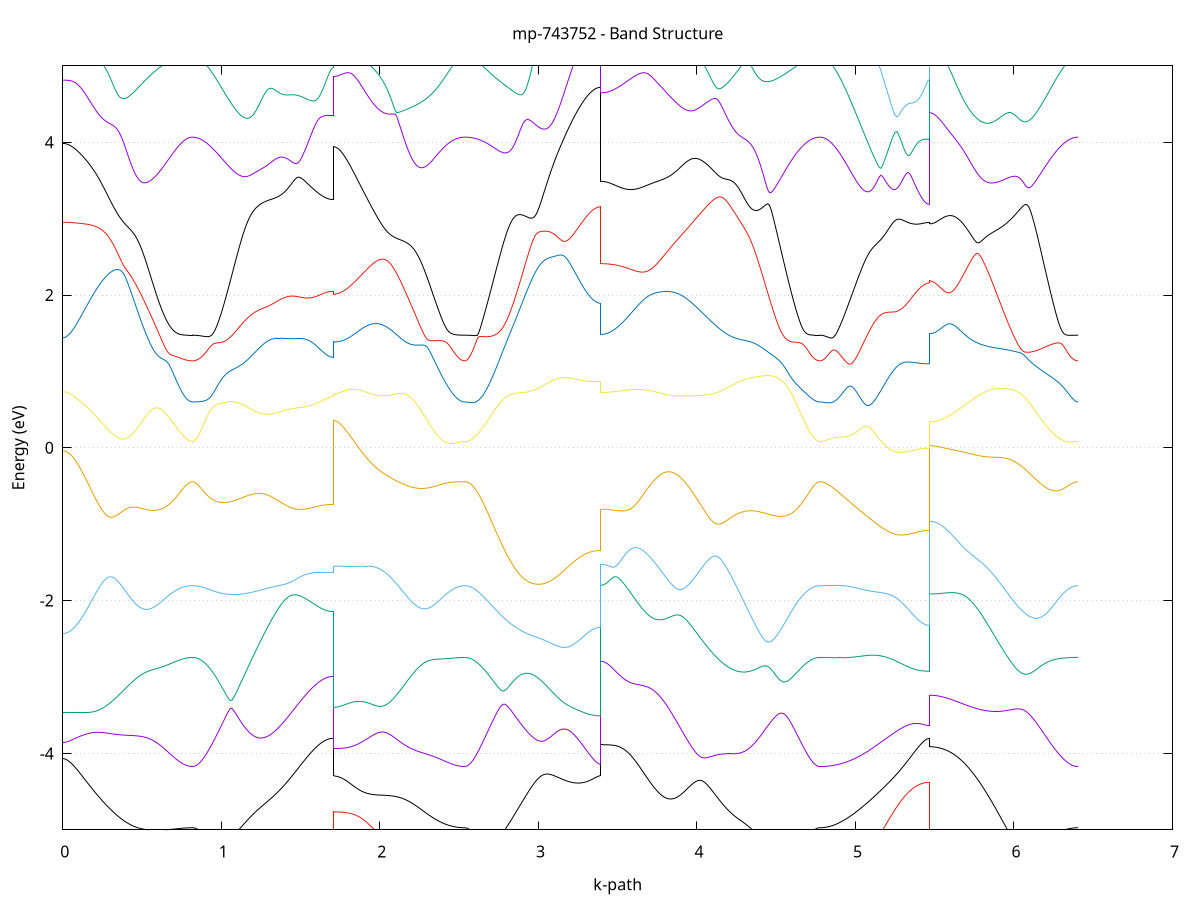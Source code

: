 set title 'mp-743752 - Band Structure'
set xlabel 'k-path'
set ylabel 'Energy (eV)'
set grid y
set yrange [-5:5]
set terminal png size 800,600
set output 'mp-743752_bands_gnuplot.png'
plot '-' using 1:2 with lines notitle, '-' using 1:2 with lines notitle, '-' using 1:2 with lines notitle, '-' using 1:2 with lines notitle, '-' using 1:2 with lines notitle, '-' using 1:2 with lines notitle, '-' using 1:2 with lines notitle, '-' using 1:2 with lines notitle, '-' using 1:2 with lines notitle, '-' using 1:2 with lines notitle, '-' using 1:2 with lines notitle, '-' using 1:2 with lines notitle, '-' using 1:2 with lines notitle, '-' using 1:2 with lines notitle, '-' using 1:2 with lines notitle, '-' using 1:2 with lines notitle, '-' using 1:2 with lines notitle, '-' using 1:2 with lines notitle, '-' using 1:2 with lines notitle, '-' using 1:2 with lines notitle, '-' using 1:2 with lines notitle, '-' using 1:2 with lines notitle, '-' using 1:2 with lines notitle, '-' using 1:2 with lines notitle, '-' using 1:2 with lines notitle, '-' using 1:2 with lines notitle, '-' using 1:2 with lines notitle, '-' using 1:2 with lines notitle, '-' using 1:2 with lines notitle, '-' using 1:2 with lines notitle, '-' using 1:2 with lines notitle, '-' using 1:2 with lines notitle, '-' using 1:2 with lines notitle, '-' using 1:2 with lines notitle, '-' using 1:2 with lines notitle, '-' using 1:2 with lines notitle, '-' using 1:2 with lines notitle, '-' using 1:2 with lines notitle, '-' using 1:2 with lines notitle, '-' using 1:2 with lines notitle, '-' using 1:2 with lines notitle, '-' using 1:2 with lines notitle, '-' using 1:2 with lines notitle, '-' using 1:2 with lines notitle, '-' using 1:2 with lines notitle, '-' using 1:2 with lines notitle, '-' using 1:2 with lines notitle, '-' using 1:2 with lines notitle
0.000000 -16.213065
0.009974 -16.213365
0.019948 -16.214065
0.029922 -16.215265
0.039896 -16.216965
0.049870 -16.219165
0.059844 -16.221865
0.069818 -16.224965
0.079792 -16.228465
0.089766 -16.232565
0.099740 -16.236965
0.109714 -16.241865
0.119688 -16.247165
0.129662 -16.252865
0.139636 -16.258965
0.149611 -16.265365
0.159585 -16.272165
0.169559 -16.279365
0.179533 -16.286765
0.189507 -16.294565
0.199481 -16.302665
0.209455 -16.310965
0.219429 -16.319565
0.229403 -16.328365
0.239377 -16.337465
0.249351 -16.346765
0.259325 -16.356165
0.269299 -16.365765
0.279273 -16.375465
0.289247 -16.385365
0.299221 -16.395365
0.309195 -16.405465
0.319169 -16.415565
0.329143 -16.425865
0.339117 -16.436065
0.349091 -16.446365
0.359065 -16.456665
0.369039 -16.466965
0.379013 -16.477265
0.388987 -16.487465
0.398961 -16.497665
0.408935 -16.507865
0.418909 -16.517865
0.428883 -16.527865
0.438857 -16.537765
0.448832 -16.547565
0.458806 -16.557165
0.468780 -16.566665
0.478754 -16.575965
0.488728 -16.585165
0.498702 -16.594165
0.508676 -16.603065
0.518650 -16.611665
0.528624 -16.620165
0.538598 -16.628365
0.548572 -16.636365
0.558546 -16.644265
0.568520 -16.651765
0.578494 -16.659165
0.588468 -16.666165
0.598442 -16.673065
0.608416 -16.679565
0.618390 -16.685865
0.628364 -16.691965
0.638338 -16.697665
0.648312 -16.703165
0.658286 -16.708365
0.668260 -16.713265
0.678234 -16.717865
0.688208 -16.722165
0.698182 -16.726165
0.708156 -16.729765
0.718130 -16.733165
0.728104 -16.736265
0.738079 -16.738965
0.748053 -16.741465
0.758027 -16.743565
0.768001 -16.745365
0.777975 -16.746765
0.787949 -16.747965
0.797923 -16.748765
0.807897 -16.749265
0.817871 -16.749365
0.817871 -16.749365
0.827855 -16.749265
0.837839 -16.748665
0.847823 -16.747765
0.857807 -16.746565
0.867791 -16.744965
0.877775 -16.742965
0.887759 -16.740665
0.897743 -16.738065
0.907727 -16.735065
0.917711 -16.731765
0.927695 -16.728065
0.937679 -16.723965
0.947663 -16.719665
0.957647 -16.714965
0.967631 -16.709865
0.977615 -16.704465
0.987599 -16.698765
0.997583 -16.692765
1.007567 -16.686365
1.017551 -16.679765
1.027535 -16.672765
1.037519 -16.665465
1.047503 -16.657865
1.057487 -16.649965
1.067471 -16.641765
1.077455 -16.633265
1.087439 -16.624465
1.097423 -16.615465
1.107407 -16.606165
1.117391 -16.596565
1.127375 -16.586765
1.137359 -16.576665
1.147343 -16.566365
1.157327 -16.555765
1.167311 -16.544965
1.177295 -16.533965
1.187279 -16.522665
1.197263 -16.511265
1.207247 -16.499665
1.217231 -16.487865
1.227215 -16.475865
1.237199 -16.463765
1.247183 -16.451465
1.257167 -16.439065
1.267151 -16.426565
1.277135 -16.413865
1.287119 -16.401165
1.297103 -16.388365
1.307087 -16.375465
1.317071 -16.362465
1.327055 -16.349465
1.337039 -16.336465
1.347024 -16.323465
1.357008 -16.310365
1.366992 -16.297365
1.376976 -16.284465
1.386960 -16.271565
1.396944 -16.258665
1.406928 -16.245965
1.416912 -16.233365
1.426896 -16.220965
1.436880 -16.208565
1.446864 -16.196465
1.456848 -16.184565
1.466832 -16.172865
1.476816 -16.161365
1.486800 -16.150165
1.496784 -16.139265
1.506768 -16.128665
1.516752 -16.118465
1.526736 -16.108565
1.536720 -16.098965
1.546704 -16.089865
1.556688 -16.081165
1.566672 -16.072965
1.576656 -16.065165
1.586640 -16.057865
1.596624 -16.051065
1.606608 -16.044765
1.616592 -16.039065
1.626576 -16.033865
1.636560 -16.029265
1.646544 -16.025265
1.656528 -16.021865
1.666512 -16.018965
1.676496 -16.016765
1.686480 -16.015265
1.696464 -16.014265
1.706448 -16.013965
1.706448 -16.211265
1.716440 -16.211565
1.726433 -16.212265
1.736425 -16.213465
1.746417 -16.215065
1.756410 -16.217165
1.766402 -16.219765
1.776394 -16.222765
1.786387 -16.226265
1.796379 -16.230165
1.806371 -16.234465
1.816364 -16.239165
1.826356 -16.244365
1.836348 -16.249865
1.846341 -16.255765
1.856333 -16.262065
1.866325 -16.268665
1.876318 -16.275665
1.886310 -16.282865
1.896302 -16.290465
1.906295 -16.298365
1.916287 -16.306565
1.926279 -16.314965
1.936272 -16.323565
1.946264 -16.332465
1.956256 -16.341465
1.966249 -16.350765
1.976241 -16.360165
1.986233 -16.369765
1.996226 -16.379465
2.006218 -16.389265
2.016210 -16.399265
2.026202 -16.409265
2.036195 -16.419365
2.046187 -16.429465
2.056179 -16.439665
2.066172 -16.449865
2.076164 -16.460065
2.086156 -16.470265
2.096149 -16.480465
2.106141 -16.490665
2.116133 -16.500665
2.126126 -16.510765
2.136118 -16.520665
2.146110 -16.530565
2.156103 -16.540365
2.166095 -16.549965
2.176087 -16.559465
2.186080 -16.568865
2.196072 -16.578065
2.206064 -16.587165
2.216057 -16.596065
2.226049 -16.604865
2.236041 -16.613365
2.246034 -16.621765
2.256026 -16.629865
2.266018 -16.637765
2.276011 -16.645465
2.286003 -16.652965
2.295995 -16.660265
2.305988 -16.667265
2.315980 -16.673965
2.325972 -16.680465
2.335965 -16.686665
2.345957 -16.692665
2.355949 -16.698365
2.365942 -16.703765
2.375934 -16.708865
2.385926 -16.713665
2.395919 -16.718265
2.405911 -16.722465
2.415903 -16.726365
2.425896 -16.730065
2.435888 -16.733365
2.445880 -16.736365
2.455873 -16.739165
2.465865 -16.741565
2.475857 -16.743565
2.485850 -16.745365
2.495842 -16.746865
2.505834 -16.747965
2.515827 -16.748765
2.525819 -16.749265
2.535811 -16.749365
2.535811 -16.749365
2.545798 -16.749165
2.555785 -16.748565
2.565772 -16.747565
2.575759 -16.746065
2.585746 -16.744165
2.595733 -16.741965
2.605721 -16.739265
2.615708 -16.736165
2.625695 -16.732565
2.635682 -16.728665
2.645669 -16.724365
2.655656 -16.719665
2.665643 -16.714465
2.675630 -16.708965
2.685617 -16.703065
2.695604 -16.696665
2.705591 -16.689965
2.715578 -16.682865
2.725565 -16.675365
2.735552 -16.667465
2.745539 -16.659165
2.755526 -16.650565
2.765513 -16.641565
2.775500 -16.632165
2.785487 -16.622465
2.795474 -16.612365
2.805461 -16.601865
2.815448 -16.591065
2.825435 -16.579965
2.835422 -16.568465
2.845410 -16.556665
2.855397 -16.544565
2.865384 -16.532065
2.875371 -16.519365
2.885358 -16.506265
2.895345 -16.492965
2.905332 -16.479265
2.915319 -16.465365
2.925306 -16.451265
2.935293 -16.436865
2.945280 -16.422165
2.955267 -16.407265
2.965254 -16.392165
2.975241 -16.376865
2.985228 -16.361265
2.995215 -16.345565
3.005202 -16.329765
3.015189 -16.313765
3.025176 -16.297565
3.035163 -16.281365
3.045150 -16.264965
3.055137 -16.248565
3.065124 -16.231965
3.075111 -16.215465
3.085098 -16.198965
3.095086 -16.182365
3.105073 -16.165865
3.115060 -16.149365
3.125047 -16.132965
3.135034 -16.116765
3.145021 -16.100565
3.155008 -16.084665
3.164995 -16.068865
3.174982 -16.053365
3.184969 -16.038165
3.194956 -16.023265
3.204943 -16.008665
3.214930 -15.994565
3.224917 -15.980765
3.234904 -15.967465
3.244891 -15.954765
3.254878 -15.942565
3.264865 -15.930965
3.274852 -15.919965
3.284839 -15.909765
3.294826 -15.900165
3.304813 -15.891365
3.314800 -15.883465
3.324787 -15.876265
3.334775 -15.870065
3.344762 -15.864665
3.354749 -15.860265
3.364736 -15.856865
3.374723 -15.854365
3.384710 -15.852865
3.394697 -15.852365
3.394697 -15.979465
3.404630 -15.979465
3.414562 -15.979265
3.424495 -15.978865
3.434428 -15.978365
3.444361 -15.977765
3.454294 -15.976965
3.464227 -15.976065
3.474160 -15.975065
3.484093 -15.973865
3.494025 -15.972665
3.503958 -15.971265
3.513891 -15.969765
3.523824 -15.968165
3.533757 -15.966465
3.543690 -15.964665
3.553623 -15.962865
3.563556 -15.960865
3.573488 -15.958865
3.583421 -15.956765
3.593354 -15.954665
3.603287 -15.952565
3.613220 -15.950365
3.623153 -15.948265
3.633086 -15.946065
3.643018 -15.943865
3.652951 -15.941765
3.662884 -15.939665
3.672817 -15.937565
3.682750 -15.935565
3.692683 -15.933665
3.702616 -15.931865
3.712549 -15.930265
3.722481 -15.928665
3.732414 -15.927265
3.742347 -15.925965
3.752280 -15.924965
3.762213 -15.924065
3.772146 -15.923365
3.782079 -15.922965
3.792011 -15.922765
3.801944 -15.922865
3.811877 -15.923265
3.821810 -15.923865
3.831743 -15.924865
3.841676 -15.926165
3.851609 -15.927765
3.861542 -15.929765
3.871474 -15.932065
3.881407 -15.934765
3.891340 -15.937865
3.901273 -15.941365
3.911206 -15.945265
3.921139 -15.949565
3.931072 -15.954365
3.941005 -15.959465
3.950937 -15.965065
3.960870 -15.971065
3.970803 -15.977465
3.980736 -15.984265
3.990669 -15.991565
4.000602 -15.999265
4.010535 -16.007365
4.020467 -16.015865
4.030400 -16.024765
4.040333 -16.034065
4.050266 -16.043665
4.060199 -16.053665
4.070132 -16.064065
4.080065 -16.074765
4.089998 -16.085765
4.099930 -16.097165
4.109863 -16.108765
4.119796 -16.120665
4.129729 -16.132765
4.139662 -16.145165
4.149595 -16.157765
4.159528 -16.170665
4.169460 -16.183665
4.179393 -16.196765
4.189326 -16.210065
4.199259 -16.223565
4.209192 -16.237065
4.219125 -16.250665
4.229058 -16.264365
4.238991 -16.278165
4.248923 -16.291965
4.258856 -16.305765
4.268789 -16.319665
4.278722 -16.333465
4.288655 -16.347165
4.298588 -16.360965
4.308521 -16.374565
4.318453 -16.388165
4.328386 -16.401665
4.338319 -16.415065
4.348252 -16.428265
4.358185 -16.441465
4.368118 -16.454365
4.378051 -16.467265
4.387984 -16.479865
4.397916 -16.492365
4.407849 -16.504565
4.417782 -16.516665
4.427715 -16.528465
4.437648 -16.540065
4.447581 -16.551465
4.457514 -16.562565
4.467447 -16.573465
4.477379 -16.584065
4.487312 -16.594465
4.497245 -16.604465
4.507178 -16.614265
4.517111 -16.623665
4.527044 -16.632865
4.536977 -16.641765
4.546909 -16.650265
4.556842 -16.658465
4.566775 -16.666365
4.576708 -16.673965
4.586641 -16.681165
4.596574 -16.688065
4.606507 -16.694565
4.616440 -16.700765
4.626372 -16.706565
4.636305 -16.711965
4.646238 -16.717165
4.656171 -16.721865
4.666104 -16.726265
4.676037 -16.730265
4.685970 -16.733865
4.695902 -16.737065
4.705835 -16.739965
4.715768 -16.742465
4.725701 -16.744565
4.735634 -16.746365
4.745567 -16.747665
4.755500 -16.748665
4.765433 -16.749165
4.775365 -16.749365
4.775365 -16.749365
4.785260 -16.749265
4.795155 -16.748765
4.805049 -16.748065
4.814944 -16.747065
4.824839 -16.745665
4.834733 -16.744065
4.844628 -16.742165
4.854523 -16.739965
4.864417 -16.737565
4.874312 -16.734765
4.884207 -16.731765
4.894101 -16.728465
4.903996 -16.724865
4.913891 -16.720965
4.923785 -16.716865
4.933680 -16.712565
4.943574 -16.707965
4.953469 -16.703065
4.963364 -16.697965
4.973258 -16.692665
4.983153 -16.687165
4.993048 -16.681365
5.002942 -16.675365
5.012837 -16.669265
5.022732 -16.662865
5.032626 -16.656365
5.042521 -16.649665
5.052416 -16.642765
5.062310 -16.635765
5.072205 -16.628565
5.082100 -16.621365
5.091994 -16.613965
5.101889 -16.606465
5.111783 -16.598865
5.121678 -16.591165
5.131573 -16.583465
5.141467 -16.575665
5.151362 -16.567865
5.161257 -16.560065
5.171151 -16.552265
5.181046 -16.544465
5.190941 -16.536665
5.200835 -16.528965
5.210730 -16.521365
5.220625 -16.513765
5.230519 -16.506365
5.240414 -16.498965
5.250309 -16.491765
5.260203 -16.484765
5.270098 -16.477865
5.279992 -16.471165
5.289887 -16.464665
5.299782 -16.458465
5.309676 -16.452465
5.319571 -16.446765
5.329466 -16.441265
5.339360 -16.436165
5.349255 -16.431265
5.359150 -16.426765
5.369044 -16.422665
5.378939 -16.418765
5.388834 -16.415365
5.398728 -16.412265
5.408623 -16.409565
5.418518 -16.407265
5.428412 -16.405365
5.438307 -16.403965
5.448201 -16.402865
5.458096 -16.402265
5.467991 -16.402065
5.467991 -15.985765
5.477957 -15.986065
5.487923 -15.986865
5.497890 -15.988265
5.507856 -15.990265
5.517822 -15.992665
5.527788 -15.995765
5.537755 -15.999265
5.547721 -16.003365
5.557687 -16.008065
5.567654 -16.013165
5.577620 -16.018765
5.587586 -16.024865
5.597553 -16.031365
5.607519 -16.038465
5.617485 -16.045865
5.627451 -16.053765
5.637418 -16.062065
5.647384 -16.070665
5.657350 -16.079765
5.667317 -16.089165
5.677283 -16.098865
5.687249 -16.108965
5.697215 -16.119265
5.707182 -16.129965
5.717148 -16.140865
5.727114 -16.152065
5.737081 -16.163365
5.747047 -16.174965
5.757013 -16.186765
5.766979 -16.198765
5.776946 -16.210865
5.786912 -16.223165
5.796878 -16.235465
5.806845 -16.247965
5.816811 -16.260565
5.826777 -16.273165
5.836743 -16.285965
5.846710 -16.298665
5.856676 -16.311465
5.866642 -16.324265
5.876609 -16.336965
5.886575 -16.349765
5.896541 -16.362465
5.906507 -16.375165
5.916474 -16.387765
5.926440 -16.400365
5.936406 -16.412865
5.946373 -16.425265
5.956339 -16.437465
5.966305 -16.449665
5.976272 -16.461665
5.986238 -16.473565
5.996204 -16.485365
6.006170 -16.496865
6.016137 -16.508265
6.026103 -16.519565
6.036069 -16.530565
6.046036 -16.541365
6.056002 -16.552065
6.065968 -16.562465
6.075934 -16.572665
6.085901 -16.582665
6.095867 -16.592365
6.105833 -16.601865
6.115800 -16.611165
6.125766 -16.620165
6.135732 -16.628865
6.145698 -16.637365
6.155665 -16.645465
6.165631 -16.653465
6.175597 -16.661065
6.185564 -16.668365
6.195530 -16.675465
6.205496 -16.682165
6.215462 -16.688565
6.225429 -16.694765
6.235395 -16.700565
6.245361 -16.706065
6.255328 -16.711265
6.265294 -16.716065
6.275260 -16.720665
6.285226 -16.724865
6.295193 -16.728765
6.305159 -16.732365
6.315125 -16.735565
6.325092 -16.738465
6.335058 -16.740965
6.345024 -16.743265
6.354991 -16.745165
6.364957 -16.746665
6.374923 -16.747865
6.384889 -16.748665
6.394856 -16.749265
6.404822 -16.749365
e
0.000000 -12.759765
0.009974 -12.759465
0.019948 -12.758465
0.029922 -12.756865
0.039896 -12.754765
0.049870 -12.751965
0.059844 -12.748565
0.069818 -12.744565
0.079792 -12.739965
0.089766 -12.734865
0.099740 -12.729165
0.109714 -12.722965
0.119688 -12.716165
0.129662 -12.708865
0.139636 -12.701165
0.149611 -12.692965
0.159585 -12.684365
0.169559 -12.675265
0.179533 -12.665865
0.189507 -12.656065
0.199481 -12.645865
0.209455 -12.635465
0.219429 -12.624665
0.229403 -12.613665
0.239377 -12.602365
0.249351 -12.590965
0.259325 -12.579265
0.269299 -12.567465
0.279273 -12.555465
0.289247 -12.543465
0.299221 -12.531265
0.309195 -12.519065
0.319169 -12.506765
0.329143 -12.494565
0.339117 -12.482265
0.349091 -12.470065
0.359065 -12.457865
0.369039 -12.445765
0.379013 -12.433665
0.388987 -12.421765
0.398961 -12.409965
0.408935 -12.398365
0.418909 -12.386765
0.428883 -12.375465
0.438857 -12.364365
0.448832 -12.353365
0.458806 -12.342665
0.468780 -12.332165
0.478754 -12.321865
0.488728 -12.311765
0.498702 -12.301965
0.508676 -12.292465
0.518650 -12.283165
0.528624 -12.274165
0.538598 -12.265365
0.548572 -12.256965
0.558546 -12.248765
0.568520 -12.240865
0.578494 -12.233365
0.588468 -12.226065
0.598442 -12.219065
0.608416 -12.212365
0.618390 -12.205965
0.628364 -12.199865
0.638338 -12.194165
0.648312 -12.188665
0.658286 -12.183565
0.668260 -12.178665
0.678234 -12.174165
0.688208 -12.169965
0.698182 -12.166065
0.708156 -12.162465
0.718130 -12.159165
0.728104 -12.156165
0.738079 -12.153565
0.748053 -12.151165
0.758027 -12.149165
0.768001 -12.147465
0.777975 -12.146065
0.787949 -12.144965
0.797923 -12.144165
0.807897 -12.143665
0.817871 -12.143565
0.817871 -12.143565
0.827855 -12.143865
0.837839 -12.144965
0.847823 -12.146765
0.857807 -12.149165
0.867791 -12.152365
0.877775 -12.156265
0.887759 -12.160765
0.897743 -12.166065
0.907727 -12.171965
0.917711 -12.178565
0.927695 -12.185865
0.937679 -12.193765
0.947663 -12.202365
0.957647 -12.211565
0.967631 -12.221465
0.977615 -12.231865
0.987599 -12.242965
0.997583 -12.254665
1.007567 -12.266965
1.017551 -12.279765
1.027535 -12.293165
1.037519 -12.307065
1.047503 -12.321565
1.057487 -12.336465
1.067471 -12.351965
1.077455 -12.367865
1.087439 -12.384265
1.097423 -12.401065
1.107407 -12.418365
1.117391 -12.435965
1.127375 -12.453965
1.137359 -12.472365
1.147343 -12.491165
1.157327 -12.510265
1.167311 -12.529565
1.177295 -12.549265
1.187279 -12.569165
1.197263 -12.589365
1.207247 -12.609765
1.217231 -12.630265
1.227215 -12.651065
1.237199 -12.671965
1.247183 -12.692965
1.257167 -12.714065
1.267151 -12.735365
1.277135 -12.756665
1.287119 -12.777965
1.297103 -12.799265
1.307087 -12.820565
1.317071 -12.841865
1.327055 -12.863065
1.337039 -12.884265
1.347024 -12.905265
1.357008 -12.926165
1.366992 -12.946965
1.376976 -12.967465
1.386960 -12.987865
1.396944 -13.007965
1.406928 -13.027765
1.416912 -13.047365
1.426896 -13.066565
1.436880 -13.085465
1.446864 -13.103965
1.456848 -13.122065
1.466832 -13.139765
1.476816 -13.157065
1.486800 -13.173865
1.496784 -13.190065
1.506768 -13.205765
1.516752 -13.220965
1.526736 -13.235565
1.536720 -13.249565
1.546704 -13.262865
1.556688 -13.275565
1.566672 -13.287565
1.576656 -13.298765
1.586640 -13.309365
1.596624 -13.319165
1.606608 -13.328165
1.616592 -13.336365
1.626576 -13.343765
1.636560 -13.350265
1.646544 -13.355965
1.656528 -13.360865
1.666512 -13.364865
1.676496 -13.367965
1.686480 -13.370265
1.696464 -13.371565
1.706448 -13.371965
1.706448 -12.720965
1.716440 -12.720765
1.726433 -12.719865
1.736425 -12.718565
1.746417 -12.716565
1.756410 -12.714165
1.766402 -12.711165
1.776394 -12.707665
1.786387 -12.703665
1.796379 -12.699165
1.806371 -12.694065
1.816364 -12.688665
1.826356 -12.682665
1.836348 -12.676265
1.846341 -12.669465
1.856333 -12.662165
1.866325 -12.654565
1.876318 -12.646565
1.886310 -12.638165
1.896302 -12.629465
1.906295 -12.620465
1.916287 -12.611165
1.926279 -12.601565
1.936272 -12.591765
1.946264 -12.581665
1.956256 -12.571465
1.966249 -12.560965
1.976241 -12.550365
1.986233 -12.539565
1.996226 -12.528665
2.006218 -12.517765
2.016210 -12.506665
2.026202 -12.495565
2.036195 -12.484365
2.046187 -12.473165
2.056179 -12.461965
2.066172 -12.450765
2.076164 -12.439665
2.086156 -12.428565
2.096149 -12.417465
2.106141 -12.406565
2.116133 -12.395665
2.126126 -12.384965
2.136118 -12.374365
2.146110 -12.363865
2.156103 -12.353565
2.166095 -12.343365
2.176087 -12.333365
2.186080 -12.323565
2.196072 -12.313965
2.206064 -12.304565
2.216057 -12.295365
2.226049 -12.286365
2.236041 -12.277665
2.246034 -12.269165
2.256026 -12.260865
2.266018 -12.252865
2.276011 -12.245165
2.286003 -12.237665
2.295995 -12.230365
2.305988 -12.223465
2.315980 -12.216765
2.325972 -12.210365
2.335965 -12.204165
2.345957 -12.198365
2.355949 -12.192765
2.365942 -12.187465
2.375934 -12.182465
2.385926 -12.177765
2.395919 -12.173365
2.405911 -12.169365
2.415903 -12.165565
2.425896 -12.162065
2.435888 -12.158865
2.445880 -12.155965
2.455873 -12.153365
2.465865 -12.151065
2.475857 -12.149065
2.485850 -12.147365
2.495842 -12.145965
2.505834 -12.144965
2.515827 -12.144165
2.525819 -12.143665
2.535811 -12.143565
2.535811 -12.143565
2.545798 -12.144365
2.555785 -12.146765
2.565772 -12.150765
2.575759 -12.156265
2.585746 -12.163365
2.595733 -12.172065
2.605721 -12.182065
2.615708 -12.193565
2.625695 -12.206465
2.635682 -12.220565
2.645669 -12.235965
2.655656 -12.252565
2.665643 -12.270365
2.675630 -12.289165
2.685617 -12.308965
2.695604 -12.329665
2.705591 -12.351365
2.715578 -12.373765
2.725565 -12.397065
2.735552 -12.420965
2.745539 -12.445565
2.755526 -12.470865
2.765513 -12.496665
2.775500 -12.522965
2.785487 -12.549765
2.795474 -12.577065
2.805461 -12.604765
2.815448 -12.632765
2.825435 -12.661065
2.835422 -12.689765
2.845410 -12.718665
2.855397 -12.747865
2.865384 -12.777265
2.875371 -12.806765
2.885358 -12.836465
2.895345 -12.866265
2.905332 -12.896265
2.915319 -12.926265
2.925306 -12.956365
2.935293 -12.986465
2.945280 -13.016565
2.955267 -13.046665
2.965254 -13.076765
2.975241 -13.106765
2.985228 -13.136765
2.995215 -13.166565
3.005202 -13.196365
3.015189 -13.225965
3.025176 -13.255365
3.035163 -13.284665
3.045150 -13.313665
3.055137 -13.342465
3.065124 -13.370965
3.075111 -13.399265
3.085098 -13.427265
3.095086 -13.454865
3.105073 -13.482165
3.115060 -13.508965
3.125047 -13.535465
3.135034 -13.561365
3.145021 -13.586865
3.155008 -13.611865
3.164995 -13.636265
3.174982 -13.660165
3.184969 -13.683265
3.194956 -13.705865
3.204943 -13.727665
3.214930 -13.748665
3.224917 -13.768965
3.234904 -13.788365
3.244891 -13.806965
3.254878 -13.824565
3.264865 -13.841265
3.274852 -13.856865
3.284839 -13.871465
3.294826 -13.884965
3.304813 -13.897265
3.314800 -13.908465
3.324787 -13.918365
3.334775 -13.927065
3.344762 -13.934565
3.354749 -13.940665
3.364736 -13.945365
3.374723 -13.948865
3.384710 -13.950865
3.394697 -13.951565
3.394697 -13.356665
3.404630 -13.356765
3.414562 -13.356965
3.424495 -13.357265
3.434428 -13.357765
3.444361 -13.358365
3.454294 -13.359065
3.464227 -13.359965
3.474160 -13.360965
3.484093 -13.362065
3.494025 -13.363365
3.503958 -13.364765
3.513891 -13.366265
3.523824 -13.367965
3.533757 -13.369765
3.543690 -13.371665
3.553623 -13.373665
3.563556 -13.375865
3.573488 -13.378265
3.583421 -13.380665
3.593354 -13.383265
3.603287 -13.385965
3.613220 -13.388765
3.623153 -13.391665
3.633086 -13.394565
3.643018 -13.397665
3.652951 -13.400865
3.662884 -13.404065
3.672817 -13.407365
3.682750 -13.410765
3.692683 -13.414165
3.702616 -13.417465
3.712549 -13.420865
3.722481 -13.424265
3.732414 -13.427565
3.742347 -13.430865
3.752280 -13.434065
3.762213 -13.437065
3.772146 -13.440065
3.782079 -13.442865
3.792011 -13.445465
3.801944 -13.447865
3.811877 -13.450065
3.821810 -13.451965
3.831743 -13.453665
3.841676 -13.454965
3.851609 -13.455965
3.861542 -13.456565
3.871474 -13.456865
3.881407 -13.456665
3.891340 -13.456065
3.901273 -13.454965
3.911206 -13.453365
3.921139 -13.451265
3.931072 -13.448665
3.941005 -13.445465
3.950937 -13.441665
3.960870 -13.437365
3.970803 -13.432465
3.980736 -13.426865
3.990669 -13.420665
4.000602 -13.413865
4.010535 -13.406465
4.020467 -13.398365
4.030400 -13.389665
4.040333 -13.380265
4.050266 -13.370265
4.060199 -13.359565
4.070132 -13.348265
4.080065 -13.336265
4.089998 -13.323665
4.099930 -13.310465
4.109863 -13.296665
4.119796 -13.282265
4.129729 -13.267165
4.139662 -13.251665
4.149595 -13.235465
4.159528 -13.218765
4.169460 -13.201565
4.179393 -13.183865
4.189326 -13.165665
4.199259 -13.146965
4.209192 -13.127765
4.219125 -13.108265
4.229058 -13.088265
4.238991 -13.067865
4.248923 -13.047165
4.258856 -13.026065
4.268789 -13.004665
4.278722 -12.982965
4.288655 -12.961065
4.298588 -12.938865
4.308521 -12.916465
4.318453 -12.893765
4.328386 -12.870965
4.338319 -12.848065
4.348252 -12.825065
4.358185 -12.801865
4.368118 -12.778665
4.378051 -12.755465
4.387984 -12.732265
4.397916 -12.709065
4.407849 -12.685865
4.417782 -12.662865
4.427715 -12.639865
4.437648 -12.617065
4.447581 -12.594465
4.457514 -12.571965
4.467447 -12.549765
4.477379 -12.527865
4.487312 -12.506165
4.497245 -12.484865
4.507178 -12.463865
4.517111 -12.443265
4.527044 -12.423165
4.536977 -12.403465
4.546909 -12.384265
4.556842 -12.365565
4.566775 -12.347365
4.576708 -12.329865
4.586641 -12.312865
4.596574 -12.296565
4.606507 -12.280965
4.616440 -12.266065
4.626372 -12.251865
4.636305 -12.238365
4.646238 -12.225765
4.656171 -12.213965
4.666104 -12.202965
4.676037 -12.192865
4.685970 -12.183665
4.695902 -12.175365
4.705835 -12.167965
4.715768 -12.161565
4.725701 -12.156065
4.735634 -12.151565
4.745567 -12.148065
4.755500 -12.145565
4.765433 -12.144065
4.775365 -12.143565
4.775365 -12.143565
4.785260 -12.144165
4.795155 -12.146165
4.805049 -12.149465
4.814944 -12.154065
4.824839 -12.159965
4.834733 -12.167065
4.844628 -12.175465
4.854523 -12.185065
4.864417 -12.195765
4.874312 -12.207665
4.884207 -12.220565
4.894101 -12.234565
4.903996 -12.249565
4.913891 -12.265565
4.923785 -12.282365
4.933680 -12.300065
4.943574 -12.318565
4.953469 -12.337765
4.963364 -12.357765
4.973258 -12.378265
4.983153 -12.399465
4.993048 -12.421165
5.002942 -12.443365
5.012837 -12.465965
5.022732 -12.488965
5.032626 -12.512265
5.042521 -12.535865
5.052416 -12.559765
5.062310 -12.583765
5.072205 -12.607965
5.082100 -12.632265
5.091994 -12.656565
5.101889 -12.680865
5.111783 -12.705165
5.121678 -12.729365
5.131573 -12.753465
5.141467 -12.777365
5.151362 -12.801065
5.161257 -12.824565
5.171151 -12.847765
5.181046 -12.870665
5.190941 -12.893165
5.200835 -12.915265
5.210730 -12.936865
5.220625 -12.958065
5.230519 -12.978765
5.240414 -12.998965
5.250309 -13.018465
5.260203 -13.037465
5.270098 -13.055765
5.279992 -13.073465
5.289887 -13.090365
5.299782 -13.106565
5.309676 -13.122065
5.319571 -13.136765
5.329466 -13.150565
5.339360 -13.163665
5.349255 -13.175765
5.359150 -13.187065
5.369044 -13.197465
5.378939 -13.206865
5.388834 -13.215365
5.398728 -13.222865
5.408623 -13.229465
5.418518 -13.235065
5.428412 -13.239565
5.438307 -13.243165
5.448201 -13.245765
5.458096 -13.247265
5.467991 -13.247765
5.467991 -13.389965
5.477957 -13.389665
5.487923 -13.388665
5.497890 -13.387065
5.507856 -13.384765
5.517822 -13.381865
5.527788 -13.378365
5.537755 -13.374165
5.547721 -13.369365
5.557687 -13.363965
5.567654 -13.357965
5.577620 -13.351265
5.587586 -13.344065
5.597553 -13.336265
5.607519 -13.327965
5.617485 -13.319065
5.627451 -13.309665
5.637418 -13.299665
5.647384 -13.289165
5.657350 -13.278165
5.667317 -13.266665
5.677283 -13.254765
5.687249 -13.242365
5.697215 -13.229465
5.707182 -13.216165
5.717148 -13.202465
5.727114 -13.188365
5.737081 -13.173865
5.747047 -13.158965
5.757013 -13.143765
5.766979 -13.128165
5.776946 -13.112265
5.786912 -13.096065
5.796878 -13.079465
5.806845 -13.062665
5.816811 -13.045565
5.826777 -13.028165
5.836743 -13.010565
5.846710 -12.992665
5.856676 -12.974565
5.866642 -12.956265
5.876609 -12.937765
5.886575 -12.919065
5.896541 -12.900165
5.906507 -12.881165
5.916474 -12.861965
5.926440 -12.842665
5.936406 -12.823265
5.946373 -12.803765
5.956339 -12.784065
5.966305 -12.764365
5.976272 -12.744665
5.986238 -12.724865
5.996204 -12.704965
6.006170 -12.685165
6.016137 -12.665265
6.026103 -12.645465
6.036069 -12.625665
6.046036 -12.605965
6.056002 -12.586265
6.065968 -12.566665
6.075934 -12.547265
6.085901 -12.527865
6.095867 -12.508765
6.105833 -12.489765
6.115800 -12.470965
6.125766 -12.452465
6.135732 -12.434165
6.145698 -12.416065
6.155665 -12.398365
6.165631 -12.380965
6.175597 -12.363965
6.185564 -12.347365
6.195530 -12.331165
6.205496 -12.315465
6.215462 -12.300165
6.225429 -12.285365
6.235395 -12.271265
6.245361 -12.257565
6.255328 -12.244665
6.265294 -12.232265
6.275260 -12.220665
6.285226 -12.209665
6.295193 -12.199465
6.305159 -12.190065
6.315125 -12.181365
6.325092 -12.173565
6.335058 -12.166665
6.345024 -12.160565
6.354991 -12.155465
6.364957 -12.151165
6.374923 -12.147865
6.384889 -12.145465
6.394856 -12.144065
6.404822 -12.143565
e
0.000000 -10.546065
0.009974 -10.545965
0.019948 -10.545465
0.029922 -10.544565
0.039896 -10.543465
0.049870 -10.541965
0.059844 -10.540065
0.069818 -10.537965
0.079792 -10.535465
0.089766 -10.532665
0.099740 -10.529465
0.109714 -10.525965
0.119688 -10.522065
0.129662 -10.517965
0.139636 -10.513365
0.149611 -10.508565
0.159585 -10.503365
0.169559 -10.497765
0.179533 -10.491865
0.189507 -10.485665
0.199481 -10.479165
0.209455 -10.472265
0.219429 -10.464965
0.229403 -10.457465
0.239377 -10.449565
0.249351 -10.441265
0.259325 -10.432765
0.269299 -10.423865
0.279273 -10.414665
0.289247 -10.405165
0.299221 -10.395365
0.309195 -10.385265
0.319169 -10.374865
0.329143 -10.364265
0.339117 -10.353265
0.349091 -10.342165
0.359065 -10.330665
0.369039 -10.319065
0.379013 -10.307165
0.388987 -10.295065
0.398961 -10.282865
0.408935 -10.270465
0.418909 -10.257865
0.428883 -10.245165
0.438857 -10.232365
0.448832 -10.219465
0.458806 -10.206565
0.468780 -10.193565
0.478754 -10.180465
0.488728 -10.167465
0.498702 -10.154465
0.508676 -10.141565
0.518650 -10.128665
0.528624 -10.115965
0.538598 -10.103265
0.548572 -10.090865
0.558546 -10.078565
0.568520 -10.066465
0.578494 -10.054565
0.588468 -10.042965
0.598442 -10.031665
0.608416 -10.020665
0.618390 -10.009965
0.628364 -9.999665
0.638338 -9.989765
0.648312 -9.980165
0.658286 -9.971065
0.668260 -9.962365
0.678234 -9.954165
0.688208 -9.946465
0.698182 -9.939265
0.708156 -9.932565
0.718130 -9.926365
0.728104 -9.920665
0.738079 -9.915665
0.748053 -9.911165
0.758027 -9.907165
0.768001 -9.903865
0.777975 -9.901065
0.787949 -9.898965
0.797923 -9.897465
0.807897 -9.896565
0.817871 -9.896265
0.817871 -9.896265
0.827855 -9.896365
0.837839 -9.896965
0.847823 -9.897965
0.857807 -9.899365
0.867791 -9.901065
0.877775 -9.903165
0.887759 -9.905565
0.897743 -9.908365
0.907727 -9.911465
0.917711 -9.914865
0.927695 -9.918565
0.937679 -9.922465
0.947663 -9.926665
0.957647 -9.931065
0.967631 -9.935565
0.977615 -9.940365
0.987599 -9.945265
0.997583 -9.950165
1.007567 -9.955265
1.017551 -9.960465
1.027535 -9.965565
1.037519 -9.970765
1.047503 -9.975965
1.057487 -9.981065
1.067471 -9.986165
1.077455 -9.991165
1.087439 -9.996065
1.097423 -10.000765
1.107407 -10.005465
1.117391 -10.009865
1.127375 -10.014165
1.137359 -10.018265
1.147343 -10.022065
1.157327 -10.025665
1.167311 -10.029065
1.177295 -10.032165
1.187279 -10.034965
1.197263 -10.037565
1.207247 -10.039765
1.217231 -10.041765
1.227215 -10.043365
1.237199 -10.044665
1.247183 -10.045665
1.257167 -10.046265
1.267151 -10.046565
1.277135 -10.046565
1.287119 -10.046165
1.297103 -10.045465
1.307087 -10.044365
1.317071 -10.042865
1.327055 -10.041065
1.337039 -10.038865
1.347024 -10.036365
1.357008 -10.033565
1.366992 -10.030365
1.376976 -10.026865
1.386960 -10.022965
1.396944 -10.018765
1.406928 -10.014365
1.416912 -10.009565
1.426896 -10.004465
1.436880 -9.999165
1.446864 -9.993565
1.456848 -9.987665
1.466832 -9.981565
1.476816 -9.975365
1.486800 -9.968865
1.496784 -9.962265
1.506768 -9.955565
1.516752 -9.948765
1.526736 -9.941865
1.536720 -9.934965
1.546704 -9.928065
1.556688 -9.921265
1.566672 -9.914465
1.576656 -9.907865
1.586640 -9.901465
1.596624 -9.895265
1.606608 -9.889365
1.616592 -9.883865
1.626576 -9.878765
1.636560 -9.874065
1.646544 -9.869865
1.656528 -9.866265
1.666512 -9.863165
1.676496 -9.860765
1.686480 -9.859065
1.696464 -9.858065
1.706448 -9.857665
1.706448 -10.051065
1.716440 -10.051165
1.726433 -10.051165
1.736425 -10.051265
1.746417 -10.051465
1.756410 -10.051665
1.766402 -10.051865
1.776394 -10.052165
1.786387 -10.052365
1.796379 -10.052665
1.806371 -10.052965
1.816364 -10.053165
1.826356 -10.053465
1.836348 -10.053665
1.846341 -10.053865
1.856333 -10.053965
1.866325 -10.054065
1.876318 -10.054065
1.886310 -10.053965
1.896302 -10.053765
1.906295 -10.053565
1.916287 -10.053165
1.926279 -10.052765
1.936272 -10.052165
1.946264 -10.051365
1.956256 -10.050565
1.966249 -10.049565
1.976241 -10.048465
1.986233 -10.047165
1.996226 -10.045765
2.006218 -10.044165
2.016210 -10.042465
2.026202 -10.040565
2.036195 -10.038565
2.046187 -10.036465
2.056179 -10.034165
2.066172 -10.031665
2.076164 -10.029065
2.086156 -10.026365
2.096149 -10.023465
2.106141 -10.020465
2.116133 -10.017365
2.126126 -10.014165
2.136118 -10.010865
2.146110 -10.007365
2.156103 -10.003865
2.166095 -10.000265
2.176087 -9.996565
2.186080 -9.992765
2.196072 -9.988965
2.206064 -9.985065
2.216057 -9.981165
2.226049 -9.977265
2.236041 -9.973265
2.246034 -9.969265
2.256026 -9.965365
2.266018 -9.961365
2.276011 -9.957465
2.286003 -9.953565
2.295995 -9.949765
2.305988 -9.945965
2.315980 -9.942265
2.325972 -9.938565
2.335965 -9.935065
2.345957 -9.931665
2.355949 -9.928265
2.365942 -9.925065
2.375934 -9.921965
2.385926 -9.919065
2.395919 -9.916265
2.405911 -9.913565
2.415903 -9.911165
2.425896 -9.908865
2.435888 -9.906665
2.445880 -9.904765
2.455873 -9.902965
2.465865 -9.901365
2.475857 -9.900065
2.485850 -9.898865
2.495842 -9.897965
2.505834 -9.897165
2.515827 -9.896665
2.525819 -9.896365
2.535811 -9.896265
2.535811 -9.896265
2.545798 -9.895265
2.555785 -9.892365
2.565772 -9.887565
2.575759 -9.880865
2.585746 -9.872365
2.595733 -9.862065
2.605721 -9.849965
2.615708 -9.836165
2.625695 -9.820765
2.635682 -9.803665
2.645669 -9.785165
2.655656 -9.765165
2.665643 -9.743865
2.675630 -9.721265
2.685617 -9.697365
2.695604 -9.672465
2.705591 -9.646465
2.715578 -9.619465
2.725565 -9.591665
2.735552 -9.563065
2.745539 -9.533765
2.755526 -9.503865
2.765513 -9.473565
2.775500 -9.442765
2.785487 -9.411665
2.795474 -9.380365
2.805461 -9.349065
2.815448 -9.317865
2.825435 -9.286865
2.835422 -9.256165
2.845410 -9.226065
2.855397 -9.196665
2.865384 -9.168165
2.875371 -9.140765
2.885358 -9.114665
2.895345 -9.090165
2.905332 -9.067365
2.915319 -9.046465
2.925306 -9.027765
2.935293 -9.011365
2.945280 -8.997265
2.955267 -8.985665
2.965254 -8.976465
2.975241 -8.969565
2.985228 -8.964965
2.995215 -8.962365
3.005202 -8.961765
3.015189 -8.962865
3.025176 -8.965465
3.035163 -8.969365
3.045150 -8.974365
3.055137 -8.980265
3.065124 -8.987065
3.075111 -8.994365
3.085098 -9.002265
3.095086 -9.010565
3.105073 -9.019065
3.115060 -9.027765
3.125047 -9.036565
3.135034 -9.045465
3.145021 -9.054265
3.155008 -9.063065
3.164995 -9.071665
3.174982 -9.080165
3.184969 -9.088465
3.194956 -9.096565
3.204943 -9.104365
3.214930 -9.111865
3.224917 -9.119065
3.234904 -9.125865
3.244891 -9.132465
3.254878 -9.138565
3.264865 -9.144365
3.274852 -9.149765
3.284839 -9.154765
3.294826 -9.159365
3.304813 -9.163565
3.314800 -9.167365
3.324787 -9.170665
3.334775 -9.173565
3.344762 -9.176065
3.354749 -9.178065
3.364736 -9.179665
3.374723 -9.180765
3.384710 -9.181465
3.394697 -9.181665
3.394697 -9.236565
3.404630 -9.237965
3.414562 -9.241965
3.424495 -9.248665
3.434428 -9.258165
3.444361 -9.270265
3.454294 -9.285165
3.464227 -9.302565
3.474160 -9.322365
3.484093 -9.344365
3.494025 -9.368365
3.503958 -9.394065
3.513891 -9.421065
3.523824 -9.449165
3.533757 -9.478065
3.543690 -9.507465
3.553623 -9.537165
3.563556 -9.566965
3.573488 -9.596565
3.583421 -9.626065
3.593354 -9.655065
3.603287 -9.683665
3.613220 -9.711565
3.623153 -9.738865
3.633086 -9.765265
3.643018 -9.790865
3.652951 -9.815565
3.662884 -9.839365
3.672817 -9.862165
3.682750 -9.883865
3.692683 -9.904565
3.702616 -9.924165
3.712549 -9.942665
3.722481 -9.959965
3.732414 -9.976165
3.742347 -9.991265
3.752280 -10.005165
3.762213 -10.017865
3.772146 -10.029365
3.782079 -10.039765
3.792011 -10.048965
3.801944 -10.056965
3.811877 -10.063865
3.821810 -10.069565
3.831743 -10.074165
3.841676 -10.077665
3.851609 -10.079965
3.861542 -10.081265
3.871474 -10.081465
3.881407 -10.080665
3.891340 -10.078765
3.901273 -10.075965
3.911206 -10.072065
3.921139 -10.067265
3.931072 -10.061565
3.941005 -10.054965
3.950937 -10.047565
3.960870 -10.039265
3.970803 -10.030165
3.980736 -10.020365
3.990669 -10.009765
4.000602 -9.998565
4.010535 -9.986665
4.020467 -9.974165
4.030400 -9.961065
4.040333 -9.947565
4.050266 -9.933465
4.060199 -9.919065
4.070132 -9.904265
4.080065 -9.889065
4.089998 -9.873665
4.099930 -9.858065
4.109863 -9.842265
4.119796 -9.826465
4.129729 -9.810565
4.139662 -9.794765
4.149595 -9.779065
4.159528 -9.763565
4.169460 -9.748265
4.179393 -9.733365
4.189326 -9.718765
4.199259 -9.704765
4.209192 -9.691265
4.219125 -9.678465
4.229058 -9.666365
4.238991 -9.655065
4.248923 -9.644565
4.258856 -9.634965
4.268789 -9.626465
4.278722 -9.618865
4.288655 -9.612465
4.298588 -9.607065
4.308521 -9.602765
4.318453 -9.599665
4.328386 -9.597765
4.338319 -9.596865
4.348252 -9.597165
4.358185 -9.598465
4.368118 -9.600765
4.378051 -9.604165
4.387984 -9.608365
4.397916 -9.613565
4.407849 -9.619465
4.417782 -9.626165
4.427715 -9.633565
4.437648 -9.641565
4.447581 -9.650065
4.457514 -9.659065
4.467447 -9.668465
4.477379 -9.678165
4.487312 -9.688165
4.497245 -9.698465
4.507178 -9.708865
4.517111 -9.719365
4.527044 -9.729965
4.536977 -9.740465
4.546909 -9.750965
4.556842 -9.761465
4.566775 -9.771665
4.576708 -9.781865
4.586641 -9.791665
4.596574 -9.801365
4.606507 -9.810665
4.616440 -9.819665
4.626372 -9.828265
4.636305 -9.836465
4.646238 -9.844265
4.656171 -9.851665
4.666104 -9.858465
4.676037 -9.864865
4.685970 -9.870665
4.695902 -9.875865
4.705835 -9.880565
4.715768 -9.884665
4.725701 -9.888165
4.735634 -9.891065
4.745567 -9.893265
4.755500 -9.894965
4.765433 -9.895865
4.775365 -9.896265
4.775365 -9.896265
4.785260 -9.895865
4.795155 -9.894765
4.805049 -9.893065
4.814944 -9.890565
4.824839 -9.887465
4.834733 -9.883665
4.844628 -9.879265
4.854523 -9.874165
4.864417 -9.868465
4.874312 -9.862265
4.884207 -9.855465
4.894101 -9.848265
4.903996 -9.840465
4.913891 -9.832265
4.923785 -9.823565
4.933680 -9.814565
4.943574 -9.805165
4.953469 -9.795365
4.963364 -9.785365
4.973258 -9.775065
4.983153 -9.764465
4.993048 -9.753665
5.002942 -9.742765
5.012837 -9.731565
5.022732 -9.720265
5.032626 -9.708765
5.042521 -9.697265
5.052416 -9.685565
5.062310 -9.673765
5.072205 -9.661965
5.082100 -9.650065
5.091994 -9.638165
5.101889 -9.626165
5.111783 -9.614165
5.121678 -9.602165
5.131573 -9.590165
5.141467 -9.578165
5.151362 -9.566165
5.161257 -9.554165
5.171151 -9.542165
5.181046 -9.530265
5.190941 -9.518365
5.200835 -9.506465
5.210730 -9.494565
5.220625 -9.482865
5.230519 -9.471065
5.240414 -9.459465
5.250309 -9.447865
5.260203 -9.436465
5.270098 -9.425065
5.279992 -9.413865
5.289887 -9.402765
5.299782 -9.391865
5.309676 -9.381165
5.319571 -9.370665
5.329466 -9.360465
5.339360 -9.350565
5.349255 -9.341065
5.359150 -9.331865
5.369044 -9.323165
5.378939 -9.314965
5.388834 -9.307465
5.398728 -9.300465
5.408623 -9.294265
5.418518 -9.288865
5.428412 -9.284365
5.438307 -9.280765
5.448201 -9.278165
5.458096 -9.276565
5.467991 -9.275965
5.467991 -9.861565
5.477957 -9.861365
5.487923 -9.860665
5.497890 -9.859565
5.507856 -9.857965
5.517822 -9.855965
5.527788 -9.853465
5.537755 -9.850565
5.547721 -9.847265
5.557687 -9.843465
5.567654 -9.839365
5.577620 -9.834765
5.587586 -9.829765
5.597553 -9.824265
5.607519 -9.818565
5.617485 -9.812365
5.627451 -9.805765
5.637418 -9.798865
5.647384 -9.791665
5.657350 -9.784165
5.667317 -9.776265
5.677283 -9.768065
5.687249 -9.759665
5.697215 -9.751065
5.707182 -9.742165
5.717148 -9.733065
5.727114 -9.723765
5.737081 -9.714365
5.747047 -9.704865
5.757013 -9.695365
5.766979 -9.685765
5.776946 -9.676165
5.786912 -9.666565
5.796878 -9.657165
5.806845 -9.647765
5.816811 -9.638665
5.826777 -9.629765
5.836743 -9.621165
5.846710 -9.612865
5.856676 -9.604965
5.866642 -9.597565
5.876609 -9.590665
5.886575 -9.584265
5.896541 -9.578565
5.906507 -9.573465
5.916474 -9.569165
5.926440 -9.565465
5.936406 -9.562665
5.946373 -9.560665
5.956339 -9.559565
5.966305 -9.559265
5.976272 -9.559865
5.986238 -9.561265
5.996204 -9.563565
6.006170 -9.566765
6.016137 -9.570765
6.026103 -9.575665
6.036069 -9.581265
6.046036 -9.587665
6.056002 -9.594765
6.065968 -9.602565
6.075934 -9.610965
6.085901 -9.619965
6.095867 -9.629465
6.105833 -9.639465
6.115800 -9.649965
6.125766 -9.660765
6.135732 -9.671865
6.145698 -9.683265
6.155665 -9.694865
6.165631 -9.706665
6.175597 -9.718565
6.185564 -9.730365
6.195530 -9.742265
6.205496 -9.754065
6.215462 -9.765665
6.225429 -9.777165
6.235395 -9.788365
6.245361 -9.799265
6.255328 -9.809865
6.265294 -9.819965
6.275260 -9.829665
6.285226 -9.838865
6.295193 -9.847565
6.305159 -9.855565
6.315125 -9.863065
6.325092 -9.869765
6.335058 -9.875865
6.345024 -9.881165
6.354991 -9.885765
6.364957 -9.889465
6.374923 -9.892365
6.384889 -9.894565
6.394856 -9.895765
6.404822 -9.896265
e
0.000000 -8.708565
0.009974 -8.708165
0.019948 -8.707265
0.029922 -8.705665
0.039896 -8.703465
0.049870 -8.700665
0.059844 -8.697265
0.069818 -8.693165
0.079792 -8.688465
0.089766 -8.683165
0.099740 -8.677165
0.109714 -8.670665
0.119688 -8.663465
0.129662 -8.655765
0.139636 -8.647365
0.149611 -8.638465
0.159585 -8.628865
0.169559 -8.618765
0.179533 -8.607965
0.189507 -8.596665
0.199481 -8.584865
0.209455 -8.572365
0.219429 -8.559365
0.229403 -8.545765
0.239377 -8.531665
0.249351 -8.517065
0.259325 -8.501865
0.269299 -8.486165
0.279273 -8.469965
0.289247 -8.453265
0.299221 -8.436065
0.309195 -8.418365
0.319169 -8.400265
0.329143 -8.381665
0.339117 -8.362565
0.349091 -8.343065
0.359065 -8.323165
0.369039 -8.302765
0.379013 -8.282065
0.388987 -8.260965
0.398961 -8.239465
0.408935 -8.217565
0.418909 -8.195365
0.428883 -8.172865
0.438857 -8.150065
0.448832 -8.126865
0.458806 -8.103465
0.468780 -8.079765
0.478754 -8.055865
0.488728 -8.031665
0.498702 -8.007365
0.508676 -7.982765
0.518650 -7.957965
0.528624 -7.933065
0.538598 -7.907965
0.548572 -7.882765
0.558546 -7.857365
0.568520 -7.831965
0.578494 -7.806365
0.588468 -7.780765
0.598442 -7.755065
0.608416 -7.729365
0.618390 -7.703565
0.628364 -7.677765
0.638338 -7.652065
0.648312 -7.626265
0.658286 -7.600465
0.668260 -7.574765
0.678234 -7.549165
0.688208 -7.523665
0.698182 -7.498265
0.708156 -7.473165
0.718130 -7.448265
0.728104 -7.423765
0.738079 -7.399865
0.748053 -7.376565
0.758027 -7.354165
0.768001 -7.333165
0.777975 -7.313965
0.787949 -7.297265
0.797923 -7.284165
0.807897 -7.275665
0.817871 -7.272665
0.817871 -7.272665
0.827855 -7.273865
0.837839 -7.277365
0.847823 -7.283065
0.857807 -7.290765
0.867791 -7.300365
0.877775 -7.311565
0.887759 -7.324165
0.897743 -7.338165
0.907727 -7.353365
0.917711 -7.369665
0.927695 -7.386965
0.937679 -7.405265
0.947663 -7.424465
0.957647 -7.444565
0.967631 -7.465365
0.977615 -7.486965
0.987599 -7.509265
0.997583 -7.532165
1.007567 -7.555665
1.017551 -7.579765
1.027535 -7.604265
1.037519 -7.629265
1.047503 -7.654665
1.057487 -7.680465
1.067471 -7.706565
1.077455 -7.732865
1.087439 -7.759465
1.097423 -7.786265
1.107407 -7.813265
1.117391 -7.840365
1.127375 -7.867565
1.137359 -7.894865
1.147343 -7.922165
1.157327 -7.949565
1.167311 -7.976965
1.177295 -8.004365
1.187279 -8.031765
1.197263 -8.059065
1.207247 -8.086265
1.217231 -8.113465
1.227215 -8.140565
1.237199 -8.167565
1.247183 -8.194365
1.257167 -8.221065
1.267151 -8.247665
1.277135 -8.274165
1.287119 -8.300465
1.297103 -8.326565
1.307087 -8.352465
1.317071 -8.378265
1.327055 -8.403765
1.337039 -8.429165
1.347024 -8.454265
1.357008 -8.479165
1.366992 -8.503865
1.376976 -8.528265
1.386960 -8.552465
1.396944 -8.576365
1.406928 -8.599965
1.416912 -8.623365
1.426896 -8.646365
1.436880 -8.669065
1.446864 -8.691465
1.456848 -8.713465
1.466832 -8.735065
1.476816 -8.756265
1.486800 -8.777065
1.496784 -8.797365
1.506768 -8.817165
1.516752 -8.836465
1.526736 -8.855265
1.536720 -8.873365
1.546704 -8.890965
1.556688 -8.907765
1.566672 -8.923865
1.576656 -8.939165
1.586640 -8.953765
1.596624 -8.967365
1.606608 -8.980065
1.616592 -8.991765
1.626576 -9.002465
1.636560 -9.011965
1.646544 -9.020465
1.656528 -9.027665
1.666512 -9.033665
1.676496 -9.038265
1.686480 -9.041665
1.696464 -9.043665
1.706448 -9.044365
1.706448 -8.998965
1.716440 -8.998365
1.726433 -8.996665
1.736425 -8.993965
1.746417 -8.990065
1.756410 -8.985065
1.766402 -8.978965
1.776394 -8.971765
1.786387 -8.963565
1.796379 -8.954265
1.806371 -8.943865
1.816364 -8.932465
1.826356 -8.919965
1.836348 -8.906465
1.846341 -8.892065
1.856333 -8.876565
1.866325 -8.860065
1.876318 -8.842665
1.886310 -8.824365
1.896302 -8.805065
1.906295 -8.784865
1.916287 -8.763765
1.926279 -8.741765
1.936272 -8.718965
1.946264 -8.695265
1.956256 -8.670765
1.966249 -8.645365
1.976241 -8.619265
1.986233 -8.592365
1.996226 -8.564665
2.006218 -8.536265
2.016210 -8.507065
2.026202 -8.477265
2.036195 -8.446765
2.046187 -8.415565
2.056179 -8.383765
2.066172 -8.351365
2.076164 -8.318365
2.086156 -8.284765
2.096149 -8.250665
2.106141 -8.216165
2.116133 -8.181165
2.126126 -8.145665
2.136118 -8.109865
2.146110 -8.073765
2.156103 -8.037365
2.166095 -8.000765
2.176087 -7.964065
2.186080 -7.927265
2.196072 -7.890465
2.206064 -7.853765
2.216057 -7.817365
2.226049 -7.781265
2.236041 -7.745565
2.246034 -7.710665
2.256026 -7.676565
2.266018 -7.643465
2.276011 -7.611565
2.286003 -7.581065
2.295995 -7.552265
2.305988 -7.525165
2.315980 -7.499965
2.325972 -7.476665
2.335965 -7.455165
2.345957 -7.435565
2.355949 -7.417565
2.365942 -7.401065
2.375934 -7.385965
2.385926 -7.372065
2.395919 -7.359365
2.405911 -7.347565
2.415903 -7.336765
2.425896 -7.326865
2.435888 -7.317765
2.445880 -7.309465
2.455873 -7.301965
2.465865 -7.295265
2.475857 -7.289365
2.485850 -7.284365
2.495842 -7.280165
2.505834 -7.276965
2.515827 -7.274565
2.525819 -7.273165
2.535811 -7.272665
2.535811 -7.272665
2.545798 -7.277465
2.555785 -7.290865
2.565772 -7.310865
2.575759 -7.335165
2.585746 -7.362365
2.595733 -7.391365
2.605721 -7.421365
2.615708 -7.452165
2.625695 -7.483365
2.635682 -7.514665
2.645669 -7.546065
2.655656 -7.577265
2.665643 -7.608365
2.675630 -7.639065
2.685617 -7.669565
2.695604 -7.699565
2.705591 -7.729165
2.715578 -7.758265
2.725565 -7.786865
2.735552 -7.814865
2.745539 -7.842165
2.755526 -7.868665
2.765513 -7.894565
2.775500 -7.919565
2.785487 -7.943665
2.795474 -7.966765
2.805461 -7.988765
2.815448 -8.009665
2.825435 -8.029265
2.835422 -8.047465
2.845410 -8.064165
2.855397 -8.079165
2.865384 -8.092365
2.875371 -8.103565
2.885358 -8.112565
2.895345 -8.119165
2.905332 -8.123265
2.915319 -8.124665
2.925306 -8.123165
2.935293 -8.118565
2.945280 -8.111065
2.955267 -8.100365
2.965254 -8.086765
2.975241 -8.070165
2.985228 -8.050865
2.995215 -8.029065
3.005202 -8.004865
3.015189 -7.978665
3.025176 -7.950865
3.035163 -7.921965
3.045150 -7.892765
3.055137 -7.866465
3.065124 -7.854065
3.075111 -7.861665
3.085098 -7.876365
3.095086 -7.892465
3.105073 -7.908865
3.115060 -7.925165
3.125047 -7.941065
3.135034 -7.956465
3.145021 -7.971565
3.155008 -7.986065
3.164995 -8.000165
3.174982 -8.013665
3.184969 -8.026665
3.194956 -8.039065
3.204943 -8.050965
3.214930 -8.062265
3.224917 -8.072965
3.234904 -8.083165
3.244891 -8.092765
3.254878 -8.101765
3.264865 -8.110065
3.274852 -8.117865
3.284839 -8.125065
3.294826 -8.131665
3.304813 -8.137565
3.314800 -8.142865
3.324787 -8.147665
3.334775 -8.151665
3.344762 -8.155165
3.354749 -8.157965
3.364736 -8.160165
3.374723 -8.161765
3.384710 -8.162765
3.394697 -8.163065
3.394697 -8.554165
3.404630 -8.572165
3.414562 -8.601165
3.424495 -8.629965
3.434428 -8.656965
3.444361 -8.681565
3.454294 -8.703365
3.464227 -8.722365
3.474160 -8.738465
3.484093 -8.751665
3.494025 -8.762165
3.503958 -8.770165
3.513891 -8.775765
3.523824 -8.779265
3.533757 -8.780765
3.543690 -8.780565
3.553623 -8.778765
3.563556 -8.775565
3.573488 -8.771065
3.583421 -8.765365
3.593354 -8.758565
3.603287 -8.750765
3.613220 -8.741965
3.623153 -8.732265
3.633086 -8.721865
3.643018 -8.710565
3.652951 -8.698565
3.662884 -8.685765
3.672817 -8.672365
3.682750 -8.658265
3.692683 -8.643565
3.702616 -8.628165
3.712549 -8.612265
3.722481 -8.595765
3.732414 -8.578565
3.742347 -8.560965
3.752280 -8.542765
3.762213 -8.524065
3.772146 -8.504865
3.782079 -8.485065
3.792011 -8.464865
3.801944 -8.444265
3.811877 -8.423065
3.821810 -8.401565
3.831743 -8.379565
3.841676 -8.357165
3.851609 -8.334365
3.861542 -8.311265
3.871474 -8.287765
3.881407 -8.263865
3.891340 -8.239765
3.901273 -8.215365
3.911206 -8.190665
3.921139 -8.165865
3.931072 -8.140865
3.941005 -8.115765
3.950937 -8.090765
3.960870 -8.065865
3.970803 -8.041265
3.980736 -8.017465
3.990669 -7.994865
4.000602 -7.974565
4.010535 -7.958465
4.020467 -7.948965
4.030400 -7.947765
4.040333 -7.953765
4.050266 -7.964465
4.060199 -7.977965
4.070132 -7.993065
4.080065 -8.009165
4.089998 -8.025865
4.099930 -8.042765
4.109863 -8.059865
4.119796 -8.076865
4.129729 -8.093665
4.139662 -8.110265
4.149595 -8.126365
4.159528 -8.141965
4.169460 -8.157065
4.179393 -8.171465
4.189326 -8.185065
4.199259 -8.197865
4.209192 -8.209665
4.219125 -8.220565
4.229058 -8.230365
4.238991 -8.238965
4.248923 -8.246465
4.258856 -8.252565
4.268789 -8.257465
4.278722 -8.260965
4.288655 -8.263065
4.298588 -8.263765
4.308521 -8.263065
4.318453 -8.260965
4.328386 -8.257365
4.338319 -8.252365
4.348252 -8.245965
4.358185 -8.238265
4.368118 -8.229265
4.378051 -8.218965
4.387984 -8.207365
4.397916 -8.194765
4.407849 -8.180965
4.417782 -8.166165
4.427715 -8.150265
4.437648 -8.133565
4.447581 -8.115865
4.457514 -8.097365
4.467447 -8.078065
4.477379 -8.057965
4.487312 -8.037065
4.497245 -8.015565
4.507178 -7.993365
4.517111 -7.970465
4.527044 -7.946965
4.536977 -7.922765
4.546909 -7.898065
4.556842 -7.872765
4.566775 -7.846765
4.576708 -7.820265
4.586641 -7.793265
4.596574 -7.765665
4.606507 -7.737465
4.616440 -7.708765
4.626372 -7.679565
4.636305 -7.649865
4.646238 -7.619665
4.656171 -7.589065
4.666104 -7.558165
4.676037 -7.526865
4.685970 -7.495365
4.695902 -7.463665
4.705835 -7.432165
4.715768 -7.400965
4.725701 -7.370565
4.735634 -7.341665
4.745567 -7.315365
4.755500 -7.293265
4.765433 -7.278165
4.775365 -7.272665
4.775365 -7.272665
4.785260 -7.274565
4.795155 -7.280065
4.805049 -7.289165
4.814944 -7.301465
4.824839 -7.316765
4.834733 -7.334665
4.844628 -7.354765
4.854523 -7.376865
4.864417 -7.400565
4.874312 -7.425565
4.884207 -7.451765
4.894101 -7.478865
4.903996 -7.506665
4.913891 -7.535165
4.923785 -7.564065
4.933680 -7.593365
4.943574 -7.622865
4.953469 -7.652665
4.963364 -7.682565
4.973258 -7.712565
4.983153 -7.742565
4.993048 -7.772565
5.002942 -7.802565
5.012837 -7.832365
5.022732 -7.862065
5.032626 -7.891665
5.042521 -7.921065
5.052416 -7.950265
5.062310 -7.979265
5.072205 -8.007965
5.082100 -8.036465
5.091994 -8.064665
5.101889 -8.092665
5.111783 -8.120265
5.121678 -8.147565
5.131573 -8.174565
5.141467 -8.201165
5.151362 -8.227465
5.161257 -8.253365
5.171151 -8.278865
5.181046 -8.304065
5.190941 -8.328765
5.200835 -8.353165
5.210730 -8.377065
5.220625 -8.400465
5.230519 -8.423465
5.240414 -8.446065
5.250309 -8.468065
5.260203 -8.489565
5.270098 -8.510565
5.279992 -8.530965
5.289887 -8.550865
5.299782 -8.570065
5.309676 -8.588665
5.319571 -8.606565
5.329466 -8.623765
5.339360 -8.640265
5.349255 -8.655865
5.359150 -8.670565
5.369044 -8.684365
5.378939 -8.697265
5.388834 -8.708965
5.398728 -8.719565
5.408623 -8.728965
5.418518 -8.737065
5.428412 -8.743865
5.438307 -8.749165
5.448201 -8.753065
5.458096 -8.755365
5.467991 -8.756165
5.467991 -8.235365
5.477957 -8.236765
5.487923 -8.240865
5.497890 -8.247565
5.507856 -8.256265
5.517822 -8.266765
5.527788 -8.278565
5.537755 -8.291365
5.547721 -8.304765
5.557687 -8.318665
5.567654 -8.332765
5.577620 -8.346965
5.587586 -8.361165
5.597553 -8.375165
5.607519 -8.388965
5.617485 -8.402565
5.627451 -8.415765
5.637418 -8.428665
5.647384 -8.441165
5.657350 -8.453165
5.667317 -8.464865
5.677283 -8.475965
5.687249 -8.486665
5.697215 -8.496765
5.707182 -8.506465
5.717148 -8.515565
5.727114 -8.524165
5.737081 -8.532265
5.747047 -8.539665
5.757013 -8.546565
5.766979 -8.552865
5.776946 -8.558465
5.786912 -8.563465
5.796878 -8.567765
5.806845 -8.571365
5.816811 -8.574265
5.826777 -8.576465
5.836743 -8.577765
5.846710 -8.578265
5.856676 -8.577965
5.866642 -8.576765
5.876609 -8.574565
5.886575 -8.571465
5.896541 -8.567365
5.906507 -8.562165
5.916474 -8.555965
5.926440 -8.548665
5.936406 -8.540265
5.946373 -8.530665
5.956339 -8.519965
5.966305 -8.508165
5.976272 -8.495065
5.986238 -8.480865
5.996204 -8.465565
6.006170 -8.449065
6.016137 -8.431365
6.026103 -8.412665
6.036069 -8.392765
6.046036 -8.371865
6.056002 -8.349965
6.065968 -8.327065
6.075934 -8.303065
6.085901 -8.278265
6.095867 -8.252465
6.105833 -8.225865
6.115800 -8.198365
6.125766 -8.170065
6.135732 -8.141065
6.145698 -8.111265
6.155665 -8.080765
6.165631 -8.049565
6.175597 -8.017765
6.185564 -7.985265
6.195530 -7.952265
6.205496 -7.918765
6.215462 -7.884665
6.225429 -7.850065
6.235395 -7.815065
6.245361 -7.779665
6.255328 -7.743865
6.265294 -7.707765
6.275260 -7.671365
6.285226 -7.634765
6.295193 -7.597965
6.305159 -7.561165
6.315125 -7.524365
6.325092 -7.487865
6.335058 -7.451665
6.345024 -7.416265
6.354991 -7.381965
6.364957 -7.349465
6.374923 -7.320065
6.384889 -7.295565
6.394856 -7.278765
6.404822 -7.272665
e
0.000000 -6.666265
0.009974 -6.667165
0.019948 -6.669965
0.029922 -6.674365
0.039896 -6.679965
0.049870 -6.686465
0.059844 -6.693565
0.069818 -6.701065
0.079792 -6.708865
0.089766 -6.716665
0.099740 -6.724465
0.109714 -6.732065
0.119688 -6.739565
0.129662 -6.746865
0.139636 -6.753965
0.149611 -6.760665
0.159585 -6.767165
0.169559 -6.773365
0.179533 -6.779165
0.189507 -6.784665
0.199481 -6.789865
0.209455 -6.794665
0.219429 -6.799065
0.229403 -6.803165
0.239377 -6.806965
0.249351 -6.810365
0.259325 -6.813365
0.269299 -6.816165
0.279273 -6.818465
0.289247 -6.820565
0.299221 -6.822265
0.309195 -6.823665
0.319169 -6.824765
0.329143 -6.825565
0.339117 -6.825965
0.349091 -6.826165
0.359065 -6.826065
0.369039 -6.825765
0.379013 -6.825165
0.388987 -6.824265
0.398961 -6.823165
0.408935 -6.821865
0.418909 -6.820265
0.428883 -6.818565
0.438857 -6.816565
0.448832 -6.814465
0.458806 -6.812165
0.468780 -6.809665
0.478754 -6.807065
0.488728 -6.804365
0.498702 -6.801565
0.508676 -6.798665
0.518650 -6.795665
0.528624 -6.792565
0.538598 -6.789565
0.548572 -6.786565
0.558546 -6.783665
0.568520 -6.780865
0.578494 -6.778265
0.588468 -6.775965
0.598442 -6.774165
0.608416 -6.772865
0.618390 -6.772265
0.628364 -6.772665
0.638338 -6.774265
0.648312 -6.777565
0.658286 -6.782665
0.668260 -6.790065
0.678234 -6.799865
0.688208 -6.812265
0.698182 -6.826965
0.708156 -6.843765
0.718130 -6.862165
0.728104 -6.881765
0.738079 -6.902065
0.748053 -6.922665
0.758027 -6.943065
0.768001 -6.962665
0.777975 -6.980865
0.787949 -6.996765
0.797923 -7.009465
0.807897 -7.017765
0.817871 -7.020665
0.817871 -7.020665
0.827855 -7.019465
0.837839 -7.016065
0.847823 -7.010565
0.857807 -7.003165
0.867791 -6.993965
0.877775 -6.983265
0.887759 -6.971265
0.897743 -6.958165
0.907727 -6.944065
0.917711 -6.929065
0.927695 -6.913465
0.937679 -6.897265
0.947663 -6.880765
0.957647 -6.864065
0.967631 -6.847665
0.977615 -6.831665
0.987599 -6.816765
0.997583 -6.803465
1.007567 -6.792265
1.017551 -6.783765
1.027535 -6.778065
1.037519 -6.775065
1.047503 -6.774565
1.057487 -6.776365
1.067471 -6.779965
1.077455 -6.785265
1.087439 -6.791965
1.097423 -6.800165
1.107407 -6.809665
1.117391 -6.820365
1.127375 -6.832365
1.137359 -6.845465
1.147343 -6.859665
1.157327 -6.874965
1.167311 -6.891265
1.177295 -6.908565
1.187279 -6.926665
1.197263 -6.945665
1.207247 -6.965465
1.217231 -6.985865
1.227215 -7.006865
1.237199 -7.028465
1.247183 -7.050465
1.257167 -7.072965
1.267151 -7.095665
1.277135 -7.118665
1.287119 -7.141965
1.297103 -7.165265
1.307087 -7.188665
1.317071 -7.212065
1.327055 -7.235465
1.337039 -7.258765
1.347024 -7.281965
1.357008 -7.304965
1.366992 -7.327765
1.376976 -7.350265
1.386960 -7.372465
1.396944 -7.394365
1.406928 -7.415765
1.416912 -7.436865
1.426896 -7.457465
1.436880 -7.477665
1.446864 -7.497265
1.456848 -7.516465
1.466832 -7.534965
1.476816 -7.552965
1.486800 -7.570365
1.496784 -7.587065
1.506768 -7.603165
1.516752 -7.618565
1.526736 -7.633365
1.536720 -7.647365
1.546704 -7.660665
1.556688 -7.673265
1.566672 -7.685065
1.576656 -7.696165
1.586640 -7.706465
1.596624 -7.715965
1.606608 -7.724665
1.616592 -7.732565
1.626576 -7.739665
1.636560 -7.745865
1.646544 -7.751365
1.656528 -7.755965
1.666512 -7.759765
1.676496 -7.762765
1.686480 -7.764865
1.696464 -7.766065
1.706448 -7.766465
1.706448 -7.406465
1.716440 -7.406665
1.726433 -7.407465
1.736425 -7.408665
1.746417 -7.410365
1.756410 -7.412465
1.766402 -7.414965
1.776394 -7.417665
1.786387 -7.420765
1.796379 -7.423965
1.806371 -7.427265
1.816364 -7.430665
1.826356 -7.434165
1.836348 -7.437565
1.846341 -7.440965
1.856333 -7.444265
1.866325 -7.447465
1.876318 -7.450465
1.886310 -7.453265
1.896302 -7.455865
1.906295 -7.458265
1.916287 -7.460365
1.926279 -7.462165
1.936272 -7.463665
1.946264 -7.464865
1.956256 -7.465765
1.966249 -7.466365
1.976241 -7.466565
1.986233 -7.466465
1.996226 -7.466065
2.006218 -7.465165
2.016210 -7.463965
2.026202 -7.462465
2.036195 -7.460465
2.046187 -7.458165
2.056179 -7.455465
2.066172 -7.452365
2.076164 -7.448865
2.086156 -7.444965
2.096149 -7.440665
2.106141 -7.435965
2.116133 -7.430765
2.126126 -7.425265
2.136118 -7.419265
2.146110 -7.412865
2.156103 -7.405965
2.166095 -7.398565
2.176087 -7.390765
2.186080 -7.382365
2.196072 -7.373365
2.206064 -7.363865
2.216057 -7.353565
2.226049 -7.342665
2.236041 -7.330865
2.246034 -7.318265
2.256026 -7.304665
2.266018 -7.289965
2.276011 -7.274065
2.286003 -7.256965
2.295995 -7.238465
2.305988 -7.218765
2.315980 -7.197865
2.325972 -7.175965
2.335965 -7.153465
2.345957 -7.130865
2.355949 -7.108565
2.365942 -7.087465
2.375934 -7.068365
2.385926 -7.051865
2.395919 -7.038565
2.405911 -7.028465
2.415903 -7.021565
2.425896 -7.017165
2.435888 -7.014765
2.445880 -7.013865
2.455873 -7.013865
2.465865 -7.014565
2.475857 -7.015665
2.485850 -7.016865
2.495842 -7.018065
2.505834 -7.019165
2.515827 -7.019965
2.525819 -7.020465
2.535811 -7.020665
2.535811 -7.020665
2.545798 -7.016165
2.555785 -7.003565
2.565772 -6.985365
2.575759 -6.963765
2.585746 -6.940965
2.595733 -6.918765
2.605721 -6.898765
2.615708 -6.882965
2.625695 -6.872865
2.635682 -6.869465
2.645669 -6.872765
2.655656 -6.881565
2.665643 -6.894765
2.675630 -6.911165
2.685617 -6.930065
2.695604 -6.950765
2.705591 -6.972765
2.715578 -6.995865
2.725565 -7.019765
2.735552 -7.044265
2.745539 -7.069265
2.755526 -7.094565
2.765513 -7.120165
2.775500 -7.145965
2.785487 -7.171865
2.795474 -7.197965
2.805461 -7.223965
2.815448 -7.250065
2.825435 -7.276065
2.835422 -7.301965
2.845410 -7.327865
2.855397 -7.353565
2.865384 -7.379065
2.875371 -7.404465
2.885358 -7.429665
2.895345 -7.454665
2.905332 -7.479465
2.915319 -7.503965
2.925306 -7.528165
2.935293 -7.552065
2.945280 -7.575765
2.955267 -7.599065
2.965254 -7.621965
2.975241 -7.644665
2.985228 -7.666865
2.995215 -7.688665
3.005202 -7.709965
3.015189 -7.730765
3.025176 -7.750965
3.035163 -7.770265
3.045150 -7.787865
3.055137 -7.801165
3.065124 -7.799065
3.075111 -7.775765
3.085098 -7.744465
3.095086 -7.710865
3.105073 -7.676365
3.115060 -7.641665
3.125047 -7.607065
3.135034 -7.572665
3.145021 -7.538965
3.155008 -7.506065
3.164995 -7.474165
3.174982 -7.443565
3.184969 -7.414565
3.194956 -7.387265
3.204943 -7.362065
3.214930 -7.339165
3.224917 -7.318765
3.234904 -7.300865
3.244891 -7.285665
3.254878 -7.273065
3.264865 -7.262765
3.274852 -7.254665
3.284839 -7.248365
3.294826 -7.243665
3.304813 -7.240165
3.314800 -7.237665
3.324787 -7.235865
3.334775 -7.234765
3.344762 -7.233965
3.354749 -7.233465
3.364736 -7.233165
3.374723 -7.232965
3.384710 -7.232865
3.394697 -7.232865
3.394697 -8.508965
3.404630 -8.489565
3.414562 -8.456265
3.424495 -8.420365
3.434428 -8.383565
3.444361 -8.346565
3.454294 -8.309965
3.464227 -8.274165
3.474160 -8.239565
3.484093 -8.206365
3.494025 -8.174965
3.503958 -8.145565
3.513891 -8.118065
3.523824 -8.092765
3.533757 -8.069265
3.543690 -8.047665
3.553623 -8.027665
3.563556 -8.009065
3.573488 -7.991765
3.583421 -7.975465
3.593354 -7.959965
3.603287 -7.945265
3.613220 -7.931265
3.623153 -7.917665
3.633086 -7.904565
3.643018 -7.891865
3.652951 -7.879465
3.662884 -7.867365
3.672817 -7.855665
3.682750 -7.844165
3.692683 -7.833065
3.702616 -7.822265
3.712549 -7.811765
3.722481 -7.801665
3.732414 -7.791865
3.742347 -7.782665
3.752280 -7.773865
3.762213 -7.765565
3.772146 -7.757965
3.782079 -7.750965
3.792011 -7.744665
3.801944 -7.739165
3.811877 -7.734465
3.821810 -7.730665
3.831743 -7.727865
3.841676 -7.725965
3.851609 -7.725165
3.861542 -7.725465
3.871474 -7.726865
3.881407 -7.729365
3.891340 -7.733065
3.901273 -7.737765
3.911206 -7.743765
3.921139 -7.750665
3.931072 -7.758665
3.941005 -7.767665
3.950937 -7.777365
3.960870 -7.787765
3.970803 -7.798565
3.980736 -7.809365
3.990669 -7.819665
4.000602 -7.828165
4.010535 -7.833165
4.020467 -7.832065
4.030400 -7.823065
4.040333 -7.807465
4.050266 -7.787465
4.060199 -7.765065
4.070132 -7.741365
4.080065 -7.716965
4.089998 -7.692265
4.099930 -7.667465
4.109863 -7.642765
4.119796 -7.618365
4.129729 -7.594265
4.139662 -7.570465
4.149595 -7.547265
4.159528 -7.524665
4.169460 -7.502565
4.179393 -7.481165
4.189326 -7.460465
4.199259 -7.440465
4.209192 -7.421265
4.219125 -7.402665
4.229058 -7.384865
4.238991 -7.367665
4.248923 -7.351165
4.258856 -7.335165
4.268789 -7.319765
4.278722 -7.304765
4.288655 -7.290065
4.298588 -7.275765
4.308521 -7.261665
4.318453 -7.247665
4.328386 -7.233665
4.338319 -7.219765
4.348252 -7.205665
4.358185 -7.191465
4.368118 -7.177065
4.378051 -7.162465
4.387984 -7.147565
4.397916 -7.132365
4.407849 -7.116865
4.417782 -7.100965
4.427715 -7.084865
4.437648 -7.068365
4.447581 -7.051665
4.457514 -7.034665
4.467447 -7.017465
4.477379 -7.000065
4.487312 -6.982565
4.497245 -6.965065
4.507178 -6.947465
4.517111 -6.930065
4.527044 -6.912765
4.536977 -6.895765
4.546909 -6.879065
4.556842 -6.862865
4.566775 -6.847165
4.576708 -6.832065
4.586641 -6.817865
4.596574 -6.804565
4.606507 -6.792365
4.616440 -6.781565
4.626372 -6.772565
4.636305 -6.765865
4.646238 -6.762265
4.656171 -6.762765
4.666104 -6.769065
4.676037 -6.782065
4.685970 -6.801865
4.695902 -6.827165
4.705835 -6.856165
4.715768 -6.886965
4.725701 -6.918065
4.735634 -6.948265
4.745567 -6.975965
4.755500 -6.999065
4.765433 -7.014965
4.775365 -7.020665
4.775365 -7.020665
4.785260 -7.020665
4.795155 -7.020665
4.805049 -7.020665
4.814944 -7.020465
4.824839 -7.020165
4.834733 -7.019765
4.844628 -7.019065
4.854523 -7.018165
4.864417 -7.016965
4.874312 -7.015565
4.884207 -7.013965
4.894101 -7.012065
4.903996 -7.009965
4.913891 -7.007565
4.923785 -7.005065
4.933680 -7.002265
4.943574 -6.999265
4.953469 -6.995965
4.963364 -6.992565
4.973258 -6.988965
4.983153 -6.985065
4.993048 -6.981065
5.002942 -6.976865
5.012837 -6.972365
5.022732 -6.967765
5.032626 -6.962965
5.042521 -6.957965
5.052416 -6.952765
5.062310 -6.947365
5.072205 -6.941765
5.082100 -6.935965
5.091994 -6.930065
5.101889 -6.923965
5.111783 -6.917665
5.121678 -6.911165
5.131573 -6.904565
5.141467 -6.897765
5.151362 -6.890765
5.161257 -6.883565
5.171151 -6.876265
5.181046 -6.868865
5.190941 -6.861265
5.200835 -6.853565
5.210730 -6.845665
5.220625 -6.837665
5.230519 -6.829465
5.240414 -6.821265
5.250309 -6.812965
5.260203 -6.804465
5.270098 -6.795965
5.279992 -6.787465
5.289887 -6.778865
5.299782 -6.770165
5.309676 -6.761565
5.319571 -6.752965
5.329466 -6.744465
5.339360 -6.736065
5.349255 -6.727765
5.359150 -6.719665
5.369044 -6.711865
5.378939 -6.704265
5.388834 -6.697165
5.398728 -6.690565
5.408623 -6.684465
5.418518 -6.679065
5.428412 -6.674465
5.438307 -6.670765
5.448201 -6.668065
5.458096 -6.666365
5.467991 -6.665865
5.467991 -7.867465
5.477957 -7.865565
5.487923 -7.859765
5.497890 -7.850365
5.507856 -7.837965
5.517822 -7.822865
5.527788 -7.805565
5.537755 -7.786665
5.547721 -7.766665
5.557687 -7.746165
5.567654 -7.725765
5.577620 -7.706165
5.587586 -7.687965
5.597553 -7.671465
5.607519 -7.656665
5.617485 -7.643365
5.627451 -7.630965
5.637418 -7.619365
5.647384 -7.608065
5.657350 -7.596965
5.667317 -7.585865
5.677283 -7.574665
5.687249 -7.563265
5.697215 -7.551665
5.707182 -7.539765
5.717148 -7.527665
5.727114 -7.515265
5.737081 -7.502565
5.747047 -7.489465
5.757013 -7.476165
5.766979 -7.462565
5.776946 -7.448665
5.786912 -7.434565
5.796878 -7.420065
5.806845 -7.405465
5.816811 -7.390465
5.826777 -7.375365
5.836743 -7.359965
5.846710 -7.344365
5.856676 -7.328665
5.866642 -7.312765
5.876609 -7.296765
5.886575 -7.280565
5.896541 -7.264265
5.906507 -7.247965
5.916474 -7.231565
5.926440 -7.215165
5.936406 -7.198765
5.946373 -7.182365
5.956339 -7.166065
5.966305 -7.149765
5.976272 -7.133565
5.986238 -7.117465
5.996204 -7.101565
6.006170 -7.085765
6.016137 -7.070165
6.026103 -7.054765
6.036069 -7.039565
6.046036 -7.024565
6.056002 -7.009865
6.065968 -6.995365
6.075934 -6.981265
6.085901 -6.967365
6.095867 -6.953765
6.105833 -6.940565
6.115800 -6.927565
6.125766 -6.914965
6.135732 -6.902765
6.145698 -6.890965
6.155665 -6.879565
6.165631 -6.868565
6.175597 -6.858065
6.185564 -6.848065
6.195530 -6.838665
6.205496 -6.829865
6.215462 -6.821765
6.225429 -6.814565
6.235395 -6.808265
6.245361 -6.803165
6.255328 -6.799465
6.265294 -6.797565
6.275260 -6.797865
6.285226 -6.800765
6.295193 -6.806965
6.305159 -6.817065
6.315125 -6.831365
6.325092 -6.849965
6.335058 -6.872265
6.345024 -6.897365
6.354991 -6.924265
6.364957 -6.951365
6.374923 -6.977265
6.384889 -6.999365
6.394856 -7.014965
6.404822 -7.020665
e
0.000000 -6.513865
0.009974 -6.512565
0.019948 -6.508865
0.029922 -6.502865
0.039896 -6.495065
0.049870 -6.485665
0.059844 -6.475065
0.069818 -6.463465
0.079792 -6.451065
0.089766 -6.437965
0.099740 -6.424365
0.109714 -6.410265
0.119688 -6.395865
0.129662 -6.381165
0.139636 -6.366265
0.149611 -6.351265
0.159585 -6.336065
0.169559 -6.320865
0.179533 -6.305665
0.189507 -6.290465
0.199481 -6.275365
0.209455 -6.260465
0.219429 -6.245765
0.229403 -6.231365
0.239377 -6.217265
0.249351 -6.203665
0.259325 -6.190465
0.269299 -6.177965
0.279273 -6.165965
0.289247 -6.154865
0.299221 -6.144565
0.309195 -6.135165
0.319169 -6.126865
0.329143 -6.119665
0.339117 -6.113865
0.349091 -6.109365
0.359065 -6.106365
0.369039 -6.104965
0.379013 -6.105265
0.388987 -6.107165
0.398961 -6.110865
0.408935 -6.116265
0.418909 -6.123265
0.428883 -6.131865
0.438857 -6.141965
0.448832 -6.153465
0.458806 -6.166365
0.468780 -6.180365
0.478754 -6.195565
0.488728 -6.211865
0.498702 -6.229065
0.508676 -6.247165
0.518650 -6.266165
0.528624 -6.285765
0.538598 -6.306165
0.548572 -6.327065
0.558546 -6.348565
0.568520 -6.370365
0.578494 -6.392465
0.588468 -6.414765
0.598442 -6.436965
0.608416 -6.459065
0.618390 -6.480665
0.628364 -6.501665
0.638338 -6.521665
0.648312 -6.540265
0.658286 -6.557165
0.668260 -6.571965
0.678234 -6.584465
0.688208 -6.594565
0.698182 -6.602265
0.708156 -6.607965
0.718130 -6.611965
0.728104 -6.614565
0.738079 -6.616165
0.748053 -6.617065
0.758027 -6.617365
0.768001 -6.617465
0.777975 -6.617365
0.787949 -6.617165
0.797923 -6.616965
0.807897 -6.616765
0.817871 -6.616765
0.817871 -6.616765
0.827855 -6.617065
0.837839 -6.617965
0.847823 -6.619565
0.857807 -6.621665
0.867791 -6.624165
0.877775 -6.627065
0.887759 -6.630165
0.897743 -6.633365
0.907727 -6.636565
0.917711 -6.639765
0.927695 -6.642665
0.937679 -6.645165
0.947663 -6.647065
0.957647 -6.648365
0.967631 -6.648565
0.977615 -6.647565
0.987599 -6.644865
0.997583 -6.639965
1.007567 -6.632365
1.017551 -6.621765
1.027535 -6.607965
1.037519 -6.591265
1.047503 -6.572065
1.057487 -6.550665
1.067471 -6.527565
1.077455 -6.503165
1.087439 -6.477565
1.097423 -6.451165
1.107407 -6.424065
1.117391 -6.396465
1.127375 -6.368365
1.137359 -6.340065
1.147343 -6.311665
1.157327 -6.283265
1.167311 -6.255065
1.177295 -6.227165
1.187279 -6.199865
1.197263 -6.173365
1.207247 -6.148165
1.217231 -6.124465
1.227215 -6.102965
1.237199 -6.084165
1.247183 -6.068465
1.257167 -6.056465
1.267151 -6.048265
1.277135 -6.043665
1.287119 -6.042465
1.297103 -6.044065
1.307087 -6.048065
1.317071 -6.054165
1.327055 -6.061865
1.337039 -6.070965
1.347024 -6.081265
1.357008 -6.092465
1.366992 -6.104565
1.376976 -6.117265
1.386960 -6.130465
1.396944 -6.144165
1.406928 -6.158165
1.416912 -6.172265
1.426896 -6.186665
1.436880 -6.200965
1.446864 -6.215365
1.456848 -6.229565
1.466832 -6.243665
1.476816 -6.257565
1.486800 -6.271165
1.496784 -6.284365
1.506768 -6.297265
1.516752 -6.309765
1.526736 -6.321765
1.536720 -6.333365
1.546704 -6.344365
1.556688 -6.354865
1.566672 -6.364765
1.576656 -6.374065
1.586640 -6.382765
1.596624 -6.390865
1.606608 -6.398265
1.616592 -6.405065
1.626576 -6.411165
1.636560 -6.416565
1.646544 -6.421165
1.656528 -6.425165
1.666512 -6.428465
1.676496 -6.430965
1.686480 -6.432765
1.696464 -6.433865
1.706448 -6.434265
1.706448 -7.074065
1.716440 -7.073565
1.726433 -7.072065
1.736425 -7.069565
1.746417 -7.066065
1.756410 -7.061665
1.766402 -7.056465
1.776394 -7.050465
1.786387 -7.043665
1.796379 -7.036265
1.806371 -7.028265
1.816364 -7.019865
1.826356 -7.010865
1.836348 -7.001565
1.846341 -6.991865
1.856333 -6.981965
1.866325 -6.971865
1.876318 -6.961565
1.886310 -6.951265
1.896302 -6.940765
1.906295 -6.930365
1.916287 -6.920065
1.926279 -6.909765
1.936272 -6.899665
1.946264 -6.889765
1.956256 -6.880065
1.966249 -6.870765
1.976241 -6.861665
1.986233 -6.852965
1.996226 -6.844665
2.006218 -6.836765
2.016210 -6.829365
2.026202 -6.822465
2.036195 -6.816065
2.046187 -6.810265
2.056179 -6.804965
2.066172 -6.800365
2.076164 -6.796265
2.086156 -6.792865
2.096149 -6.790065
2.106141 -6.787965
2.116133 -6.786465
2.126126 -6.785565
2.136118 -6.785265
2.146110 -6.785565
2.156103 -6.786465
2.166095 -6.787865
2.176087 -6.789865
2.186080 -6.792265
2.196072 -6.795165
2.206064 -6.798465
2.216057 -6.802165
2.226049 -6.806165
2.236041 -6.810465
2.246034 -6.814865
2.256026 -6.819565
2.266018 -6.824265
2.276011 -6.828965
2.286003 -6.833665
2.295995 -6.838165
2.305988 -6.842365
2.315980 -6.846165
2.325972 -6.849265
2.335965 -6.851465
2.345957 -6.852565
2.355949 -6.852065
2.365942 -6.849565
2.375934 -6.844465
2.385926 -6.836265
2.395919 -6.824765
2.405911 -6.810065
2.415903 -6.792665
2.425896 -6.773365
2.435888 -6.752765
2.445880 -6.731865
2.455873 -6.711265
2.465865 -6.691565
2.475857 -6.673365
2.485850 -6.657065
2.495842 -6.643065
2.505834 -6.631765
2.515827 -6.623465
2.525819 -6.618465
2.535811 -6.616765
2.535811 -6.616765
2.545798 -6.617565
2.555785 -6.619865
2.565772 -6.623565
2.575759 -6.628165
2.585746 -6.632965
2.595733 -6.636965
2.605721 -6.639165
2.615708 -6.637665
2.625695 -6.631165
2.635682 -6.618765
2.645669 -6.600465
2.655656 -6.577265
2.665643 -6.550365
2.675630 -6.520965
2.685617 -6.489665
2.695604 -6.457265
2.705591 -6.424065
2.715578 -6.390565
2.725565 -6.357065
2.735552 -6.323665
2.745539 -6.290965
2.755526 -6.259165
2.765513 -6.229165
2.775500 -6.201765
2.785487 -6.179065
2.795474 -6.163965
2.805461 -6.159965
2.815448 -6.168265
2.825435 -6.185865
2.835422 -6.209365
2.845410 -6.235965
2.855397 -6.264265
2.865384 -6.293365
2.875371 -6.322765
2.885358 -6.352265
2.895345 -6.381565
2.905332 -6.410565
2.915319 -6.439165
2.925306 -6.467265
2.935293 -6.494865
2.945280 -6.521965
2.955267 -6.548365
2.965254 -6.574265
2.975241 -6.599365
2.985228 -6.623965
2.995215 -6.647765
3.005202 -6.670865
3.015189 -6.693265
3.025176 -6.714965
3.035163 -6.735965
3.045150 -6.756065
3.055137 -6.775465
3.065124 -6.794065
3.075111 -6.811865
3.085098 -6.828865
3.095086 -6.844965
3.105073 -6.860065
3.115060 -6.874265
3.125047 -6.887565
3.135034 -6.899765
3.145021 -6.910765
3.155008 -6.920665
3.164995 -6.929165
3.174982 -6.936365
3.184969 -6.941865
3.194956 -6.945865
3.204943 -6.947865
3.214930 -6.948065
3.224917 -6.946165
3.234904 -6.942265
3.244891 -6.936365
3.254878 -6.928765
3.264865 -6.919665
3.274852 -6.909365
3.284839 -6.898265
3.294826 -6.886865
3.304813 -6.875465
3.314800 -6.864465
3.324787 -6.854165
3.334775 -6.844665
3.344762 -6.836365
3.354749 -6.829365
3.364736 -6.823765
3.374723 -6.819665
3.384710 -6.817165
3.394697 -6.816365
3.394697 -7.751165
3.404630 -7.750065
3.414562 -7.746765
3.424495 -7.741065
3.434428 -7.733065
3.444361 -7.722565
3.454294 -7.709365
3.464227 -7.693265
3.474160 -7.674165
3.484093 -7.651865
3.494025 -7.626265
3.503958 -7.597365
3.513891 -7.565165
3.523824 -7.529765
3.533757 -7.491365
3.543690 -7.450365
3.553623 -7.406865
3.563556 -7.361365
3.573488 -7.313965
3.583421 -7.265165
3.593354 -7.215165
3.603287 -7.164165
3.613220 -7.112465
3.623153 -7.060365
3.633086 -7.007965
3.643018 -6.955665
3.652951 -6.903465
3.662884 -6.851765
3.672817 -6.800765
3.682750 -6.750665
3.692683 -6.701665
3.702616 -6.654265
3.712549 -6.608565
3.722481 -6.565065
3.732414 -6.524065
3.742347 -6.486065
3.752280 -6.451565
3.762213 -6.421065
3.772146 -6.394965
3.782079 -6.373565
3.792011 -6.357065
3.801944 -6.345265
3.811877 -6.338065
3.821810 -6.334665
3.831743 -6.334465
3.841676 -6.336865
3.851609 -6.341065
3.861542 -6.346565
3.871474 -6.352965
3.881407 -6.359865
3.891340 -6.367165
3.901273 -6.374465
3.911206 -6.381865
3.921139 -6.389165
3.931072 -6.396465
3.941005 -6.403765
3.950937 -6.411065
3.960870 -6.418365
3.970803 -6.425765
3.980736 -6.433265
3.990669 -6.440965
4.000602 -6.448765
4.010535 -6.456765
4.020467 -6.464865
4.030400 -6.473065
4.040333 -6.481365
4.050266 -6.489465
4.060199 -6.497465
4.070132 -6.505265
4.080065 -6.512665
4.089998 -6.519565
4.099930 -6.525965
4.109863 -6.531565
4.119796 -6.536465
4.129729 -6.540465
4.139662 -6.543465
4.149595 -6.545265
4.159528 -6.545965
4.169460 -6.545365
4.179393 -6.543465
4.189326 -6.540165
4.199259 -6.535365
4.209192 -6.529165
4.219125 -6.521465
4.229058 -6.512365
4.238991 -6.501765
4.248923 -6.489865
4.258856 -6.476565
4.268789 -6.461965
4.278722 -6.446065
4.288655 -6.429165
4.298588 -6.411265
4.308521 -6.392365
4.318453 -6.372665
4.328386 -6.352265
4.338319 -6.331265
4.348252 -6.309665
4.358185 -6.287765
4.368118 -6.265465
4.378051 -6.242965
4.387984 -6.220365
4.397916 -6.197765
4.407849 -6.175265
4.417782 -6.152965
4.427715 -6.130965
4.437648 -6.109465
4.447581 -6.088765
4.457514 -6.068865
4.467447 -6.050565
4.477379 -6.034465
4.487312 -6.022365
4.497245 -6.017465
4.507178 -6.024165
4.517111 -6.043165
4.527044 -6.070965
4.536977 -6.103665
4.546909 -6.139265
4.556842 -6.176465
4.566775 -6.214865
4.576708 -6.253965
4.586641 -6.293465
4.596574 -6.333165
4.606507 -6.372665
4.616440 -6.411665
4.626372 -6.449665
4.636305 -6.486165
4.646238 -6.520365
4.656171 -6.550865
4.666104 -6.576265
4.676037 -6.595265
4.685970 -6.607865
4.695902 -6.614965
4.705835 -6.618365
4.715768 -6.619565
4.725701 -6.619465
4.735634 -6.618865
4.745567 -6.618065
4.755500 -6.617365
4.765433 -6.616865
4.775365 -6.616765
4.775365 -6.616765
4.785260 -6.614965
4.795155 -6.609665
4.805049 -6.601065
4.814944 -6.589465
4.824839 -6.575365
4.834733 -6.559065
4.844628 -6.541065
4.854523 -6.521665
4.864417 -6.501265
4.874312 -6.480165
4.884207 -6.458665
4.894101 -6.437065
4.903996 -6.415565
4.913891 -6.394365
4.923785 -6.373765
4.933680 -6.353665
4.943574 -6.334465
4.953469 -6.316165
4.963364 -6.298965
4.973258 -6.282865
4.983153 -6.267865
4.993048 -6.254065
5.002942 -6.241565
5.012837 -6.230365
5.022732 -6.220265
5.032626 -6.211465
5.042521 -6.203865
5.052416 -6.197465
5.062310 -6.192165
5.072205 -6.187965
5.082100 -6.184765
5.091994 -6.182465
5.101889 -6.181265
5.111783 -6.180865
5.121678 -6.181365
5.131573 -6.182665
5.141467 -6.184765
5.151362 -6.187565
5.161257 -6.191065
5.171151 -6.195265
5.181046 -6.200065
5.190941 -6.205365
5.200835 -6.211265
5.210730 -6.217565
5.220625 -6.224465
5.230519 -6.231665
5.240414 -6.239265
5.250309 -6.247265
5.260203 -6.255565
5.270098 -6.264065
5.279992 -6.272865
5.289887 -6.281765
5.299782 -6.290865
5.309676 -6.299965
5.319571 -6.309165
5.329466 -6.318365
5.339360 -6.327565
5.349255 -6.336565
5.359150 -6.345365
5.369044 -6.353865
5.378939 -6.362065
5.388834 -6.369865
5.398728 -6.377065
5.408623 -6.383665
5.418518 -6.389565
5.428412 -6.394465
5.438307 -6.398565
5.448201 -6.401465
5.458096 -6.403265
5.467991 -6.403865
5.467991 -7.650665
5.477957 -7.650265
5.487923 -7.649065
5.497890 -7.647165
5.507856 -7.644365
5.517822 -7.640665
5.527788 -7.635965
5.537755 -7.630165
5.547721 -7.622865
5.557687 -7.613865
5.567654 -7.602765
5.577620 -7.588965
5.587586 -7.572065
5.597553 -7.551865
5.607519 -7.528465
5.617485 -7.502165
5.627451 -7.473465
5.637418 -7.442865
5.647384 -7.410765
5.657350 -7.377265
5.667317 -7.342665
5.677283 -7.307165
5.687249 -7.270765
5.697215 -7.233765
5.707182 -7.196065
5.717148 -7.157865
5.727114 -7.119265
5.737081 -7.080265
5.747047 -7.040965
5.757013 -7.001365
5.766979 -6.961765
5.776946 -6.922065
5.786912 -6.882465
5.796878 -6.842965
5.806845 -6.803765
5.816811 -6.764965
5.826777 -6.726665
5.836743 -6.689065
5.846710 -6.652265
5.856676 -6.616465
5.866642 -6.581865
5.876609 -6.548565
5.886575 -6.516765
5.896541 -6.486565
5.906507 -6.458265
5.916474 -6.431765
5.926440 -6.407265
5.936406 -6.384665
5.946373 -6.363965
5.956339 -6.344965
5.966305 -6.327665
5.976272 -6.311765
5.986238 -6.297165
5.996204 -6.283465
6.006170 -6.270665
6.016137 -6.258465
6.026103 -6.246665
6.036069 -6.235165
6.046036 -6.223865
6.056002 -6.212665
6.065968 -6.201465
6.075934 -6.190265
6.085901 -6.179065
6.095867 -6.167965
6.105833 -6.156965
6.115800 -6.146365
6.125766 -6.136465
6.135732 -6.127765
6.145698 -6.121165
6.155665 -6.118165
6.165631 -6.120865
6.175597 -6.131365
6.185564 -6.150365
6.195530 -6.176665
6.205496 -6.207865
6.215462 -6.242165
6.225429 -6.278065
6.235395 -6.314665
6.245361 -6.351465
6.255328 -6.387665
6.265294 -6.422865
6.275260 -6.456565
6.285226 -6.487965
6.295193 -6.516365
6.305159 -6.541265
6.315125 -6.561965
6.325092 -6.578365
6.335058 -6.590865
6.345024 -6.599965
6.354991 -6.606365
6.364957 -6.610665
6.374923 -6.613565
6.384889 -6.615465
6.394856 -6.616465
6.404822 -6.616765
e
0.000000 -5.476065
0.009974 -5.476265
0.019948 -5.476965
0.029922 -5.478265
0.039896 -5.479965
0.049870 -5.482165
0.059844 -5.484865
0.069818 -5.488065
0.079792 -5.491865
0.089766 -5.496065
0.099740 -5.500865
0.109714 -5.506265
0.119688 -5.512165
0.129662 -5.518665
0.139636 -5.525665
0.149611 -5.533265
0.159585 -5.541365
0.169559 -5.550065
0.179533 -5.559265
0.189507 -5.568965
0.199481 -5.579165
0.209455 -5.589865
0.219429 -5.601065
0.229403 -5.612565
0.239377 -5.624465
0.249351 -5.636665
0.259325 -5.649165
0.269299 -5.661765
0.279273 -5.674465
0.289247 -5.687265
0.299221 -5.699965
0.309195 -5.712465
0.319169 -5.724865
0.329143 -5.736865
0.339117 -5.748465
0.349091 -5.759465
0.359065 -5.769965
0.369039 -5.779765
0.379013 -5.788865
0.388987 -5.797165
0.398961 -5.804765
0.408935 -5.811565
0.418909 -5.817665
0.428883 -5.823165
0.438857 -5.828065
0.448832 -5.832365
0.458806 -5.836265
0.468780 -5.839665
0.478754 -5.842765
0.488728 -5.845465
0.498702 -5.847765
0.508676 -5.849665
0.518650 -5.851165
0.528624 -5.852365
0.538598 -5.853065
0.548572 -5.853465
0.558546 -5.853365
0.568520 -5.852865
0.578494 -5.851865
0.588468 -5.850565
0.598442 -5.848765
0.608416 -5.846665
0.618390 -5.844165
0.628364 -5.841365
0.638338 -5.838265
0.648312 -5.834965
0.658286 -5.831465
0.668260 -5.827865
0.678234 -5.824165
0.688208 -5.820365
0.698182 -5.816665
0.708156 -5.813065
0.718130 -5.809465
0.728104 -5.806165
0.738079 -5.803065
0.748053 -5.800165
0.758027 -5.797565
0.768001 -5.795365
0.777975 -5.793465
0.787949 -5.792065
0.797923 -5.790965
0.807897 -5.790365
0.817871 -5.790065
0.817871 -5.790065
0.827855 -5.789165
0.837839 -5.786365
0.847823 -5.781765
0.857807 -5.775565
0.867791 -5.767765
0.877775 -5.758665
0.887759 -5.748465
0.897743 -5.737465
0.907727 -5.725865
0.917711 -5.714065
0.927695 -5.702465
0.937679 -5.691465
0.947663 -5.681465
0.957647 -5.672965
0.967631 -5.666365
0.977615 -5.662165
0.987599 -5.660565
0.997583 -5.661565
1.007567 -5.665265
1.017551 -5.671365
1.027535 -5.679465
1.037519 -5.689165
1.047503 -5.699965
1.057487 -5.711665
1.067471 -5.723765
1.077455 -5.735965
1.087439 -5.747965
1.097423 -5.759565
1.107407 -5.770665
1.117391 -5.781065
1.127375 -5.790765
1.137359 -5.799565
1.147343 -5.807565
1.157327 -5.814665
1.167311 -5.820665
1.177295 -5.825765
1.187279 -5.829665
1.197263 -5.832465
1.207247 -5.833765
1.217231 -5.833265
1.227215 -5.830865
1.237199 -5.825865
1.247183 -5.818065
1.257167 -5.806965
1.267151 -5.792765
1.277135 -5.775465
1.287119 -5.755665
1.297103 -5.733665
1.307087 -5.710165
1.317071 -5.685365
1.327055 -5.659865
1.337039 -5.633865
1.347024 -5.607465
1.357008 -5.581065
1.366992 -5.554665
1.376976 -5.528365
1.386960 -5.502365
1.396944 -5.476665
1.406928 -5.451365
1.416912 -5.426565
1.426896 -5.402265
1.436880 -5.378465
1.446864 -5.355265
1.456848 -5.332665
1.466832 -5.310765
1.476816 -5.289565
1.486800 -5.269165
1.496784 -5.249365
1.506768 -5.230465
1.516752 -5.212265
1.526736 -5.194965
1.536720 -5.178465
1.546704 -5.162765
1.556688 -5.147965
1.566672 -5.134065
1.576656 -5.121065
1.586640 -5.109065
1.596624 -5.097865
1.606608 -5.087665
1.616592 -5.078365
1.626576 -5.069965
1.636560 -5.062665
1.646544 -5.056265
1.656528 -5.050865
1.666512 -5.046365
1.676496 -5.042865
1.686480 -5.040465
1.696464 -5.038965
1.706448 -5.038465
1.706448 -4.765865
1.716440 -4.765965
1.726433 -4.766365
1.736425 -4.766965
1.746417 -4.767965
1.756410 -4.769265
1.766402 -4.770865
1.776394 -4.772965
1.786387 -4.775565
1.796379 -4.778765
1.806371 -4.782665
1.816364 -4.787365
1.826356 -4.793065
1.836348 -4.799865
1.846341 -4.807765
1.856333 -4.816965
1.866325 -4.827665
1.876318 -4.839765
1.886310 -4.853265
1.896302 -4.868165
1.906295 -4.884365
1.916287 -4.901765
1.926279 -4.920265
1.936272 -4.939465
1.946264 -4.959365
1.956256 -4.979765
1.966249 -5.000465
1.976241 -5.021365
1.986233 -5.042265
1.996226 -5.063065
2.006218 -5.083665
2.016210 -5.103965
2.026202 -5.123865
2.036195 -5.143365
2.046187 -5.162465
2.056179 -5.180865
2.066172 -5.198765
2.076164 -5.216165
2.086156 -5.232865
2.096149 -5.248965
2.106141 -5.264465
2.116133 -5.279365
2.126126 -5.293765
2.136118 -5.307565
2.146110 -5.320865
2.156103 -5.333665
2.166095 -5.346165
2.176087 -5.358165
2.186080 -5.369865
2.196072 -5.381365
2.206064 -5.392565
2.216057 -5.403765
2.226049 -5.414765
2.236041 -5.425765
2.246034 -5.436865
2.256026 -5.448065
2.266018 -5.459365
2.276011 -5.470965
2.286003 -5.482765
2.295995 -5.494865
2.305988 -5.507365
2.315980 -5.520165
2.325972 -5.533365
2.335965 -5.546965
2.345957 -5.560965
2.355949 -5.575265
2.365942 -5.590065
2.375934 -5.605065
2.385926 -5.620365
2.395919 -5.635865
2.405911 -5.651465
2.415903 -5.667065
2.425896 -5.682565
2.435888 -5.697765
2.445880 -5.712465
2.455873 -5.726665
2.465865 -5.739965
2.475857 -5.752165
2.485850 -5.763065
2.495842 -5.772365
2.505834 -5.779965
2.515827 -5.785565
2.525819 -5.788965
2.535811 -5.790065
2.535811 -5.790065
2.545798 -5.789065
2.555785 -5.785865
2.565772 -5.780765
2.575759 -5.773965
2.585746 -5.765665
2.595733 -5.756365
2.605721 -5.746365
2.615708 -5.736365
2.625695 -5.726965
2.635682 -5.718865
2.645669 -5.712865
2.655656 -5.709765
2.665643 -5.710365
2.675630 -5.715165
2.685617 -5.724565
2.695604 -5.738365
2.705591 -5.756265
2.715578 -5.777565
2.725565 -5.801665
2.735552 -5.827765
2.745539 -5.855065
2.755526 -5.882765
2.765513 -5.910065
2.775500 -5.935565
2.785487 -5.957165
2.795474 -5.971765
2.805461 -5.975765
2.815448 -5.968065
2.825435 -5.951365
2.835422 -5.929265
2.845410 -5.904365
2.855397 -5.878065
2.865384 -5.851365
2.875371 -5.824765
2.885358 -5.798365
2.895345 -5.772565
2.905332 -5.747465
2.915319 -5.723165
2.925306 -5.699665
2.935293 -5.677065
2.945280 -5.655465
2.955267 -5.634765
2.965254 -5.615065
2.975241 -5.596465
2.985228 -5.578765
2.995215 -5.562065
3.005202 -5.546365
3.015189 -5.531565
3.025176 -5.517665
3.035163 -5.504665
3.045150 -5.492565
3.055137 -5.481165
3.065124 -5.470665
3.075111 -5.460765
3.085098 -5.451565
3.095086 -5.442865
3.105073 -5.434865
3.115060 -5.427265
3.125047 -5.420265
3.135034 -5.413565
3.145021 -5.407165
3.155008 -5.401165
3.164995 -5.395465
3.174982 -5.389965
3.184969 -5.384565
3.194956 -5.379465
3.204943 -5.374465
3.214930 -5.369565
3.224917 -5.364765
3.234904 -5.360065
3.244891 -5.355465
3.254878 -5.350965
3.264865 -5.346565
3.274852 -5.342365
3.284839 -5.338165
3.294826 -5.334265
3.304813 -5.330565
3.314800 -5.327065
3.324787 -5.323865
3.334775 -5.321065
3.344762 -5.318565
3.354749 -5.316465
3.364736 -5.314765
3.374723 -5.313565
3.384710 -5.312765
3.394697 -5.312565
3.394697 -5.120765
3.404630 -5.121865
3.414562 -5.125165
3.424495 -5.130565
3.434428 -5.138165
3.444361 -5.147765
3.454294 -5.159265
3.464227 -5.172765
3.474160 -5.187965
3.484093 -5.204965
3.494025 -5.223465
3.503958 -5.243365
3.513891 -5.264665
3.523824 -5.287165
3.533757 -5.310765
3.543690 -5.335365
3.553623 -5.360765
3.563556 -5.387065
3.573488 -5.413965
3.583421 -5.441365
3.593354 -5.469165
3.603287 -5.497365
3.613220 -5.525765
3.623153 -5.554265
3.633086 -5.582765
3.643018 -5.611165
3.652951 -5.639365
3.662884 -5.667165
3.672817 -5.694365
3.682750 -5.720965
3.692683 -5.746765
3.702616 -5.771465
3.712549 -5.794965
3.722481 -5.816965
3.732414 -5.837065
3.742347 -5.855165
3.752280 -5.870865
3.762213 -5.883665
3.772146 -5.893365
3.782079 -5.899865
3.792011 -5.902965
3.801944 -5.902965
3.811877 -5.900265
3.821810 -5.895565
3.831743 -5.889465
3.841676 -5.882865
3.851609 -5.876065
3.861542 -5.869665
3.871474 -5.863965
3.881407 -5.859065
3.891340 -5.854965
3.901273 -5.851565
3.911206 -5.848765
3.921139 -5.846365
3.931072 -5.844065
3.941005 -5.841765
3.950937 -5.838965
3.960870 -5.835665
3.970803 -5.831565
3.980736 -5.826365
3.990669 -5.820165
4.000602 -5.812665
4.010535 -5.803865
4.020467 -5.793765
4.030400 -5.782265
4.040333 -5.769465
4.050266 -5.755365
4.060199 -5.740165
4.070132 -5.723765
4.080065 -5.706465
4.089998 -5.688365
4.099930 -5.669665
4.109863 -5.650365
4.119796 -5.630665
4.129729 -5.610965
4.139662 -5.591165
4.149595 -5.571765
4.159528 -5.552765
4.169460 -5.534565
4.179393 -5.517365
4.189326 -5.501265
4.199259 -5.486765
4.209192 -5.473965
4.219125 -5.463165
4.229058 -5.454565
4.238991 -5.448265
4.248923 -5.444465
4.258856 -5.443265
4.268789 -5.444565
4.278722 -5.448265
4.288655 -5.454365
4.298588 -5.462765
4.308521 -5.473165
4.318453 -5.485565
4.328386 -5.499565
4.338319 -5.515165
4.348252 -5.532165
4.358185 -5.550465
4.368118 -5.569965
4.378051 -5.590565
4.387984 -5.612365
4.397916 -5.635065
4.407849 -5.658865
4.417782 -5.683565
4.427715 -5.709265
4.437648 -5.735865
4.447581 -5.763165
4.457514 -5.791165
4.467447 -5.819265
4.477379 -5.846865
4.487312 -5.872265
4.497245 -5.892265
4.507178 -5.902665
4.517111 -5.902465
4.527044 -5.895465
4.536977 -5.885465
4.546909 -5.874365
4.556842 -5.863465
4.566775 -5.852965
4.576708 -5.843465
4.586641 -5.834865
4.596574 -5.827265
4.606507 -5.820665
4.616440 -5.815065
4.626372 -5.810265
4.636305 -5.806265
4.646238 -5.802965
4.656171 -5.800265
4.666104 -5.797965
4.676037 -5.796165
4.685970 -5.794665
4.695902 -5.793565
4.705835 -5.792565
4.715768 -5.791865
4.725701 -5.791265
4.735634 -5.790865
4.745567 -5.790465
4.755500 -5.790265
4.765433 -5.790165
4.775365 -5.790065
4.775365 -5.790065
4.785260 -5.789765
4.795155 -5.788565
4.805049 -5.786665
4.814944 -5.784065
4.824839 -5.780565
4.834733 -5.776365
4.844628 -5.771165
4.854523 -5.765265
4.864417 -5.758365
4.874312 -5.750465
4.884207 -5.741565
4.894101 -5.731665
4.903996 -5.720665
4.913891 -5.708565
4.923785 -5.695165
4.933680 -5.680565
4.943574 -5.664665
4.953469 -5.647465
4.963364 -5.628965
4.973258 -5.609165
4.983153 -5.587965
4.993048 -5.565465
5.002942 -5.541665
5.012837 -5.516665
5.022732 -5.490465
5.032626 -5.463165
5.042521 -5.434765
5.052416 -5.405465
5.062310 -5.375265
5.072205 -5.344165
5.082100 -5.312465
5.091994 -5.279965
5.101889 -5.246965
5.111783 -5.213365
5.121678 -5.179365
5.131573 -5.144965
5.141467 -5.110365
5.151362 -5.075465
5.161257 -5.040465
5.171151 -5.005365
5.181046 -4.970365
5.190941 -4.935365
5.200835 -4.900665
5.210730 -4.866265
5.220625 -4.832265
5.230519 -4.798865
5.240414 -4.765965
5.250309 -4.733965
5.260203 -4.702765
5.270098 -4.672665
5.279992 -4.643665
5.289887 -4.615865
5.299782 -4.589565
5.309676 -4.564665
5.319571 -4.541265
5.329466 -4.519465
5.339360 -4.499265
5.349255 -4.480765
5.359150 -4.463865
5.369044 -4.448565
5.378939 -4.434965
5.388834 -4.422765
5.398728 -4.412265
5.408623 -4.403165
5.418518 -4.395465
5.428412 -4.389265
5.438307 -4.384465
5.448201 -4.381065
5.458096 -4.379065
5.467991 -4.378365
5.467991 -5.270365
5.477957 -5.270965
5.487923 -5.272965
5.497890 -5.276065
5.507856 -5.280565
5.517822 -5.286165
5.527788 -5.293065
5.537755 -5.301065
5.547721 -5.310165
5.557687 -5.320265
5.567654 -5.331465
5.577620 -5.343565
5.587586 -5.356565
5.597553 -5.370465
5.607519 -5.385065
5.617485 -5.400365
5.627451 -5.416265
5.637418 -5.432665
5.647384 -5.449565
5.657350 -5.466965
5.667317 -5.484565
5.677283 -5.502365
5.687249 -5.520365
5.697215 -5.538465
5.707182 -5.556565
5.717148 -5.574565
5.727114 -5.592265
5.737081 -5.609865
5.747047 -5.626965
5.757013 -5.643665
5.766979 -5.659865
5.776946 -5.675365
5.786912 -5.690065
5.796878 -5.703965
5.806845 -5.716865
5.816811 -5.728565
5.826777 -5.739065
5.836743 -5.748265
5.846710 -5.755865
5.856676 -5.761865
5.866642 -5.765965
5.876609 -5.768265
5.886575 -5.768365
5.896541 -5.766365
5.906507 -5.762065
5.916474 -5.755565
5.926440 -5.746865
5.936406 -5.736065
5.946373 -5.723365
5.956339 -5.709065
5.966305 -5.693465
5.976272 -5.677265
5.986238 -5.660765
5.996204 -5.644865
6.006170 -5.630265
6.016137 -5.618165
6.026103 -5.609765
6.036069 -5.606265
6.046036 -5.608965
6.056002 -5.618365
6.065968 -5.634365
6.075934 -5.656165
6.085901 -5.682665
6.095867 -5.712565
6.105833 -5.744765
6.115800 -5.778465
6.125766 -5.812665
6.135732 -5.846465
6.145698 -5.878765
6.155665 -5.907865
6.165631 -5.931565
6.175597 -5.947565
6.185564 -5.954965
6.195530 -5.955165
6.205496 -5.950265
6.215462 -5.942265
6.225429 -5.932365
6.235395 -5.921265
6.245361 -5.909665
6.255328 -5.897865
6.265294 -5.886065
6.275260 -5.874465
6.285226 -5.863265
6.295193 -5.852565
6.305159 -5.842365
6.315125 -5.832965
6.325092 -5.824365
6.335058 -5.816565
6.345024 -5.809665
6.354991 -5.803765
6.364957 -5.798965
6.374923 -5.795065
6.384889 -5.792365
6.394856 -5.790665
6.404822 -5.790065
e
0.000000 -4.068065
0.009974 -4.070565
0.019948 -4.077865
0.029922 -4.089465
0.039896 -4.104565
0.049870 -4.122465
0.059844 -4.142565
0.069818 -4.164465
0.079792 -4.187765
0.089766 -4.212065
0.099740 -4.237265
0.109714 -4.262965
0.119688 -4.289065
0.129662 -4.315465
0.139636 -4.341965
0.149611 -4.368565
0.159585 -4.394965
0.169559 -4.421265
0.179533 -4.447365
0.189507 -4.473165
0.199481 -4.498565
0.209455 -4.523665
0.219429 -4.548365
0.229403 -4.572565
0.239377 -4.596365
0.249351 -4.619665
0.259325 -4.642465
0.269299 -4.664865
0.279273 -4.686665
0.289247 -4.707965
0.299221 -4.728665
0.309195 -4.748865
0.319169 -4.768465
0.329143 -4.787365
0.339117 -4.805665
0.349091 -4.823365
0.359065 -4.840265
0.369039 -4.856365
0.379013 -4.871765
0.388987 -4.886265
0.398961 -4.899965
0.408935 -4.912765
0.418909 -4.924665
0.428883 -4.935665
0.438857 -4.945665
0.448832 -4.954765
0.458806 -4.962965
0.468780 -4.970265
0.478754 -4.976665
0.488728 -4.982265
0.498702 -4.987165
0.508676 -4.991265
0.518650 -4.994665
0.528624 -4.997465
0.538598 -4.999665
0.548572 -5.001465
0.558546 -5.002665
0.568520 -5.003565
0.578494 -5.004065
0.588468 -5.004165
0.598442 -5.004065
0.608416 -5.003665
0.618390 -5.002965
0.628364 -5.002065
0.638338 -5.001065
0.648312 -4.999765
0.658286 -4.998365
0.668260 -4.996765
0.678234 -4.995065
0.688208 -4.993165
0.698182 -4.991265
0.708156 -4.989265
0.718130 -4.987165
0.728104 -4.985065
0.738079 -4.983065
0.748053 -4.981065
0.758027 -4.979265
0.768001 -4.977565
0.777975 -4.976065
0.787949 -4.974865
0.797923 -4.974065
0.807897 -4.973465
0.817871 -4.973365
0.817871 -4.973365
0.827855 -4.975165
0.837839 -4.980665
0.847823 -4.989665
0.857807 -5.001565
0.867791 -5.015965
0.877775 -5.032465
0.887759 -5.050365
0.897743 -5.069065
0.907727 -5.088165
0.917711 -5.107065
0.927695 -5.125265
0.937679 -5.142165
0.947663 -5.157165
0.957647 -5.169865
0.967631 -5.179665
0.977615 -5.186065
0.987599 -5.188965
0.997583 -5.188065
1.007567 -5.183365
1.017551 -5.175265
1.027535 -5.163965
1.037519 -5.149965
1.047503 -5.133565
1.057487 -5.115265
1.067471 -5.095465
1.077455 -5.074365
1.087439 -5.052365
1.097423 -5.029765
1.107407 -5.006765
1.117391 -4.983365
1.127375 -4.959965
1.137359 -4.936665
1.147343 -4.913465
1.157327 -4.890565
1.167311 -4.868065
1.177295 -4.846065
1.187279 -4.824565
1.197263 -4.803565
1.207247 -4.783265
1.217231 -4.763465
1.227215 -4.744165
1.237199 -4.725465
1.247183 -4.707065
1.257167 -4.689165
1.267151 -4.671365
1.277135 -4.653765
1.287119 -4.636165
1.297103 -4.618365
1.307087 -4.600465
1.317071 -4.582165
1.327055 -4.563465
1.337039 -4.544165
1.347024 -4.524465
1.357008 -4.504065
1.366992 -4.482965
1.376976 -4.461365
1.386960 -4.439065
1.396944 -4.416165
1.406928 -4.392565
1.416912 -4.368565
1.426896 -4.343965
1.436880 -4.318865
1.446864 -4.293465
1.456848 -4.267665
1.466832 -4.241665
1.476816 -4.215465
1.486800 -4.189165
1.496784 -4.162965
1.506768 -4.136765
1.516752 -4.110765
1.526736 -4.084965
1.536720 -4.059665
1.546704 -4.034865
1.556688 -4.010665
1.566672 -3.987165
1.576656 -3.964565
1.586640 -3.942865
1.596624 -3.922265
1.606608 -3.902965
1.616592 -3.884965
1.626576 -3.868365
1.636560 -3.853465
1.646544 -3.840265
1.656528 -3.828865
1.666512 -3.819365
1.676496 -3.811965
1.686480 -3.806565
1.696464 -3.803365
1.706448 -3.802265
1.706448 -4.295965
1.716440 -4.296965
1.726433 -4.299965
1.736425 -4.304865
1.746417 -4.311665
1.756410 -4.320265
1.766402 -4.330465
1.776394 -4.342165
1.786387 -4.355165
1.796379 -4.369265
1.806371 -4.384065
1.816364 -4.399365
1.826356 -4.414765
1.836348 -4.430165
1.846341 -4.445065
1.856333 -4.459265
1.866325 -4.472565
1.876318 -4.484665
1.886310 -4.495565
1.896302 -4.505265
1.906295 -4.513565
1.916287 -4.520665
1.926279 -4.526565
1.936272 -4.531465
1.946264 -4.535365
1.956256 -4.538465
1.966249 -4.540965
1.976241 -4.542965
1.986233 -4.544465
1.996226 -4.545665
2.006218 -4.546665
2.016210 -4.547665
2.026202 -4.548565
2.036195 -4.549665
2.046187 -4.550865
2.056179 -4.552465
2.066172 -4.554365
2.076164 -4.556665
2.086156 -4.559565
2.096149 -4.563065
2.106141 -4.567265
2.116133 -4.572265
2.126126 -4.577965
2.136118 -4.584665
2.146110 -4.592165
2.156103 -4.600565
2.166095 -4.609865
2.176087 -4.620065
2.186080 -4.631065
2.196072 -4.642965
2.206064 -4.655565
2.216057 -4.668865
2.226049 -4.682765
2.236041 -4.697065
2.246034 -4.711765
2.256026 -4.726665
2.266018 -4.741765
2.276011 -4.756965
2.286003 -4.772065
2.295995 -4.786965
2.305988 -4.801565
2.315980 -4.815865
2.325972 -4.829765
2.335965 -4.843265
2.345957 -4.856065
2.355949 -4.868365
2.365942 -4.880065
2.375934 -4.891065
2.385926 -4.901365
2.395919 -4.910965
2.405911 -4.919865
2.415903 -4.928065
2.425896 -4.935465
2.435888 -4.942265
2.445880 -4.948265
2.455873 -4.953665
2.465865 -4.958365
2.475857 -4.962365
2.485850 -4.965765
2.495842 -4.968465
2.505834 -4.970565
2.515827 -4.972165
2.525819 -4.973065
2.535811 -4.973365
2.535811 -4.973365
2.545798 -4.976065
2.555785 -4.984265
2.565772 -4.997265
2.575759 -5.014365
2.585746 -5.034665
2.595733 -5.057265
2.605721 -5.081265
2.615708 -5.105565
2.625695 -5.129365
2.635682 -5.151565
2.645669 -5.171265
2.655656 -5.187465
2.665643 -5.199265
2.675630 -5.206165
2.685617 -5.207665
2.695604 -5.203865
2.705591 -5.194965
2.715578 -5.181665
2.725565 -5.164465
2.735552 -5.144065
2.745539 -5.120965
2.755526 -5.095665
2.765513 -5.068565
2.775500 -5.039965
2.785487 -5.010165
2.795474 -4.979265
2.805461 -4.947565
2.815448 -4.915065
2.825435 -4.882065
2.835422 -4.848565
2.845410 -4.814665
2.855397 -4.780465
2.865384 -4.746065
2.875371 -4.711565
2.885358 -4.677065
2.895345 -4.642565
2.905332 -4.608165
2.915319 -4.574165
2.925306 -4.540465
2.935293 -4.507465
2.945280 -4.475165
2.955267 -4.443965
2.965254 -4.414065
2.975241 -4.385865
2.985228 -4.359765
2.995215 -4.336265
3.005202 -4.315865
3.015189 -4.298965
3.025176 -4.285865
3.035163 -4.276765
3.045150 -4.271565
3.055137 -4.269965
3.065124 -4.271365
3.075111 -4.275365
3.085098 -4.281265
3.095086 -4.288565
3.105073 -4.296765
3.115060 -4.305665
3.125047 -4.314865
3.135034 -4.324065
3.145021 -4.333165
3.155008 -4.341965
3.164995 -4.350265
3.174982 -4.357965
3.184969 -4.365065
3.194956 -4.371265
3.204943 -4.376765
3.214930 -4.381165
3.224917 -4.384665
3.234904 -4.387065
3.244891 -4.388365
3.254878 -4.388465
3.264865 -4.387265
3.274852 -4.384865
3.284839 -4.381165
3.294826 -4.376165
3.304813 -4.369865
3.314800 -4.362265
3.324787 -4.353465
3.334775 -4.343665
3.344762 -4.333065
3.354749 -4.321965
3.364736 -4.311065
3.374723 -4.301465
3.384710 -4.294565
3.394697 -4.292065
3.394697 -3.887465
3.404630 -3.887465
3.414562 -3.887565
3.424495 -3.887665
3.434428 -3.888065
3.444361 -3.888665
3.454294 -3.889765
3.464227 -3.891465
3.474160 -3.894065
3.484093 -3.897565
3.494025 -3.902465
3.503958 -3.908665
3.513891 -3.916565
3.523824 -3.926365
3.533757 -3.938065
3.543690 -3.951765
3.553623 -3.967665
3.563556 -3.985565
3.573488 -4.005565
3.583421 -4.027465
3.593354 -4.051165
3.603287 -4.076465
3.613220 -4.103165
3.623153 -4.131065
3.633086 -4.159865
3.643018 -4.189465
3.652951 -4.219465
3.662884 -4.249865
3.672817 -4.280165
3.682750 -4.310365
3.692683 -4.340165
3.702616 -4.369365
3.712549 -4.397765
3.722481 -4.425165
3.732414 -4.451265
3.742347 -4.475865
3.752280 -4.498865
3.762213 -4.519865
3.772146 -4.538765
3.782079 -4.555365
3.792011 -4.569465
3.801944 -4.580765
3.811877 -4.589265
3.821810 -4.594765
3.831743 -4.597165
3.841676 -4.596565
3.851609 -4.592965
3.861542 -4.586365
3.871474 -4.577165
3.881407 -4.565365
3.891340 -4.551265
3.901273 -4.535265
3.911206 -4.517665
3.921139 -4.498965
3.931072 -4.479365
3.941005 -4.459365
3.950937 -4.439465
3.960870 -4.420065
3.970803 -4.401765
3.980736 -4.385265
3.990669 -4.371165
4.000602 -4.360465
4.010535 -4.354065
4.020467 -4.352765
4.030400 -4.356965
4.040333 -4.366865
4.050266 -4.381665
4.060199 -4.400565
4.070132 -4.422465
4.080065 -4.446565
4.089998 -4.471965
4.099930 -4.498265
4.109863 -4.524965
4.119796 -4.551765
4.129729 -4.578465
4.139662 -4.604865
4.149595 -4.630665
4.159528 -4.655765
4.169460 -4.680165
4.179393 -4.703665
4.189326 -4.726065
4.199259 -4.747465
4.209192 -4.767665
4.219125 -4.786865
4.229058 -4.804865
4.238991 -4.821765
4.248923 -4.837865
4.258856 -4.853165
4.268789 -4.867965
4.278722 -4.882465
4.288655 -4.897065
4.298588 -4.911865
4.308521 -4.927265
4.318453 -4.943465
4.328386 -4.960465
4.338319 -4.978465
4.348252 -4.997465
4.358185 -5.017365
4.368118 -5.038065
4.378051 -5.059565
4.387984 -5.081565
4.397916 -5.103865
4.407849 -5.126365
4.417782 -5.148665
4.427715 -5.170565
4.437648 -5.191865
4.447581 -5.212265
4.457514 -5.231565
4.467447 -5.249565
4.477379 -5.266065
4.487312 -5.280765
4.497245 -5.293665
4.507178 -5.304465
4.517111 -5.312965
4.527044 -5.319265
4.536977 -5.323065
4.546909 -5.324365
4.556842 -5.323065
4.566775 -5.319165
4.576708 -5.312665
4.586641 -5.303665
4.596574 -5.292265
4.606507 -5.278565
4.616440 -5.262765
4.626372 -5.245065
4.636305 -5.225665
4.646238 -5.204765
4.656171 -5.182765
4.666104 -5.159765
4.676037 -5.136365
4.685970 -5.112665
4.695902 -5.089265
4.705835 -5.066465
4.715768 -5.044965
4.725701 -5.025165
4.735634 -5.007665
4.745567 -4.993165
4.755500 -4.982365
4.765433 -4.975565
4.775365 -4.973365
4.775365 -4.973365
4.785260 -4.972865
4.795155 -4.971565
4.805049 -4.969365
4.814944 -4.966265
4.824839 -4.962365
4.834733 -4.957565
4.844628 -4.951865
4.854523 -4.945465
4.864417 -4.938265
4.874312 -4.930165
4.884207 -4.921465
4.894101 -4.911965
4.903996 -4.901765
4.913891 -4.890965
4.923785 -4.879465
4.933680 -4.867465
4.943574 -4.854765
4.953469 -4.841565
4.963364 -4.827865
4.973258 -4.813665
4.983153 -4.799065
4.993048 -4.783965
5.002942 -4.768565
5.012837 -4.752665
5.022732 -4.736465
5.032626 -4.719965
5.042521 -4.703165
5.052416 -4.686065
5.062310 -4.668665
5.072205 -4.650965
5.082100 -4.633065
5.091994 -4.614965
5.101889 -4.596665
5.111783 -4.578065
5.121678 -4.559265
5.131573 -4.540265
5.141467 -4.521065
5.151362 -4.501665
5.161257 -4.482065
5.171151 -4.462265
5.181046 -4.442165
5.190941 -4.421865
5.200835 -4.401365
5.210730 -4.380565
5.220625 -4.359365
5.230519 -4.337865
5.240414 -4.316065
5.250309 -4.293765
5.260203 -4.271065
5.270098 -4.247865
5.279992 -4.224165
5.289887 -4.199865
5.299782 -4.174965
5.309676 -4.149665
5.319571 -4.123765
5.329466 -4.097465
5.339360 -4.070865
5.349255 -4.043965
5.359150 -4.016965
5.369044 -3.990165
5.378939 -3.963665
5.388834 -3.937665
5.398728 -3.912565
5.408623 -3.888665
5.418518 -3.866365
5.428412 -3.846265
5.438307 -3.829065
5.448201 -3.815665
5.458096 -3.806965
5.467991 -3.803965
5.467991 -3.912965
5.477957 -3.913265
5.487923 -3.914465
5.497890 -3.916465
5.507856 -3.919165
5.517822 -3.922765
5.527788 -3.927165
5.537755 -3.932365
5.547721 -3.938465
5.557687 -3.945465
5.567654 -3.953465
5.577620 -3.962365
5.587586 -3.972165
5.597553 -3.983065
5.607519 -3.994965
5.617485 -4.007865
5.627451 -4.021865
5.637418 -4.036965
5.647384 -4.053065
5.657350 -4.070365
5.667317 -4.088665
5.677283 -4.108065
5.687249 -4.128565
5.697215 -4.150165
5.707182 -4.172765
5.717148 -4.196465
5.727114 -4.221165
5.737081 -4.246865
5.747047 -4.273465
5.757013 -4.301065
5.766979 -4.329565
5.776946 -4.358865
5.786912 -4.389065
5.796878 -4.420065
5.806845 -4.451865
5.816811 -4.484265
5.826777 -4.517465
5.836743 -4.551265
5.846710 -4.585765
5.856676 -4.620765
5.866642 -4.656265
5.876609 -4.692165
5.886575 -4.728565
5.896541 -4.765365
5.906507 -4.802465
5.916474 -4.839765
5.926440 -4.877165
5.936406 -4.914665
5.946373 -4.952065
5.956339 -4.989265
5.966305 -5.026065
5.976272 -5.062165
5.986238 -5.097265
5.996204 -5.130965
6.006170 -5.162565
6.016137 -5.191465
6.026103 -5.216365
6.036069 -5.236465
6.046036 -5.250565
6.056002 -5.258265
6.065968 -5.259865
6.075934 -5.256165
6.085901 -5.248365
6.095867 -5.237765
6.105833 -5.225265
6.115800 -5.211565
6.125766 -5.197365
6.135732 -5.182965
6.145698 -5.168765
6.155665 -5.154765
6.165631 -5.141265
6.175597 -5.128265
6.185564 -5.115765
6.195530 -5.103965
6.205496 -5.092665
6.215462 -5.081965
6.225429 -5.071865
6.235395 -5.062265
6.245361 -5.053265
6.255328 -5.044565
6.265294 -5.036465
6.275260 -5.028765
6.285226 -5.021465
6.295193 -5.014565
6.305159 -5.008065
6.315125 -5.001965
6.325092 -4.996465
6.335058 -4.991365
6.345024 -4.986765
6.354991 -4.982865
6.364957 -4.979465
6.374923 -4.976865
6.384889 -4.974865
6.394856 -4.973665
6.404822 -4.973365
e
0.000000 -3.857765
0.009974 -3.856365
0.019948 -3.852265
0.029922 -3.846165
0.039896 -3.838465
0.049870 -3.829865
0.059844 -3.820765
0.069818 -3.811365
0.079792 -3.802065
0.089766 -3.792965
0.099740 -3.784065
0.109714 -3.775565
0.119688 -3.767365
0.129662 -3.759665
0.139636 -3.752565
0.149611 -3.746065
0.159585 -3.740165
0.169559 -3.735165
0.179533 -3.730965
0.189507 -3.727665
0.199481 -3.725265
0.209455 -3.723865
0.219429 -3.723365
0.229403 -3.723665
0.239377 -3.724765
0.249351 -3.726465
0.259325 -3.728765
0.269299 -3.731365
0.279273 -3.734265
0.289247 -3.737365
0.299221 -3.740465
0.309195 -3.743465
0.319169 -3.746465
0.329143 -3.749165
0.339117 -3.751765
0.349091 -3.754065
0.359065 -3.756165
0.369039 -3.757965
0.379013 -3.759565
0.388987 -3.760965
0.398961 -3.762165
0.408935 -3.763265
0.418909 -3.764265
0.428883 -3.765365
0.438857 -3.766365
0.448832 -3.767665
0.458806 -3.769165
0.468780 -3.770965
0.478754 -3.773265
0.488728 -3.776065
0.498702 -3.779565
0.508676 -3.783765
0.518650 -3.788965
0.528624 -3.794965
0.538598 -3.802165
0.548572 -3.810365
0.558546 -3.819765
0.568520 -3.830365
0.578494 -3.842065
0.588468 -3.855065
0.598442 -3.869065
0.608416 -3.884165
0.618390 -3.900165
0.628364 -3.917065
0.638338 -3.934565
0.648312 -3.952665
0.658286 -3.971065
0.668260 -3.989765
0.678234 -4.008465
0.688208 -4.026965
0.698182 -4.045165
0.708156 -4.062765
0.718130 -4.079665
0.728104 -4.095665
0.738079 -4.110565
0.748053 -4.124265
0.758027 -4.136465
0.768001 -4.147065
0.777975 -4.155965
0.787949 -4.162965
0.797923 -4.168065
0.807897 -4.171165
0.817871 -4.172165
0.817871 -4.172165
0.827855 -4.169665
0.837839 -4.162165
0.847823 -4.149865
0.857807 -4.133265
0.867791 -4.112665
0.877775 -4.088465
0.887759 -4.061165
0.897743 -4.031265
0.907727 -3.999065
0.917711 -3.964765
0.927695 -3.928865
0.937679 -3.891565
0.947663 -3.852965
0.957647 -3.813265
0.967631 -3.772765
0.977615 -3.731565
0.987599 -3.689665
0.997583 -3.647365
1.007567 -3.604665
1.017551 -3.561965
1.027535 -3.519465
1.037519 -3.477965
1.047503 -3.439465
1.057487 -3.411565
1.067471 -3.411765
1.077455 -3.436165
1.087439 -3.467865
1.097423 -3.501265
1.107407 -3.534565
1.117391 -3.566965
1.127375 -3.598165
1.137359 -3.627665
1.147343 -3.655465
1.157327 -3.681165
1.167311 -3.704665
1.177295 -3.725865
1.187279 -3.744465
1.197263 -3.760465
1.207247 -3.773765
1.217231 -3.784165
1.227215 -3.791865
1.237199 -3.796665
1.247183 -3.798765
1.257167 -3.798065
1.267151 -3.794765
1.277135 -3.788965
1.287119 -3.780865
1.297103 -3.770365
1.307087 -3.757965
1.317071 -3.743565
1.327055 -3.727465
1.337039 -3.709865
1.347024 -3.690865
1.357008 -3.670565
1.366992 -3.649165
1.376976 -3.626765
1.386960 -3.603565
1.396944 -3.579665
1.406928 -3.555165
1.416912 -3.530065
1.426896 -3.504665
1.436880 -3.478965
1.446864 -3.452965
1.456848 -3.426965
1.466832 -3.400865
1.476816 -3.374765
1.486800 -3.348865
1.496784 -3.323165
1.506768 -3.297765
1.516752 -3.272765
1.526736 -3.248265
1.536720 -3.224265
1.546704 -3.201065
1.556688 -3.178465
1.566672 -3.156765
1.576656 -3.136065
1.586640 -3.116365
1.596624 -3.097765
1.606608 -3.080465
1.616592 -3.064465
1.626576 -3.049865
1.636560 -3.036765
1.646544 -3.025165
1.656528 -3.015265
1.666512 -3.007165
1.676496 -3.000665
1.686480 -2.996065
1.696464 -2.993365
1.706448 -2.992365
1.706448 -3.934365
1.716440 -3.934365
1.726433 -3.934365
1.736425 -3.934265
1.746417 -3.933965
1.756410 -3.933265
1.766402 -3.932065
1.776394 -3.930165
1.786387 -3.927465
1.796379 -3.923965
1.806371 -3.919465
1.816364 -3.914065
1.826356 -3.907665
1.836348 -3.900365
1.846341 -3.892165
1.856333 -3.883065
1.866325 -3.873065
1.876318 -3.862465
1.886310 -3.851065
1.896302 -3.839065
1.906295 -3.826665
1.916287 -3.813865
1.926279 -3.800865
1.936272 -3.787765
1.946264 -3.774865
1.956256 -3.762465
1.966249 -3.750865
1.976241 -3.740365
1.986233 -3.731565
1.996226 -3.724965
2.006218 -3.720865
2.016210 -3.719765
2.026202 -3.721665
2.036195 -3.726565
2.046187 -3.734265
2.056179 -3.744365
2.066172 -3.756365
2.076164 -3.769765
2.086156 -3.784165
2.096149 -3.799265
2.106141 -3.814665
2.116133 -3.830065
2.126126 -3.845265
2.136118 -3.860165
2.146110 -3.874465
2.156103 -3.888065
2.166095 -3.900965
2.176087 -3.913065
2.186080 -3.924365
2.196072 -3.934865
2.206064 -3.944565
2.216057 -3.953565
2.226049 -3.961865
2.236041 -3.969665
2.246034 -3.976965
2.256026 -3.983965
2.266018 -3.990665
2.276011 -3.997165
2.286003 -4.003665
2.295995 -4.010165
2.305988 -4.016765
2.315980 -4.023565
2.325972 -4.030665
2.335965 -4.038065
2.345957 -4.045765
2.355949 -4.053765
2.365942 -4.062065
2.375934 -4.070665
2.385926 -4.079465
2.395919 -4.088365
2.405911 -4.097365
2.415903 -4.106365
2.425896 -4.115165
2.435888 -4.123765
2.445880 -4.131965
2.455873 -4.139665
2.465865 -4.146765
2.475857 -4.153165
2.485850 -4.158765
2.495842 -4.163465
2.505834 -4.167265
2.515827 -4.169965
2.525819 -4.171665
2.535811 -4.172165
2.535811 -4.172165
2.545798 -4.168765
2.555785 -4.158565
2.565772 -4.142065
2.575759 -4.119965
2.585746 -4.093065
2.595733 -4.062065
2.605721 -4.027565
2.615708 -3.990465
2.625695 -3.951065
2.635682 -3.909965
2.645669 -3.867565
2.655656 -3.824165
2.665643 -3.780165
2.675630 -3.735765
2.685617 -3.691265
2.695604 -3.646965
2.705591 -3.603065
2.715578 -3.559865
2.725565 -3.517865
2.735552 -3.477365
2.745539 -3.439365
2.755526 -3.405065
2.765513 -3.376865
2.775500 -3.358765
2.785487 -3.354565
2.795474 -3.364065
2.805461 -3.382665
2.815448 -3.406265
2.825435 -3.432365
2.835422 -3.459965
2.845410 -3.488165
2.855397 -3.516565
2.865384 -3.544865
2.875371 -3.572965
2.885358 -3.600665
2.895345 -3.627765
2.905332 -3.654265
2.915319 -3.679765
2.925306 -3.704365
2.935293 -3.727765
2.945280 -3.749865
2.955267 -3.770365
2.965254 -3.788865
2.975241 -3.805265
2.985228 -3.819065
2.995215 -3.829965
3.005202 -3.837365
3.015189 -3.841065
3.025176 -3.840665
3.035163 -3.836265
3.045150 -3.828065
3.055137 -3.816565
3.065124 -3.802365
3.075111 -3.786365
3.085098 -3.769265
3.095086 -3.751965
3.105073 -3.735165
3.115060 -3.719565
3.125047 -3.705765
3.135034 -3.694565
3.145021 -3.686365
3.155008 -3.681665
3.164995 -3.680865
3.174982 -3.684065
3.184969 -3.691265
3.194956 -3.702265
3.204943 -3.716665
3.214930 -3.734165
3.224917 -3.754265
3.234904 -3.776565
3.244891 -3.800665
3.254878 -3.826065
3.264865 -3.852665
3.274852 -3.879965
3.284839 -3.907865
3.294826 -3.935865
3.304813 -3.963865
3.314800 -3.991465
3.324787 -4.018565
3.334775 -4.044565
3.344762 -4.069265
3.354749 -4.092065
3.364736 -4.112165
3.374723 -4.128465
3.384710 -4.139365
3.394697 -4.143265
3.394697 -2.794065
3.404630 -2.796065
3.414562 -2.801965
3.424495 -2.811565
3.434428 -2.824365
3.444361 -2.839965
3.454294 -2.857665
3.464227 -2.876965
3.474160 -2.897365
3.484093 -2.918265
3.494025 -2.939065
3.503958 -2.959565
3.513891 -2.979065
3.523824 -2.997465
3.533757 -3.014565
3.543690 -3.029965
3.553623 -3.043665
3.563556 -3.055565
3.573488 -3.065865
3.583421 -3.074565
3.593354 -3.081865
3.603287 -3.087965
3.613220 -3.093065
3.623153 -3.097465
3.633086 -3.101465
3.643018 -3.105365
3.652951 -3.109465
3.662884 -3.114065
3.672817 -3.119565
3.682750 -3.126165
3.692683 -3.134165
3.702616 -3.143865
3.712549 -3.155265
3.722481 -3.168665
3.732414 -3.184265
3.742347 -3.201865
3.752280 -3.221665
3.762213 -3.243465
3.772146 -3.267365
3.782079 -3.292965
3.792011 -3.320365
3.801944 -3.349265
3.811877 -3.379565
3.821810 -3.411065
3.831743 -3.443665
3.841676 -3.477065
3.851609 -3.511265
3.861542 -3.545965
3.871474 -3.581165
3.881407 -3.616665
3.891340 -3.652365
3.901273 -3.688165
3.911206 -3.723765
3.921139 -3.759265
3.931072 -3.794265
3.941005 -3.828765
3.950937 -3.862565
3.960870 -3.895165
3.970803 -3.926465
3.980736 -3.955865
3.990669 -3.982865
4.000602 -4.006765
4.010535 -4.026865
4.020467 -4.042165
4.030400 -4.052565
4.040333 -4.057965
4.050266 -4.059165
4.060199 -4.057065
4.070132 -4.052765
4.080065 -4.047065
4.089998 -4.040865
4.099930 -4.034465
4.109863 -4.028465
4.119796 -4.022965
4.129729 -4.018165
4.139662 -4.014065
4.149595 -4.010865
4.159528 -4.008565
4.169460 -4.006865
4.179393 -4.005865
4.189326 -4.005465
4.199259 -4.005365
4.209192 -4.005365
4.219125 -4.005465
4.229058 -4.005165
4.238991 -4.004365
4.248923 -4.002865
4.258856 -4.000165
4.268789 -3.996265
4.278722 -3.990765
4.288655 -3.983565
4.298588 -3.974465
4.308521 -3.963365
4.318453 -3.950165
4.328386 -3.934865
4.338319 -3.917665
4.348252 -3.898465
4.358185 -3.877465
4.368118 -3.854865
4.378051 -3.830765
4.387984 -3.805465
4.397916 -3.779065
4.407849 -3.751865
4.417782 -3.724165
4.427715 -3.695965
4.437648 -3.667665
4.447581 -3.639565
4.457514 -3.611865
4.467447 -3.584965
4.477379 -3.559265
4.487312 -3.535265
4.497245 -3.513765
4.507178 -3.495565
4.517111 -3.481965
4.527044 -3.474065
4.536977 -3.473165
4.546909 -3.480165
4.556842 -3.495065
4.566775 -3.517065
4.576708 -3.544865
4.586641 -3.577165
4.596574 -3.612765
4.606507 -3.650765
4.616440 -3.690365
4.626372 -3.730865
4.636305 -3.771965
4.646238 -3.813165
4.656171 -3.854165
4.666104 -3.894465
4.676037 -3.933865
4.685970 -3.971865
4.695902 -4.008165
4.705835 -4.042265
4.715768 -4.073565
4.725701 -4.101665
4.735634 -4.125865
4.745567 -4.145565
4.755500 -4.160165
4.765433 -4.169165
4.775365 -4.172165
4.775365 -4.172165
4.785260 -4.171965
4.795155 -4.171365
4.805049 -4.170365
4.814944 -4.168965
4.824839 -4.167165
4.834733 -4.164965
4.844628 -4.162265
4.854523 -4.159265
4.864417 -4.155765
4.874312 -4.151865
4.884207 -4.147465
4.894101 -4.142765
4.903996 -4.137465
4.913891 -4.131865
4.923785 -4.125765
4.933680 -4.119165
4.943574 -4.112065
4.953469 -4.104565
4.963364 -4.096565
4.973258 -4.088165
4.983153 -4.079265
4.993048 -4.069865
5.002942 -4.060065
5.012837 -4.049765
5.022732 -4.039065
5.032626 -4.027965
5.042521 -4.016365
5.052416 -4.004365
5.062310 -3.992065
5.072205 -3.979365
5.082100 -3.966365
5.091994 -3.952965
5.101889 -3.939365
5.111783 -3.925465
5.121678 -3.911365
5.131573 -3.897065
5.141467 -3.882565
5.151362 -3.867965
5.161257 -3.853265
5.171151 -3.838465
5.181046 -3.823665
5.190941 -3.808765
5.200835 -3.794065
5.210730 -3.779365
5.220625 -3.764765
5.230519 -3.750465
5.240414 -3.736265
5.250309 -3.722465
5.260203 -3.708965
5.270098 -3.695865
5.279992 -3.683265
5.289887 -3.671365
5.299782 -3.660065
5.309676 -3.649565
5.319571 -3.640065
5.329466 -3.631465
5.339360 -3.624065
5.349255 -3.617965
5.359150 -3.613165
5.369044 -3.609865
5.378939 -3.608165
5.388834 -3.607965
5.398728 -3.609365
5.408623 -3.612165
5.418518 -3.616265
5.428412 -3.621265
5.438307 -3.626565
5.448201 -3.631465
5.458096 -3.634865
5.467991 -3.636165
5.467991 -3.238465
5.477957 -3.238765
5.487923 -3.239765
5.497890 -3.241465
5.507856 -3.243765
5.517822 -3.246765
5.527788 -3.250365
5.537755 -3.254465
5.547721 -3.259165
5.557687 -3.264465
5.567654 -3.270165
5.577620 -3.276265
5.587586 -3.282765
5.597553 -3.289565
5.607519 -3.296765
5.617485 -3.304165
5.627451 -3.311765
5.637418 -3.319465
5.647384 -3.327265
5.657350 -3.335165
5.667317 -3.343065
5.677283 -3.350965
5.687249 -3.358765
5.697215 -3.366465
5.707182 -3.373965
5.717148 -3.381365
5.727114 -3.388465
5.737081 -3.395365
5.747047 -3.401965
5.757013 -3.408265
5.766979 -3.414265
5.776946 -3.419865
5.786912 -3.425165
5.796878 -3.429965
5.806845 -3.434365
5.816811 -3.438365
5.826777 -3.441865
5.836743 -3.444865
5.846710 -3.447265
5.856676 -3.449165
5.866642 -3.450565
5.876609 -3.451365
5.886575 -3.451565
5.896541 -3.451265
5.906507 -3.450265
5.916474 -3.448765
5.926440 -3.446665
5.936406 -3.444165
5.946373 -3.441065
5.956339 -3.437665
5.966305 -3.433865
5.976272 -3.430065
5.986238 -3.426165
5.996204 -3.422665
6.006170 -3.419765
6.016137 -3.417865
6.026103 -3.417265
6.036069 -3.418665
6.046036 -3.422465
6.056002 -3.428965
6.065968 -3.438665
6.075934 -3.451465
6.085901 -3.467465
6.095867 -3.486365
6.105833 -3.507865
6.115800 -3.531565
6.125766 -3.557065
6.135732 -3.584065
6.145698 -3.612165
6.155665 -3.641065
6.165631 -3.670665
6.175597 -3.700665
6.185564 -3.730865
6.195530 -3.761065
6.205496 -3.791165
6.215462 -3.820965
6.225429 -3.850465
6.235395 -3.879465
6.245361 -3.907765
6.255328 -3.935365
6.265294 -3.962065
6.275260 -3.987765
6.285226 -4.012365
6.295193 -4.035665
6.305159 -4.057565
6.315125 -4.078065
6.325092 -4.096765
6.335058 -4.113765
6.345024 -4.128765
6.354991 -4.141765
6.364957 -4.152565
6.374923 -4.161065
6.384889 -4.167265
6.394856 -4.170965
6.404822 -4.172165
e
0.000000 -3.466365
0.009974 -3.466365
0.019948 -3.466065
0.029922 -3.465765
0.039896 -3.465365
0.049870 -3.464965
0.059844 -3.464565
0.069818 -3.464365
0.079792 -3.464165
0.089766 -3.464265
0.099740 -3.464365
0.109714 -3.464665
0.119688 -3.464965
0.129662 -3.465165
0.139636 -3.465165
0.149611 -3.464865
0.159585 -3.463965
0.169559 -3.462465
0.179533 -3.460065
0.189507 -3.456565
0.199481 -3.451965
0.209455 -3.446165
0.219429 -3.438965
0.229403 -3.430565
0.239377 -3.420665
0.249351 -3.409565
0.259325 -3.397265
0.269299 -3.383865
0.279273 -3.369365
0.289247 -3.353865
0.299221 -3.337465
0.309195 -3.320265
0.319169 -3.302365
0.329143 -3.283865
0.339117 -3.264765
0.349091 -3.245165
0.359065 -3.225165
0.369039 -3.204865
0.379013 -3.184465
0.388987 -3.163865
0.398961 -3.143165
0.408935 -3.122765
0.418909 -3.102465
0.428883 -3.082565
0.438857 -3.063265
0.448832 -3.044565
0.458806 -3.026665
0.468780 -3.009765
0.478754 -2.993865
0.488728 -2.979165
0.498702 -2.965765
0.508676 -2.953665
0.518650 -2.942765
0.528624 -2.933165
0.538598 -2.924565
0.548572 -2.916965
0.558546 -2.910065
0.568520 -2.903665
0.578494 -2.897565
0.588468 -2.891665
0.598442 -2.885665
0.608416 -2.879565
0.618390 -2.873065
0.628364 -2.866265
0.638338 -2.858965
0.648312 -2.851365
0.658286 -2.843365
0.668260 -2.835065
0.678234 -2.826565
0.688208 -2.817865
0.698182 -2.809165
0.708156 -2.800565
0.718130 -2.792165
0.728104 -2.784065
0.738079 -2.776365
0.748053 -2.769265
0.758027 -2.762865
0.768001 -2.757265
0.777975 -2.752565
0.787949 -2.748765
0.797923 -2.746065
0.807897 -2.744365
0.817871 -2.743865
0.817871 -2.743865
0.827855 -2.745065
0.837839 -2.748565
0.847823 -2.754565
0.857807 -2.762965
0.867791 -2.773665
0.877775 -2.786865
0.887759 -2.802365
0.897743 -2.820265
0.907727 -2.840465
0.917711 -2.862965
0.927695 -2.887565
0.937679 -2.914365
0.947663 -2.943065
0.957647 -2.973565
0.967631 -3.005665
0.977615 -3.039365
0.987599 -3.074165
0.997583 -3.110065
1.007567 -3.146665
1.017551 -3.183565
1.027535 -3.220365
1.037519 -3.256165
1.047503 -3.288765
1.057487 -3.310465
1.067471 -3.303465
1.077455 -3.271665
1.087439 -3.231565
1.097423 -3.188765
1.107407 -3.144865
1.117391 -3.100565
1.127375 -3.055865
1.137359 -3.011165
1.147343 -2.966465
1.157327 -2.921765
1.167311 -2.877165
1.177295 -2.832765
1.187279 -2.788565
1.197263 -2.744665
1.207247 -2.700965
1.217231 -2.657565
1.227215 -2.614565
1.237199 -2.571965
1.247183 -2.529865
1.257167 -2.488165
1.267151 -2.447065
1.277135 -2.406565
1.287119 -2.366665
1.297103 -2.327565
1.307087 -2.289165
1.317071 -2.251765
1.327055 -2.215365
1.337039 -2.179965
1.347024 -2.145865
1.357008 -2.113165
1.366992 -2.082065
1.376976 -2.052765
1.386960 -2.025665
1.396944 -2.000965
1.406928 -1.979265
1.416912 -1.960765
1.426896 -1.945965
1.436880 -1.935065
1.446864 -1.927965
1.456848 -1.924565
1.466832 -1.924365
1.476816 -1.926965
1.486800 -1.931865
1.496784 -1.938765
1.506768 -1.947365
1.516752 -1.957365
1.526736 -1.968465
1.536720 -1.980465
1.546704 -1.993165
1.556688 -2.006365
1.566672 -2.019865
1.576656 -2.033465
1.586640 -2.046965
1.596624 -2.060265
1.606608 -2.073065
1.616592 -2.085165
1.626576 -2.096565
1.636560 -2.107065
1.646544 -2.116465
1.656528 -2.124665
1.666512 -2.131465
1.676496 -2.136965
1.686480 -2.140865
1.696464 -2.143265
1.706448 -2.144065
1.706448 -3.397165
1.716440 -3.396365
1.726433 -3.393965
1.736425 -3.390165
1.746417 -3.385065
1.756410 -3.378865
1.766402 -3.371965
1.776394 -3.364565
1.786387 -3.356965
1.796379 -3.349465
1.806371 -3.342265
1.816364 -3.335765
1.826356 -3.329965
1.836348 -3.325265
1.846341 -3.321665
1.856333 -3.319365
1.866325 -3.318365
1.876318 -3.318765
1.886310 -3.320465
1.896302 -3.323565
1.906295 -3.327965
1.916287 -3.333365
1.926279 -3.339765
1.936272 -3.346965
1.946264 -3.354465
1.956256 -3.362165
1.966249 -3.369465
1.976241 -3.375865
1.986233 -3.380965
1.996226 -3.383965
2.006218 -3.384465
2.016210 -3.381965
2.026202 -3.376165
2.036195 -3.367065
2.046187 -3.354765
2.056179 -3.339665
2.066172 -3.321965
2.076164 -3.302065
2.086156 -3.280465
2.096149 -3.257265
2.106141 -3.232765
2.116133 -3.207365
2.126126 -3.181065
2.136118 -3.154265
2.146110 -3.126965
2.156103 -3.099365
2.166095 -3.071765
2.176087 -3.044265
2.186080 -3.016965
2.196072 -2.990165
2.206064 -2.964165
2.216057 -2.938965
2.226049 -2.914965
2.236041 -2.892265
2.246034 -2.871265
2.256026 -2.852165
2.266018 -2.834965
2.276011 -2.819965
2.286003 -2.807165
2.295995 -2.796565
2.305988 -2.787965
2.315980 -2.781265
2.325972 -2.776165
2.335965 -2.772465
2.345957 -2.769765
2.355949 -2.767765
2.365942 -2.766365
2.375934 -2.765165
2.385926 -2.764165
2.395919 -2.763065
2.405911 -2.761865
2.415903 -2.760565
2.425896 -2.759065
2.435888 -2.757365
2.445880 -2.755565
2.455873 -2.753665
2.465865 -2.751765
2.475857 -2.749965
2.485850 -2.748265
2.495842 -2.746765
2.505834 -2.745465
2.515827 -2.744565
2.525819 -2.744065
2.535811 -2.743865
2.535811 -2.743865
2.545798 -2.744965
2.555785 -2.748465
2.565772 -2.754265
2.575759 -2.762265
2.585746 -2.772465
2.595733 -2.784765
2.605721 -2.799065
2.615708 -2.815265
2.625695 -2.833165
2.635682 -2.852765
2.645669 -2.873865
2.655656 -2.896365
2.665643 -2.920065
2.675630 -2.944865
2.685617 -2.970565
2.695604 -2.997065
2.705591 -3.024065
2.715578 -3.051365
2.725565 -3.078665
2.735552 -3.105565
2.745539 -3.131365
2.755526 -3.154665
2.765513 -3.173365
2.775500 -3.183465
2.785487 -3.181065
2.795474 -3.166865
2.805461 -3.145265
2.815448 -3.120465
2.825435 -3.095065
2.835422 -3.070365
2.845410 -3.047165
2.855397 -3.025965
2.865384 -3.006965
2.875371 -2.990565
2.885358 -2.976865
2.895345 -2.965965
2.905332 -2.957965
2.915319 -2.952965
2.925306 -2.950765
2.935293 -2.951565
2.945280 -2.955065
2.955267 -2.961165
2.965254 -2.969865
2.975241 -2.980865
2.985228 -2.993865
2.995215 -3.008765
3.005202 -3.025265
3.015189 -3.043165
3.025176 -3.062165
3.035163 -3.082165
3.045150 -3.102865
3.055137 -3.124165
3.065124 -3.145765
3.075111 -3.167565
3.085098 -3.189365
3.095086 -3.210965
3.105073 -3.232165
3.115060 -3.252865
3.125047 -3.272765
3.135034 -3.291865
3.145021 -3.309765
3.155008 -3.326365
3.164995 -3.341665
3.174982 -3.355665
3.184969 -3.368365
3.194956 -3.379965
3.204943 -3.390765
3.214930 -3.400965
3.224917 -3.410665
3.234904 -3.420065
3.244891 -3.429265
3.254878 -3.438165
3.264865 -3.446865
3.274852 -3.455265
3.284839 -3.463265
3.294826 -3.470765
3.304813 -3.477865
3.314800 -3.484265
3.324787 -3.490065
3.334775 -3.495265
3.344762 -3.499665
3.354749 -3.503365
3.364736 -3.506165
3.374723 -3.508265
3.384710 -3.509465
3.394697 -3.509865
3.394697 -1.799265
3.404630 -1.796865
3.414562 -1.789865
3.424495 -1.778465
3.434428 -1.763465
3.444361 -1.745665
3.454294 -1.726365
3.464227 -1.707665
3.474160 -1.693065
3.484093 -1.686665
3.494025 -1.690465
3.503958 -1.702465
3.513891 -1.720065
3.523824 -1.741165
3.533757 -1.764765
3.543690 -1.790065
3.553623 -1.816765
3.563556 -1.844465
3.573488 -1.872865
3.583421 -1.901665
3.593354 -1.930865
3.603287 -1.959965
3.613220 -1.988965
3.623153 -2.017465
3.633086 -2.045365
3.643018 -2.072365
3.652951 -2.098265
3.662884 -2.122765
3.672817 -2.145765
3.682750 -2.166865
3.692683 -2.185865
3.702616 -2.202665
3.712549 -2.217065
3.722481 -2.228965
3.732414 -2.238265
3.742347 -2.245065
3.752280 -2.249265
3.762213 -2.251065
3.772146 -2.250565
3.782079 -2.247865
3.792011 -2.243465
3.801944 -2.237365
3.811877 -2.230065
3.821810 -2.221965
3.831743 -2.213365
3.841676 -2.204965
3.851609 -2.197265
3.861542 -2.191365
3.871474 -2.187865
3.881407 -2.187765
3.891340 -2.191865
3.901273 -2.200365
3.911206 -2.213265
3.921139 -2.229865
3.931072 -2.249565
3.941005 -2.271765
3.950937 -2.295765
3.960870 -2.321065
3.970803 -2.347365
3.980736 -2.374165
3.990669 -2.401465
4.000602 -2.428865
4.010535 -2.456365
4.020467 -2.483765
4.030400 -2.510865
4.040333 -2.537765
4.050266 -2.564265
4.060199 -2.590265
4.070132 -2.615765
4.080065 -2.640665
4.089998 -2.664865
4.099930 -2.688365
4.109863 -2.711065
4.119796 -2.732865
4.129729 -2.753865
4.139662 -2.773865
4.149595 -2.792965
4.159528 -2.810965
4.169460 -2.827865
4.179393 -2.843665
4.189326 -2.858365
4.199259 -2.871765
4.209192 -2.884065
4.219125 -2.895065
4.229058 -2.904765
4.238991 -2.913165
4.248923 -2.920265
4.258856 -2.926065
4.268789 -2.930465
4.278722 -2.933465
4.288655 -2.935165
4.298588 -2.935365
4.308521 -2.934265
4.318453 -2.931865
4.328386 -2.927965
4.338319 -2.922865
4.348252 -2.916465
4.358185 -2.908865
4.368118 -2.900365
4.378051 -2.891065
4.387984 -2.881365
4.397916 -2.871765
4.407849 -2.862965
4.417782 -2.856165
4.427715 -2.852765
4.437648 -2.854265
4.447581 -2.862065
4.457514 -2.876465
4.467447 -2.896665
4.477379 -2.921165
4.487312 -2.948065
4.497245 -2.975665
4.507178 -3.002165
4.517111 -3.026065
4.527044 -3.045465
4.536977 -3.059065
4.546909 -3.065665
4.556842 -3.065365
4.566775 -3.058565
4.576708 -3.046665
4.586641 -3.030965
4.596574 -3.012465
4.606507 -2.992165
4.616440 -2.970765
4.626372 -2.948865
4.636305 -2.926865
4.646238 -2.905165
4.656171 -2.884065
4.666104 -2.863865
4.676037 -2.844665
4.685970 -2.826665
4.695902 -2.810065
4.705835 -2.795165
4.715768 -2.781865
4.725701 -2.770465
4.735634 -2.760965
4.745567 -2.753565
4.755500 -2.748165
4.765433 -2.744965
4.775365 -2.743865
4.775365 -2.743865
4.785260 -2.743865
4.795155 -2.744065
4.805049 -2.744465
4.814944 -2.744865
4.824839 -2.745365
4.834733 -2.745965
4.844628 -2.746565
4.854523 -2.747165
4.864417 -2.747665
4.874312 -2.748165
4.884207 -2.748565
4.894101 -2.748765
4.903996 -2.748765
4.913891 -2.748665
4.923785 -2.748165
4.933680 -2.747565
4.943574 -2.746665
4.953469 -2.745465
4.963364 -2.743965
4.973258 -2.742265
4.983153 -2.740265
4.993048 -2.738065
5.002942 -2.735765
5.012837 -2.733265
5.022732 -2.730665
5.032626 -2.728065
5.042521 -2.725565
5.052416 -2.723065
5.062310 -2.720765
5.072205 -2.718765
5.082100 -2.717165
5.091994 -2.715865
5.101889 -2.715165
5.111783 -2.714965
5.121678 -2.715365
5.131573 -2.716465
5.141467 -2.718265
5.151362 -2.720865
5.161257 -2.724165
5.171151 -2.728365
5.181046 -2.733165
5.190941 -2.738865
5.200835 -2.745165
5.210730 -2.752165
5.220625 -2.759865
5.230519 -2.768065
5.240414 -2.776765
5.250309 -2.785865
5.260203 -2.795365
5.270098 -2.805065
5.279992 -2.814965
5.289887 -2.824965
5.299782 -2.834865
5.309676 -2.844765
5.319571 -2.854365
5.329466 -2.863665
5.339360 -2.872465
5.349255 -2.880865
5.359150 -2.888565
5.369044 -2.895565
5.378939 -2.901865
5.388834 -2.907265
5.398728 -2.911865
5.408623 -2.915765
5.418518 -2.918865
5.428412 -2.921165
5.438307 -2.922965
5.448201 -2.924165
5.458096 -2.924765
5.467991 -2.925065
5.467991 -1.913465
5.477957 -1.913265
5.487923 -1.912765
5.497890 -1.911965
5.507856 -1.910765
5.517822 -1.909265
5.527788 -1.907665
5.537755 -1.905765
5.547721 -1.903865
5.557687 -1.901865
5.567654 -1.899965
5.577620 -1.898265
5.587586 -1.896765
5.597553 -1.895865
5.607519 -1.895465
5.617485 -1.895865
5.627451 -1.897165
5.637418 -1.899665
5.647384 -1.903465
5.657350 -1.908765
5.667317 -1.915865
5.677283 -1.924765
5.687249 -1.935765
5.697215 -1.948865
5.707182 -1.964265
5.717148 -1.981765
5.727114 -2.001465
5.737081 -2.023265
5.747047 -2.046965
5.757013 -2.072465
5.766979 -2.099565
5.776946 -2.128165
5.786912 -2.157965
5.796878 -2.188865
5.806845 -2.220765
5.816811 -2.253265
5.826777 -2.286465
5.836743 -2.320165
5.846710 -2.354265
5.856676 -2.388565
5.866642 -2.423065
5.876609 -2.457565
5.886575 -2.492165
5.896541 -2.526565
5.906507 -2.560865
5.916474 -2.594865
5.926440 -2.628565
5.936406 -2.661765
5.946373 -2.694465
5.956339 -2.726465
5.966305 -2.757665
5.976272 -2.787865
5.986238 -2.816765
5.996204 -2.844265
6.006170 -2.869965
6.016137 -2.893365
6.026103 -2.914165
6.036069 -2.931865
6.046036 -2.946065
6.056002 -2.956365
6.065968 -2.962465
6.075934 -2.964465
6.085901 -2.962465
6.095867 -2.956865
6.105833 -2.948165
6.115800 -2.936965
6.125766 -2.923765
6.135732 -2.909265
6.145698 -2.894065
6.155665 -2.878565
6.165631 -2.863365
6.175597 -2.848665
6.185564 -2.834865
6.195530 -2.822265
6.205496 -2.810865
6.215462 -2.800665
6.225429 -2.791865
6.235395 -2.784165
6.245361 -2.777565
6.255328 -2.771865
6.265294 -2.767065
6.275260 -2.762965
6.285226 -2.759565
6.295193 -2.756565
6.305159 -2.754065
6.315125 -2.751865
6.325092 -2.750065
6.335058 -2.748565
6.345024 -2.747265
6.354991 -2.746165
6.364957 -2.745365
6.374923 -2.744665
6.384889 -2.744165
6.394856 -2.743965
6.404822 -2.743865
e
0.000000 -2.431965
0.009974 -2.430465
0.019948 -2.425765
0.029922 -2.418065
0.039896 -2.407265
0.049870 -2.393565
0.059844 -2.377065
0.069818 -2.357665
0.079792 -2.335765
0.089766 -2.311265
0.099740 -2.284565
0.109714 -2.255665
0.119688 -2.224765
0.129662 -2.192165
0.139636 -2.158065
0.149611 -2.122665
0.159585 -2.086165
0.169559 -2.048965
0.179533 -2.011365
0.189507 -1.973465
0.199481 -1.935865
0.209455 -1.898865
0.219429 -1.862865
0.229403 -1.828465
0.239377 -1.796265
0.249351 -1.766965
0.259325 -1.741165
0.269299 -1.719765
0.279273 -1.703465
0.289247 -1.692965
0.299221 -1.688465
0.309195 -1.690265
0.319169 -1.697865
0.329143 -1.710865
0.339117 -1.728465
0.349091 -1.749765
0.359065 -1.773965
0.369039 -1.800365
0.379013 -1.828165
0.388987 -1.856765
0.398961 -1.885665
0.408935 -1.914365
0.418909 -1.942365
0.428883 -1.969365
0.438857 -1.994865
0.448832 -2.018765
0.458806 -2.040565
0.468780 -2.059965
0.478754 -2.076765
0.488728 -2.090765
0.498702 -2.101765
0.508676 -2.109565
0.518650 -2.114265
0.528624 -2.115765
0.538598 -2.114165
0.548572 -2.109665
0.558546 -2.102465
0.568520 -2.092865
0.578494 -2.081065
0.588468 -2.067565
0.598442 -2.052465
0.608416 -2.036365
0.618390 -2.019365
0.628364 -2.001865
0.638338 -1.984165
0.648312 -1.966565
0.658286 -1.949165
0.668260 -1.932265
0.678234 -1.916065
0.688208 -1.900765
0.698182 -1.886365
0.708156 -1.873065
0.718130 -1.860965
0.728104 -1.849965
0.738079 -1.840165
0.748053 -1.831665
0.758027 -1.824365
0.768001 -1.818165
0.777975 -1.813265
0.787949 -1.809365
0.797923 -1.806665
0.807897 -1.805065
0.817871 -1.804565
0.817871 -1.804565
0.827855 -1.805065
0.837839 -1.806765
0.847823 -1.809465
0.857807 -1.813065
0.867791 -1.817665
0.877775 -1.823065
0.887759 -1.829165
0.897743 -1.835765
0.907727 -1.842765
0.917711 -1.850065
0.927695 -1.857465
0.937679 -1.864865
0.947663 -1.872065
0.957647 -1.879065
0.967631 -1.885665
0.977615 -1.891765
0.987599 -1.897365
0.997583 -1.902465
1.007567 -1.906965
1.017551 -1.910765
1.027535 -1.913965
1.037519 -1.916565
1.047503 -1.918565
1.057487 -1.919965
1.067471 -1.920765
1.077455 -1.920965
1.087439 -1.920665
1.097423 -1.919865
1.107407 -1.918465
1.117391 -1.916665
1.127375 -1.914365
1.137359 -1.911665
1.147343 -1.908565
1.157327 -1.905165
1.167311 -1.901365
1.177295 -1.897265
1.187279 -1.892965
1.197263 -1.888365
1.207247 -1.883465
1.217231 -1.878465
1.227215 -1.873365
1.237199 -1.868065
1.247183 -1.862665
1.257167 -1.857265
1.267151 -1.851865
1.277135 -1.846365
1.287119 -1.841065
1.297103 -1.835765
1.307087 -1.830565
1.317071 -1.825465
1.327055 -1.820565
1.337039 -1.815865
1.347024 -1.811265
1.357008 -1.806765
1.366992 -1.802365
1.376976 -1.797965
1.386960 -1.793365
1.396944 -1.788265
1.406928 -1.782665
1.416912 -1.775965
1.426896 -1.768165
1.436880 -1.758965
1.446864 -1.748565
1.456848 -1.737265
1.466832 -1.725365
1.476816 -1.713465
1.486800 -1.701965
1.496784 -1.690965
1.506768 -1.680765
1.516752 -1.671565
1.526736 -1.663465
1.536720 -1.656265
1.546704 -1.650165
1.556688 -1.645065
1.566672 -1.640965
1.576656 -1.637565
1.586640 -1.635065
1.596624 -1.633165
1.606608 -1.631865
1.616592 -1.631065
1.626576 -1.630665
1.636560 -1.630565
1.646544 -1.630665
1.656528 -1.630965
1.666512 -1.631265
1.676496 -1.631565
1.686480 -1.631765
1.696464 -1.631965
1.706448 -1.631965
1.706448 -1.548165
1.716440 -1.548265
1.726433 -1.548565
1.736425 -1.548965
1.746417 -1.549565
1.756410 -1.550165
1.766402 -1.550865
1.776394 -1.551565
1.786387 -1.552165
1.796379 -1.552665
1.806371 -1.553065
1.816364 -1.553265
1.826356 -1.553265
1.836348 -1.552965
1.846341 -1.552465
1.856333 -1.551765
1.866325 -1.550965
1.876318 -1.550065
1.886310 -1.549165
1.896302 -1.548365
1.906295 -1.547965
1.916287 -1.547965
1.926279 -1.548465
1.936272 -1.549865
1.946264 -1.552165
1.956256 -1.555565
1.966249 -1.560165
1.976241 -1.566265
1.986233 -1.573765
1.996226 -1.582865
2.006218 -1.593665
2.016210 -1.606065
2.026202 -1.620065
2.036195 -1.635765
2.046187 -1.652965
2.056179 -1.671665
2.066172 -1.691665
2.076164 -1.712865
2.086156 -1.735265
2.096149 -1.758465
2.106141 -1.782565
2.116133 -1.807165
2.126126 -1.832265
2.136118 -1.857565
2.146110 -1.882965
2.156103 -1.908165
2.166095 -1.932965
2.176087 -1.957165
2.186080 -1.980565
2.196072 -2.002865
2.206064 -2.023765
2.216057 -2.042965
2.226049 -2.060265
2.236041 -2.075265
2.246034 -2.087865
2.256026 -2.097565
2.266018 -2.104265
2.276011 -2.107765
2.286003 -2.108065
2.295995 -2.105065
2.305988 -2.099065
2.315980 -2.090165
2.325972 -2.078665
2.335965 -2.064965
2.345957 -2.049465
2.355949 -2.032465
2.365942 -2.014365
2.375934 -1.995765
2.385926 -1.976765
2.395919 -1.957765
2.405911 -1.939065
2.415903 -1.920965
2.425896 -1.903665
2.435888 -1.887365
2.445880 -1.872165
2.455873 -1.858365
2.465865 -1.845965
2.475857 -1.835165
2.485850 -1.825865
2.495842 -1.818165
2.505834 -1.812265
2.515827 -1.807965
2.525819 -1.805365
2.535811 -1.804565
2.535811 -1.804565
2.545798 -1.805765
2.555785 -1.809365
2.565772 -1.815265
2.575759 -1.823465
2.585746 -1.833765
2.595733 -1.846165
2.605721 -1.860265
2.615708 -1.876065
2.625695 -1.893365
2.635682 -1.911865
2.645669 -1.931465
2.655656 -1.951965
2.665643 -1.973265
2.675630 -1.995065
2.685617 -2.017165
2.695604 -2.039665
2.705591 -2.062065
2.715578 -2.084565
2.725565 -2.106865
2.735552 -2.128865
2.745539 -2.150465
2.755526 -2.171665
2.765513 -2.192265
2.775500 -2.212265
2.785487 -2.231665
2.795474 -2.250265
2.805461 -2.268265
2.815448 -2.285465
2.825435 -2.301865
2.835422 -2.317665
2.845410 -2.332565
2.855397 -2.346865
2.865384 -2.360465
2.875371 -2.373365
2.885358 -2.385665
2.895345 -2.397265
2.905332 -2.408265
2.915319 -2.418765
2.925306 -2.428565
2.935293 -2.437765
2.945280 -2.446465
2.955267 -2.454665
2.965254 -2.462465
2.975241 -2.469965
2.985228 -2.477365
2.995215 -2.484565
3.005202 -2.491965
3.015189 -2.499465
3.025176 -2.507365
3.035163 -2.515565
3.045150 -2.524265
3.055137 -2.533465
3.065124 -2.542965
3.075111 -2.552665
3.085098 -2.562565
3.095086 -2.572265
3.105073 -2.581665
3.115060 -2.590365
3.125047 -2.598165
3.135034 -2.604665
3.145021 -2.609465
3.155008 -2.612465
3.164995 -2.613365
3.174982 -2.611965
3.184969 -2.608065
3.194956 -2.601765
3.204943 -2.593065
3.214930 -2.582265
3.224917 -2.569465
3.234904 -2.554865
3.244891 -2.538965
3.254878 -2.521965
3.264865 -2.504265
3.274852 -2.486265
3.284839 -2.468165
3.294826 -2.450465
3.304813 -2.433365
3.314800 -2.417165
3.324787 -2.402065
3.334775 -2.388565
3.344762 -2.376665
3.354749 -2.366665
3.364736 -2.358665
3.374723 -2.352865
3.384710 -2.349365
3.394697 -2.348165
3.394697 -1.523765
3.404630 -1.524765
3.414562 -1.527765
3.424495 -1.532565
3.434428 -1.538965
3.444361 -1.546565
3.454294 -1.554365
3.464227 -1.560765
3.474160 -1.562965
3.484093 -1.557065
3.494025 -1.541565
3.503958 -1.518865
3.513891 -1.492065
3.523824 -1.463565
3.533757 -1.435065
3.543690 -1.407465
3.553623 -1.381965
3.563556 -1.359165
3.573488 -1.339765
3.583421 -1.324465
3.593354 -1.313565
3.603287 -1.307065
3.613220 -1.305065
3.623153 -1.307165
3.633086 -1.312965
3.643018 -1.322165
3.652951 -1.334265
3.662884 -1.348965
3.672817 -1.365865
3.682750 -1.384565
3.692683 -1.405065
3.702616 -1.426865
3.712549 -1.449965
3.722481 -1.474065
3.732414 -1.499065
3.742347 -1.524865
3.752280 -1.551265
3.762213 -1.578065
3.772146 -1.605265
3.782079 -1.632565
3.792011 -1.659865
3.801944 -1.687065
3.811877 -1.713665
3.821810 -1.739665
3.831743 -1.764465
3.841676 -1.787765
3.851609 -1.808865
3.861542 -1.827065
3.871474 -1.841465
3.881407 -1.851265
3.891340 -1.855965
3.901273 -1.855065
3.911206 -1.848865
3.921139 -1.837865
3.931072 -1.822865
3.941005 -1.804465
3.950937 -1.783465
3.960870 -1.760465
3.970803 -1.735765
3.980736 -1.709765
3.990669 -1.682865
4.000602 -1.655365
4.010535 -1.627465
4.020467 -1.599465
4.030400 -1.571765
4.040333 -1.544665
4.050266 -1.518465
4.060199 -1.493765
4.070132 -1.471065
4.080065 -1.451165
4.089998 -1.434765
4.099930 -1.422965
4.109863 -1.416665
4.119796 -1.416865
4.129729 -1.423965
4.139662 -1.437665
4.149595 -1.457365
4.159528 -1.482165
4.169460 -1.511065
4.179393 -1.543165
4.189326 -1.577665
4.199259 -1.614165
4.209192 -1.652065
4.219125 -1.691165
4.229058 -1.731065
4.238991 -1.771765
4.248923 -1.812865
4.258856 -1.854465
4.268789 -1.896465
4.278722 -1.938565
4.288655 -1.980865
4.298588 -2.023265
4.308521 -2.065665
4.318453 -2.107965
4.328386 -2.150165
4.338319 -2.192065
4.348252 -2.233665
4.358185 -2.274765
4.368118 -2.315165
4.378051 -2.354665
4.387984 -2.392765
4.397916 -2.428865
4.407849 -2.462365
4.417782 -2.491965
4.427715 -2.516165
4.437648 -2.533465
4.447581 -2.542465
4.457514 -2.542565
4.467447 -2.534465
4.477379 -2.519465
4.487312 -2.499065
4.497245 -2.474465
4.507178 -2.446765
4.517111 -2.416565
4.527044 -2.384565
4.536977 -2.351265
4.546909 -2.316865
4.556842 -2.281965
4.566775 -2.246765
4.576708 -2.211565
4.586641 -2.176765
4.596574 -2.142465
4.606507 -2.108965
4.616440 -2.076565
4.626372 -2.045365
4.636305 -2.015665
4.646238 -1.987565
4.656171 -1.961265
4.666104 -1.936765
4.676037 -1.914165
4.685970 -1.893665
4.695902 -1.875165
4.705835 -1.858765
4.715768 -1.844465
4.725701 -1.832265
4.735634 -1.822365
4.745567 -1.814565
4.755500 -1.808965
4.765433 -1.805665
4.775365 -1.804565
4.775365 -1.804565
4.785260 -1.804465
4.795155 -1.804265
4.805049 -1.803865
4.814944 -1.803365
4.824839 -1.802765
4.834733 -1.802165
4.844628 -1.801665
4.854523 -1.801165
4.864417 -1.800865
4.874312 -1.800665
4.884207 -1.800865
4.894101 -1.801265
4.903996 -1.802065
4.913891 -1.803265
4.923785 -1.804865
4.933680 -1.806965
4.943574 -1.809465
4.953469 -1.812365
4.963364 -1.815665
4.973258 -1.819465
4.983153 -1.823465
4.993048 -1.827865
5.002942 -1.832465
5.012837 -1.837265
5.022732 -1.842165
5.032626 -1.847065
5.042521 -1.851965
5.052416 -1.856765
5.062310 -1.861365
5.072205 -1.865865
5.082100 -1.869965
5.091994 -1.873865
5.101889 -1.877565
5.111783 -1.880865
5.121678 -1.883965
5.131573 -1.886865
5.141467 -1.889665
5.151362 -1.892465
5.161257 -1.895365
5.171151 -1.898565
5.181046 -1.902165
5.190941 -1.906465
5.200835 -1.911565
5.210730 -1.917665
5.220625 -1.925065
5.230519 -1.933865
5.240414 -1.944165
5.250309 -1.956065
5.260203 -1.969665
5.270098 -1.984865
5.279992 -2.001765
5.289887 -2.020165
5.299782 -2.039865
5.309676 -2.060765
5.319571 -2.082565
5.329466 -2.104965
5.339360 -2.127865
5.349255 -2.150765
5.359150 -2.173565
5.369044 -2.195765
5.378939 -2.217165
5.388834 -2.237465
5.398728 -2.256365
5.408623 -2.273365
5.418518 -2.288465
5.428412 -2.301165
5.438307 -2.311365
5.448201 -2.318765
5.458096 -2.323365
5.467991 -2.324865
5.467991 -0.961365
5.477957 -0.962365
5.487923 -0.965365
5.497890 -0.970265
5.507856 -0.977265
5.517822 -0.986065
5.527788 -0.996765
5.537755 -1.009265
5.547721 -1.023465
5.557687 -1.039265
5.567654 -1.056465
5.577620 -1.075065
5.587586 -1.094865
5.597553 -1.115565
5.607519 -1.137165
5.617485 -1.159365
5.627451 -1.181865
5.637418 -1.204565
5.647384 -1.227265
5.657350 -1.249665
5.667317 -1.271665
5.677283 -1.292965
5.687249 -1.313565
5.697215 -1.333365
5.707182 -1.352265
5.717148 -1.370465
5.727114 -1.387865
5.737081 -1.404665
5.747047 -1.421065
5.757013 -1.437265
5.766979 -1.453565
5.776946 -1.469965
5.786912 -1.486765
5.796878 -1.504265
5.806845 -1.522365
5.816811 -1.541365
5.826777 -1.561265
5.836743 -1.582265
5.846710 -1.604165
5.856676 -1.627065
5.866642 -1.650865
5.876609 -1.675665
5.886575 -1.701165
5.896541 -1.727465
5.906507 -1.754365
5.916474 -1.781765
5.926440 -1.809465
5.936406 -1.837465
5.946373 -1.865465
5.956339 -1.893565
5.966305 -1.921365
5.976272 -1.948865
5.986238 -1.975865
5.996204 -2.002265
6.006170 -2.027965
6.016137 -2.052765
6.026103 -2.076565
6.036069 -2.099165
6.046036 -2.120565
6.056002 -2.140465
6.065968 -2.158865
6.075934 -2.175465
6.085901 -2.190265
6.095867 -2.203065
6.105833 -2.213565
6.115800 -2.221765
6.125766 -2.227365
6.135732 -2.230165
6.145698 -2.230165
6.155665 -2.227065
6.165631 -2.220865
6.175597 -2.211465
6.185564 -2.198965
6.195530 -2.183465
6.205496 -2.165265
6.215462 -2.144465
6.225429 -2.121665
6.235395 -2.097265
6.245361 -2.071565
6.255328 -2.045265
6.265294 -2.018765
6.275260 -1.992465
6.285226 -1.966865
6.295193 -1.942365
6.305159 -1.919265
6.315125 -1.897965
6.325092 -1.878565
6.335058 -1.861265
6.345024 -1.846165
6.354991 -1.833465
6.364957 -1.822965
6.374923 -1.814865
6.384889 -1.809165
6.394856 -1.805665
6.404822 -1.804565
e
0.000000 -0.038565
0.009974 -0.040665
0.019948 -0.046965
0.029922 -0.057465
0.039896 -0.071965
0.049870 -0.090265
0.059844 -0.112165
0.069818 -0.137565
0.079792 -0.165965
0.089766 -0.197165
0.099740 -0.230765
0.109714 -0.266665
0.119688 -0.304365
0.129662 -0.343565
0.139636 -0.384065
0.149611 -0.425465
0.159585 -0.467465
0.169559 -0.509765
0.179533 -0.552165
0.189507 -0.594265
0.199481 -0.635665
0.209455 -0.675965
0.219429 -0.714965
0.229403 -0.751865
0.239377 -0.786465
0.249351 -0.817865
0.259325 -0.845665
0.269299 -0.868965
0.279273 -0.887265
0.289247 -0.900065
0.299221 -0.907165
0.309195 -0.908665
0.319169 -0.904865
0.329143 -0.896765
0.339117 -0.885165
0.349091 -0.871265
0.359065 -0.856165
0.369039 -0.840665
0.379013 -0.825765
0.388987 -0.812165
0.398961 -0.800465
0.408935 -0.790865
0.418909 -0.783665
0.428883 -0.778965
0.438857 -0.776465
0.448832 -0.775965
0.458806 -0.777365
0.468780 -0.780065
0.478754 -0.783965
0.488728 -0.788665
0.498702 -0.793765
0.508676 -0.799065
0.518650 -0.804165
0.528624 -0.808965
0.538598 -0.813065
0.548572 -0.816465
0.558546 -0.818765
0.568520 -0.819965
0.578494 -0.819865
0.588468 -0.818365
0.598442 -0.815265
0.608416 -0.810465
0.618390 -0.803965
0.628364 -0.795565
0.638338 -0.785365
0.648312 -0.773165
0.658286 -0.759065
0.668260 -0.742965
0.678234 -0.725065
0.688208 -0.705365
0.698182 -0.683965
0.708156 -0.660965
0.718130 -0.636865
0.728104 -0.611665
0.738079 -0.585965
0.748053 -0.560165
0.758027 -0.534965
0.768001 -0.510965
0.777975 -0.489165
0.787949 -0.470465
0.797923 -0.456065
0.807897 -0.446965
0.817871 -0.443765
0.817871 -0.443765
0.827855 -0.447865
0.837839 -0.459265
0.847823 -0.476465
0.857807 -0.497565
0.867791 -0.520965
0.877775 -0.545065
0.887759 -0.568865
0.897743 -0.591665
0.907727 -0.613065
0.917711 -0.632665
0.927695 -0.650165
0.937679 -0.665665
0.947663 -0.678965
0.957647 -0.690165
0.967631 -0.699365
0.977615 -0.706465
0.987599 -0.711765
0.997583 -0.715365
1.007567 -0.717265
1.017551 -0.717565
1.027535 -0.716565
1.037519 -0.714265
1.047503 -0.710765
1.057487 -0.706265
1.067471 -0.700865
1.077455 -0.694665
1.087439 -0.687865
1.097423 -0.680465
1.107407 -0.672765
1.117391 -0.664665
1.127375 -0.656465
1.137359 -0.648265
1.147343 -0.640165
1.157327 -0.632365
1.167311 -0.624965
1.177295 -0.618065
1.187279 -0.611965
1.197263 -0.606665
1.207247 -0.602265
1.217231 -0.599065
1.227215 -0.597065
1.237199 -0.596465
1.247183 -0.597165
1.257167 -0.599365
1.267151 -0.603065
1.277135 -0.608165
1.287119 -0.614665
1.297103 -0.622465
1.307087 -0.631465
1.317071 -0.641565
1.327055 -0.652665
1.337039 -0.664465
1.347024 -0.676765
1.357008 -0.689465
1.366992 -0.702365
1.376976 -0.715165
1.386960 -0.727765
1.396944 -0.739965
1.406928 -0.751465
1.416912 -0.762165
1.426896 -0.771965
1.436880 -0.780665
1.446864 -0.788165
1.456848 -0.794365
1.466832 -0.799265
1.476816 -0.802765
1.486800 -0.804965
1.496784 -0.805865
1.506768 -0.805665
1.516752 -0.804265
1.526736 -0.801965
1.536720 -0.798765
1.546704 -0.794965
1.556688 -0.790565
1.566672 -0.785865
1.576656 -0.780965
1.586640 -0.775965
1.596624 -0.770965
1.606608 -0.766165
1.616592 -0.761665
1.626576 -0.757465
1.636560 -0.753665
1.646544 -0.750265
1.656528 -0.747365
1.666512 -0.744965
1.676496 -0.743065
1.686480 -0.741665
1.696464 -0.740865
1.706448 -0.740665
1.706448 0.358635
1.716440 0.356035
1.726433 0.348335
1.736425 0.335935
1.746417 0.319635
1.756410 0.300135
1.766402 0.278135
1.776394 0.254035
1.786387 0.228335
1.796379 0.201535
1.806371 0.173935
1.816364 0.145635
1.826356 0.117035
1.836348 0.088235
1.846341 0.059435
1.856333 0.030735
1.866325 0.002435
1.876318 -0.025465
1.886310 -0.052865
1.896302 -0.079465
1.906295 -0.105365
1.916287 -0.130365
1.926279 -0.154465
1.936272 -0.177465
1.946264 -0.199465
1.956256 -0.220365
1.966249 -0.240165
1.976241 -0.258865
1.986233 -0.276465
1.996226 -0.293065
2.006218 -0.308765
2.016210 -0.323665
2.026202 -0.337765
2.036195 -0.351165
2.046187 -0.364065
2.056179 -0.376465
2.066172 -0.388465
2.076164 -0.400165
2.086156 -0.411565
2.096149 -0.422565
2.106141 -0.433365
2.116133 -0.443865
2.126126 -0.453965
2.136118 -0.463765
2.146110 -0.473165
2.156103 -0.481965
2.166095 -0.490365
2.176087 -0.498065
2.186080 -0.505165
2.196072 -0.511465
2.206064 -0.517065
2.216057 -0.521865
2.226049 -0.525765
2.236041 -0.528765
2.246034 -0.530865
2.256026 -0.532065
2.266018 -0.532265
2.276011 -0.531665
2.286003 -0.530065
2.295995 -0.527565
2.305988 -0.524365
2.315980 -0.520365
2.325972 -0.515665
2.335965 -0.510365
2.345957 -0.504565
2.355949 -0.498565
2.365942 -0.492265
2.375934 -0.485965
2.385926 -0.479765
2.395919 -0.473765
2.405911 -0.468265
2.415903 -0.463265
2.425896 -0.458965
2.435888 -0.455265
2.445880 -0.452265
2.455873 -0.449765
2.465865 -0.447965
2.475857 -0.446565
2.485850 -0.445565
2.495842 -0.444865
2.505834 -0.444365
2.515827 -0.444065
2.525819 -0.443865
2.535811 -0.443765
2.535811 -0.443765
2.545798 -0.446065
2.555785 -0.452665
2.565772 -0.463765
2.575759 -0.479265
2.585746 -0.499065
2.595733 -0.522965
2.605721 -0.550765
2.615708 -0.582265
2.625695 -0.617065
2.635682 -0.654765
2.645669 -0.694965
2.655656 -0.737165
2.665643 -0.781165
2.675630 -0.826465
2.685617 -0.872665
2.695604 -0.919665
2.705591 -0.966965
2.715578 -1.014365
2.725565 -1.061765
2.735552 -1.108865
2.745539 -1.155465
2.755526 -1.201265
2.765513 -1.246365
2.775500 -1.290365
2.785487 -1.333165
2.795474 -1.374665
2.805461 -1.414765
2.815448 -1.453165
2.825435 -1.489765
2.835422 -1.524565
2.845410 -1.557265
2.855397 -1.587865
2.865384 -1.616265
2.875371 -1.642365
2.885358 -1.666165
2.895345 -1.687565
2.905332 -1.706565
2.915319 -1.723365
2.925306 -1.737965
2.935293 -1.750365
2.945280 -1.760765
2.955267 -1.769265
2.965254 -1.775965
2.975241 -1.780865
2.985228 -1.784165
2.995215 -1.785865
3.005202 -1.785965
3.015189 -1.784465
3.025176 -1.781465
3.035163 -1.776865
3.045150 -1.770765
3.055137 -1.763065
3.065124 -1.753965
3.075111 -1.743465
3.085098 -1.731465
3.095086 -1.718265
3.105073 -1.703865
3.115060 -1.688365
3.125047 -1.671965
3.135034 -1.654765
3.145021 -1.636865
3.155008 -1.618565
3.164995 -1.599865
3.174982 -1.580965
3.184969 -1.562065
3.194956 -1.543365
3.204943 -1.524865
3.214930 -1.506865
3.224917 -1.489365
3.234904 -1.472565
3.244891 -1.456565
3.254878 -1.441465
3.264865 -1.427365
3.274852 -1.414365
3.284839 -1.402465
3.294826 -1.391665
3.304813 -1.382065
3.314800 -1.373565
3.324787 -1.366165
3.334775 -1.359965
3.344762 -1.354765
3.354749 -1.350665
3.364736 -1.347465
3.374723 -1.345265
3.384710 -1.343965
3.394697 -1.343465
3.394697 -0.801865
3.404630 -0.802065
3.414562 -0.802765
3.424495 -0.803865
3.434428 -0.805365
3.444361 -0.807265
3.454294 -0.809565
3.464227 -0.812065
3.474160 -0.814765
3.484093 -0.817565
3.494025 -0.820365
3.503958 -0.822865
3.513891 -0.824865
3.523824 -0.826265
3.533757 -0.826465
3.543690 -0.825265
3.553623 -0.822065
3.563556 -0.816565
3.573488 -0.808165
3.583421 -0.796665
3.593354 -0.781865
3.603287 -0.763765
3.613220 -0.742765
3.623153 -0.718965
3.633086 -0.693165
3.643018 -0.665765
3.652951 -0.637265
3.662884 -0.608165
3.672817 -0.578865
3.682750 -0.549865
3.692683 -0.521465
3.702616 -0.493965
3.712549 -0.467665
3.722481 -0.442865
3.732414 -0.419665
3.742347 -0.398265
3.752280 -0.379065
3.762213 -0.362065
3.772146 -0.347365
3.782079 -0.335265
3.792011 -0.325665
3.801944 -0.318865
3.811877 -0.314765
3.821810 -0.313465
3.831743 -0.314965
3.841676 -0.319165
3.851609 -0.326065
3.861542 -0.335565
3.871474 -0.347565
3.881407 -0.361965
3.891340 -0.378665
3.901273 -0.397365
3.911206 -0.418165
3.921139 -0.440665
3.931072 -0.464865
3.941005 -0.490565
3.950937 -0.517665
3.960870 -0.545965
3.970803 -0.575265
3.980736 -0.605665
3.990669 -0.636765
4.000602 -0.668465
4.010535 -0.700765
4.020467 -0.733265
4.030400 -0.765865
4.040333 -0.798365
4.050266 -0.830365
4.060199 -0.861465
4.070132 -0.891165
4.080065 -0.918965
4.089998 -0.943865
4.099930 -0.965265
4.109863 -0.981965
4.119796 -0.993365
4.129729 -0.998965
4.139662 -0.999165
4.149595 -0.994665
4.159528 -0.986365
4.169460 -0.975465
4.179393 -0.962765
4.189326 -0.949065
4.199259 -0.935065
4.209192 -0.921065
4.219125 -0.907465
4.229058 -0.894465
4.238991 -0.882365
4.248923 -0.871265
4.258856 -0.861265
4.268789 -0.852365
4.278722 -0.844765
4.288655 -0.838265
4.298588 -0.832965
4.308521 -0.828965
4.318453 -0.826065
4.328386 -0.824365
4.338319 -0.823765
4.348252 -0.824165
4.358185 -0.825565
4.368118 -0.827865
4.378051 -0.830965
4.387984 -0.834765
4.397916 -0.839265
4.407849 -0.844165
4.417782 -0.849565
4.427715 -0.855265
4.437648 -0.861065
4.447581 -0.866865
4.457514 -0.872565
4.467447 -0.878065
4.477379 -0.883165
4.487312 -0.887765
4.497245 -0.891665
4.507178 -0.894765
4.517111 -0.896765
4.527044 -0.897665
4.536977 -0.897265
4.546909 -0.895265
4.556842 -0.891665
4.566775 -0.886265
4.576708 -0.878965
4.586641 -0.869465
4.596574 -0.857865
4.606507 -0.843865
4.616440 -0.827465
4.626372 -0.808765
4.636305 -0.787565
4.646238 -0.764165
4.656171 -0.738465
4.666104 -0.710965
4.676037 -0.681665
4.685970 -0.651165
4.695902 -0.619865
4.705835 -0.588265
4.715768 -0.557265
4.725701 -0.527665
4.735634 -0.500665
4.745567 -0.477365
4.755500 -0.459265
4.765433 -0.447765
4.775365 -0.443765
4.775365 -0.443765
4.785260 -0.445265
4.795155 -0.449365
4.805049 -0.456165
4.814944 -0.465165
4.824839 -0.476165
4.834733 -0.488765
4.844628 -0.502665
4.854523 -0.517565
4.864417 -0.533265
4.874312 -0.549465
4.884207 -0.566165
4.894101 -0.583065
4.903996 -0.600165
4.913891 -0.617465
4.923785 -0.634865
4.933680 -0.652265
4.943574 -0.669765
4.953469 -0.687365
4.963364 -0.704865
4.973258 -0.722465
4.983153 -0.740065
4.993048 -0.757565
5.002942 -0.775065
5.012837 -0.792565
5.022732 -0.809865
5.032626 -0.827165
5.042521 -0.844265
5.052416 -0.861265
5.062310 -0.878065
5.072205 -0.894665
5.082100 -0.911165
5.091994 -0.927365
5.101889 -0.943365
5.111783 -0.959265
5.121678 -0.974765
5.131573 -0.990165
5.141467 -1.005165
5.151362 -1.019865
5.161257 -1.034265
5.171151 -1.048165
5.181046 -1.061565
5.190941 -1.074265
5.200835 -1.086265
5.210730 -1.097365
5.220625 -1.107465
5.230519 -1.116365
5.240414 -1.124065
5.250309 -1.130365
5.260203 -1.135265
5.270098 -1.138765
5.279992 -1.140865
5.289887 -1.141565
5.299782 -1.141065
5.309676 -1.139365
5.319571 -1.136665
5.329466 -1.133065
5.339360 -1.128865
5.349255 -1.124065
5.359150 -1.119065
5.369044 -1.113765
5.378939 -1.108465
5.388834 -1.103265
5.398728 -1.098365
5.408623 -1.093865
5.418518 -1.089765
5.428412 -1.086365
5.438307 -1.083665
5.448201 -1.081565
5.458096 -1.080365
5.467991 -1.079965
5.467991 0.027235
5.477957 0.026735
5.487923 0.025535
5.497890 0.023435
5.507856 0.020635
5.517822 0.017235
5.527788 0.013335
5.537755 0.009035
5.547721 0.004535
5.557687 -0.000165
5.567654 -0.004965
5.577620 -0.009665
5.587586 -0.014365
5.597553 -0.018965
5.607519 -0.023465
5.617485 -0.027865
5.627451 -0.032165
5.637418 -0.036465
5.647384 -0.040665
5.657350 -0.044965
5.667317 -0.049365
5.677283 -0.053865
5.687249 -0.058465
5.697215 -0.063265
5.707182 -0.068165
5.717148 -0.073165
5.727114 -0.078165
5.737081 -0.083265
5.747047 -0.088265
5.757013 -0.093165
5.766979 -0.097865
5.776946 -0.102265
5.786912 -0.106265
5.796878 -0.109865
5.806845 -0.112965
5.816811 -0.115665
5.826777 -0.117765
5.836743 -0.119565
5.846710 -0.120865
5.856676 -0.121765
5.866642 -0.122565
5.876609 -0.123165
5.886575 -0.123765
5.896541 -0.124465
5.906507 -0.125565
5.916474 -0.127065
5.926440 -0.129165
5.936406 -0.132065
5.946373 -0.135865
5.956339 -0.140665
5.966305 -0.146565
5.976272 -0.153665
5.986238 -0.162065
5.996204 -0.171765
6.006170 -0.182765
6.016137 -0.194965
6.026103 -0.208465
6.036069 -0.223165
6.046036 -0.238865
6.056002 -0.255565
6.065968 -0.273065
6.075934 -0.291365
6.085901 -0.310165
6.095867 -0.329465
6.105833 -0.349065
6.115800 -0.368865
6.125766 -0.388565
6.135732 -0.408065
6.145698 -0.427165
6.155665 -0.445865
6.165631 -0.463765
6.175597 -0.480765
6.185564 -0.496665
6.195530 -0.511365
6.205496 -0.524565
6.215462 -0.536165
6.225429 -0.545865
6.235395 -0.553565
6.245361 -0.559165
6.255328 -0.562365
6.265294 -0.563265
6.275260 -0.561665
6.285226 -0.557565
6.295193 -0.551065
6.305159 -0.542465
6.315125 -0.531865
6.325092 -0.519865
6.335058 -0.506865
6.345024 -0.493465
6.354991 -0.480365
6.364957 -0.468365
6.374923 -0.458165
6.384889 -0.450365
6.394856 -0.445465
6.404822 -0.443765
e
0.000000 0.734735
0.009974 0.733335
0.019948 0.728935
0.029922 0.721935
0.039896 0.712635
0.049870 0.701535
0.059844 0.688835
0.069818 0.674935
0.079792 0.660135
0.089766 0.644535
0.099740 0.628335
0.109714 0.611535
0.119688 0.594235
0.129662 0.576435
0.139636 0.558035
0.149611 0.539135
0.159585 0.519635
0.169559 0.499635
0.179533 0.478935
0.189507 0.457735
0.199481 0.436035
0.209455 0.413835
0.219429 0.391335
0.229403 0.368435
0.239377 0.345335
0.249351 0.322135
0.259325 0.299135
0.269299 0.276235
0.279273 0.253935
0.289247 0.232235
0.299221 0.211435
0.309195 0.191735
0.319169 0.173635
0.329143 0.157335
0.339117 0.143135
0.349091 0.131435
0.359065 0.122535
0.369039 0.116835
0.379013 0.114635
0.388987 0.116135
0.398961 0.121535
0.408935 0.130735
0.418909 0.143735
0.428883 0.160335
0.438857 0.180135
0.448832 0.202835
0.458806 0.227835
0.468780 0.254735
0.478754 0.283035
0.488728 0.312135
0.498702 0.341435
0.508676 0.370535
0.518650 0.398735
0.528624 0.425635
0.538598 0.450535
0.548572 0.472935
0.558546 0.492035
0.568520 0.507235
0.578494 0.517935
0.588468 0.523635
0.598442 0.524035
0.608416 0.518935
0.618390 0.508635
0.628364 0.493735
0.638338 0.474735
0.648312 0.452635
0.658286 0.428035
0.668260 0.401735
0.678234 0.374435
0.688208 0.346535
0.698182 0.318535
0.708156 0.290635
0.718130 0.263235
0.728104 0.236435
0.738079 0.210635
0.748053 0.185835
0.758027 0.162435
0.768001 0.140735
0.777975 0.121435
0.787949 0.105135
0.797923 0.092535
0.807897 0.084635
0.817871 0.081835
0.817871 0.081835
0.827855 0.088035
0.837839 0.105735
0.847823 0.133335
0.857807 0.168735
0.867791 0.209835
0.877775 0.254835
0.887759 0.301935
0.897743 0.349735
0.907727 0.396335
0.917711 0.439735
0.927695 0.477535
0.937679 0.507935
0.947663 0.530535
0.957647 0.546935
0.967631 0.558935
0.977615 0.568335
0.987599 0.576035
0.997583 0.582535
1.007567 0.588235
1.017551 0.593135
1.027535 0.597335
1.037519 0.600635
1.047503 0.602935
1.057487 0.604135
1.067471 0.604135
1.077455 0.602735
1.087439 0.599835
1.097423 0.595435
1.107407 0.589535
1.117391 0.582135
1.127375 0.573535
1.137359 0.563735
1.147343 0.553035
1.157327 0.541735
1.167311 0.530035
1.177295 0.518135
1.187279 0.506435
1.197263 0.495035
1.207247 0.484235
1.217231 0.474235
1.227215 0.465235
1.237199 0.457335
1.247183 0.450835
1.257167 0.445535
1.267151 0.441835
1.277135 0.439435
1.287119 0.438535
1.297103 0.438935
1.307087 0.440635
1.317071 0.443435
1.327055 0.447335
1.337039 0.452035
1.347024 0.457335
1.357008 0.463235
1.366992 0.469335
1.376976 0.475635
1.386960 0.481935
1.396944 0.488035
1.406928 0.493835
1.416912 0.499335
1.426896 0.504335
1.436880 0.508835
1.446864 0.512835
1.456848 0.516435
1.466832 0.519535
1.476816 0.522435
1.486800 0.525135
1.496784 0.527735
1.506768 0.530435
1.516752 0.533335
1.526736 0.536635
1.536720 0.540435
1.546704 0.544935
1.556688 0.550135
1.566672 0.556135
1.576656 0.562935
1.586640 0.570635
1.596624 0.579235
1.606608 0.588535
1.616592 0.598435
1.626576 0.608835
1.636560 0.619335
1.646544 0.629835
1.656528 0.639735
1.666512 0.648735
1.676496 0.656335
1.686480 0.662235
1.696464 0.665935
1.706448 0.667135
1.706448 0.702235
1.716440 0.703635
1.726433 0.707735
1.736425 0.713935
1.746417 0.721635
1.756410 0.729935
1.766402 0.738335
1.776394 0.746235
1.786387 0.753135
1.796379 0.758735
1.806371 0.762935
1.816364 0.765635
1.826356 0.766835
1.836348 0.766435
1.846341 0.764635
1.856333 0.761635
1.866325 0.757535
1.876318 0.752435
1.886310 0.746635
1.896302 0.740235
1.906295 0.733435
1.916287 0.726435
1.926279 0.719435
1.936272 0.712435
1.946264 0.705835
1.956256 0.699635
1.966249 0.694035
1.976241 0.689135
1.986233 0.685135
1.996226 0.682035
2.006218 0.679935
2.016210 0.678935
2.026202 0.678935
2.036195 0.680035
2.046187 0.682135
2.056179 0.685135
2.066172 0.688835
2.076164 0.693135
2.086156 0.697635
2.096149 0.702035
2.106141 0.706135
2.116133 0.709435
2.126126 0.711535
2.136118 0.712035
2.146110 0.710335
2.156103 0.706235
2.166095 0.699135
2.176087 0.689035
2.186080 0.675535
2.196072 0.658835
2.206064 0.638835
2.216057 0.615835
2.226049 0.590135
2.236041 0.562135
2.246034 0.532135
2.256026 0.500635
2.266018 0.468035
2.276011 0.434635
2.286003 0.400835
2.295995 0.367035
2.305988 0.333635
2.315980 0.300835
2.325972 0.269035
2.335965 0.238535
2.345957 0.209635
2.355949 0.182535
2.365942 0.157635
2.375934 0.135135
2.385926 0.115235
2.395919 0.098235
2.405911 0.084135
2.415903 0.073035
2.425896 0.064935
2.435888 0.059835
2.445880 0.057335
2.455873 0.057235
2.465865 0.059035
2.475857 0.062335
2.485850 0.066535
2.495842 0.071035
2.505834 0.075335
2.515827 0.078835
2.525819 0.081135
2.535811 0.081835
2.535811 0.081835
2.545798 0.083535
2.555785 0.088435
2.565772 0.096435
2.575759 0.107535
2.585746 0.121435
2.595733 0.137935
2.605721 0.156935
2.615708 0.178235
2.625695 0.201535
2.635682 0.226635
2.645669 0.253435
2.655656 0.281635
2.665643 0.311035
2.675630 0.341335
2.685617 0.372435
2.695604 0.403835
2.705591 0.435335
2.715578 0.466535
2.725565 0.497035
2.735552 0.526635
2.745539 0.554735
2.755526 0.581035
2.765513 0.605235
2.775500 0.627035
2.785487 0.646235
2.795474 0.662835
2.805461 0.676735
2.815448 0.688235
2.825435 0.697435
2.835422 0.704535
2.845410 0.710035
2.855397 0.714135
2.865384 0.717235
2.875371 0.719535
2.885358 0.721535
2.895345 0.723435
2.905332 0.725435
2.915319 0.727835
2.925306 0.730835
2.935293 0.734535
2.945280 0.739035
2.955267 0.744535
2.965254 0.750935
2.975241 0.758335
2.985228 0.766635
2.995215 0.775935
3.005202 0.785935
3.015189 0.796735
3.025176 0.807935
3.035163 0.819635
3.045150 0.831435
3.055137 0.843235
3.065124 0.854735
3.075111 0.865835
3.085098 0.876235
3.095086 0.885735
3.105073 0.894335
3.115060 0.901635
3.125047 0.907735
3.135034 0.912535
3.145021 0.915935
3.155008 0.917935
3.164995 0.918735
3.174982 0.918235
3.184969 0.916735
3.194956 0.914335
3.204943 0.911135
3.214930 0.907335
3.224917 0.903135
3.234904 0.898735
3.244891 0.894235
3.254878 0.889835
3.264865 0.885735
3.274852 0.882035
3.284839 0.878635
3.294826 0.875835
3.304813 0.873535
3.314800 0.871735
3.324787 0.870335
3.334775 0.869435
3.344762 0.868935
3.354749 0.868635
3.364736 0.868435
3.374723 0.868435
3.384710 0.868435
3.394697 0.868435
3.394697 0.724635
3.404630 0.724735
3.414562 0.725335
3.424495 0.726135
3.434428 0.727235
3.444361 0.728735
3.454294 0.730435
3.464227 0.732335
3.474160 0.734435
3.484093 0.736735
3.494025 0.739135
3.503958 0.741635
3.513891 0.744135
3.523824 0.746735
3.533757 0.749235
3.543690 0.751635
3.553623 0.753935
3.563556 0.756135
3.573488 0.758035
3.583421 0.759735
3.593354 0.761235
3.603287 0.762335
3.613220 0.763135
3.623153 0.763535
3.633086 0.763535
3.643018 0.763035
3.652951 0.762035
3.662884 0.760535
3.672817 0.758535
3.682750 0.755935
3.692683 0.752835
3.702616 0.749335
3.712549 0.745235
3.722481 0.740835
3.732414 0.736035
3.742347 0.730935
3.752280 0.725735
3.762213 0.720335
3.772146 0.715035
3.782079 0.709835
3.792011 0.704935
3.801944 0.700235
3.811877 0.695935
3.821810 0.692135
3.831743 0.688835
3.841676 0.686035
3.851609 0.683735
3.861542 0.681935
3.871474 0.680635
3.881407 0.679735
3.891340 0.679235
3.901273 0.679035
3.911206 0.679035
3.921139 0.679335
3.931072 0.679635
3.941005 0.680135
3.950937 0.680635
3.960870 0.681135
3.970803 0.681735
3.980736 0.682335
3.990669 0.683035
4.000602 0.683735
4.010535 0.684635
4.020467 0.685635
4.030400 0.686935
4.040333 0.688535
4.050266 0.690435
4.060199 0.692835
4.070132 0.695735
4.080065 0.699235
4.089998 0.703335
4.099930 0.708135
4.109863 0.713635
4.119796 0.719935
4.129729 0.726935
4.139662 0.734735
4.149595 0.743335
4.159528 0.752535
4.169460 0.762335
4.179393 0.772635
4.189326 0.783335
4.199259 0.794335
4.209192 0.805535
4.219125 0.816635
4.229058 0.827635
4.238991 0.838335
4.248923 0.848635
4.258856 0.858335
4.268789 0.867535
4.278722 0.876035
4.288655 0.883835
4.298588 0.890935
4.308521 0.897435
4.318453 0.903335
4.328386 0.908735
4.338319 0.913735
4.348252 0.918335
4.358185 0.922635
4.368118 0.926535
4.378051 0.930335
4.387984 0.933835
4.397916 0.937035
4.407849 0.939835
4.417782 0.942235
4.427715 0.944135
4.437648 0.945335
4.447581 0.945535
4.457514 0.944735
4.467447 0.942635
4.477379 0.938935
4.487312 0.933635
4.497245 0.926235
4.507178 0.916935
4.517111 0.905435
4.527044 0.891735
4.536977 0.875635
4.546909 0.857035
4.556842 0.835535
4.566775 0.810735
4.576708 0.782135
4.586641 0.749235
4.596574 0.712135
4.606507 0.671235
4.616440 0.627535
4.626372 0.581935
4.636305 0.535335
4.646238 0.488635
4.656171 0.442335
4.666104 0.397035
4.676037 0.353035
4.685970 0.310835
4.695902 0.270635
4.705835 0.232835
4.715768 0.197835
4.725701 0.166035
4.735634 0.138035
4.745567 0.114635
4.755500 0.096935
4.765433 0.085735
4.775365 0.081835
4.775365 0.081835
4.785260 0.083035
4.795155 0.086335
4.805049 0.091535
4.814944 0.098135
4.824839 0.105435
4.834733 0.112935
4.844628 0.119935
4.854523 0.125935
4.864417 0.130735
4.874312 0.134335
4.884207 0.136735
4.894101 0.138335
4.903996 0.139435
4.913891 0.140635
4.923785 0.142235
4.933680 0.144735
4.943574 0.148335
4.953469 0.153335
4.963364 0.159935
4.973258 0.168135
4.983153 0.178035
4.993048 0.189635
5.002942 0.202635
5.012837 0.216935
5.022732 0.232035
5.032626 0.247435
5.042521 0.262035
5.052416 0.274535
5.062310 0.283035
5.072205 0.285035
5.082100 0.279135
5.091994 0.265135
5.101889 0.244935
5.111783 0.220535
5.121678 0.193935
5.131573 0.166535
5.141467 0.139235
5.151362 0.112735
5.161257 0.087535
5.171151 0.063935
5.181046 0.042235
5.190941 0.022435
5.200835 0.004935
5.210730 -0.010465
5.220625 -0.023565
5.230519 -0.034465
5.240414 -0.043265
5.250309 -0.049865
5.260203 -0.054665
5.270098 -0.057565
5.279992 -0.058965
5.289887 -0.058865
5.299782 -0.057565
5.309676 -0.055165
5.319571 -0.051965
5.329466 -0.048065
5.339360 -0.043765
5.349255 -0.039265
5.359150 -0.034565
5.369044 -0.029965
5.378939 -0.025465
5.388834 -0.021265
5.398728 -0.017465
5.408623 -0.014065
5.418518 -0.011165
5.428412 -0.008765
5.438307 -0.006865
5.448201 -0.005465
5.458096 -0.004665
5.467991 -0.004365
5.467991 0.339235
5.477957 0.339835
5.487923 0.341535
5.497890 0.344435
5.507856 0.348535
5.517822 0.353635
5.527788 0.359835
5.537755 0.367035
5.547721 0.375135
5.557687 0.384235
5.567654 0.394135
5.577620 0.404835
5.587586 0.416335
5.597553 0.428435
5.607519 0.441035
5.617485 0.454235
5.627451 0.467835
5.637418 0.481935
5.647384 0.496235
5.657350 0.510735
5.667317 0.525535
5.677283 0.540435
5.687249 0.555335
5.697215 0.570335
5.707182 0.585335
5.717148 0.600135
5.727114 0.614835
5.737081 0.629335
5.747047 0.643535
5.757013 0.657435
5.766979 0.670935
5.776946 0.683835
5.786912 0.696335
5.796878 0.708135
5.806845 0.719235
5.816811 0.729535
5.826777 0.738935
5.836743 0.747435
5.846710 0.754935
5.856676 0.761435
5.866642 0.766835
5.876609 0.771235
5.886575 0.774535
5.896541 0.776935
5.906507 0.778335
5.916474 0.778835
5.926440 0.778535
5.936406 0.777435
5.946373 0.775635
5.956339 0.773135
5.966305 0.769835
5.976272 0.765735
5.986238 0.760735
5.996204 0.754735
6.006170 0.747435
6.016137 0.738735
6.026103 0.728235
6.036069 0.715835
6.046036 0.701235
6.056002 0.684335
6.065968 0.665235
6.075934 0.643835
6.085901 0.620335
6.095867 0.595135
6.105833 0.568335
6.115800 0.540435
6.125766 0.511735
6.135732 0.482635
6.145698 0.453235
6.155665 0.423935
6.165631 0.394935
6.175597 0.366435
6.185564 0.338635
6.195530 0.311735
6.205496 0.285735
6.215462 0.260835
6.225429 0.237035
6.235395 0.214635
6.245361 0.193635
6.255328 0.174035
6.265294 0.155935
6.275260 0.139635
6.285226 0.124935
6.295193 0.112135
6.305159 0.101135
6.315125 0.092235
6.325092 0.085235
6.335058 0.080435
6.345024 0.077535
6.354991 0.076435
6.364957 0.076835
6.374923 0.078235
6.384889 0.079935
6.394856 0.081335
6.404822 0.081835
e
0.000000 1.441535
0.009974 1.444435
0.019948 1.452935
0.029922 1.466835
0.039896 1.485635
0.049870 1.508635
0.059844 1.535335
0.069818 1.564935
0.079792 1.597135
0.089766 1.631235
0.099740 1.666735
0.109714 1.703335
0.119688 1.740735
0.129662 1.778435
0.139636 1.816335
0.149611 1.854035
0.159585 1.891335
0.169559 1.928235
0.179533 1.964335
0.189507 1.999535
0.199481 2.033735
0.209455 2.066835
0.219429 2.098635
0.229403 2.129035
0.239377 2.157935
0.249351 2.185335
0.259325 2.210935
0.269299 2.234735
0.279273 2.256635
0.289247 2.276335
0.299221 2.293635
0.309195 2.308435
0.319169 2.320235
0.329143 2.328835
0.339117 2.333735
0.349091 2.334035
0.359065 2.328735
0.369039 2.316135
0.379013 2.293635
0.388987 2.259035
0.398961 2.214035
0.408935 2.162035
0.418909 2.106235
0.428883 2.048135
0.438857 1.988835
0.448832 1.928935
0.458806 1.868835
0.468780 1.808935
0.478754 1.749635
0.488728 1.691235
0.498702 1.633935
0.508676 1.578135
0.518650 1.524235
0.528624 1.472535
0.538598 1.423535
0.548572 1.377535
0.558546 1.335135
0.568520 1.296835
0.578494 1.263135
0.588468 1.234235
0.598442 1.210435
0.608416 1.191335
0.618390 1.176535
0.628364 1.164735
0.638338 1.154135
0.648312 1.142035
0.658286 1.124235
0.668260 1.096735
0.678234 1.059335
0.688208 1.015335
0.698182 0.968235
0.708156 0.920335
0.718130 0.873135
0.728104 0.827435
0.738079 0.784235
0.748053 0.744335
0.758027 0.708235
0.768001 0.676535
0.777975 0.649835
0.787949 0.628635
0.797923 0.613135
0.807897 0.603835
0.817871 0.600635
0.817871 0.600635
0.827855 0.600835
0.837839 0.601235
0.847823 0.602035
0.857807 0.603335
0.867791 0.605135
0.877775 0.607935
0.887759 0.611835
0.897743 0.617535
0.907727 0.625835
0.917711 0.637935
0.927695 0.655535
0.937679 0.679735
0.947663 0.710435
0.957647 0.745335
0.967631 0.782035
0.977615 0.818435
0.987599 0.853035
0.997583 0.885035
1.007567 0.913735
1.017551 0.938935
1.027535 0.960535
1.037519 0.978935
1.047503 0.994335
1.057487 1.007535
1.067471 1.019135
1.077455 1.029935
1.087439 1.040435
1.097423 1.051235
1.107407 1.062735
1.117391 1.075235
1.127375 1.089035
1.137359 1.104035
1.147343 1.120235
1.157327 1.137735
1.167311 1.156335
1.177295 1.175835
1.187279 1.196135
1.197263 1.217135
1.207247 1.238435
1.217231 1.259835
1.227215 1.281135
1.237199 1.302135
1.247183 1.322335
1.257167 1.341635
1.267151 1.359635
1.277135 1.376135
1.287119 1.390735
1.297103 1.403235
1.307087 1.413735
1.317071 1.421935
1.327055 1.428035
1.337039 1.432235
1.347024 1.434735
1.357008 1.435835
1.366992 1.435835
1.376976 1.435135
1.386960 1.434035
1.396944 1.432635
1.406928 1.431335
1.416912 1.430235
1.426896 1.429535
1.436880 1.429235
1.446864 1.429335
1.456848 1.429735
1.466832 1.430335
1.476816 1.430835
1.486800 1.431235
1.496784 1.430935
1.506768 1.429835
1.516752 1.427535
1.526736 1.423635
1.536720 1.417835
1.546704 1.410135
1.556688 1.400235
1.566672 1.388235
1.576656 1.374135
1.586640 1.358235
1.596624 1.340935
1.606608 1.322435
1.616592 1.303235
1.626576 1.283835
1.636560 1.264635
1.646544 1.246335
1.656528 1.229435
1.666512 1.214435
1.676496 1.202035
1.686480 1.192735
1.696464 1.186935
1.706448 1.185035
1.706448 1.385735
1.716440 1.386235
1.726433 1.387735
1.736425 1.390335
1.746417 1.394035
1.756410 1.399035
1.766402 1.405235
1.776394 1.412835
1.786387 1.421835
1.796379 1.432135
1.806371 1.443735
1.816364 1.456535
1.826356 1.470235
1.836348 1.484735
1.846341 1.499735
1.856333 1.514935
1.866325 1.530035
1.876318 1.544935
1.886310 1.559135
1.896302 1.572535
1.906295 1.584835
1.916287 1.595735
1.926279 1.605235
1.936272 1.613135
1.946264 1.619335
1.956256 1.623635
1.966249 1.626035
1.976241 1.626535
1.986233 1.625135
1.996226 1.621835
2.006218 1.616535
2.016210 1.609535
2.026202 1.600635
2.036195 1.590135
2.046187 1.578035
2.056179 1.564435
2.066172 1.549535
2.076164 1.533535
2.086156 1.516535
2.096149 1.498835
2.106141 1.480835
2.116133 1.462635
2.126126 1.444735
2.136118 1.427435
2.146110 1.411135
2.156103 1.396235
2.166095 1.382935
2.176087 1.371535
2.186080 1.362235
2.196072 1.355035
2.206064 1.349935
2.216057 1.346535
2.226049 1.344835
2.236041 1.344335
2.246034 1.344635
2.256026 1.345235
2.266018 1.345535
2.276011 1.344035
2.286003 1.338335
2.295995 1.323635
2.305988 1.296235
2.315980 1.259435
2.325972 1.218235
2.335965 1.175235
2.345957 1.131835
2.355949 1.088635
2.365942 1.046035
2.375934 1.004235
2.385926 0.963535
2.395919 0.924035
2.405911 0.885935
2.415903 0.849235
2.425896 0.814335
2.435888 0.781335
2.445880 0.750235
2.455873 0.721535
2.465865 0.695135
2.475857 0.671535
2.485850 0.650735
2.495842 0.633235
2.505834 0.619235
2.515827 0.609035
2.525819 0.602735
2.535811 0.600635
2.535811 0.600635
2.545798 0.599635
2.555785 0.596835
2.565772 0.593535
2.575759 0.591035
2.585746 0.590635
2.595733 0.593635
2.605721 0.600735
2.615708 0.612335
2.625695 0.628635
2.635682 0.649635
2.645669 0.675235
2.655656 0.705135
2.665643 0.738835
2.675630 0.776135
2.685617 0.816635
2.695604 0.860035
2.705591 0.905835
2.715578 0.953635
2.725565 1.003235
2.735552 1.054235
2.745539 1.106135
2.755526 1.158735
2.765513 1.211535
2.775500 1.264135
2.785487 1.316435
2.795474 1.368135
2.805461 1.419435
2.815448 1.470335
2.825435 1.521035
2.835422 1.571935
2.845410 1.623035
2.855397 1.674635
2.865384 1.726735
2.875371 1.779135
2.885358 1.831835
2.895345 1.884735
2.905332 1.937435
2.915319 1.989735
2.925306 2.041435
2.935293 2.092035
2.945280 2.141235
2.955267 2.188735
2.965254 2.233835
2.975241 2.276335
2.985228 2.315435
2.995215 2.350935
3.005202 2.382135
3.015189 2.409035
3.025176 2.431435
3.035163 2.449535
3.045150 2.463935
3.055137 2.475135
3.065124 2.483935
3.075111 2.491135
3.085098 2.497435
3.095086 2.503235
3.105073 2.508935
3.115060 2.514535
3.125047 2.519735
3.135034 2.523435
3.145021 2.524235
3.155008 2.519435
3.164995 2.507135
3.174982 2.486935
3.184969 2.460035
3.194956 2.428535
3.204943 2.394035
3.214930 2.357535
3.224917 2.320035
3.234904 2.282035
3.244891 2.244035
3.254878 2.206435
3.264865 2.169635
3.274852 2.133935
3.284839 2.099635
3.294826 2.067035
3.304813 2.036335
3.314800 2.007935
3.324787 1.982135
3.334775 1.959035
3.344762 1.939035
3.354749 1.922335
3.364736 1.909135
3.374723 1.899535
3.384710 1.893735
3.394697 1.891735
3.394697 1.484335
3.404630 1.485235
3.414562 1.487935
3.424495 1.492535
3.434428 1.498935
3.444361 1.506935
3.454294 1.516735
3.464227 1.528235
3.474160 1.541135
3.484093 1.555635
3.494025 1.571435
3.503958 1.588635
3.513891 1.606935
3.523824 1.626335
3.533757 1.646735
3.543690 1.667935
3.553623 1.689935
3.563556 1.712535
3.573488 1.735535
3.583421 1.758935
3.593354 1.782435
3.603287 1.806035
3.613220 1.829435
3.623153 1.852535
3.633086 1.875035
3.643018 1.896735
3.652951 1.917335
3.662884 1.936735
3.672817 1.954535
3.682750 1.970535
3.692683 1.984635
3.702616 1.996835
3.712549 2.007135
3.722481 2.015835
3.732414 2.023035
3.742347 2.028935
3.752280 2.033835
3.762213 2.037935
3.772146 2.041135
3.782079 2.043735
3.792011 2.045535
3.801944 2.046535
3.811877 2.046835
3.821810 2.046135
3.831743 2.044435
3.841676 2.041635
3.851609 2.037535
3.861542 2.032235
3.871474 2.025635
3.881407 2.017635
3.891340 2.008335
3.901273 1.997635
3.911206 1.985635
3.921139 1.972435
3.931072 1.958135
3.941005 1.942735
3.950937 1.926435
3.960870 1.909335
3.970803 1.891535
3.980736 1.873135
3.990669 1.854235
4.000602 1.834935
4.010535 1.815235
4.020467 1.795435
4.030400 1.775435
4.040333 1.755335
4.050266 1.735335
4.060199 1.715235
4.070132 1.695435
4.080065 1.675635
4.089998 1.656235
4.099930 1.637035
4.109863 1.618235
4.119796 1.599935
4.129729 1.582035
4.139662 1.564835
4.149595 1.548235
4.159528 1.532335
4.169460 1.517235
4.179393 1.503035
4.189326 1.489735
4.199259 1.477435
4.209192 1.466235
4.219125 1.456135
4.229058 1.447135
4.238991 1.439135
4.248923 1.432135
4.258856 1.426035
4.268789 1.420735
4.278722 1.416035
4.288655 1.411735
4.298588 1.407535
4.308521 1.403135
4.318453 1.398435
4.328386 1.393135
4.338319 1.387035
4.348252 1.379935
4.358185 1.371735
4.368118 1.362435
4.378051 1.352035
4.387984 1.340535
4.397916 1.328035
4.407849 1.314635
4.417782 1.300535
4.427715 1.285935
4.437648 1.271035
4.447581 1.255935
4.457514 1.240935
4.467447 1.225935
4.477379 1.211035
4.487312 1.196035
4.497245 1.180735
4.507178 1.164435
4.517111 1.146535
4.527044 1.126135
4.536977 1.102335
4.546909 1.074935
4.556842 1.044235
4.566775 1.011235
4.576708 0.977735
4.586641 0.945135
4.596574 0.914635
4.606507 0.886735
4.616440 0.861235
4.626372 0.837635
4.636305 0.815635
4.646238 0.794735
4.656171 0.774535
4.666104 0.754735
4.676037 0.735335
4.685970 0.716135
4.695902 0.697235
4.705835 0.678835
4.715768 0.661135
4.725701 0.644635
4.735634 0.630035
4.745567 0.617735
4.755500 0.608435
4.765433 0.602635
4.775365 0.600635
4.775365 0.600635
4.785260 0.599835
4.795155 0.597535
4.805049 0.594335
4.814944 0.591035
4.824839 0.588635
4.834733 0.588135
4.844628 0.590235
4.854523 0.595835
4.864417 0.605135
4.874312 0.618335
4.884207 0.635335
4.894101 0.655735
4.903996 0.679035
4.913891 0.704235
4.923785 0.730435
4.933680 0.756235
4.943574 0.779635
4.953469 0.797735
4.963364 0.807235
4.973258 0.805635
4.983153 0.792735
4.993048 0.771035
5.002942 0.743435
5.012837 0.712535
5.022732 0.680135
5.032626 0.647835
5.042521 0.617135
5.052416 0.589935
5.062310 0.568435
5.072205 0.555235
5.082100 0.552135
5.091994 0.559035
5.101889 0.574535
5.111783 0.596535
5.121678 0.623035
5.131573 0.652735
5.141467 0.684635
5.151362 0.718035
5.161257 0.752535
5.171151 0.787535
5.181046 0.822635
5.190941 0.857535
5.200835 0.891735
5.210730 0.924935
5.220625 0.956635
5.230519 0.986435
5.240414 1.013935
5.250309 1.038735
5.260203 1.060435
5.270098 1.078835
5.279992 1.093835
5.289887 1.105435
5.299782 1.113835
5.309676 1.119435
5.319571 1.122535
5.329466 1.123635
5.339360 1.123135
5.349255 1.121635
5.359150 1.119335
5.369044 1.116635
5.378939 1.113835
5.388834 1.111035
5.398728 1.108335
5.408623 1.106035
5.418518 1.103935
5.428412 1.102335
5.438307 1.101035
5.448201 1.100135
5.458096 1.099535
5.467991 1.099335
5.467991 1.494335
5.477957 1.495935
5.487923 1.500535
5.497890 1.507935
5.507856 1.518135
5.517822 1.530535
5.527788 1.544835
5.537755 1.560335
5.547721 1.576335
5.557687 1.591835
5.567654 1.605635
5.577620 1.616335
5.587586 1.622735
5.597553 1.624035
5.607519 1.619835
5.617485 1.610635
5.627451 1.597435
5.637418 1.581235
5.647384 1.563235
5.657350 1.544135
5.667317 1.524735
5.677283 1.505535
5.687249 1.486935
5.697215 1.469135
5.707182 1.452335
5.717148 1.436635
5.727114 1.422135
5.737081 1.408835
5.747047 1.396635
5.757013 1.385635
5.766979 1.375635
5.776946 1.366635
5.786912 1.358435
5.796878 1.351135
5.806845 1.344435
5.816811 1.338335
5.826777 1.332835
5.836743 1.327835
5.846710 1.323235
5.856676 1.318935
5.866642 1.315035
5.876609 1.311335
5.886575 1.307735
5.896541 1.304335
5.906507 1.300935
5.916474 1.297635
5.926440 1.294235
5.936406 1.290735
5.946373 1.287035
5.956339 1.283135
5.966305 1.279135
5.976272 1.274835
5.986238 1.270435
5.996204 1.265835
6.006170 1.261135
6.016137 1.256335
6.026103 1.251335
6.036069 1.245935
6.046036 1.238835
6.056002 1.227035
6.065968 1.208235
6.075934 1.186435
6.085901 1.164735
6.095867 1.144235
6.105833 1.125035
6.115800 1.106935
6.125766 1.089835
6.135732 1.073435
6.145698 1.057735
6.155665 1.042435
6.165631 1.027535
6.175597 1.012935
6.185564 0.998435
6.195530 0.984235
6.205496 0.970035
6.215462 0.955835
6.225429 0.941535
6.235395 0.927135
6.245361 0.912335
6.255328 0.897135
6.265294 0.881335
6.275260 0.864635
6.285226 0.846835
6.295193 0.827735
6.305159 0.806935
6.315125 0.784435
6.325092 0.760135
6.335058 0.734235
6.345024 0.707435
6.354991 0.680735
6.364957 0.655435
6.374923 0.633235
6.384889 0.615735
6.394856 0.604535
6.404822 0.600635
e
0.000000 2.952735
0.009974 2.952535
0.019948 2.952135
0.029922 2.951535
0.039896 2.950635
0.049870 2.949435
0.059844 2.948035
0.069818 2.946535
0.079792 2.944735
0.089766 2.942835
0.099740 2.940835
0.109714 2.938635
0.119688 2.936335
0.129662 2.933735
0.139636 2.931035
0.149611 2.927935
0.159585 2.924535
0.169559 2.920535
0.179533 2.916035
0.189507 2.910635
0.199481 2.904135
0.209455 2.896535
0.219429 2.887335
0.229403 2.876435
0.239377 2.863535
0.249351 2.848335
0.259325 2.830635
0.269299 2.810135
0.279273 2.786635
0.289247 2.759935
0.299221 2.730035
0.309195 2.696735
0.319169 2.660335
0.329143 2.620735
0.339117 2.578635
0.349091 2.534335
0.359065 2.489135
0.369039 2.444735
0.379013 2.404035
0.388987 2.369135
0.398961 2.339135
0.408935 2.310735
0.418909 2.281635
0.428883 2.250935
0.438857 2.218035
0.448832 2.183135
0.458806 2.146435
0.468780 2.108035
0.478754 2.068235
0.488728 2.027335
0.498702 1.985335
0.508676 1.942535
0.518650 1.899035
0.528624 1.854935
0.538598 1.810335
0.548572 1.765235
0.558546 1.719735
0.568520 1.673835
0.578494 1.627435
0.588468 1.580635
0.598442 1.533435
0.608416 1.485835
0.618390 1.438035
0.628364 1.390635
0.638338 1.344435
0.648312 1.301535
0.658286 1.265335
0.668260 1.239135
0.678234 1.222735
0.688208 1.212635
0.698182 1.205435
0.708156 1.198935
0.718130 1.192335
0.728104 1.185235
0.738079 1.177735
0.748053 1.170135
0.758027 1.162635
0.768001 1.155735
0.777975 1.149735
0.787949 1.144835
0.797923 1.141135
0.807897 1.138935
0.817871 1.138135
0.817871 1.138135
0.827855 1.139735
0.837839 1.144535
0.847823 1.152535
0.857807 1.163735
0.867791 1.178035
0.877775 1.195435
0.887759 1.215835
0.897743 1.239035
0.907727 1.264535
0.917711 1.291535
0.927695 1.318235
0.937679 1.341435
0.947663 1.357835
0.957647 1.367035
0.967631 1.371635
0.977615 1.374135
0.987599 1.376535
0.997583 1.379935
1.007567 1.385235
1.017551 1.392835
1.027535 1.403335
1.037519 1.416635
1.047503 1.432735
1.057487 1.451235
1.067471 1.471935
1.077455 1.494235
1.087439 1.517635
1.097423 1.541835
1.107407 1.566335
1.117391 1.590835
1.127375 1.614935
1.137359 1.638435
1.147343 1.661135
1.157327 1.682635
1.167311 1.702835
1.177295 1.721735
1.187279 1.739035
1.197263 1.754835
1.207247 1.769135
1.217231 1.781935
1.227215 1.793335
1.237199 1.803735
1.247183 1.813135
1.257167 1.821935
1.267151 1.830335
1.277135 1.838735
1.287119 1.847435
1.297103 1.856735
1.307087 1.866535
1.317071 1.877135
1.327055 1.888435
1.337039 1.900135
1.347024 1.912235
1.357008 1.924235
1.366992 1.935935
1.376976 1.947035
1.386960 1.957035
1.396944 1.965935
1.406928 1.973335
1.416912 1.979135
1.426896 1.983235
1.436880 1.985635
1.446864 1.986435
1.456848 1.985735
1.466832 1.983835
1.476816 1.980835
1.486800 1.977135
1.496784 1.973035
1.506768 1.969035
1.516752 1.965435
1.526736 1.962635
1.536720 1.960935
1.546704 1.960635
1.556688 1.961835
1.566672 1.964735
1.576656 1.969035
1.586640 1.974835
1.596624 1.981735
1.606608 1.989635
1.616592 1.997935
1.626576 2.006635
1.636560 2.015135
1.646544 2.023335
1.656528 2.030735
1.666512 2.037235
1.676496 2.042535
1.686480 2.046435
1.696464 2.048935
1.706448 2.049735
1.706448 2.011335
1.716440 2.012435
1.726433 2.015635
1.736425 2.020835
1.746417 2.028135
1.756410 2.037235
1.766402 2.048135
1.776394 2.060735
1.786387 2.074835
1.796379 2.090235
1.806371 2.106935
1.816364 2.124635
1.826356 2.143335
1.836348 2.162835
1.846341 2.183035
1.856333 2.203735
1.866325 2.224935
1.876318 2.246335
1.886310 2.267935
1.896302 2.289635
1.906295 2.311135
1.916287 2.332335
1.926279 2.353035
1.936272 2.373035
1.946264 2.392035
1.956256 2.409835
1.966249 2.426035
1.976241 2.440335
1.986233 2.452335
1.996226 2.461635
2.006218 2.467735
2.016210 2.470135
2.026202 2.468235
2.036195 2.461635
2.046187 2.450035
2.056179 2.433135
2.066172 2.411135
2.076164 2.384435
2.086156 2.353635
2.096149 2.319235
2.106141 2.281935
2.116133 2.242235
2.126126 2.200435
2.136118 2.157135
2.146110 2.112535
2.156103 2.066835
2.166095 2.020235
2.176087 1.972935
2.186080 1.925035
2.196072 1.876735
2.206064 1.828035
2.216057 1.779235
2.226049 1.730435
2.236041 1.681735
2.246034 1.633335
2.256026 1.585635
2.266018 1.539235
2.276011 1.495135
2.286003 1.456035
2.295995 1.426335
2.305988 1.409635
2.315980 1.402835
2.325972 1.400935
2.335965 1.401135
2.345957 1.402035
2.355949 1.403035
2.365942 1.403735
2.375934 1.403635
2.385926 1.402435
2.395919 1.399335
2.405911 1.393535
2.415903 1.383535
2.425896 1.367935
2.435888 1.345935
2.445880 1.318635
2.455873 1.288535
2.465865 1.258035
2.475857 1.229035
2.485850 1.202835
2.495842 1.180435
2.505834 1.162235
2.515827 1.148935
2.525819 1.140835
2.535811 1.138135
2.535811 1.138135
2.545798 1.144235
2.555785 1.162135
2.565772 1.190535
2.575759 1.228235
2.585746 1.273435
2.595733 1.324635
2.605721 1.380235
2.615708 1.434435
2.625695 1.455735
2.635682 1.457035
2.645669 1.456335
2.655656 1.455435
2.665643 1.454835
2.675630 1.455035
2.685617 1.456135
2.695604 1.458535
2.705591 1.462535
2.715578 1.468535
2.725565 1.477135
2.735552 1.488635
2.745539 1.503735
2.755526 1.522835
2.765513 1.546535
2.775500 1.575235
2.785487 1.609335
2.795474 1.648835
2.805461 1.693535
2.815448 1.743235
2.825435 1.797235
2.835422 1.855035
2.845410 1.915935
2.855397 1.979335
2.865384 2.044835
2.875371 2.112035
2.885358 2.180435
2.895345 2.249735
2.905332 2.319535
2.915319 2.389635
2.925306 2.459335
2.935293 2.528035
2.945280 2.594835
2.955267 2.657935
2.965254 2.714735
2.975241 2.761435
2.985228 2.794735
2.995215 2.814835
3.005202 2.825735
3.015189 2.831335
3.025176 2.834335
3.035163 2.835835
3.045150 2.836035
3.055137 2.834535
3.065124 2.831035
3.075111 2.824835
3.085098 2.815635
3.095086 2.803435
3.105073 2.788235
3.115060 2.770735
3.125047 2.751835
3.135034 2.733035
3.145021 2.716535
3.155008 2.705135
3.164995 2.701335
3.174982 2.705935
3.184969 2.717735
3.194956 2.735035
3.204943 2.756335
3.214930 2.780435
3.224917 2.806635
3.234904 2.834335
3.244891 2.862935
3.254878 2.892035
3.264865 2.921235
3.274852 2.950135
3.284839 2.978335
3.294826 3.005535
3.304813 3.031335
3.314800 3.055535
3.324787 3.077635
3.334775 3.097435
3.344762 3.114735
3.354749 3.129135
3.364736 3.140635
3.374723 3.148935
3.384710 3.153935
3.394697 3.155635
3.394697 2.410535
3.404630 2.410335
3.414562 2.409735
3.424495 2.408835
3.434428 2.407535
3.444361 2.405835
3.454294 2.403635
3.464227 2.401135
3.474160 2.398135
3.484093 2.394735
3.494025 2.390735
3.503958 2.386335
3.513891 2.381535
3.523824 2.376135
3.533757 2.370335
3.543690 2.364035
3.553623 2.357335
3.563556 2.350435
3.573488 2.343235
3.583421 2.335935
3.593354 2.328735
3.603287 2.321835
3.613220 2.315435
3.623153 2.309735
3.633086 2.305135
3.643018 2.301835
3.652951 2.300335
3.662884 2.300835
3.672817 2.303635
3.682750 2.309135
3.692683 2.317335
3.702616 2.328335
3.712549 2.342135
3.722481 2.358435
3.732414 2.376835
3.742347 2.397235
3.752280 2.419135
3.762213 2.442135
3.772146 2.466135
3.782079 2.490635
3.792011 2.515535
3.801944 2.540635
3.811877 2.565835
3.821810 2.590835
3.831743 2.615635
3.841676 2.640135
3.851609 2.664435
3.861542 2.688335
3.871474 2.712135
3.881407 2.735635
3.891340 2.758935
3.901273 2.782235
3.911206 2.805435
3.921139 2.828635
3.931072 2.851935
3.941005 2.875335
3.950937 2.898735
3.960870 2.922335
3.970803 2.946135
3.980736 2.969935
3.990669 2.993835
4.000602 3.017735
4.010535 3.041535
4.020467 3.065335
4.030400 3.089035
4.040333 3.112435
4.050266 3.135435
4.060199 3.157935
4.070132 3.179735
4.080065 3.200735
4.089998 3.220435
4.099930 3.238735
4.109863 3.254935
4.119796 3.268435
4.129729 3.278535
4.139662 3.284035
4.149595 3.284135
4.159528 3.278035
4.169460 3.265635
4.179393 3.247435
4.189326 3.224535
4.199259 3.198035
4.209192 3.169135
4.219125 3.138435
4.229058 3.106735
4.238991 3.074435
4.248923 3.041935
4.258856 3.009435
4.268789 2.976935
4.278722 2.944435
4.288655 2.911535
4.298588 2.877935
4.308521 2.842635
4.318453 2.804835
4.328386 2.763835
4.338319 2.718635
4.348252 2.669135
4.358185 2.615335
4.368118 2.557635
4.378051 2.496535
4.387984 2.432835
4.397916 2.366935
4.407849 2.299635
4.417782 2.231135
4.427715 2.162135
4.437648 2.092835
4.447581 2.023735
4.457514 1.955135
4.467447 1.887535
4.477379 1.821435
4.487312 1.757435
4.497245 1.696135
4.507178 1.638435
4.517111 1.585335
4.527044 1.537835
4.536977 1.497035
4.546909 1.463535
4.556842 1.437335
4.566775 1.417935
4.576708 1.404135
4.586641 1.394835
4.596574 1.388935
4.606507 1.385335
4.616440 1.383135
4.626372 1.381535
4.636305 1.379635
4.646238 1.376435
4.656171 1.370435
4.666104 1.359635
4.676037 1.342135
4.685970 1.317435
4.695902 1.287835
4.705835 1.256835
4.715768 1.227235
4.725701 1.200735
4.735634 1.178535
4.745567 1.160935
4.755500 1.148235
4.765433 1.140635
4.775365 1.138135
4.775365 1.138135
4.785260 1.141335
4.795155 1.150935
4.805049 1.166035
4.814944 1.186035
4.824839 1.209335
4.834733 1.234235
4.844628 1.257635
4.854523 1.274835
4.864417 1.281235
4.874312 1.275635
4.884207 1.261035
4.894101 1.240735
4.903996 1.217035
4.913891 1.191535
4.923785 1.165535
4.933680 1.140435
4.943574 1.118435
4.953469 1.102235
4.963364 1.095235
4.973258 1.099935
4.983153 1.116535
4.993048 1.142635
5.002942 1.175335
5.012837 1.212535
5.022732 1.252435
5.032626 1.294235
5.042521 1.336835
5.052416 1.379935
5.062310 1.422835
5.072205 1.465135
5.082100 1.506335
5.091994 1.545935
5.101889 1.583635
5.111783 1.618735
5.121678 1.650835
5.131573 1.679535
5.141467 1.704535
5.151362 1.725435
5.161257 1.742235
5.171151 1.755035
5.181046 1.764235
5.190941 1.770235
5.200835 1.773635
5.210730 1.775435
5.220625 1.776135
5.230519 1.776835
5.240414 1.778235
5.250309 1.781135
5.260203 1.786135
5.270098 1.793835
5.279992 1.804435
5.289887 1.818135
5.299782 1.834835
5.309676 1.854235
5.319571 1.875935
5.329466 1.899635
5.339360 1.924635
5.349255 1.950435
5.359150 1.976535
5.369044 2.002435
5.378939 2.027635
5.388834 2.051735
5.398728 2.074235
5.408623 2.094835
5.418518 2.113035
5.428412 2.128635
5.438307 2.141035
5.448201 2.150235
5.458096 2.155835
5.467991 2.157735
5.467991 2.183935
5.477957 2.181635
5.487923 2.174735
5.497890 2.163835
5.507856 2.149335
5.517822 2.132235
5.527788 2.113335
5.537755 2.093635
5.547721 2.074435
5.557687 2.056835
5.567654 2.042335
5.577620 2.032435
5.587586 2.028535
5.597553 2.031635
5.607519 2.042135
5.617485 2.059435
5.627451 2.082735
5.637418 2.110935
5.647384 2.142835
5.657350 2.177435
5.667317 2.214135
5.677283 2.252135
5.687249 2.290935
5.697215 2.330035
5.707182 2.368835
5.717148 2.406935
5.727114 2.443635
5.737081 2.478135
5.747047 2.508935
5.757013 2.533335
5.766979 2.545535
5.776946 2.538635
5.786912 2.514235
5.796878 2.479535
5.806845 2.439335
5.816811 2.395535
5.826777 2.349335
5.836743 2.301235
5.846710 2.251435
5.856676 2.200435
5.866642 2.148235
5.876609 2.095335
5.886575 2.041735
5.896541 1.987735
5.906507 1.933535
5.916474 1.879435
5.926440 1.825635
5.936406 1.772235
5.946373 1.719635
5.956339 1.667835
5.966305 1.617235
5.976272 1.568035
5.986238 1.520435
5.996204 1.474835
6.006170 1.431335
6.016137 1.390335
6.026103 1.352335
6.036069 1.317835
6.046036 1.288235
6.056002 1.266935
6.065968 1.256135
6.075934 1.251935
6.085901 1.250935
6.095867 1.251835
6.105833 1.254335
6.115800 1.258135
6.125766 1.263035
6.135732 1.269035
6.145698 1.275935
6.155665 1.283435
6.165631 1.291635
6.175597 1.300135
6.185564 1.309035
6.195530 1.317935
6.205496 1.326935
6.215462 1.335735
6.225429 1.344235
6.235395 1.352235
6.245361 1.359635
6.255328 1.365935
6.265294 1.370935
6.275260 1.373735
6.285226 1.373135
6.295193 1.366635
6.305159 1.351035
6.315125 1.325035
6.325092 1.292235
6.335058 1.257935
6.345024 1.226235
6.354991 1.198835
6.364957 1.176535
6.374923 1.159535
6.384889 1.147535
6.394856 1.140435
6.404822 1.138135
e
0.000000 3.985435
0.009974 3.984135
0.019948 3.980235
0.029922 3.973735
0.039896 3.964935
0.049870 3.953835
0.059844 3.940835
0.069818 3.926035
0.079792 3.909535
0.089766 3.891635
0.099740 3.872535
0.109714 3.852135
0.119688 3.830735
0.129662 3.808335
0.139636 3.784835
0.149611 3.760335
0.159585 3.734835
0.169559 3.708035
0.179533 3.680035
0.189507 3.650635
0.199481 3.619935
0.209455 3.587535
0.219429 3.553635
0.229403 3.518235
0.239377 3.481235
0.249351 3.442835
0.259325 3.403235
0.269299 3.362635
0.279273 3.321435
0.289247 3.280035
0.299221 3.238835
0.309195 3.198235
0.319169 3.158735
0.329143 3.120735
0.339117 3.084735
0.349091 3.050835
0.359065 3.019335
0.369039 2.990335
0.379013 2.963735
0.388987 2.939335
0.398961 2.916735
0.408935 2.895235
0.418909 2.873935
0.428883 2.851735
0.438857 2.827635
0.448832 2.800435
0.458806 2.769035
0.468780 2.732635
0.478754 2.690935
0.488728 2.643835
0.498702 2.591835
0.508676 2.535335
0.518650 2.475335
0.528624 2.412635
0.538598 2.347935
0.548572 2.282135
0.558546 2.215935
0.568520 2.149835
0.578494 2.084535
0.588468 2.020635
0.598442 1.958635
0.608416 1.899035
0.618390 1.842435
0.628364 1.789135
0.638338 1.739635
0.648312 1.694335
0.658286 1.653335
0.668260 1.616935
0.678234 1.585235
0.688208 1.558235
0.698182 1.535835
0.708156 1.517835
0.718130 1.503835
0.728104 1.493535
0.738079 1.486135
0.748053 1.481135
0.758027 1.478035
0.768001 1.476135
0.777975 1.475135
0.787949 1.474735
0.797923 1.474535
0.807897 1.474535
0.817871 1.474535
0.817871 1.474535
0.827855 1.474235
0.837839 1.473135
0.847823 1.471435
0.857807 1.469235
0.867791 1.466435
0.877775 1.463335
0.887759 1.460235
0.897743 1.457435
0.907727 1.455535
0.917711 1.455835
0.927695 1.460235
0.937679 1.472335
0.947663 1.495735
0.957647 1.531035
0.967631 1.576235
0.977615 1.628735
0.987599 1.687035
0.997583 1.750035
1.007567 1.817035
1.017551 1.887335
1.027535 1.960335
1.037519 2.035735
1.047503 2.112835
1.057487 2.191135
1.067471 2.270235
1.077455 2.349535
1.087439 2.428535
1.097423 2.506635
1.107407 2.583135
1.117391 2.657335
1.127375 2.728635
1.137359 2.796035
1.147343 2.858735
1.157327 2.916135
1.167311 2.967535
1.177295 3.012735
1.187279 3.051735
1.197263 3.085035
1.207247 3.113235
1.217231 3.137035
1.227215 3.157435
1.237199 3.174835
1.247183 3.189835
1.257167 3.202835
1.267151 3.214135
1.277135 3.223935
1.287119 3.232635
1.297103 3.240335
1.307087 3.247535
1.317071 3.254435
1.327055 3.261535
1.337039 3.269135
1.347024 3.277635
1.357008 3.287535
1.366992 3.299035
1.376976 3.312435
1.386960 3.328035
1.396944 3.345935
1.406928 3.366235
1.416912 3.388935
1.426896 3.413935
1.436880 3.440635
1.446864 3.468435
1.456848 3.495735
1.466832 3.520035
1.476816 3.537135
1.486800 3.543435
1.496784 3.539035
1.506768 3.527235
1.516752 3.511235
1.526736 3.493035
1.536720 3.473735
1.546704 3.454135
1.556688 3.434435
1.566672 3.414935
1.576656 3.395935
1.586640 3.377435
1.596624 3.359635
1.606608 3.342735
1.616592 3.326735
1.626576 3.311935
1.636560 3.298235
1.646544 3.286035
1.656528 3.275435
1.666512 3.266435
1.676496 3.259335
1.686480 3.254135
1.696464 3.250935
1.706448 3.249935
1.706448 3.941735
1.716440 3.938935
1.726433 3.930735
1.736425 3.917235
1.746417 3.898935
1.756410 3.876235
1.766402 3.849935
1.776394 3.820335
1.786387 3.788035
1.796379 3.753435
1.806371 3.717135
1.816364 3.679435
1.826356 3.640735
1.836348 3.601135
1.846341 3.561035
1.856333 3.520635
1.866325 3.480035
1.876318 3.439435
1.886310 3.398835
1.896302 3.358435
1.906295 3.318235
1.916287 3.278335
1.926279 3.238835
1.936272 3.199635
1.946264 3.160835
1.956256 3.122535
1.966249 3.084735
1.976241 3.047635
1.986233 3.011435
1.996226 2.976335
2.006218 2.942635
2.016210 2.910635
2.026202 2.880935
2.036195 2.853835
2.046187 2.829735
2.056179 2.808835
2.066172 2.791035
2.076164 2.775935
2.086156 2.763235
2.096149 2.752335
2.106141 2.742835
2.116133 2.734135
2.126126 2.725835
2.136118 2.717535
2.146110 2.708835
2.156103 2.699435
2.166095 2.688635
2.176087 2.676035
2.186080 2.661135
2.196072 2.643235
2.206064 2.621835
2.216057 2.596435
2.226049 2.566635
2.236041 2.532335
2.246034 2.493435
2.256026 2.450235
2.266018 2.403135
2.276011 2.352535
2.286003 2.298935
2.295995 2.243035
2.305988 2.185235
2.315980 2.126135
2.325972 2.066235
2.335965 2.006035
2.345957 1.945935
2.355949 1.886335
2.365942 1.827935
2.375934 1.771035
2.385926 1.716435
2.395919 1.664935
2.405911 1.617835
2.415903 1.576635
2.425896 1.543335
2.435888 1.518835
2.445880 1.502335
2.455873 1.491935
2.465865 1.485335
2.475857 1.481235
2.485850 1.478535
2.495842 1.476835
2.505834 1.475735
2.515827 1.475035
2.525819 1.474635
2.535811 1.474535
2.535811 1.474535
2.545798 1.474435
2.555785 1.473935
2.565772 1.473135
2.575759 1.472135
2.585746 1.470935
2.595733 1.469835
2.605721 1.469435
2.615708 1.474735
2.625695 1.516435
2.635682 1.581335
2.645669 1.651035
2.655656 1.723335
2.665643 1.797735
2.675630 1.873635
2.685617 1.950835
2.695604 2.029035
2.705591 2.107935
2.715578 2.187235
2.725565 2.266635
2.735552 2.345835
2.745539 2.424235
2.755526 2.501535
2.765513 2.577135
2.775500 2.650335
2.785487 2.720135
2.795474 2.785735
2.805461 2.845935
2.815448 2.899635
2.825435 2.945735
2.835422 2.983535
2.845410 3.012635
2.855397 3.033235
2.865384 3.046135
2.875371 3.052435
2.885358 3.053135
2.895345 3.049635
2.905332 3.043035
2.915319 3.034535
2.925306 3.025235
2.935293 3.016235
2.945280 3.009235
2.955267 3.006035
2.965254 3.009835
2.975241 3.024635
2.985228 3.054035
2.995215 3.097835
3.005202 3.152235
3.015189 3.212935
3.025176 3.276835
3.035163 3.342035
3.045150 3.407335
3.055137 3.471935
3.065124 3.535235
3.075111 3.596835
3.085098 3.656435
3.095086 3.713935
3.105073 3.769435
3.115060 3.822935
3.125047 3.874835
3.135034 3.925235
3.145021 3.974235
3.155008 4.022235
3.164995 4.069135
3.174982 4.114935
3.184969 4.159835
3.194956 4.203735
3.204943 4.246435
3.214930 4.288035
3.224917 4.328335
3.234904 4.367335
3.244891 4.404935
3.254878 4.441035
3.264865 4.475435
3.274852 4.508235
3.284839 4.539135
3.294826 4.568135
3.304813 4.595135
3.314800 4.619835
3.324787 4.642335
3.334775 4.662235
3.344762 4.679435
3.354749 4.693935
3.364736 4.705335
3.374723 4.713635
3.384710 4.718635
3.394697 4.720335
3.394697 3.488735
3.404630 3.488035
3.414562 3.485735
3.424495 3.482035
3.434428 3.476935
3.444361 3.470735
3.454294 3.463435
3.464227 3.455435
3.474160 3.446835
3.484093 3.437935
3.494025 3.429035
3.503958 3.420235
3.513891 3.411835
3.523824 3.404135
3.533757 3.397235
3.543690 3.391435
3.553623 3.386735
3.563556 3.383335
3.573488 3.381335
3.583421 3.380635
3.593354 3.381335
3.603287 3.383435
3.613220 3.386835
3.623153 3.391335
3.633086 3.396835
3.643018 3.403235
3.652951 3.410435
3.662884 3.418135
3.672817 3.426135
3.682750 3.434435
3.692683 3.442735
3.702616 3.450935
3.712549 3.459035
3.722481 3.466935
3.732414 3.474635
3.742347 3.482035
3.752280 3.489335
3.762213 3.496635
3.772146 3.504135
3.782079 3.511935
3.792011 3.520235
3.801944 3.529335
3.811877 3.539335
3.821810 3.550535
3.831743 3.562935
3.841676 3.576735
3.851609 3.591835
3.861542 3.608335
3.871474 3.625935
3.881407 3.644535
3.891340 3.663835
3.901273 3.683335
3.911206 3.702635
3.921139 3.721235
3.931072 3.738535
3.941005 3.753935
3.950937 3.767135
3.960870 3.777435
3.970803 3.784635
3.980736 3.788535
3.990669 3.789035
4.000602 3.786335
4.010535 3.780535
4.020467 3.772135
4.030400 3.761135
4.040333 3.748035
4.050266 3.733035
4.060199 3.716335
4.070132 3.698235
4.080065 3.678935
4.089998 3.658635
4.099930 3.637735
4.109863 3.616735
4.119796 3.596035
4.129729 3.576335
4.139662 3.558735
4.149595 3.543935
4.159528 3.532635
4.169460 3.524635
4.179393 3.519135
4.189326 3.514835
4.199259 3.510235
4.209192 3.503935
4.219125 3.494635
4.229058 3.481435
4.238991 3.463635
4.248923 3.440835
4.258856 3.413235
4.268789 3.381335
4.278722 3.346135
4.288655 3.308735
4.298588 3.270635
4.308521 3.233435
4.318453 3.198935
4.328386 3.168535
4.338319 3.143635
4.348252 3.125035
4.358185 3.112835
4.368118 3.107035
4.378051 3.107035
4.387984 3.112335
4.397916 3.122035
4.407849 3.135635
4.417782 3.152035
4.427715 3.170035
4.437648 3.186735
4.447581 3.194935
4.457514 3.176735
4.467447 3.122035
4.477379 3.047435
4.487312 2.965335
4.497245 2.879935
4.507178 2.793035
4.517111 2.705435
4.527044 2.617635
4.536977 2.530135
4.546909 2.443135
4.556842 2.356935
4.566775 2.271835
4.576708 2.188035
4.586641 2.105835
4.596574 2.025635
4.606507 1.947635
4.616440 1.872335
4.626372 1.800335
4.636305 1.732335
4.646238 1.669435
4.656171 1.613335
4.666104 1.565935
4.676037 1.529735
4.685970 1.505235
4.695902 1.490535
4.705835 1.482335
4.715768 1.477935
4.725701 1.475835
4.735634 1.474835
4.745567 1.474535
4.755500 1.474535
4.765433 1.474535
4.775365 1.474535
4.775365 1.474535
4.785260 1.473435
4.795155 1.470135
4.805049 1.464735
4.814944 1.457735
4.824839 1.449835
4.834733 1.442235
4.844628 1.437635
4.854523 1.439935
4.864417 1.453935
4.874312 1.480435
4.884207 1.516335
4.894101 1.558435
4.903996 1.604635
4.913891 1.653635
4.923785 1.704735
4.933680 1.757435
4.943574 1.811535
4.953469 1.866435
4.963364 1.922235
4.973258 1.978435
4.983153 2.034935
4.993048 2.091435
5.002942 2.147635
5.012837 2.203335
5.022732 2.257935
5.032626 2.311135
5.042521 2.362435
5.052416 2.411235
5.062310 2.456935
5.072205 2.498935
5.082100 2.536635
5.091994 2.569935
5.101889 2.598835
5.111783 2.623835
5.121678 2.645935
5.131573 2.666235
5.141467 2.686035
5.151362 2.706435
5.161257 2.728435
5.171151 2.752535
5.181046 2.779035
5.190941 2.807835
5.200835 2.838435
5.210730 2.869835
5.220625 2.901035
5.230519 2.930235
5.240414 2.955535
5.250309 2.975135
5.260203 2.987635
5.270098 2.992935
5.279992 2.992235
5.289887 2.987135
5.299782 2.979335
5.309676 2.970235
5.319571 2.960935
5.329466 2.952135
5.339360 2.944335
5.349255 2.937835
5.359150 2.932835
5.369044 2.929535
5.378939 2.927935
5.388834 2.927835
5.398728 2.929335
5.408623 2.931935
5.418518 2.935635
5.428412 2.939835
5.438307 2.944135
5.448201 2.947835
5.458096 2.950435
5.467991 2.951335
5.467991 2.930735
5.477957 2.932435
5.487923 2.937435
5.497890 2.945335
5.507856 2.955635
5.517822 2.967535
5.527788 2.980335
5.537755 2.993435
5.547721 3.005935
5.557687 3.017235
5.567654 3.026835
5.577620 3.034135
5.587586 3.038835
5.597553 3.040435
5.607519 3.038735
5.617485 3.033735
5.627451 3.025335
5.637418 3.013535
5.647384 2.998635
5.657350 2.980635
5.667317 2.959935
5.677283 2.936835
5.687249 2.911435
5.697215 2.884135
5.707182 2.855135
5.717148 2.824835
5.727114 2.793635
5.737081 2.762235
5.747047 2.731535
5.757013 2.704335
5.766979 2.686035
5.776946 2.683135
5.786912 2.694035
5.796878 2.711235
5.806845 2.730035
5.816811 2.748335
5.826777 2.765535
5.836743 2.781235
5.846710 2.795635
5.856676 2.808935
5.866642 2.821435
5.876609 2.833535
5.886575 2.845535
5.896541 2.857735
5.906507 2.870335
5.916474 2.883635
5.926440 2.897735
5.936406 2.912735
5.946373 2.928835
5.956339 2.946035
5.966305 2.964335
5.976272 2.983735
5.986238 3.004235
5.996204 3.025735
6.006170 3.048135
6.016137 3.071235
6.026103 3.094835
6.036069 3.118435
6.046036 3.141435
6.056002 3.162435
6.065968 3.178935
6.075934 3.186235
6.085901 3.176435
6.095867 3.144135
6.105833 3.092035
6.115800 3.026535
6.125766 2.952435
6.135732 2.872735
6.145698 2.789235
6.155665 2.703135
6.165631 2.615235
6.175597 2.526235
6.185564 2.436635
6.195530 2.347035
6.205496 2.257835
6.215462 2.169335
6.225429 2.082035
6.235395 1.996435
6.245361 1.913035
6.255328 1.832535
6.265294 1.755735
6.275260 1.683835
6.285226 1.618735
6.295193 1.563335
6.305159 1.521535
6.315125 1.495235
6.325092 1.481635
6.335058 1.475435
6.345024 1.473135
6.354991 1.472635
6.364957 1.472935
6.374923 1.473435
6.384889 1.474035
6.394856 1.474435
6.404822 1.474535
e
0.000000 4.813235
0.009974 4.813135
0.019948 4.812535
0.029922 4.811235
0.039896 4.808835
0.049870 4.804835
0.059844 4.798635
0.069818 4.789835
0.079792 4.777935
0.089766 4.762635
0.099740 4.743935
0.109714 4.722035
0.119688 4.697135
0.129662 4.669635
0.139636 4.639935
0.149611 4.608735
0.159585 4.576335
0.169559 4.543235
0.179533 4.510135
0.189507 4.477435
0.199481 4.445535
0.209455 4.415135
0.219429 4.386435
0.229403 4.359935
0.239377 4.335735
0.249351 4.314235
0.259325 4.295335
0.269299 4.278935
0.279273 4.264735
0.289247 4.252435
0.299221 4.241135
0.309195 4.229835
0.319169 4.217235
0.329143 4.201535
0.339117 4.180535
0.349091 4.152335
0.359065 4.115835
0.369039 4.070935
0.379013 4.019035
0.388987 3.962235
0.398961 3.902435
0.408935 3.841635
0.418909 3.781635
0.428883 3.723835
0.438857 3.669835
0.448832 3.620935
0.458806 3.578035
0.468780 3.542135
0.478754 3.513635
0.488728 3.492535
0.498702 3.478435
0.508676 3.470835
0.518650 3.469035
0.528624 3.472235
0.538598 3.479835
0.548572 3.491035
0.558546 3.505435
0.568520 3.522635
0.578494 3.542135
0.588468 3.563635
0.598442 3.586935
0.608416 3.611735
0.618390 3.637835
0.628364 3.664935
0.638338 3.692835
0.648312 3.721435
0.658286 3.750435
0.668260 3.779535
0.678234 3.808635
0.688208 3.837535
0.698182 3.865835
0.708156 3.893335
0.718130 3.919835
0.728104 3.944935
0.738079 3.968435
0.748053 3.990035
0.758027 4.009435
0.768001 4.026335
0.777975 4.040635
0.787949 4.051935
0.797923 4.060135
0.807897 4.065135
0.817871 4.066835
0.817871 4.066835
0.827855 4.065835
0.837839 4.062835
0.847823 4.057835
0.857807 4.050835
0.867791 4.041935
0.877775 4.031335
0.887759 4.018935
0.897743 4.004935
0.907727 3.989435
0.917711 3.972435
0.927695 3.954235
0.937679 3.934835
0.947663 3.914435
0.957647 3.893135
0.967631 3.871135
0.977615 3.848435
0.987599 3.825335
0.997583 3.801935
1.007567 3.778335
1.017551 3.754735
1.027535 3.731335
1.037519 3.708335
1.047503 3.685835
1.057487 3.664235
1.067471 3.643535
1.077455 3.624235
1.087439 3.606435
1.097423 3.590435
1.107407 3.576635
1.117391 3.565335
1.127375 3.556835
1.137359 3.551435
1.147343 3.549435
1.157327 3.550935
1.167311 3.555735
1.177295 3.563435
1.187279 3.573435
1.197263 3.584835
1.207247 3.596935
1.217231 3.609035
1.227215 3.620835
1.237199 3.632435
1.247183 3.644035
1.257167 3.655935
1.267151 3.668435
1.277135 3.681735
1.287119 3.696035
1.297103 3.711235
1.307087 3.726935
1.317071 3.742735
1.327055 3.758235
1.337039 3.772535
1.347024 3.785135
1.357008 3.795335
1.366992 3.802335
1.376976 3.805735
1.386960 3.805435
1.396944 3.801235
1.406928 3.793435
1.416912 3.782635
1.426896 3.769535
1.436880 3.755035
1.446864 3.740535
1.456848 3.727835
1.466832 3.720035
1.476816 3.721435
1.486800 3.735835
1.496784 3.763235
1.506768 3.800135
1.516752 3.843535
1.526736 3.891035
1.536720 3.941335
1.546704 3.993435
1.556688 4.046435
1.566672 4.099435
1.576656 4.151235
1.586640 4.200335
1.596624 4.244435
1.606608 4.281135
1.616592 4.308735
1.626576 4.327335
1.636560 4.338535
1.646544 4.344735
1.656528 4.347935
1.666512 4.349435
1.676496 4.349935
1.686480 4.350035
1.696464 4.349935
1.706448 4.349935
1.706448 4.860135
1.716440 4.861435
1.726433 4.865135
1.736425 4.870935
1.746417 4.878435
1.756410 4.886735
1.766402 4.895135
1.776394 4.902635
1.786387 4.908235
1.796379 4.910835
1.806371 4.909235
1.816364 4.902435
1.826356 4.890035
1.836348 4.872135
1.846341 4.849535
1.856333 4.823235
1.866325 4.794135
1.876318 4.763135
1.886310 4.730835
1.896302 4.698035
1.906295 4.665135
1.916287 4.632535
1.926279 4.600835
1.936272 4.570135
1.946264 4.540935
1.956256 4.513435
1.966249 4.487935
1.976241 4.464735
1.986233 4.443835
1.996226 4.425435
2.006218 4.409735
2.016210 4.396535
2.026202 4.386135
2.036195 4.378135
2.046187 4.372635
2.056179 4.369435
2.066172 4.368135
2.076164 4.368535
2.086156 4.370035
2.096149 4.369835
2.106141 4.341135
2.116133 4.280335
2.126126 4.215835
2.136118 4.151135
2.146110 4.087435
2.156103 4.025535
2.166095 3.966435
2.176087 3.910735
2.186080 3.859235
2.196072 3.812835
2.206064 3.772035
2.216057 3.737635
2.226049 3.709835
2.236041 3.688935
2.246034 3.674935
2.256026 3.667435
2.266018 3.666135
2.276011 3.670335
2.286003 3.679435
2.295995 3.692735
2.305988 3.709535
2.315980 3.729035
2.325972 3.750635
2.335965 3.773735
2.345957 3.797835
2.355949 3.822335
2.365942 3.846835
2.375934 3.870935
2.385926 3.894235
2.395919 3.916435
2.405911 3.937435
2.415903 3.956935
2.425896 3.974935
2.435888 3.991335
2.445880 4.006035
2.455873 4.019135
2.465865 4.030535
2.475857 4.040335
2.485850 4.048535
2.495842 4.055135
2.505834 4.060335
2.515827 4.063935
2.525819 4.066135
2.535811 4.066835
2.535811 4.066835
2.545798 4.066435
2.555785 4.065335
2.565772 4.063435
2.575759 4.060735
2.585746 4.057235
2.595733 4.052935
2.605721 4.047735
2.615708 4.041735
2.625695 4.034835
2.635682 4.027035
2.645669 4.018335
2.655656 4.008735
2.665643 3.998235
2.675630 3.986935
2.685617 3.974835
2.695604 3.962135
2.705591 3.948835
2.715578 3.935235
2.725565 3.921535
2.735552 3.908035
2.745539 3.895135
2.755526 3.883335
2.765513 3.873235
2.775500 3.865435
2.785487 3.860935
2.795474 3.860735
2.805461 3.865835
2.815448 3.877335
2.825435 3.896435
2.835422 3.923535
2.845410 3.958935
2.855397 4.001935
2.865384 4.051235
2.875371 4.104635
2.885358 4.159035
2.895345 4.210235
2.905332 4.252835
2.915319 4.282135
2.925306 4.296335
2.935293 4.297635
2.945280 4.290135
2.955267 4.277135
2.965254 4.260935
2.975241 4.243435
2.985228 4.225835
2.995215 4.209235
3.005202 4.194535
3.015189 4.182835
3.025176 4.174735
3.035163 4.171235
3.045150 4.173235
3.055137 4.181235
3.065124 4.195835
3.075111 4.217435
3.085098 4.246135
3.095086 4.281635
3.105073 4.323435
3.115060 4.370935
3.125047 4.423235
3.135034 4.479535
3.145021 4.538935
3.155008 4.600435
3.164995 4.663435
3.174982 4.727135
3.184969 4.790835
3.194956 4.853835
3.204943 4.915435
3.214930 4.974835
3.224917 5.031535
3.234904 5.084535
3.244891 5.133235
3.254878 5.176835
3.264865 5.214735
3.274852 5.246535
3.284839 5.272335
3.294826 5.292035
3.304813 5.306435
3.314800 5.316135
3.324787 5.322035
3.334775 5.324935
3.344762 5.325835
3.354749 5.325335
3.364736 5.324235
3.374723 5.323035
3.384710 5.322235
3.394697 5.321935
3.394697 4.646735
3.404630 4.647335
3.414562 4.649335
3.424495 4.652635
3.434428 4.657235
3.444361 4.663135
3.454294 4.670235
3.464227 4.678435
3.474160 4.687735
3.484093 4.697935
3.494025 4.709135
3.503958 4.721235
3.513891 4.733935
3.523824 4.747235
3.533757 4.761035
3.543690 4.775235
3.553623 4.789735
3.563556 4.804235
3.573488 4.818735
3.583421 4.833035
3.593354 4.846935
3.603287 4.860335
3.613220 4.873035
3.623153 4.884535
3.633086 4.894635
3.643018 4.902735
3.652951 4.908335
3.662884 4.910635
3.672817 4.909235
3.682750 4.903435
3.692683 4.893435
3.702616 4.879435
3.712549 4.862335
3.722481 4.842735
3.732414 4.821635
3.742347 4.799535
3.752280 4.776835
3.762213 4.754035
3.772146 4.731135
3.782079 4.708435
3.792011 4.685835
3.801944 4.663535
3.811877 4.641335
3.821810 4.619435
3.831743 4.597835
3.841676 4.576535
3.851609 4.555735
3.861542 4.535335
3.871474 4.515635
3.881407 4.496735
3.891340 4.478935
3.901273 4.462535
3.911206 4.447735
3.921139 4.435035
3.931072 4.424635
3.941005 4.416835
3.950937 4.412035
3.960870 4.410435
3.970803 4.412035
3.980736 4.416635
3.990669 4.424135
4.000602 4.434035
4.010535 4.446035
4.020467 4.459435
4.030400 4.473735
4.040333 4.488635
4.050266 4.503535
4.060199 4.518235
4.070132 4.532335
4.080065 4.545535
4.089998 4.557435
4.099930 4.567235
4.109863 4.573235
4.119796 4.572135
4.129729 4.559235
4.139662 4.533135
4.149595 4.497635
4.159528 4.457335
4.169460 4.414935
4.179393 4.372035
4.189326 4.329635
4.199259 4.288535
4.209192 4.249635
4.219125 4.213535
4.229058 4.180935
4.238991 4.152035
4.248923 4.127335
4.258856 4.106335
4.268789 4.088735
4.278722 4.073835
4.288655 4.060435
4.298588 4.047635
4.308521 4.034135
4.318453 4.018935
4.328386 4.000735
4.338319 3.978335
4.348252 3.950835
4.358185 3.917235
4.368118 3.877135
4.378051 3.830135
4.387984 3.776535
4.397916 3.716835
4.407849 3.651835
4.417782 3.582735
4.427715 3.511135
4.437648 3.440135
4.447581 3.377335
4.457514 3.340835
4.467447 3.340935
4.477379 3.361035
4.487312 3.389035
4.497245 3.420635
4.507178 3.454135
4.517111 3.488735
4.527044 3.523935
4.536977 3.559335
4.546909 3.594735
4.556842 3.629735
4.566775 3.664235
4.576708 3.698035
4.586641 3.731035
4.596574 3.762935
4.606507 3.793835
4.616440 3.823335
4.626372 3.851535
4.636305 3.878335
4.646238 3.903535
4.656171 3.927035
4.666104 3.948935
4.676037 3.969135
4.685970 3.987435
4.695902 4.003935
4.705835 4.018535
4.715768 4.031335
4.725701 4.042135
4.735634 4.051035
4.745567 4.057935
4.755500 4.062835
4.765433 4.065835
4.775365 4.066835
4.775365 4.066835
4.785260 4.065435
4.795155 4.061135
4.805049 4.054035
4.814944 4.044135
4.824839 4.031535
4.834733 4.016335
4.844628 3.998535
4.854523 3.978335
4.864417 3.955835
4.874312 3.931235
4.884207 3.904535
4.894101 3.876035
4.903996 3.845835
4.913891 3.814135
4.923785 3.781235
4.933680 3.747235
4.943574 3.712435
4.953469 3.677035
4.963364 3.641335
4.973258 3.605735
4.983153 3.570335
4.993048 3.535835
5.002942 3.502335
5.012837 3.470535
5.022732 3.441035
5.032626 3.414235
5.042521 3.391135
5.052416 3.372435
5.062310 3.359135
5.072205 3.352035
5.082100 3.352135
5.091994 3.359835
5.101889 3.375635
5.111783 3.399335
5.121678 3.430335
5.131573 3.467435
5.141467 3.508635
5.151362 3.549135
5.161257 3.569335
5.171151 3.551235
5.181046 3.519835
5.190941 3.487235
5.200835 3.456635
5.210730 3.429335
5.220625 3.406635
5.230519 3.390035
5.240414 3.381335
5.250309 3.381935
5.260203 3.392935
5.270098 3.413935
5.279992 3.443535
5.289887 3.479035
5.299782 3.517835
5.309676 3.556135
5.319571 3.588435
5.329466 3.604835
5.339360 3.595535
5.349255 3.564335
5.359150 3.522435
5.369044 3.476935
5.378939 3.431235
5.388834 3.387035
5.398728 3.345335
5.408623 3.307035
5.418518 3.272635
5.428412 3.243035
5.438307 3.218735
5.448201 3.200535
5.458096 3.189235
5.467991 3.185435
5.467991 4.385435
5.477957 4.383035
5.487923 4.375735
5.497890 4.364135
5.507856 4.348535
5.517822 4.329635
5.527788 4.308035
5.537755 4.284335
5.547721 4.259335
5.557687 4.233335
5.567654 4.206835
5.577620 4.180235
5.587586 4.153735
5.597553 4.127435
5.607519 4.101335
5.617485 4.075235
5.627451 4.048935
5.637418 4.022335
5.647384 3.994935
5.657350 3.966535
5.667317 3.936735
5.677283 3.905635
5.687249 3.873035
5.697215 3.839135
5.707182 3.804135
5.717148 3.768535
5.727114 3.732635
5.737081 3.697135
5.747047 3.662635
5.757013 3.629735
5.766979 3.598835
5.776946 3.570635
5.786912 3.545535
5.796878 3.523835
5.806845 3.505735
5.816811 3.491335
5.826777 3.480435
5.836743 3.472935
5.846710 3.468535
5.856676 3.466735
5.866642 3.467335
5.876609 3.469935
5.886575 3.474035
5.896541 3.479535
5.906507 3.486135
5.916474 3.493635
5.926440 3.501735
5.936406 3.510335
5.946373 3.519235
5.956339 3.528035
5.966305 3.536435
5.976272 3.544035
5.986238 3.550235
5.996204 3.554235
6.006170 3.555335
6.016137 3.552435
6.026103 3.544435
6.036069 3.530535
6.046036 3.510235
6.056002 3.483835
6.065968 3.453635
6.075934 3.424835
6.085901 3.405735
6.095867 3.402735
6.105833 3.414335
6.115800 3.434935
6.125766 3.460635
6.135732 3.489235
6.145698 3.519435
6.155665 3.550535
6.165631 3.582235
6.175597 3.614035
6.185564 3.645835
6.195530 3.677435
6.205496 3.708535
6.215462 3.739135
6.225429 3.768935
6.235395 3.798035
6.245361 3.826035
6.255328 3.852935
6.265294 3.878735
6.275260 3.903135
6.285226 3.926235
6.295193 3.947835
6.305159 3.967735
6.315125 3.986135
6.325092 4.002735
6.335058 4.017535
6.345024 4.030435
6.354991 4.041435
6.364957 4.050535
6.374923 4.057635
6.384889 4.062735
6.394856 4.065835
6.404822 4.066835
e
0.000000 5.145435
0.009974 5.144835
0.019948 5.142935
0.029922 5.139935
0.039896 5.136235
0.049870 5.132035
0.059844 5.127935
0.069818 5.124035
0.079792 5.120735
0.089766 5.118135
0.099740 5.116235
0.109714 5.114835
0.119688 5.113835
0.129662 5.112835
0.139636 5.111735
0.149611 5.110135
0.159585 5.107935
0.169559 5.104935
0.179533 5.100935
0.189507 5.095835
0.199481 5.089435
0.209455 5.081535
0.219429 5.071535
0.229403 5.059035
0.239377 5.043235
0.249351 5.023435
0.259325 4.998635
0.269299 4.968235
0.279273 4.931735
0.289247 4.889735
0.299221 4.843135
0.309195 4.793835
0.319169 4.743935
0.329143 4.696435
0.339117 4.653835
0.349091 4.619035
0.359065 4.593635
0.369039 4.578035
0.379013 4.571335
0.388987 4.572035
0.398961 4.578535
0.408935 4.589335
0.418909 4.603535
0.428883 4.620035
0.438857 4.638435
0.448832 4.658135
0.458806 4.678635
0.468780 4.699835
0.478754 4.721435
0.488728 4.743135
0.498702 4.764735
0.508676 4.786335
0.518650 4.807535
0.528624 4.828435
0.538598 4.848835
0.548572 4.868735
0.558546 4.887935
0.568520 4.906635
0.578494 4.924635
0.588468 4.941835
0.598442 4.958435
0.608416 4.974135
0.618390 4.989135
0.628364 5.003335
0.638338 5.016735
0.648312 5.029335
0.658286 5.041035
0.668260 5.052035
0.678234 5.062135
0.688208 5.071535
0.698182 5.080035
0.708156 5.087735
0.718130 5.094735
0.728104 5.100935
0.738079 5.106335
0.748053 5.111035
0.758027 5.115035
0.768001 5.118335
0.777975 5.121035
0.787949 5.123035
0.797923 5.124535
0.807897 5.125335
0.817871 5.125635
0.817871 5.125635
0.827855 5.124135
0.837839 5.119335
0.847823 5.111535
0.857807 5.100735
0.867791 5.087035
0.877775 5.070535
0.887759 5.051435
0.897743 5.029835
0.907727 5.006135
0.917711 4.980335
0.927695 4.952735
0.937679 4.923535
0.947663 4.892935
0.957647 4.861235
0.967631 4.828635
0.977615 4.795235
0.987599 4.761335
0.997583 4.727035
1.007567 4.692635
1.017551 4.658335
1.027535 4.624235
1.037519 4.590535
1.047503 4.557535
1.057487 4.525335
1.067471 4.494135
1.077455 4.464335
1.087439 4.436035
1.097423 4.409635
1.107407 4.385535
1.117391 4.363935
1.127375 4.345535
1.137359 4.330735
1.147343 4.320035
1.157327 4.314335
1.167311 4.314135
1.177295 4.320035
1.187279 4.332635
1.197263 4.351835
1.207247 4.377735
1.217231 4.409535
1.227215 4.446335
1.237199 4.486735
1.247183 4.529035
1.257167 4.571335
1.267151 4.611535
1.277135 4.647435
1.287119 4.676535
1.297103 4.696735
1.307087 4.706635
1.317071 4.706835
1.327055 4.699435
1.337039 4.687135
1.347024 4.672735
1.357008 4.658335
1.366992 4.645435
1.376976 4.634935
1.386960 4.627335
1.396944 4.622535
1.406928 4.620235
1.416912 4.619735
1.426896 4.620335
1.436880 4.621235
1.446864 4.621635
1.456848 4.621035
1.466832 4.619135
1.476816 4.615535
1.486800 4.610335
1.496784 4.603535
1.506768 4.595535
1.516752 4.586535
1.526736 4.577035
1.536720 4.567435
1.546704 4.558235
1.556688 4.550235
1.566672 4.544035
1.576656 4.540835
1.586640 4.542135
1.596624 4.550035
1.606608 4.566635
1.616592 4.593735
1.626576 4.630835
1.636560 4.676035
1.646544 4.726335
1.656528 4.779335
1.666512 4.832735
1.676496 4.884235
1.686480 4.930535
1.696464 4.965935
1.706448 4.980135
1.706448 5.230835
1.716440 5.229435
1.726433 5.225435
1.736425 5.218735
1.746417 5.209535
1.756410 5.198235
1.766402 5.185035
1.776394 5.170635
1.786387 5.155535
1.796379 5.140735
1.806371 5.127035
1.816364 5.115235
1.826356 5.105935
1.836348 5.098635
1.846341 5.092935
1.856333 5.087835
1.866325 5.082635
1.876318 5.076735
1.886310 5.069535
1.896302 5.060835
1.906295 5.050435
1.916287 5.038235
1.926279 5.024235
1.936272 5.008335
1.946264 4.990735
1.956256 4.971235
1.966249 4.950035
1.976241 4.926935
1.986233 4.901835
1.996226 4.874635
2.006218 4.844935
2.016210 4.812335
2.026202 4.776435
2.036195 4.736735
2.046187 4.692935
2.056179 4.644835
2.066172 4.592535
2.076164 4.536635
2.086156 4.477935
2.096149 4.419735
2.106141 4.389335
2.116133 4.390835
2.126126 4.396535
2.136118 4.403435
2.146110 4.411035
2.156103 4.419135
2.166095 4.427535
2.176087 4.436335
2.186080 4.445335
2.196072 4.454635
2.206064 4.464335
2.216057 4.474335
2.226049 4.484835
2.236041 4.495735
2.246034 4.507235
2.256026 4.519435
2.266018 4.532335
2.276011 4.546035
2.286003 4.560735
2.295995 4.576435
2.305988 4.593335
2.315980 4.611335
2.325972 4.630735
2.335965 4.651635
2.345957 4.673935
2.355949 4.697735
2.365942 4.723135
2.375934 4.749935
2.385926 4.778135
2.395919 4.807535
2.405911 4.837935
2.415903 4.869035
2.425896 4.900435
2.435888 4.931735
2.445880 4.962535
2.455873 4.992135
2.465865 5.020135
2.475857 5.045935
2.485850 5.068935
2.495842 5.088635
2.505834 5.104535
2.515827 5.116135
2.525819 5.123235
2.535811 5.125635
2.535811 5.125635
2.545798 5.124435
2.555785 5.120835
2.565772 5.114935
2.575759 5.106735
2.585746 5.096435
2.595733 5.084335
2.605721 5.070435
2.615708 5.055135
2.625695 5.038535
2.635682 5.021035
2.645669 5.002635
2.655656 4.983835
2.665643 4.964635
2.675630 4.945335
2.685617 4.926135
2.695604 4.907035
2.705591 4.888335
2.715578 4.869935
2.725565 4.852035
2.735552 4.834635
2.745539 4.817635
2.755526 4.801035
2.765513 4.784835
2.775500 4.768935
2.785487 4.753235
2.795474 4.737735
2.805461 4.722335
2.815448 4.706935
2.825435 4.691635
2.835422 4.676535
2.845410 4.661735
2.855397 4.647735
2.865384 4.635135
2.875371 4.625235
2.885358 4.620035
2.895345 4.622635
2.905332 4.637635
2.915319 4.669135
2.925306 4.718235
2.935293 4.782235
2.945280 4.857035
2.955267 4.939135
2.965254 5.026035
2.975241 5.115935
2.985228 5.207635
2.995215 5.300035
3.005202 5.391935
3.015189 5.482035
3.025176 5.568435
3.035163 5.648135
3.045150 5.717835
3.055137 5.775335
3.065124 5.821735
3.075111 5.860635
3.085098 5.895235
3.095086 5.927435
3.105073 5.958435
3.115060 5.988735
3.125047 6.018635
3.135034 6.048335
3.145021 6.077635
3.155008 6.103435
3.164995 6.102535
3.174982 6.093235
3.184969 6.083935
3.194956 6.075235
3.204943 6.067735
3.214930 6.061935
3.224917 6.058335
3.234904 6.057535
3.244891 6.060135
3.254878 6.066635
3.264865 6.077435
3.274852 6.092635
3.284839 6.112135
3.294826 6.135335
3.304813 6.161535
3.314800 6.189435
3.324787 6.217835
3.334775 6.245435
3.344762 6.270935
3.354749 6.293235
3.364736 6.311335
3.374723 6.324735
3.384710 6.332935
3.394697 6.335635
3.394697 5.261535
3.404630 5.262935
3.414562 5.266935
3.424495 5.273435
3.434428 5.282435
3.444361 5.293735
3.454294 5.307135
3.464227 5.322335
3.474160 5.339135
3.484093 5.357235
3.494025 5.376235
3.503958 5.395835
3.513891 5.415635
3.523824 5.434935
3.533757 5.453335
3.543690 5.469635
3.553623 5.482735
3.563556 5.491035
3.573488 5.492635
3.583421 5.486035
3.593354 5.471035
3.603287 5.448935
3.613220 5.421935
3.623153 5.392435
3.633086 5.362435
3.643018 5.333535
3.652951 5.307335
3.662884 5.285135
3.672817 5.267835
3.682750 5.256535
3.692683 5.251235
3.702616 5.251935
3.712549 5.257935
3.722481 5.268635
3.732414 5.283035
3.742347 5.300635
3.752280 5.320635
3.762213 5.342535
3.772146 5.365835
3.782079 5.389835
3.792011 5.413835
3.801944 5.437135
3.811877 5.458735
3.821810 5.477435
3.831743 5.492335
3.841676 5.502435
3.851609 5.506935
3.861542 5.505935
3.871474 5.499635
3.881407 5.488835
3.891340 5.474235
3.901273 5.456635
3.911206 5.436635
3.921139 5.414535
3.931072 5.390735
3.941005 5.365435
3.950937 5.338735
3.960870 5.310535
3.970803 5.281035
3.980736 5.250135
3.990669 5.217835
4.000602 5.184035
4.010535 5.148935
4.020467 5.112535
4.030400 5.074735
4.040333 5.035835
4.050266 4.995835
4.060199 4.954935
4.070132 4.913435
4.080065 4.871635
4.089998 4.830235
4.099930 4.789935
4.109863 4.752935
4.119796 4.722635
4.129729 4.704235
4.139662 4.699335
4.149595 4.704435
4.159528 4.715535
4.169460 4.730335
4.179393 4.747735
4.189326 4.767135
4.199259 4.788335
4.209192 4.811135
4.219125 4.835335
4.229058 4.860735
4.238991 4.887135
4.248923 4.914335
4.258856 4.942035
4.268789 4.969535
4.278722 4.996235
4.288655 5.020635
4.298588 5.040835
4.308521 5.053435
4.318453 5.054435
4.328386 5.040735
4.338319 5.013635
4.348252 4.978735
4.358185 4.941535
4.368118 4.906135
4.378051 4.874835
4.387984 4.848735
4.397916 4.828035
4.407849 4.812635
4.417782 4.802035
4.427715 4.795735
4.437648 4.792835
4.447581 4.793135
4.457514 4.795835
4.467447 4.800635
4.477379 4.807235
4.487312 4.815235
4.497245 4.824435
4.507178 4.834735
4.517111 4.845735
4.527044 4.857535
4.536977 4.869835
4.546909 4.882735
4.556842 4.896035
4.566775 4.909635
4.576708 4.923535
4.586641 4.937635
4.596574 4.951835
4.606507 4.966135
4.616440 4.980335
4.626372 4.994435
4.636305 5.008435
4.646238 5.022135
4.656171 5.035335
4.666104 5.048135
4.676037 5.060235
4.685970 5.071735
4.695902 5.082335
4.705835 5.091935
4.715768 5.100535
4.725701 5.108035
4.735634 5.114235
4.745567 5.119235
4.755500 5.122735
4.765433 5.124935
4.775365 5.125635
4.775365 5.125635
4.785260 5.123735
4.795155 5.118035
4.805049 5.108435
4.814944 5.095235
4.824839 5.078535
4.834733 5.058335
4.844628 5.035035
4.854523 5.008635
4.864417 4.979335
4.874312 4.947435
4.884207 4.913135
4.894101 4.876535
4.903996 4.837935
4.913891 4.797435
4.923785 4.755335
4.933680 4.711735
4.943574 4.666835
4.953469 4.620735
4.963364 4.573635
4.973258 4.525735
4.983153 4.477035
4.993048 4.427735
5.002942 4.378035
5.012837 4.327935
5.022732 4.277635
5.032626 4.227235
5.042521 4.176835
5.052416 4.126535
5.062310 4.076435
5.072205 4.026635
5.082100 3.977335
5.091994 3.928635
5.101889 3.880635
5.111783 3.833635
5.121678 3.787835
5.131573 3.743735
5.141467 3.702535
5.151362 3.668335
5.161257 3.659835
5.171151 3.694635
5.181046 3.747135
5.190941 3.804735
5.200835 3.864435
5.210730 3.924635
5.220625 3.983935
5.230519 4.040835
5.240414 4.092035
5.250309 4.130335
5.260203 4.140135
5.270098 4.112535
5.279992 4.063635
5.289887 4.007735
5.299782 3.951335
5.309676 3.898335
5.319571 3.853935
5.329466 3.827535
5.339360 3.827935
5.349255 3.850835
5.359150 3.884135
5.369044 3.919535
5.378939 3.952835
5.388834 3.981435
5.398728 4.003935
5.408623 4.020135
5.418518 4.030635
5.428412 4.036635
5.438307 4.039535
5.448201 4.040635
5.458096 4.040835
5.467991 4.040835
5.467991 5.158035
5.477957 5.158135
5.487923 5.158335
5.497890 5.158135
5.507856 5.156435
5.517822 5.152135
5.527788 5.144135
5.537755 5.131335
5.547721 5.112935
5.557687 5.088535
5.567654 5.058435
5.577620 5.023035
5.587586 4.983235
5.597553 4.939935
5.607519 4.894235
5.617485 4.847135
5.627451 4.799335
5.637418 4.751735
5.647384 4.705035
5.657350 4.659635
5.667317 4.616035
5.677283 4.574635
5.687249 4.535535
5.697215 4.498935
5.707182 4.464935
5.717148 4.433335
5.727114 4.404235
5.737081 4.377535
5.747047 4.353135
5.757013 4.331135
5.766979 4.311435
5.776946 4.294335
5.786912 4.279635
5.796878 4.267735
5.806845 4.258535
5.816811 4.252235
5.826777 4.248835
5.836743 4.248535
5.846710 4.251035
5.856676 4.256535
5.866642 4.264535
5.876609 4.275035
5.886575 4.287535
5.896541 4.301535
5.906507 4.316535
5.916474 4.331835
5.926440 4.346835
5.936406 4.360635
5.946373 4.372235
5.956339 4.380835
5.966305 4.385535
5.976272 4.385535
5.986238 4.380435
5.996204 4.370235
6.006170 4.355635
6.016137 4.337735
6.026103 4.318535
6.036069 4.300035
6.046036 4.284235
6.056002 4.273035
6.065968 4.267335
6.075934 4.267735
6.085901 4.273935
6.095867 4.285535
6.105833 4.301935
6.115800 4.322335
6.125766 4.346135
6.135732 4.372835
6.145698 4.401835
6.155665 4.432835
6.165631 4.465535
6.175597 4.499435
6.185564 4.534435
6.195530 4.570235
6.205496 4.606635
6.215462 4.643435
6.225429 4.680435
6.235395 4.717335
6.245361 4.754135
6.255328 4.790435
6.265294 4.826135
6.275260 4.861035
6.285226 4.894835
6.295193 4.927335
6.305159 4.958235
6.315125 4.987335
6.325092 5.014335
6.335058 5.039035
6.345024 5.061035
6.354991 5.080235
6.364957 5.096235
6.374923 5.109035
6.384889 5.118235
6.394856 5.123835
6.404822 5.125635
e
0.000000 6.191135
0.009974 6.191435
0.019948 6.192135
0.029922 6.193335
0.039896 6.194935
0.049870 6.196735
0.059844 6.198535
0.069818 6.200235
0.079792 6.201435
0.089766 6.201735
0.099740 6.200635
0.109714 6.197335
0.119688 6.191035
0.129662 6.180535
0.139636 6.164535
0.149611 6.141835
0.159585 6.111935
0.169559 6.074735
0.179533 6.030935
0.189507 5.981635
0.199481 5.928235
0.209455 5.872235
0.219429 5.814935
0.229403 5.757835
0.239377 5.702535
0.249351 5.650635
0.259325 5.603735
0.269299 5.563335
0.279273 5.530235
0.289247 5.505035
0.299221 5.487535
0.309195 5.477135
0.319169 5.472935
0.329143 5.474035
0.339117 5.479535
0.349091 5.488935
0.359065 5.501535
0.369039 5.516735
0.379013 5.534235
0.388987 5.553735
0.398961 5.574735
0.408935 5.597035
0.418909 5.620435
0.428883 5.644635
0.438857 5.669335
0.448832 5.694335
0.458806 5.719435
0.468780 5.744335
0.478754 5.768835
0.488728 5.792735
0.498702 5.815835
0.508676 5.837935
0.518650 5.858735
0.528624 5.878235
0.538598 5.896135
0.548572 5.912335
0.558546 5.926835
0.568520 5.939435
0.578494 5.950135
0.588468 5.958935
0.598442 5.965935
0.608416 5.971135
0.618390 5.974635
0.628364 5.976335
0.638338 5.976635
0.648312 5.975435
0.658286 5.972935
0.668260 5.969235
0.678234 5.964535
0.688208 5.958935
0.698182 5.952635
0.708156 5.945735
0.718130 5.938435
0.728104 5.931035
0.738079 5.923635
0.748053 5.916435
0.758027 5.909735
0.768001 5.903535
0.777975 5.898235
0.787949 5.893935
0.797923 5.890835
0.807897 5.888835
0.817871 5.888135
0.817871 5.888135
0.827855 5.888635
0.837839 5.890135
0.847823 5.892435
0.857807 5.895735
0.867791 5.899935
0.877775 5.904835
0.887759 5.910535
0.897743 5.916835
0.907727 5.923535
0.917711 5.930735
0.927695 5.938035
0.937679 5.945335
0.947663 5.952535
0.957647 5.959335
0.967631 5.965535
0.977615 5.970835
0.987599 5.975035
0.997583 5.977935
1.007567 5.979135
1.017551 5.978335
1.027535 5.975235
1.037519 5.969535
1.047503 5.960935
1.057487 5.949135
1.067471 5.933935
1.077455 5.915135
1.087439 5.892835
1.097423 5.867135
1.107407 5.838235
1.117391 5.806335
1.127375 5.771735
1.137359 5.734635
1.147343 5.695535
1.157327 5.654535
1.167311 5.611935
1.177295 5.568135
1.187279 5.523435
1.197263 5.478035
1.207247 5.432335
1.217231 5.386635
1.227215 5.341535
1.237199 5.297335
1.247183 5.254935
1.257167 5.214935
1.267151 5.178635
1.277135 5.147435
1.287119 5.122935
1.297103 5.106935
1.307087 5.100335
1.317071 5.102535
1.327055 5.111835
1.337039 5.125735
1.347024 5.141935
1.357008 5.159035
1.366992 5.176335
1.376976 5.193235
1.386960 5.209935
1.396944 5.226335
1.406928 5.242735
1.416912 5.259335
1.426896 5.276135
1.436880 5.293235
1.446864 5.310035
1.456848 5.326135
1.466832 5.340535
1.476816 5.352435
1.486800 5.360935
1.496784 5.365735
1.506768 5.367035
1.516752 5.365235
1.526736 5.361135
1.536720 5.355335
1.546704 5.348335
1.556688 5.340735
1.566672 5.332735
1.576656 5.324435
1.586640 5.316035
1.596624 5.307435
1.606608 5.298635
1.616592 5.289435
1.626576 5.279635
1.636560 5.268735
1.646544 5.256335
1.656528 5.241735
1.666512 5.224335
1.676496 5.203835
1.686480 5.181335
1.696464 5.160935
1.706448 5.151735
1.706448 6.472535
1.716440 6.471935
1.726433 6.470135
1.736425 6.467035
1.746417 6.462735
1.756410 6.457135
1.766402 6.450135
1.776394 6.441735
1.786387 6.431635
1.796379 6.419835
1.806371 6.406035
1.816364 6.390035
1.826356 6.371535
1.836348 6.350235
1.846341 6.326035
1.856333 6.298735
1.866325 6.267935
1.876318 6.233635
1.886310 6.195735
1.896302 6.154135
1.906295 6.108835
1.916287 6.060135
1.926279 6.008135
1.936272 5.953135
1.946264 5.895735
1.956256 5.836235
1.966249 5.775335
1.976241 5.713635
1.986233 5.651935
1.996226 5.591035
2.006218 5.531835
2.016210 5.475335
2.026202 5.422635
2.036195 5.374735
2.046187 5.332435
2.056179 5.296435
2.066172 5.267035
2.076164 5.244535
2.086156 5.228635
2.096149 5.218935
2.106141 5.215135
2.116133 5.216835
2.126126 5.223435
2.136118 5.234435
2.146110 5.249535
2.156103 5.268235
2.166095 5.290135
2.176087 5.314835
2.186080 5.341835
2.196072 5.370735
2.206064 5.401235
2.216057 5.432835
2.226049 5.465235
2.236041 5.497935
2.246034 5.530635
2.256026 5.562835
2.266018 5.594435
2.276011 5.624835
2.286003 5.653735
2.295995 5.680935
2.305988 5.706135
2.315980 5.729235
2.325972 5.750035
2.335965 5.768635
2.345957 5.785035
2.355949 5.799335
2.365942 5.811635
2.375934 5.822335
2.385926 5.831535
2.395919 5.839535
2.405911 5.846335
2.415903 5.852335
2.425896 5.857635
2.435888 5.862435
2.445880 5.866735
2.455873 5.870635
2.465865 5.874235
2.475857 5.877535
2.485850 5.880535
2.495842 5.883035
2.505834 5.885235
2.515827 5.886835
2.525819 5.887835
2.535811 5.888135
2.535811 5.888135
2.545798 5.888035
2.555785 5.887535
2.565772 5.886635
2.575759 5.885435
2.585746 5.883835
2.595733 5.881835
2.605721 5.879335
2.615708 5.876335
2.625695 5.872835
2.635682 5.868735
2.645669 5.864035
2.655656 5.858735
2.665643 5.852835
2.675630 5.846135
2.685617 5.838835
2.695604 5.830935
2.705591 5.822335
2.715578 5.813135
2.725565 5.803435
2.735552 5.793235
2.745539 5.782635
2.755526 5.771635
2.765513 5.760535
2.775500 5.749335
2.785487 5.738235
2.795474 5.727335
2.805461 5.716835
2.815448 5.706835
2.825435 5.697635
2.835422 5.689335
2.845410 5.682035
2.855397 5.676035
2.865384 5.671335
2.875371 5.668035
2.885358 5.666435
2.895345 5.666335
2.905332 5.668035
2.915319 5.671535
2.925306 5.676835
2.935293 5.683935
2.945280 5.692935
2.955267 5.703735
2.965254 5.716435
2.975241 5.731135
2.985228 5.747935
2.995215 5.766935
3.005202 5.788735
3.015189 5.813835
3.025176 5.843435
3.035163 5.879435
3.045150 5.923835
3.055137 5.976735
3.065124 6.033135
3.075111 6.083735
3.085098 6.119835
3.095086 6.139335
3.105073 6.146235
3.115060 6.145735
3.125047 6.140835
3.135034 6.133535
3.145021 6.125135
3.155008 6.119235
3.164995 6.139735
3.174982 6.168435
3.184969 6.197535
3.194956 6.226635
3.204943 6.255535
3.214930 6.284035
3.224917 6.312235
3.234904 6.340035
3.244891 6.367335
3.254878 6.394235
3.264865 6.420535
3.274852 6.446235
3.284839 6.471535
3.294826 6.496135
3.304813 6.520335
3.314800 6.543935
3.324787 6.566935
3.334775 6.589135
3.344762 6.610135
3.354749 6.629335
3.364736 6.646035
3.374723 6.659035
3.384710 6.667335
3.394697 6.670235
3.394697 5.975835
3.404630 5.976035
3.414562 5.976635
3.424495 5.977735
3.434428 5.979235
3.444361 5.981235
3.454294 5.983435
3.464227 5.985935
3.474160 5.988235
3.484093 5.989735
3.494025 5.989435
3.503958 5.985535
3.513891 5.975935
3.523824 5.958935
3.533757 5.934735
3.543690 5.906135
3.553623 5.876535
3.563556 5.849735
3.573488 5.828835
3.583421 5.816535
3.593354 5.813635
3.603287 5.819335
3.613220 5.832135
3.623153 5.849935
3.633086 5.871335
3.643018 5.895235
3.652951 5.920635
3.662884 5.946935
3.672817 5.973435
3.682750 5.999435
3.692683 6.024135
3.702616 6.046635
3.712549 6.065835
3.722481 6.080735
3.732414 6.090035
3.742347 6.093135
3.752280 6.090035
3.762213 6.081435
3.772146 6.068735
3.782079 6.053335
3.792011 6.036935
3.801944 6.021135
3.811877 6.007435
3.821810 5.997235
3.831743 5.991935
3.841676 5.992435
3.851609 5.999135
3.861542 6.012135
3.871474 6.030635
3.881407 6.053435
3.891340 6.079235
3.901273 6.106435
3.911206 6.133935
3.921139 6.160335
3.931072 6.184535
3.941005 6.205835
3.950937 6.223635
3.960870 6.237735
3.970803 6.248535
3.980736 6.256635
3.990669 6.262735
4.000602 6.267735
4.010535 6.272535
4.020467 6.277735
4.030400 6.284135
4.040333 6.291935
4.050266 6.301535
4.060199 6.312935
4.070132 6.325935
4.080065 6.340135
4.089998 6.355135
4.099930 6.370035
4.109863 6.383835
4.119796 6.395435
4.129729 6.403535
4.139662 6.406735
4.149595 6.403735
4.159528 6.393435
4.169460 6.374735
4.179393 6.346635
4.189326 6.307935
4.199259 6.258335
4.209192 6.198535
4.219125 6.130135
4.229058 6.055535
4.238991 5.976735
4.248923 5.895635
4.258856 5.813835
4.268789 5.732635
4.278722 5.653935
4.288655 5.579535
4.298588 5.512335
4.308521 5.456235
4.318453 5.416335
4.328386 5.396135
4.338319 5.395135
4.348252 5.408635
4.358185 5.431535
4.368118 5.459935
4.378051 5.491635
4.387984 5.525035
4.397916 5.559235
4.407849 5.593535
4.417782 5.627335
4.427715 5.660035
4.437648 5.691435
4.447581 5.721135
4.457514 5.748835
4.467447 5.774435
4.477379 5.797635
4.487312 5.818535
4.497245 5.837035
4.507178 5.853335
4.517111 5.867435
4.527044 5.879535
4.536977 5.889735
4.546909 5.898235
4.556842 5.905235
4.566775 5.910635
4.576708 5.914835
4.586641 5.917835
4.596574 5.919635
4.606507 5.920535
4.616440 5.920635
4.626372 5.919935
4.636305 5.918535
4.646238 5.916535
4.656171 5.914235
4.666104 5.911535
4.676037 5.908635
4.685970 5.905535
4.695902 5.902535
4.705835 5.899635
4.715768 5.896835
4.725701 5.894335
4.735634 5.892235
4.745567 5.890535
4.755500 5.889235
4.765433 5.888435
4.775365 5.888135
4.775365 5.888135
4.785260 5.888735
4.795155 5.890435
4.805049 5.893135
4.814944 5.896735
4.824839 5.900935
4.834733 5.905535
4.844628 5.910235
4.854523 5.914635
4.864417 5.918335
4.874312 5.921135
4.884207 5.922435
4.894101 5.921935
4.903996 5.919235
4.913891 5.914135
4.923785 5.906435
4.933680 5.895835
4.943574 5.882235
4.953469 5.865735
4.963364 5.846235
4.973258 5.823835
4.983153 5.798535
4.993048 5.770435
5.002942 5.739735
5.012837 5.706235
5.022732 5.670235
5.032626 5.631735
5.042521 5.590735
5.052416 5.547235
5.062310 5.501435
5.072205 5.453235
5.082100 5.402835
5.091994 5.350235
5.101889 5.295435
5.111783 5.238735
5.121678 5.180035
5.131573 5.119635
5.141467 5.057535
5.151362 4.994035
5.161257 4.929235
5.171151 4.863335
5.181046 4.796635
5.190941 4.729235
5.200835 4.661635
5.210730 4.594235
5.220625 4.527635
5.230519 4.463035
5.240414 4.403135
5.250309 4.354535
5.260203 4.332535
5.270098 4.345235
5.279992 4.375935
5.289887 4.409835
5.299782 4.440835
5.309676 4.466435
5.319571 4.485735
5.329466 4.498935
5.339360 4.507135
5.349255 4.512035
5.359150 4.515835
5.369044 4.521035
5.378939 4.529735
5.388834 4.544235
5.398728 4.565835
5.408623 4.594935
5.418518 4.631235
5.428412 4.673435
5.438307 4.719335
5.448201 4.765835
5.458096 4.806435
5.467991 4.824735
5.467991 6.063135
5.477957 6.051235
5.487923 6.022335
5.497890 5.986035
5.507856 5.947835
5.517822 5.910635
5.527788 5.875935
5.537755 5.845135
5.547721 5.818735
5.557687 5.796835
5.567654 5.779435
5.577620 5.765635
5.587586 5.754835
5.597553 5.746235
5.607519 5.739035
5.617485 5.733035
5.627451 5.727735
5.637418 5.723135
5.647384 5.719235
5.657350 5.716135
5.667317 5.714135
5.677283 5.713235
5.687249 5.713735
5.697215 5.715735
5.707182 5.719135
5.717148 5.724035
5.727114 5.730335
5.737081 5.737835
5.747047 5.746535
5.757013 5.755935
5.766979 5.765935
5.776946 5.776135
5.786912 5.786135
5.796878 5.795635
5.806845 5.804035
5.816811 5.810935
5.826777 5.815535
5.836743 5.817335
5.846710 5.815535
5.856676 5.809335
5.866642 5.798235
5.876609 5.781435
5.886575 5.758935
5.896541 5.730835
5.906507 5.697535
5.916474 5.660035
5.926440 5.619535
5.936406 5.577335
5.946373 5.535135
5.956339 5.494435
5.966305 5.456835
5.976272 5.423935
5.986238 5.397035
5.996204 5.377035
6.006170 5.364435
6.016137 5.359235
6.026103 5.360935
6.036069 5.368935
6.046036 5.382135
6.056002 5.399635
6.065968 5.420635
6.075934 5.444235
6.085901 5.469735
6.095867 5.496535
6.105833 5.524135
6.115800 5.552035
6.125766 5.579835
6.135732 5.607235
6.145698 5.633935
6.155665 5.659635
6.165631 5.684135
6.175597 5.707235
6.185564 5.728735
6.195530 5.748735
6.205496 5.767035
6.215462 5.783635
6.225429 5.798535
6.235395 5.811835
6.245361 5.823635
6.255328 5.833935
6.265294 5.843035
6.275260 5.850835
6.285226 5.857535
6.295193 5.863335
6.305159 5.868335
6.315125 5.872635
6.325092 5.876135
6.335058 5.879235
6.345024 5.881735
6.354991 5.883735
6.364957 5.885335
6.374923 5.886635
6.384889 5.887535
6.394856 5.888035
6.404822 5.888135
e
0.000000 6.920535
0.009974 6.918435
0.019948 6.912035
0.029922 6.901535
0.039896 6.887035
0.049870 6.868935
0.059844 6.847435
0.069818 6.822835
0.079792 6.795535
0.089766 6.766135
0.099740 6.735235
0.109714 6.703635
0.119688 6.672535
0.129662 6.643335
0.139636 6.617335
0.149611 6.596035
0.159585 6.580235
0.169559 6.570235
0.179533 6.565635
0.189507 6.565435
0.199481 6.568635
0.209455 6.574235
0.219429 6.581335
0.229403 6.589035
0.239377 6.596635
0.249351 6.603635
0.259325 6.609735
0.269299 6.614435
0.279273 6.617635
0.289247 6.619335
0.299221 6.619535
0.309195 6.618335
0.319169 6.615835
0.329143 6.612335
0.339117 6.607935
0.349091 6.602935
0.359065 6.597335
0.369039 6.591535
0.379013 6.585535
0.388987 6.579535
0.398961 6.573735
0.408935 6.568135
0.418909 6.562835
0.428883 6.557935
0.438857 6.553635
0.448832 6.549835
0.458806 6.546635
0.468780 6.544235
0.478754 6.542435
0.488728 6.541435
0.498702 6.541235
0.508676 6.541835
0.518650 6.543235
0.528624 6.545435
0.538598 6.548335
0.548572 6.551935
0.558546 6.556135
0.568520 6.560835
0.578494 6.565835
0.588468 6.571035
0.598442 6.576335
0.608416 6.581435
0.618390 6.586335
0.628364 6.590735
0.638338 6.594635
0.648312 6.597835
0.658286 6.600235
0.668260 6.601935
0.678234 6.602935
0.688208 6.603135
0.698182 6.602635
0.708156 6.601635
0.718130 6.600135
0.728104 6.598235
0.738079 6.596135
0.748053 6.593935
0.758027 6.591735
0.768001 6.589635
0.777975 6.587835
0.787949 6.586235
0.797923 6.585135
0.807897 6.584435
0.817871 6.584235
0.817871 6.584235
0.827855 6.583635
0.837839 6.582135
0.847823 6.579435
0.857807 6.575735
0.867791 6.570935
0.877775 6.565035
0.887759 6.557935
0.897743 6.549735
0.907727 6.540335
0.917711 6.529835
0.927695 6.518135
0.937679 6.505335
0.947663 6.491435
0.957647 6.476535
0.967631 6.460735
0.977615 6.444035
0.987599 6.426535
0.997583 6.408535
1.007567 6.390035
1.017551 6.371435
1.027535 6.352735
1.037519 6.334435
1.047503 6.316535
1.057487 6.299535
1.067471 6.283535
1.077455 6.268635
1.087439 6.255035
1.097423 6.242535
1.107407 6.231235
1.117391 6.220935
1.127375 6.211635
1.137359 6.203235
1.147343 6.195635
1.157327 6.188935
1.167311 6.183135
1.177295 6.178235
1.187279 6.174535
1.197263 6.172035
1.207247 6.170935
1.217231 6.171435
1.227215 6.173735
1.237199 6.178035
1.247183 6.184335
1.257167 6.192735
1.267151 6.202735
1.277135 6.213535
1.287119 6.223535
1.297103 6.229535
1.307087 6.227235
1.317071 6.213435
1.327055 6.188435
1.337039 6.155535
1.347024 6.118135
1.357008 6.078635
1.366992 6.038535
1.376976 5.998835
1.386960 5.960235
1.396944 5.923435
1.406928 5.888835
1.416912 5.856935
1.426896 5.828335
1.436880 5.803735
1.446864 5.783635
1.456848 5.769135
1.466832 5.760835
1.476816 5.759635
1.486800 5.765735
1.496784 5.779035
1.506768 5.798435
1.516752 5.822535
1.526736 5.849135
1.536720 5.876135
1.546704 5.900835
1.556688 5.920635
1.566672 5.933035
1.576656 5.935835
1.586640 5.928035
1.596624 5.909835
1.606608 5.882635
1.616592 5.848535
1.626576 5.809435
1.636560 5.767535
1.646544 5.724835
1.656528 5.683535
1.666512 5.645635
1.676496 5.613435
1.686480 5.588835
1.696464 5.573435
1.706448 5.568235
1.706448 7.062935
1.716440 7.062635
1.726433 7.061435
1.736425 7.059135
1.746417 7.055135
1.756410 7.048435
1.766402 7.038335
1.776394 7.023935
1.786387 7.004835
1.796379 6.981235
1.806371 6.953635
1.816364 6.922835
1.826356 6.889735
1.836348 6.855035
1.846341 6.819435
1.856333 6.783435
1.866325 6.747435
1.876318 6.711835
1.886310 6.677135
1.896302 6.643535
1.906295 6.611435
1.916287 6.581035
1.926279 6.552535
1.936272 6.525935
1.946264 6.501435
1.956256 6.478835
1.966249 6.458135
1.976241 6.439235
1.986233 6.421935
1.996226 6.406235
2.006218 6.391935
2.016210 6.378835
2.026202 6.366835
2.036195 6.355935
2.046187 6.345835
2.056179 6.336535
2.066172 6.327835
2.076164 6.319835
2.086156 6.312335
2.096149 6.305335
2.106141 6.298735
2.116133 6.292635
2.126126 6.286835
2.136118 6.281535
2.146110 6.276535
2.156103 6.272035
2.166095 6.267935
2.176087 6.264235
2.186080 6.261235
2.196072 6.258735
2.206064 6.256935
2.216057 6.255935
2.226049 6.255735
2.236041 6.256635
2.246034 6.258635
2.256026 6.261935
2.266018 6.266635
2.276011 6.272835
2.286003 6.280835
2.295995 6.290535
2.305988 6.302135
2.315980 6.315535
2.325972 6.330735
2.335965 6.347435
2.345957 6.365535
2.355949 6.384635
2.365942 6.404535
2.375934 6.424735
2.385926 6.444835
2.395919 6.464635
2.405911 6.483535
2.415903 6.501335
2.425896 6.517735
2.435888 6.532335
2.445880 6.545135
2.455873 6.555835
2.465865 6.564635
2.475857 6.571335
2.485850 6.576335
2.495842 6.579835
2.505834 6.582035
2.515827 6.583335
2.525819 6.584035
2.535811 6.584235
2.535811 6.584235
2.545798 6.584035
2.555785 6.583635
2.565772 6.582935
2.575759 6.581935
2.585746 6.580635
2.595733 6.579135
2.605721 6.577435
2.615708 6.575535
2.625695 6.573335
2.635682 6.571035
2.645669 6.568635
2.655656 6.566035
2.665643 6.563435
2.675630 6.560635
2.685617 6.557935
2.695604 6.555135
2.705591 6.552335
2.715578 6.549635
2.725565 6.546835
2.735552 6.544135
2.745539 6.541435
2.755526 6.538735
2.765513 6.536035
2.775500 6.533135
2.785487 6.530235
2.795474 6.527235
2.805461 6.523935
2.815448 6.520335
2.825435 6.516535
2.835422 6.512235
2.845410 6.507435
2.855397 6.502235
2.865384 6.496435
2.875371 6.490035
2.885358 6.483035
2.895345 6.475435
2.905332 6.467235
2.915319 6.458435
2.925306 6.449135
2.935293 6.439235
2.945280 6.429035
2.955267 6.418435
2.965254 6.407635
2.975241 6.396735
2.985228 6.385735
2.995215 6.375035
3.005202 6.364535
3.015189 6.354735
3.025176 6.345835
3.035163 6.338535
3.045150 6.333935
3.055137 6.333735
3.065124 6.341335
3.075111 6.362135
3.085098 6.401235
3.095086 6.458335
3.105073 6.527535
3.115060 6.602635
3.125047 6.679335
3.135034 6.754835
3.145021 6.827235
3.155008 6.894735
3.164995 6.956135
3.174982 7.010635
3.184969 7.057735
3.194956 7.097735
3.204943 7.131035
3.214930 7.158635
3.224917 7.181235
3.234904 7.199635
3.244891 7.214435
3.254878 7.226135
3.264865 7.235135
3.274852 7.241635
3.284839 7.245935
3.294826 7.248435
3.304813 7.249235
3.314800 7.248835
3.324787 7.247435
3.334775 7.245535
3.344762 7.243435
3.354749 7.241535
3.364736 7.239935
3.374723 7.238935
3.384710 7.238435
3.394697 7.238335
3.394697 6.529635
3.404630 6.528335
3.414562 6.523835
3.424495 6.514635
3.434428 6.498635
3.444361 6.474335
3.454294 6.442035
3.464227 6.403835
3.474160 6.362335
3.484093 6.320035
3.494025 6.279535
3.503958 6.243735
3.513891 6.215635
3.523824 6.197935
3.533757 6.191035
3.543690 6.193435
3.553623 6.202935
3.563556 6.217435
3.573488 6.235635
3.583421 6.256435
3.593354 6.279135
3.603287 6.303035
3.613220 6.327435
3.623153 6.351835
3.633086 6.375635
3.643018 6.397935
3.652951 6.418235
3.662884 6.435635
3.672817 6.449735
3.682750 6.459935
3.692683 6.466335
3.702616 6.469735
3.712549 6.471335
3.722481 6.472935
3.732414 6.476235
3.742347 6.482935
3.752280 6.493835
3.762213 6.508935
3.772146 6.527635
3.782079 6.549135
3.792011 6.572335
3.801944 6.596335
3.811877 6.620435
3.821810 6.643835
3.831743 6.666135
3.841676 6.686835
3.851609 6.705535
3.861542 6.721935
3.871474 6.736135
3.881407 6.748135
3.891340 6.758335
3.901273 6.767135
3.911206 6.775335
3.921139 6.783735
3.931072 6.793235
3.941005 6.804535
3.950937 6.818135
3.960870 6.834235
3.970803 6.852235
3.980736 6.871435
3.990669 6.890535
4.000602 6.908135
4.010535 6.922935
4.020467 6.933635
4.030400 6.939635
4.040333 6.940335
4.050266 6.936035
4.060199 6.927135
4.070132 6.914335
4.080065 6.898235
4.089998 6.879535
4.099930 6.858735
4.109863 6.836235
4.119796 6.812035
4.129729 6.786035
4.139662 6.757635
4.149595 6.725835
4.159528 6.690035
4.169460 6.650335
4.179393 6.608335
4.189326 6.566435
4.199259 6.526935
4.209192 6.491335
4.219125 6.459735
4.229058 6.431635
4.238991 6.406335
4.248923 6.383335
4.258856 6.362235
4.268789 6.342935
4.278722 6.325235
4.288655 6.309135
4.298588 6.294535
4.308521 6.281435
4.318453 6.269735
4.328386 6.259635
4.338319 6.250935
4.348252 6.243835
4.358185 6.238335
4.368118 6.234335
4.378051 6.232035
4.387984 6.231435
4.397916 6.232535
4.407849 6.235335
4.417782 6.240135
4.427715 6.246735
4.437648 6.255135
4.447581 6.265535
4.457514 6.277735
4.467447 6.291635
4.477379 6.307135
4.487312 6.323835
4.497245 6.341635
4.507178 6.360135
4.517111 6.378935
4.527044 6.397735
4.536977 6.416235
4.546909 6.434135
4.556842 6.451235
4.566775 6.467235
4.576708 6.482135
4.586641 6.495735
4.596574 6.508135
4.606507 6.519235
4.616440 6.529135
4.626372 6.537835
4.636305 6.545535
4.646238 6.552235
4.656171 6.558035
4.666104 6.563035
4.676037 6.567335
4.685970 6.570935
4.695902 6.574035
4.705835 6.576635
4.715768 6.578735
4.725701 6.580535
4.735634 6.581835
4.745567 6.582935
4.755500 6.583635
4.765433 6.584035
4.775365 6.584235
4.775365 6.584235
4.785260 6.583135
4.795155 6.580135
4.805049 6.575235
4.814944 6.568635
4.824839 6.560535
4.834733 6.551435
4.844628 6.541535
4.854523 6.531135
4.864417 6.520435
4.874312 6.509935
4.884207 6.499735
4.894101 6.489835
4.903996 6.480635
4.913891 6.471835
4.923785 6.463535
4.933680 6.455535
4.943574 6.447635
4.953469 6.439335
4.963364 6.430435
4.973258 6.420635
4.983153 6.409435
4.993048 6.396535
5.002942 6.381735
5.012837 6.364635
5.022732 6.345235
5.032626 6.323335
5.042521 6.298735
5.052416 6.271635
5.062310 6.241935
5.072205 6.209935
5.082100 6.175535
5.091994 6.139035
5.101889 6.100735
5.111783 6.060635
5.121678 6.019135
5.131573 5.976335
5.141467 5.932635
5.151362 5.888135
5.161257 5.843135
5.171151 5.797835
5.181046 5.752535
5.190941 5.707535
5.200835 5.663035
5.210730 5.619435
5.220625 5.577135
5.230519 5.536635
5.240414 5.498335
5.250309 5.463035
5.260203 5.431535
5.270098 5.404635
5.279992 5.383335
5.289887 5.368535
5.299782 5.361235
5.309676 5.361535
5.319571 5.369235
5.329466 5.382835
5.339360 5.399735
5.349255 5.415835
5.359150 5.425935
5.369044 5.424635
5.378939 5.408535
5.388834 5.378035
5.398728 5.336235
5.408623 5.286735
5.418518 5.232435
5.428412 5.175735
5.438307 5.118835
5.448201 5.064735
5.458096 5.019835
5.467991 5.000035
5.467991 6.241935
5.477957 6.253735
5.487923 6.282335
5.497890 6.318435
5.507856 6.356935
5.517822 6.395535
5.527788 6.432935
5.537755 6.467835
5.547721 6.498335
5.557687 6.520635
5.567654 6.528635
5.577620 6.522735
5.587586 6.510035
5.597553 6.495835
5.607519 6.482135
5.617485 6.469835
5.627451 6.459035
5.637418 6.450035
5.647384 6.442535
5.657350 6.436435
5.667317 6.431535
5.677283 6.427735
5.687249 6.424835
5.697215 6.422635
5.707182 6.420835
5.717148 6.419435
5.727114 6.418135
5.737081 6.416835
5.747047 6.415235
5.757013 6.413135
5.766979 6.410435
5.776946 6.406835
5.786912 6.402035
5.796878 6.396135
5.806845 6.388735
5.816811 6.380135
5.826777 6.370135
5.836743 6.359335
5.846710 6.347935
5.856676 6.336535
5.866642 6.325935
5.876609 6.316735
5.886575 6.309435
5.896541 6.304335
5.906507 6.301535
5.916474 6.300835
5.926440 6.302035
5.936406 6.304735
5.946373 6.308435
5.956339 6.312935
5.966305 6.317935
5.976272 6.322935
5.986238 6.328035
5.996204 6.332735
6.006170 6.337235
6.016137 6.341235
6.026103 6.344735
6.036069 6.347735
6.046036 6.350235
6.056002 6.352335
6.065968 6.354035
6.075934 6.355535
6.085901 6.356835
6.095867 6.358035
6.105833 6.359435
6.115800 6.361035
6.125766 6.362935
6.135732 6.365435
6.145698 6.368535
6.155665 6.372435
6.165631 6.377135
6.175597 6.382835
6.185564 6.389535
6.195530 6.397235
6.205496 6.406035
6.215462 6.415735
6.225429 6.426335
6.235395 6.437635
6.245361 6.449635
6.255328 6.462035
6.265294 6.474735
6.275260 6.487435
6.285226 6.499935
6.295193 6.512135
6.305159 6.523735
6.315125 6.534635
6.325092 6.544735
6.335058 6.553735
6.345024 6.561735
6.354991 6.568535
6.364957 6.574235
6.374923 6.578535
6.384889 6.581735
6.394856 6.583535
6.404822 6.584235
e
0.000000 7.265135
0.009974 7.264135
0.019948 7.261135
0.029922 7.256335
0.039896 7.249935
0.049870 7.242435
0.059844 7.234035
0.069818 7.225335
0.079792 7.216835
0.089766 7.208835
0.099740 7.201735
0.109714 7.195735
0.119688 7.191135
0.129662 7.187735
0.139636 7.185735
0.149611 7.184835
0.159585 7.185035
0.169559 7.186135
0.179533 7.187835
0.189507 7.190235
0.199481 7.193235
0.209455 7.196735
0.219429 7.201035
0.229403 7.206135
0.239377 7.212435
0.249351 7.220035
0.259325 7.229135
0.269299 7.240035
0.279273 7.252735
0.289247 7.267335
0.299221 7.283635
0.309195 7.301535
0.319169 7.320935
0.329143 7.341535
0.339117 7.363135
0.349091 7.385435
0.359065 7.408335
0.369039 7.431435
0.379013 7.454635
0.388987 7.477735
0.398961 7.500535
0.408935 7.522735
0.418909 7.544335
0.428883 7.565035
0.438857 7.584535
0.448832 7.602735
0.458806 7.619335
0.468780 7.633835
0.478754 7.645935
0.488728 7.655035
0.498702 7.660935
0.508676 7.663435
0.518650 7.662735
0.528624 7.659135
0.538598 7.653535
0.548572 7.646235
0.558546 7.637835
0.568520 7.628835
0.578494 7.619435
0.588468 7.609835
0.598442 7.600435
0.608416 7.591135
0.618390 7.582135
0.628364 7.573635
0.638338 7.565535
0.648312 7.557935
0.658286 7.550935
0.668260 7.544535
0.678234 7.538735
0.688208 7.533535
0.698182 7.528935
0.708156 7.524835
0.718130 7.521335
0.728104 7.518235
0.738079 7.515635
0.748053 7.513435
0.758027 7.511635
0.768001 7.510235
0.777975 7.509035
0.787949 7.508235
0.797923 7.507635
0.807897 7.507235
0.817871 7.507135
0.817871 7.507135
0.827855 7.507935
0.837839 7.510335
0.847823 7.514135
0.857807 7.519235
0.867791 7.525435
0.877775 7.532335
0.887759 7.539835
0.897743 7.547435
0.907727 7.554835
0.917711 7.561735
0.927695 7.567735
0.937679 7.572635
0.947663 7.576235
0.957647 7.578235
0.967631 7.578635
0.977615 7.577335
0.987599 7.574235
0.997583 7.569235
1.007567 7.562435
1.017551 7.553735
1.027535 7.543135
1.037519 7.530335
1.047503 7.515535
1.057487 7.498435
1.067471 7.478835
1.077455 7.456735
1.087439 7.431835
1.097423 7.404135
1.107407 7.373435
1.117391 7.339835
1.127375 7.303335
1.137359 7.264135
1.147343 7.222435
1.157327 7.178435
1.167311 7.132435
1.177295 7.084835
1.187279 7.035735
1.197263 6.985535
1.207247 6.934535
1.217231 6.883035
1.227215 6.831435
1.237199 6.779935
1.247183 6.729135
1.257167 6.679535
1.267151 6.631935
1.277135 6.587735
1.287119 6.549135
1.297103 6.519435
1.307087 6.503235
1.317071 6.503835
1.327055 6.520535
1.337039 6.549635
1.347024 6.587135
1.357008 6.629835
1.366992 6.674935
1.376976 6.720135
1.386960 6.763235
1.396944 6.802135
1.406928 6.835035
1.416912 6.860335
1.426896 6.877335
1.436880 6.885635
1.446864 6.885635
1.456848 6.878035
1.466832 6.863835
1.476816 6.844035
1.486800 6.819935
1.496784 6.792335
1.506768 6.762635
1.516752 6.731835
1.526736 6.701335
1.536720 6.672735
1.546704 6.647935
1.556688 6.629035
1.566672 6.618235
1.576656 6.617035
1.586640 6.626435
1.596624 6.645835
1.606608 6.673635
1.616592 6.707735
1.626576 6.746035
1.636560 6.786335
1.646544 6.826635
1.656528 6.865235
1.666512 6.900235
1.676496 6.930035
1.686480 6.952735
1.696464 6.967135
1.706448 6.972035
1.706448 7.458035
1.716440 7.453235
1.726433 7.439935
1.736425 7.420935
1.746417 7.399335
1.756410 7.377735
1.766402 7.358535
1.776394 7.343235
1.786387 7.332835
1.796379 7.327635
1.806371 7.327235
1.816364 7.331035
1.826356 7.338235
1.836348 7.348335
1.846341 7.360635
1.856333 7.374735
1.866325 7.390235
1.876318 7.406835
1.886310 7.424235
1.896302 7.442035
1.906295 7.460235
1.916287 7.478435
1.926279 7.496635
1.936272 7.514535
1.946264 7.532135
1.956256 7.549235
1.966249 7.565935
1.976241 7.582235
1.986233 7.597935
1.996226 7.613235
2.006218 7.628135
2.016210 7.642535
2.026202 7.656635
2.036195 7.670335
2.046187 7.683735
2.056179 7.696735
2.066172 7.709435
2.076164 7.721835
2.086156 7.733935
2.096149 7.745535
2.106141 7.756835
2.116133 7.767735
2.126126 7.778135
2.136118 7.788135
2.146110 7.797535
2.156103 7.806335
2.166095 7.814635
2.176087 7.822235
2.186080 7.829135
2.196072 7.835335
2.206064 7.840735
2.216057 7.845435
2.226049 7.849235
2.236041 7.852235
2.246034 7.854335
2.256026 7.855535
2.266018 7.855835
2.276011 7.855135
2.286003 7.853435
2.295995 7.850735
2.305988 7.847035
2.315980 7.842135
2.325972 7.836135
2.335965 7.828835
2.345957 7.820235
2.355949 7.810235
2.365942 7.798535
2.375934 7.785235
2.385926 7.770035
2.395919 7.752835
2.405911 7.733735
2.415903 7.712835
2.425896 7.690335
2.435888 7.666635
2.445880 7.642335
2.455873 7.618235
2.465865 7.595035
2.475857 7.573435
2.485850 7.554135
2.495842 7.537635
2.505834 7.524535
2.515827 7.514935
2.525819 7.509035
2.535811 7.507135
2.535811 7.507135
2.545798 7.507235
2.555785 7.507735
2.565772 7.508435
2.575759 7.509335
2.585746 7.510435
2.595733 7.511535
2.605721 7.512735
2.615708 7.513735
2.625695 7.514735
2.635682 7.515335
2.645669 7.515735
2.655656 7.515835
2.665643 7.515335
2.675630 7.514435
2.685617 7.512935
2.695604 7.510835
2.705591 7.507935
2.715578 7.504335
2.725565 7.499835
2.735552 7.494435
2.745539 7.488035
2.755526 7.480635
2.765513 7.472235
2.775500 7.462935
2.785487 7.452735
2.795474 7.441935
2.805461 7.430435
2.815448 7.418735
2.825435 7.406735
2.835422 7.394935
2.845410 7.383435
2.855397 7.372435
2.865384 7.362135
2.875371 7.352735
2.885358 7.344335
2.895345 7.337135
2.905332 7.331135
2.915319 7.326435
2.925306 7.322935
2.935293 7.320735
2.945280 7.319735
2.955267 7.319935
2.965254 7.321135
2.975241 7.323335
2.985228 7.326335
2.995215 7.330135
3.005202 7.334535
3.015189 7.339535
3.025176 7.344835
3.035163 7.350635
3.045150 7.356635
3.055137 7.363035
3.065124 7.369835
3.075111 7.377035
3.085098 7.385035
3.095086 7.393835
3.105073 7.403935
3.115060 7.415635
3.125047 7.429335
3.135034 7.445735
3.145021 7.465335
3.155008 7.488535
3.164995 7.515735
3.174982 7.546635
3.184969 7.580535
3.194956 7.615635
3.204943 7.649335
3.214930 7.678035
3.224917 7.697935
3.234904 7.705935
3.244891 7.702035
3.254878 7.688435
3.264865 7.668135
3.274852 7.643635
3.284839 7.616635
3.294826 7.588135
3.304813 7.558835
3.314800 7.529135
3.324787 7.499635
3.334775 7.470835
3.344762 7.443335
3.354749 7.418135
3.364736 7.396335
3.374723 7.379335
3.384710 7.368435
3.394697 7.364635
3.394697 6.813235
3.404630 6.806135
3.414562 6.788535
3.424495 6.767335
3.434428 6.749235
3.444361 6.738435
3.454294 6.736435
3.464227 6.742335
3.474160 6.754635
3.484093 6.771735
3.494025 6.792535
3.503958 6.816335
3.513891 6.842135
3.523824 6.869535
3.533757 6.897835
3.543690 6.926235
3.553623 6.954135
3.563556 6.980535
3.573488 7.004335
3.583421 7.024435
3.593354 7.039835
3.603287 7.049635
3.613220 7.053635
3.623153 7.052435
3.633086 7.046835
3.643018 7.038535
3.652951 7.028935
3.662884 7.019935
3.672817 7.012935
3.682750 7.009235
3.692683 7.009935
3.702616 7.015235
3.712549 7.025335
3.722481 7.039535
3.732414 7.057335
3.742347 7.077735
3.752280 7.099935
3.762213 7.123435
3.772146 7.147335
3.782079 7.171135
3.792011 7.194335
3.801944 7.216435
3.811877 7.237235
3.821810 7.256235
3.831743 7.273235
3.841676 7.288135
3.851609 7.300935
3.861542 7.311735
3.871474 7.320735
3.881407 7.328135
3.891340 7.334335
3.901273 7.339535
3.911206 7.344135
3.921139 7.348135
3.931072 7.351835
3.941005 7.355335
3.950937 7.358735
3.960870 7.362435
3.970803 7.366735
3.980736 7.372135
3.990669 7.379135
4.000602 7.388635
4.010535 7.401035
4.020467 7.417035
4.030400 7.436735
4.040333 7.459835
4.050266 7.485535
4.060199 7.512535
4.070132 7.538235
4.080065 7.557435
4.089998 7.557635
4.099930 7.531235
4.109863 7.489935
4.119796 7.444135
4.129729 7.399135
4.139662 7.358535
4.149595 7.325635
4.159528 7.302835
4.169460 7.291635
4.179393 7.292135
4.189326 7.303235
4.199259 7.323235
4.209192 7.350335
4.219125 7.382735
4.229058 7.418935
4.238991 7.457735
4.248923 7.497735
4.258856 7.538235
4.268789 7.578135
4.278722 7.616435
4.288655 7.652435
4.298588 7.685035
4.308521 7.713235
4.318453 7.736035
4.328386 7.753135
4.338319 7.764535
4.348252 7.771035
4.358185 7.773635
4.368118 7.773135
4.378051 7.770535
4.387984 7.766235
4.397916 7.760835
4.407849 7.754435
4.417782 7.747435
4.427715 7.739935
4.437648 7.732035
4.447581 7.723835
4.457514 7.715235
4.467447 7.706335
4.477379 7.697135
4.487312 7.687635
4.497245 7.677635
4.507178 7.667335
4.517111 7.656735
4.527044 7.645935
4.536977 7.635035
4.546909 7.624135
4.556842 7.613435
4.566775 7.603035
4.576708 7.593035
4.586641 7.583635
4.596574 7.574635
4.606507 7.566335
4.616440 7.558735
4.626372 7.551635
4.636305 7.545235
4.646238 7.539435
4.656171 7.534235
4.666104 7.529535
4.676037 7.525335
4.685970 7.521735
4.695902 7.518535
4.705835 7.515735
4.715768 7.513435
4.725701 7.511435
4.735634 7.509835
4.745567 7.508635
4.755500 7.507835
4.765433 7.507335
4.775365 7.507135
4.775365 7.507135
4.785260 7.508035
4.795155 7.510735
4.805049 7.515235
4.814944 7.521235
4.824839 7.528835
4.834733 7.537635
4.844628 7.547835
4.854523 7.559035
4.864417 7.571435
4.874312 7.584835
4.884207 7.599335
4.894101 7.614835
4.903996 7.631335
4.913891 7.648935
4.923785 7.667335
4.933680 7.686535
4.943574 7.705935
4.953469 7.725035
4.963364 7.742435
4.973258 7.755535
4.983153 7.759735
4.993048 7.750535
5.002942 7.727435
5.012837 7.694635
5.022732 7.656635
5.032626 7.616035
5.042521 7.574235
5.052416 7.532035
5.062310 7.489635
5.072205 7.447435
5.082100 7.405235
5.091994 7.362935
5.101889 7.320535
5.111783 7.277635
5.121678 7.234135
5.131573 7.189835
5.141467 7.144435
5.151362 7.097735
5.161257 7.049635
5.171151 7.000035
5.181046 6.948735
5.190941 6.895835
5.200835 6.841435
5.210730 6.785335
5.220625 6.727835
5.230519 6.669035
5.240414 6.608935
5.250309 6.547935
5.260203 6.486135
5.270098 6.423735
5.279992 6.361135
5.289887 6.298635
5.299782 6.236735
5.309676 6.175935
5.319571 6.117435
5.329466 6.062435
5.339360 6.012935
5.349255 5.972135
5.359150 5.944135
5.369044 5.933135
5.378939 5.941235
5.388834 5.967135
5.398728 6.006935
5.408623 6.055935
5.418518 6.110235
5.428412 6.166335
5.438307 6.220135
5.448201 6.266935
5.458096 6.300035
5.467991 6.312235
5.467991 6.873635
5.477957 6.858635
5.487923 6.829135
5.497890 6.796435
5.507856 6.763635
5.517822 6.731635
5.527788 6.701535
5.537755 6.674135
5.547721 6.651735
5.557687 6.638235
5.567654 6.640135
5.577620 6.657335
5.587586 6.682835
5.597553 6.711835
5.607519 6.742335
5.617485 6.773435
5.627451 6.804935
5.637418 6.836435
5.647384 6.867935
5.657350 6.899135
5.667317 6.929835
5.677283 6.959735
5.687249 6.988735
5.697215 7.016535
5.707182 7.042935
5.717148 7.067635
5.727114 7.090635
5.737081 7.111735
5.747047 7.130835
5.757013 7.147835
5.766979 7.162835
5.776946 7.175835
5.786912 7.187035
5.796878 7.196535
5.806845 7.204535
5.816811 7.211135
5.826777 7.216535
5.836743 7.221135
5.846710 7.224935
5.856676 7.228235
5.866642 7.231035
5.876609 7.233535
5.886575 7.235835
5.896541 7.238035
5.906507 7.240135
5.916474 7.242335
5.926440 7.244735
5.936406 7.247335
5.946373 7.250335
5.956339 7.253935
5.966305 7.258135
5.976272 7.263235
5.986238 7.269235
5.996204 7.276335
6.006170 7.284635
6.016137 7.294035
6.026103 7.304735
6.036069 7.316735
6.046036 7.329935
6.056002 7.344435
6.065968 7.359935
6.075934 7.376535
6.085901 7.394035
6.095867 7.412335
6.105833 7.431235
6.115800 7.450635
6.125766 7.470335
6.135732 7.490135
6.145698 7.509835
6.155665 7.529335
6.165631 7.548235
6.175597 7.566335
6.185564 7.583435
6.195530 7.599335
6.205496 7.613535
6.215462 7.625935
6.225429 7.636235
6.235395 7.643935
6.245361 7.648935
6.255328 7.650935
6.265294 7.649735
6.275260 7.645335
6.285226 7.637835
6.295193 7.627535
6.305159 7.614835
6.315125 7.600535
6.325092 7.585335
6.335058 7.569935
6.345024 7.555135
6.354991 7.541535
6.364957 7.529735
6.374923 7.520035
6.384889 7.512935
6.394856 7.508635
6.404822 7.507135
e
0.000000 7.858335
0.009974 7.858835
0.019948 7.860235
0.029922 7.862435
0.039896 7.865135
0.049870 7.867935
0.059844 7.870335
0.069818 7.871935
0.079792 7.872335
0.089766 7.871235
0.099740 7.868135
0.109714 7.863135
0.119688 7.856135
0.129662 7.847335
0.139636 7.837135
0.149611 7.825935
0.159585 7.814535
0.169559 7.803335
0.179533 7.793035
0.189507 7.784135
0.199481 7.777135
0.209455 7.772235
0.219429 7.769735
0.229403 7.769435
0.239377 7.771335
0.249351 7.775335
0.259325 7.781135
0.269299 7.788435
0.279273 7.796835
0.289247 7.806235
0.299221 7.816135
0.309195 7.826235
0.319169 7.836135
0.329143 7.845635
0.339117 7.854335
0.349091 7.862035
0.359065 7.868335
0.369039 7.873135
0.379013 7.876235
0.388987 7.877535
0.398961 7.877035
0.408935 7.874935
0.418909 7.871335
0.428883 7.866535
0.438857 7.860835
0.448832 7.854735
0.458806 7.848635
0.468780 7.842935
0.478754 7.838535
0.488728 7.835735
0.498702 7.835235
0.508676 7.837135
0.518650 7.841535
0.528624 7.847835
0.538598 7.855835
0.548572 7.864835
0.558546 7.874335
0.568520 7.884235
0.578494 7.894135
0.588468 7.903735
0.598442 7.913135
0.608416 7.922035
0.618390 7.930535
0.628364 7.938435
0.638338 7.945835
0.648312 7.952535
0.658286 7.958735
0.668260 7.964335
0.678234 7.969335
0.688208 7.973735
0.698182 7.977635
0.708156 7.981035
0.718130 7.984035
0.728104 7.986535
0.738079 7.988735
0.748053 7.990535
0.758027 7.992035
0.768001 7.993235
0.777975 7.994235
0.787949 7.994935
0.797923 7.995435
0.807897 7.995735
0.817871 7.995835
0.817871 7.995835
0.827855 7.996535
0.837839 7.998535
0.847823 8.001935
0.857807 8.006735
0.867791 8.012935
0.877775 8.020635
0.887759 8.029635
0.897743 8.040035
0.907727 8.051735
0.917711 8.064535
0.927695 8.078335
0.937679 8.092635
0.947663 8.107035
0.957647 8.120935
0.967631 8.133635
0.977615 8.144335
0.987599 8.152035
0.997583 8.156235
1.007567 8.156135
1.017551 8.151535
1.027535 8.142435
1.037519 8.129335
1.047503 8.112735
1.057487 8.093535
1.067471 8.072535
1.077455 8.050435
1.087439 8.027935
1.097423 8.005935
1.107407 7.984635
1.117391 7.964635
1.127375 7.946035
1.137359 7.929035
1.147343 7.913635
1.157327 7.899635
1.167311 7.887035
1.177295 7.875635
1.187279 7.865235
1.197263 7.855535
1.207247 7.846535
1.217231 7.837835
1.227215 7.829435
1.237199 7.821135
1.247183 7.812835
1.257167 7.804535
1.267151 7.796035
1.277135 7.787535
1.287119 7.778835
1.297103 7.770235
1.307087 7.761635
1.317071 7.753435
1.327055 7.745735
1.337039 7.739035
1.347024 7.733635
1.357008 7.730335
1.366992 7.729735
1.376976 7.732835
1.386960 7.740635
1.396944 7.753935
1.406928 7.773735
1.416912 7.800035
1.426896 7.832635
1.436880 7.870135
1.446864 7.909935
1.456848 7.948435
1.466832 7.981235
1.476816 8.003435
1.486800 8.011335
1.496784 8.003935
1.506768 7.983235
1.516752 7.952735
1.526736 7.915335
1.536720 7.873835
1.546704 7.829935
1.556688 7.785035
1.566672 7.740235
1.576656 7.696235
1.586640 7.653635
1.596624 7.613035
1.606608 7.574735
1.616592 7.539135
1.626576 7.506335
1.636560 7.476635
1.646544 7.450235
1.656528 7.427235
1.666512 7.407935
1.676496 7.392435
1.686480 7.381035
1.696464 7.374035
1.706448 7.371635
1.706448 7.812835
1.716440 7.819035
1.726433 7.836635
1.736425 7.863135
1.746417 7.895935
1.756410 7.932935
1.766402 7.972435
1.776394 8.013435
1.786387 8.054835
1.796379 8.095135
1.806371 8.132235
1.816364 8.161235
1.826356 8.173535
1.836348 8.168235
1.846341 8.154635
1.856333 8.139335
1.866325 8.125135
1.876318 8.113235
1.886310 8.104135
1.896302 8.098135
1.906295 8.095435
1.916287 8.095835
1.926279 8.099435
1.936272 8.105935
1.946264 8.115235
1.956256 8.127035
1.966249 8.141235
1.976241 8.157435
1.986233 8.175335
1.996226 8.194835
2.006218 8.215435
2.016210 8.237135
2.026202 8.259435
2.036195 8.282235
2.046187 8.305235
2.056179 8.328235
2.066172 8.350835
2.076164 8.372835
2.086156 8.394035
2.096149 8.414235
2.106141 8.433135
2.116133 8.450635
2.126126 8.466535
2.136118 8.480835
2.146110 8.493435
2.156103 8.504435
2.166095 8.513735
2.176087 8.521635
2.186080 8.528135
2.196072 8.533435
2.206064 8.537535
2.216057 8.540635
2.226049 8.542735
2.236041 8.543935
2.246034 8.544235
2.256026 8.543535
2.266018 8.541835
2.276011 8.538735
2.286003 8.534135
2.295995 8.527335
2.305988 8.517935
2.315980 8.505035
2.325972 8.487935
2.335965 8.465735
2.345957 8.438235
2.355949 8.405835
2.365942 8.369535
2.375934 8.330835
2.385926 8.291035
2.395919 8.251535
2.405911 8.213635
2.415903 8.178135
2.425896 8.145735
2.435888 8.116735
2.445880 8.091335
2.455873 8.069435
2.465865 8.050935
2.475857 8.035435
2.485850 8.022835
2.495842 8.012835
2.505834 8.005335
2.515827 8.000035
2.525819 7.996835
2.535811 7.995835
2.535811 7.995835
2.545798 7.995835
2.555785 7.996035
2.565772 7.996135
2.575759 7.996235
2.585746 7.996135
2.595733 7.995735
2.605721 7.994935
2.615708 7.993635
2.625695 7.991635
2.635682 7.988835
2.645669 7.985335
2.655656 7.980935
2.665643 7.975635
2.675630 7.969735
2.685617 7.963035
2.695604 7.955835
2.705591 7.948435
2.715578 7.940835
2.725565 7.933335
2.735552 7.926335
2.745539 7.919835
2.755526 7.914235
2.765513 7.909735
2.775500 7.906535
2.785487 7.904635
2.795474 7.904135
2.805461 7.905135
2.815448 7.907535
2.825435 7.911435
2.835422 7.916735
2.845410 7.923235
2.855397 7.930835
2.865384 7.939535
2.875371 7.949135
2.885358 7.959335
2.895345 7.970035
2.905332 7.980935
2.915319 7.991735
2.925306 8.002035
2.935293 8.011335
2.945280 8.019035
2.955267 8.024635
2.965254 8.027635
2.975241 8.027935
2.985228 8.025835
2.995215 8.021835
3.005202 8.016935
3.015189 8.011635
3.025176 8.006835
3.035163 8.003035
3.045150 8.000635
3.055137 7.999835
3.065124 8.001135
3.075111 8.004335
3.085098 8.009735
3.095086 8.017135
3.105073 8.026635
3.115060 8.037735
3.125047 8.050235
3.135034 8.063335
3.145021 8.076135
3.155008 8.086735
3.164995 8.092235
3.174982 8.089635
3.184969 8.078335
3.194956 8.061635
3.204943 8.044235
3.214930 8.030735
3.224917 8.025035
3.234904 8.029535
3.244891 8.043635
3.254878 8.064335
3.264865 8.087735
3.274852 8.110535
3.284839 8.129935
3.294826 8.144335
3.304813 8.152435
3.314800 8.154435
3.324787 8.151435
3.334775 8.145135
3.344762 8.137135
3.354749 8.129035
3.364736 8.121735
3.374723 8.116135
3.384710 8.112635
3.394697 8.111435
3.394697 7.088435
3.404630 7.097235
3.414562 7.120435
3.424495 7.152635
3.434428 7.189035
3.444361 7.226635
3.454294 7.263435
3.464227 7.298135
3.474160 7.329735
3.484093 7.357735
3.494025 7.381735
3.503958 7.401735
3.513891 7.417735
3.523824 7.430135
3.533757 7.439635
3.543690 7.446735
3.553623 7.452335
3.563556 7.457435
3.573488 7.463235
3.583421 7.471035
3.593354 7.482235
3.603287 7.497735
3.613220 7.518335
3.623153 7.543935
3.633086 7.574135
3.643018 7.608235
3.652951 7.645335
3.662884 7.684535
3.672817 7.725335
3.682750 7.766735
3.692683 7.808435
3.702616 7.849635
3.712549 7.889835
3.722481 7.928535
3.732414 7.965135
3.742347 7.998735
3.752280 8.028635
3.762213 8.053535
3.772146 8.071935
3.782079 8.082435
3.792011 8.084335
3.801944 8.078635
3.811877 8.067535
3.821810 8.053435
3.831743 8.038335
3.841676 8.023735
3.851609 8.010635
3.861542 7.999435
3.871474 7.990535
3.881407 7.983835
3.891340 7.979135
3.901273 7.976035
3.911206 7.974035
3.921139 7.972535
3.931072 7.971035
3.941005 7.968935
3.950937 7.965635
3.960870 7.960735
3.970803 7.953635
3.980736 7.944135
3.990669 7.931735
4.000602 7.916335
4.010535 7.897835
4.020467 7.876135
4.030400 7.851035
4.040333 7.822735
4.050266 7.791235
4.060199 7.757235
4.070132 7.722235
4.080065 7.690935
4.089998 7.675435
4.099930 7.683335
4.109863 7.703635
4.119796 7.727235
4.129729 7.750535
4.139662 7.772435
4.149595 7.792235
4.159528 7.809735
4.169460 7.825035
4.179393 7.838135
4.189326 7.849335
4.199259 7.858835
4.209192 7.866735
4.219125 7.873435
4.229058 7.878935
4.238991 7.883635
4.248923 7.887535
4.258856 7.890835
4.268789 7.893835
4.278722 7.896835
4.288655 7.900235
4.298588 7.904335
4.308521 7.909835
4.318453 7.917035
4.328386 7.926135
4.338319 7.936535
4.348252 7.947235
4.358185 7.957235
4.368118 7.965235
4.378051 7.970635
4.387984 7.972935
4.397916 7.972135
4.407849 7.968435
4.417782 7.961935
4.427715 7.953235
4.437648 7.942835
4.447581 7.931335
4.457514 7.919335
4.467447 7.907235
4.477379 7.895735
4.487312 7.885235
4.497245 7.876135
4.507178 7.868735
4.517111 7.863335
4.527044 7.859935
4.536977 7.858635
4.546909 7.859335
4.556842 7.861835
4.566775 7.866135
4.576708 7.871835
4.586641 7.878935
4.596574 7.886935
4.606507 7.895735
4.616440 7.905135
4.626372 7.914735
4.636305 7.924335
4.646238 7.933735
4.656171 7.942835
4.666104 7.951335
4.676037 7.959235
4.685970 7.966435
4.695902 7.972835
4.705835 7.978435
4.715768 7.983235
4.725701 7.987135
4.735634 7.990335
4.745567 7.992735
4.755500 7.994435
4.765433 7.995535
4.775365 7.995835
4.775365 7.995835
4.785260 7.998035
4.795155 8.004435
4.805049 8.014935
4.814944 8.029335
4.824839 8.047035
4.834733 8.067535
4.844628 8.089935
4.854523 8.112935
4.864417 8.135035
4.874312 8.154235
4.884207 8.167935
4.894101 8.173835
4.903996 8.170235
4.913891 8.157135
4.923785 8.135735
4.933680 8.107935
4.943574 8.075835
4.953469 8.041435
4.963364 8.007335
4.973258 7.976935
4.983153 7.955035
4.993048 7.946935
5.002942 7.953135
5.012837 7.969335
5.022732 7.991035
5.032626 8.015135
5.042521 8.039535
5.052416 8.062835
5.062310 8.083335
5.072205 8.099735
5.082100 8.110535
5.091994 8.114635
5.101889 8.111535
5.111783 8.101535
5.121678 8.085535
5.131573 8.064935
5.141467 8.041235
5.151362 8.015735
5.161257 7.989335
5.171151 7.962835
5.181046 7.936735
5.190941 7.911535
5.200835 7.887335
5.210730 7.864335
5.220625 7.842635
5.230519 7.822035
5.240414 7.802635
5.250309 7.784235
5.260203 7.766535
5.270098 7.749435
5.279992 7.732635
5.289887 7.715535
5.299782 7.697635
5.309676 7.677935
5.319571 7.655035
5.329466 7.627135
5.339360 7.591735
5.349255 7.547135
5.359150 7.492835
5.369044 7.430335
5.378939 7.361935
5.388834 7.289735
5.398728 7.215635
5.408623 7.141335
5.418518 7.068335
5.428412 6.998635
5.438307 6.935035
5.448201 6.881635
5.458096 6.844735
5.467991 6.831335
5.467991 6.947035
5.477957 6.962035
5.487923 6.991735
5.497890 7.024535
5.507856 7.057635
5.517822 7.090135
5.527788 7.121635
5.537755 7.151935
5.547721 7.181135
5.557687 7.209635
5.567654 7.237735
5.577620 7.265835
5.587586 7.294235
5.597553 7.323235
5.607519 7.353235
5.617485 7.384235
5.627451 7.416235
5.637418 7.449335
5.647384 7.483435
5.657350 7.518535
5.667317 7.554235
5.677283 7.590635
5.687249 7.627335
5.697215 7.664135
5.707182 7.700935
5.717148 7.737335
5.727114 7.773035
5.737081 7.807735
5.747047 7.841035
5.757013 7.872335
5.766979 7.901435
5.776946 7.927635
5.786912 7.950435
5.796878 7.969435
5.806845 7.984035
5.816811 7.994335
5.826777 8.000335
5.836743 8.002735
5.846710 8.002135
5.856676 7.999835
5.866642 7.996735
5.876609 7.993935
5.886575 7.992235
5.896541 7.992435
5.906507 7.994835
5.916474 7.999835
5.926440 8.007635
5.936406 8.018035
5.946373 8.031135
5.956339 8.046735
5.966305 8.064535
5.976272 8.084435
5.986238 8.106235
5.996204 8.129635
6.006170 8.154335
6.016137 8.180135
6.026103 8.206935
6.036069 8.234435
6.046036 8.262435
6.056002 8.290735
6.065968 8.319135
6.075934 8.347435
6.085901 8.375435
6.095867 8.402835
6.105833 8.429235
6.115800 8.454335
6.125766 8.477435
6.135732 8.497935
6.145698 8.514335
6.155665 8.525035
6.165631 8.527335
6.175597 8.518635
6.185564 8.498035
6.195530 8.467035
6.205496 8.429235
6.215462 8.387735
6.225429 8.344935
6.235395 8.302535
6.245361 8.261535
6.255328 8.222835
6.265294 8.187135
6.275260 8.154735
6.285226 8.125935
6.295193 8.100835
6.305159 8.079335
6.315125 8.061035
6.325092 8.045835
6.335058 8.033135
6.345024 8.022635
6.354991 8.014135
6.364957 8.007435
6.374923 8.002235
6.384889 7.998635
6.394856 7.996535
6.404822 7.995835
e
0.000000 8.471035
0.009974 8.472035
0.019948 8.474935
0.029922 8.479235
0.039896 8.484135
0.049870 8.488035
0.059844 8.488735
0.069818 8.484035
0.079792 8.473735
0.089766 8.459635
0.099740 8.443935
0.109714 8.428135
0.119688 8.413335
0.129662 8.400135
0.139636 8.388835
0.149611 8.379735
0.159585 8.372435
0.169559 8.366935
0.179533 8.362835
0.189507 8.359835
0.199481 8.357535
0.209455 8.355835
0.219429 8.354235
0.229403 8.352635
0.239377 8.350835
0.249351 8.348635
0.259325 8.345935
0.269299 8.342835
0.279273 8.339235
0.289247 8.335235
0.299221 8.331035
0.309195 8.326735
0.319169 8.322535
0.329143 8.318835
0.339117 8.315735
0.349091 8.313635
0.359065 8.312735
0.369039 8.313335
0.379013 8.315635
0.388987 8.319835
0.398961 8.325935
0.408935 8.333835
0.418909 8.343635
0.428883 8.354935
0.438857 8.367635
0.448832 8.381535
0.458806 8.396435
0.468780 8.412035
0.478754 8.428135
0.488728 8.444635
0.498702 8.461135
0.508676 8.477635
0.518650 8.494035
0.528624 8.509935
0.538598 8.525435
0.548572 8.540435
0.558546 8.554635
0.568520 8.568135
0.578494 8.580835
0.588468 8.592635
0.598442 8.603535
0.608416 8.613535
0.618390 8.622535
0.628364 8.630735
0.638338 8.638035
0.648312 8.644635
0.658286 8.650535
0.668260 8.655735
0.678234 8.660435
0.688208 8.664635
0.698182 8.668535
0.708156 8.671935
0.718130 8.675135
0.728104 8.678035
0.738079 8.680535
0.748053 8.682935
0.758027 8.684935
0.768001 8.686735
0.777975 8.688235
0.787949 8.689335
0.797923 8.690235
0.807897 8.690735
0.817871 8.690935
0.817871 8.690935
0.827855 8.690635
0.837839 8.689735
0.847823 8.688235
0.857807 8.686135
0.867791 8.683535
0.877775 8.680535
0.887759 8.677035
0.897743 8.673135
0.907727 8.668935
0.917711 8.664635
0.927695 8.660335
0.937679 8.656135
0.947663 8.652335
0.957647 8.649435
0.967631 8.647735
0.977615 8.647835
0.987599 8.650235
0.997583 8.655535
1.007567 8.664135
1.017551 8.676235
1.027535 8.691735
1.037519 8.710235
1.047503 8.731235
1.057487 8.754135
1.067471 8.778235
1.077455 8.802835
1.087439 8.827435
1.097423 8.851435
1.107407 8.874435
1.117391 8.895935
1.127375 8.915735
1.137359 8.933535
1.147343 8.949235
1.157327 8.962935
1.167311 8.974635
1.177295 8.984535
1.187279 8.992635
1.197263 8.999235
1.207247 9.004635
1.217231 9.008835
1.227215 9.012135
1.237199 9.014435
1.247183 9.015935
1.257167 9.016535
1.267151 9.016135
1.277135 9.014335
1.287119 9.010835
1.297103 9.004835
1.307087 8.995535
1.317071 8.981935
1.327055 8.963335
1.337039 8.939235
1.347024 8.910035
1.357008 8.876635
1.366992 8.839935
1.376976 8.801035
1.386960 8.760835
1.396944 8.719935
1.406928 8.679135
1.416912 8.638935
1.426896 8.600035
1.436880 8.563235
1.446864 8.529335
1.456848 8.499535
1.466832 8.475135
1.476816 8.456335
1.486800 8.441235
1.496784 8.425335
1.506768 8.405535
1.516752 8.382035
1.526736 8.356835
1.536720 8.331435
1.546704 8.306835
1.556688 8.283535
1.566672 8.261535
1.576656 8.241035
1.586640 8.221835
1.596624 8.203935
1.606608 8.187035
1.616592 8.171035
1.626576 8.155835
1.636560 8.141335
1.646544 8.127235
1.656528 8.113835
1.666512 8.101235
1.676496 8.090135
1.686480 8.081235
1.696464 8.075435
1.706448 8.073435
1.706448 8.499635
1.716440 8.496535
1.726433 8.487435
1.736425 8.472935
1.746417 8.453735
1.756410 8.430735
1.766402 8.405235
1.776394 8.378135
1.786387 8.350735
1.796379 8.324635
1.806371 8.302235
1.816364 8.288735
1.826356 8.292835
1.836348 8.315935
1.846341 8.348635
1.856333 8.384735
1.866325 8.421535
1.876318 8.458135
1.886310 8.494035
1.896302 8.529335
1.906295 8.563935
1.916287 8.598035
1.926279 8.631735
1.936272 8.665235
1.946264 8.698435
1.956256 8.731435
1.966249 8.763935
1.976241 8.795735
1.986233 8.826335
1.996226 8.855335
2.006218 8.882135
2.016210 8.906335
2.026202 8.927735
2.036195 8.946235
2.046187 8.962235
2.056179 8.976235
2.066172 8.988635
2.076164 9.000035
2.086156 9.010835
2.096149 9.021535
2.106141 9.032135
2.116133 9.043035
2.126126 9.054235
2.136118 9.065435
2.146110 9.076535
2.156103 9.087135
2.166095 9.096835
2.176087 9.105035
2.186080 9.111135
2.196072 9.114335
2.206064 9.114235
2.216057 9.110135
2.226049 9.101635
2.236041 9.088535
2.246034 9.070635
2.256026 9.048235
2.266018 9.021535
2.276011 8.991135
2.286003 8.957935
2.295995 8.922835
2.305988 8.887035
2.315980 8.851935
2.325972 8.819035
2.335965 8.789735
2.345957 8.765035
2.355949 8.745135
2.365942 8.729735
2.375934 8.718235
2.385926 8.709835
2.395919 8.703735
2.405911 8.699335
2.415903 8.696235
2.425896 8.694035
2.435888 8.692635
2.445880 8.691735
2.455873 8.691135
2.465865 8.690835
2.475857 8.690735
2.485850 8.690735
2.495842 8.690735
2.505834 8.690835
2.515827 8.690835
2.525819 8.690935
2.535811 8.690935
2.535811 8.690935
2.545798 8.691735
2.555785 8.694035
2.565772 8.698035
2.575759 8.703535
2.585746 8.710535
2.595733 8.719135
2.605721 8.729135
2.615708 8.740335
2.625695 8.752535
2.635682 8.765535
2.645669 8.778735
2.655656 8.791435
2.665643 8.803035
2.675630 8.812635
2.685617 8.819135
2.695604 8.821835
2.705591 8.819835
2.715578 8.813035
2.725565 8.801635
2.735552 8.786035
2.745539 8.766935
2.755526 8.745135
2.765513 8.721235
2.775500 8.695735
2.785487 8.669135
2.795474 8.641735
2.805461 8.613835
2.815448 8.585635
2.825435 8.557335
2.835422 8.529135
2.845410 8.501035
2.855397 8.473435
2.865384 8.446235
2.875371 8.419735
2.885358 8.394235
2.895345 8.369735
2.905332 8.346635
2.915319 8.325335
2.925306 8.306135
2.935293 8.289835
2.945280 8.276735
2.955267 8.267735
2.965254 8.263135
2.975241 8.263235
2.985228 8.267835
2.995215 8.276235
3.005202 8.287735
3.015189 8.301635
3.025176 8.317035
3.035163 8.333235
3.045150 8.349535
3.055137 8.365235
3.065124 8.379135
3.075111 8.390235
3.085098 8.396835
3.095086 8.397535
3.105073 8.391135
3.115060 8.377535
3.125047 8.357935
3.135034 8.334535
3.145021 8.309935
3.155008 8.287335
3.164995 8.270735
3.174982 8.264335
3.184969 8.269535
3.194956 8.284235
3.204943 8.305335
3.214930 8.330535
3.224917 8.358235
3.234904 8.387235
3.244891 8.416435
3.254878 8.444235
3.264865 8.468235
3.274852 8.483835
3.284839 8.487835
3.294826 8.484335
3.304813 8.480235
3.314800 8.479335
3.324787 8.482135
3.334775 8.487935
3.344762 8.495335
3.354749 8.503035
3.364736 8.509935
3.374723 8.515435
3.384710 8.518835
3.394697 8.520035
3.394697 7.758135
3.404630 7.759035
3.414562 7.761835
3.424495 7.766635
3.434428 7.773435
3.444361 7.782535
3.454294 7.794035
3.464227 7.808035
3.474160 7.824735
3.484093 7.843935
3.494025 7.865635
3.503958 7.889535
3.513891 7.915035
3.523824 7.941835
3.533757 7.969335
3.543690 7.997035
3.553623 8.024535
3.563556 8.051735
3.573488 8.078435
3.583421 8.104635
3.593354 8.130335
3.603287 8.155535
3.613220 8.180535
3.623153 8.205335
3.633086 8.230135
3.643018 8.254835
3.652951 8.279535
3.662884 8.303835
3.672817 8.327635
3.682750 8.350135
3.692683 8.370135
3.702616 8.386335
3.712549 8.396835
3.722481 8.399935
3.732414 8.395635
3.742347 8.385335
3.752280 8.371435
3.762213 8.357235
3.772146 8.345535
3.782079 8.339335
3.792011 8.340035
3.801944 8.347735
3.811877 8.361035
3.821810 8.378235
3.831743 8.397935
3.841676 8.419135
3.851609 8.441335
3.861542 8.464035
3.871474 8.487235
3.881407 8.510535
3.891340 8.533935
3.901273 8.557135
3.911206 8.579835
3.921139 8.601935
3.931072 8.623135
3.941005 8.643335
3.950937 8.662235
3.960870 8.679835
3.970803 8.696035
3.980736 8.710735
3.990669 8.723035
4.000602 8.731635
4.010535 8.734135
4.020467 8.727935
4.030400 8.712035
4.040333 8.687635
4.050266 8.657635
4.060199 8.625235
4.070132 8.592735
4.080065 8.562335
4.089998 8.535335
4.099930 8.512735
4.109863 8.495135
4.119796 8.482835
4.129729 8.475535
4.139662 8.473035
4.149595 8.474835
4.159528 8.480335
4.169460 8.488735
4.179393 8.499335
4.189326 8.511435
4.199259 8.524235
4.209192 8.537235
4.219125 8.549935
4.229058 8.561935
4.238991 8.572835
4.248923 8.582535
4.258856 8.590935
4.268789 8.597935
4.278722 8.603535
4.288655 8.607835
4.298588 8.610935
4.308521 8.612835
4.318453 8.613635
4.328386 8.613635
4.338319 8.612835
4.348252 8.611835
4.358185 8.610835
4.368118 8.610235
4.378051 8.610435
4.387984 8.611835
4.397916 8.614535
4.407849 8.618635
4.417782 8.624335
4.427715 8.631435
4.437648 8.639735
4.447581 8.649235
4.457514 8.659735
4.467447 8.671035
4.477379 8.682935
4.487312 8.695335
4.497245 8.708135
4.507178 8.721035
4.517111 8.733835
4.527044 8.746335
4.536977 8.758335
4.546909 8.769435
4.556842 8.779435
4.566775 8.787735
4.576708 8.794235
4.586641 8.798435
4.596574 8.800135
4.606507 8.799435
4.616440 8.796335
4.626372 8.791035
4.636305 8.784135
4.646238 8.775835
4.656171 8.766735
4.666104 8.757035
4.676037 8.747335
4.685970 8.737735
4.695902 8.728735
4.705835 8.720335
4.715768 8.712835
4.725701 8.706235
4.735634 8.700835
4.745567 8.696535
4.755500 8.693435
4.765433 8.691535
4.775365 8.690935
4.775365 8.690935
4.785260 8.689435
4.795155 8.684935
4.805049 8.677535
4.814944 8.667635
4.824839 8.655235
4.834733 8.641135
4.844628 8.625735
4.854523 8.610135
4.864417 8.595735
4.874312 8.584135
4.884207 8.577735
4.894101 8.578535
4.903996 8.587835
4.913891 8.605435
4.923785 8.629735
4.933680 8.658435
4.943574 8.689035
4.953469 8.718935
4.963364 8.745635
4.973258 8.766935
4.983153 8.780635
4.993048 8.785535
5.002942 8.781335
5.012837 8.769035
5.022732 8.750335
5.032626 8.727035
5.042521 8.701235
5.052416 8.674735
5.062310 8.649435
5.072205 8.626935
5.082100 8.608835
5.091994 8.596435
5.101889 8.590035
5.111783 8.589435
5.121678 8.593335
5.131573 8.600135
5.141467 8.608035
5.151362 8.615335
5.161257 8.620535
5.171151 8.622235
5.181046 8.619335
5.190941 8.611035
5.200835 8.596635
5.210730 8.575635
5.220625 8.547835
5.230519 8.513335
5.240414 8.472435
5.250309 8.425635
5.260203 8.373635
5.270098 8.317035
5.279992 8.256835
5.289887 8.194035
5.299782 8.129635
5.309676 8.065035
5.319571 8.002135
5.329466 7.943135
5.339360 7.890735
5.349255 7.847235
5.359150 7.813235
5.369044 7.787735
5.378939 7.768735
5.388834 7.754435
5.398728 7.743635
5.408623 7.735335
5.418518 7.728935
5.428412 7.724135
5.438307 7.720535
5.448201 7.718135
5.458096 7.716735
5.467991 7.716235
5.467991 7.750735
5.477957 7.751635
5.487923 7.754835
5.497890 7.760835
5.507856 7.770635
5.517822 7.785135
5.527788 7.804935
5.537755 7.830535
5.547721 7.862035
5.557687 7.899135
5.567654 7.941535
5.577620 7.988535
5.587586 8.039435
5.597553 8.093735
5.607519 8.150535
5.617485 8.209235
5.627451 8.269135
5.637418 8.329635
5.647384 8.389935
5.657350 8.448835
5.667317 8.504435
5.677283 8.553635
5.687249 8.592535
5.697215 8.620435
5.707182 8.640335
5.717148 8.655035
5.727114 8.665935
5.737081 8.673535
5.747047 8.677735
5.757013 8.678835
5.766979 8.676835
5.776946 8.672335
5.786912 8.666435
5.796878 8.660335
5.806845 8.655435
5.816811 8.653135
5.826777 8.654435
5.836743 8.659935
5.846710 8.669635
5.856676 8.683435
5.866642 8.700635
5.876609 8.720735
5.886575 8.743035
5.896541 8.766835
5.906507 8.791835
5.916474 8.817435
5.926440 8.843335
5.936406 8.869135
5.946373 8.894635
5.956339 8.919635
5.966305 8.943735
5.976272 8.966935
5.986238 8.989035
5.996204 9.009935
6.006170 9.029335
6.016137 9.047135
6.026103 9.063335
6.036069 9.077535
6.046036 9.089635
6.056002 9.099335
6.065968 9.105935
6.075934 9.108435
6.085901 9.104435
6.095867 9.090135
6.105833 9.062435
6.115800 9.023435
6.125766 8.978335
6.135732 8.931135
6.145698 8.884835
6.155665 8.841835
6.165631 8.805135
6.175597 8.777635
6.185564 8.760335
6.195530 8.751635
6.205496 8.748435
6.215462 8.747535
6.225429 8.747135
6.235395 8.746235
6.245361 8.744335
6.255328 8.741435
6.265294 8.737535
6.275260 8.733035
6.285226 8.728035
6.295193 8.722835
6.305159 8.717735
6.315125 8.712835
6.325092 8.708235
6.335058 8.704235
6.345024 8.700635
6.354991 8.697635
6.364957 8.695235
6.374923 8.693335
6.384889 8.691935
6.394856 8.691135
6.404822 8.690935
e
0.000000 8.629035
0.009974 8.627435
0.019948 8.622735
0.029922 8.615435
0.039896 8.606935
0.049870 8.599035
0.059844 8.594435
0.069818 8.595935
0.079792 8.604035
0.089766 8.617535
0.099740 8.634635
0.109714 8.654235
0.119688 8.675435
0.129662 8.697635
0.139636 8.720435
0.149611 8.743535
0.159585 8.766635
0.169559 8.789635
0.179533 8.812435
0.189507 8.834835
0.199481 8.856835
0.209455 8.878435
0.219429 8.899535
0.229403 8.920135
0.239377 8.940135
0.249351 8.959635
0.259325 8.978435
0.269299 8.996635
0.279273 9.014235
0.289247 9.031235
0.299221 9.047635
0.309195 9.063535
0.319169 9.079035
0.329143 9.094335
0.339117 9.109235
0.349091 9.124135
0.359065 9.139035
0.369039 9.153835
0.379013 9.168835
0.388987 9.184035
0.398961 9.199335
0.408935 9.214935
0.418909 9.230635
0.428883 9.246535
0.438857 9.262535
0.448832 9.278535
0.458806 9.294535
0.468780 9.310235
0.478754 9.325635
0.488728 9.340435
0.498702 9.354435
0.508676 9.367435
0.518650 9.379335
0.528624 9.389735
0.538598 9.398735
0.548572 9.406135
0.558546 9.411835
0.568520 9.416235
0.578494 9.419435
0.588468 9.421635
0.598442 9.423435
0.608416 9.425035
0.618390 9.426835
0.628364 9.429135
0.638338 9.432335
0.648312 9.436535
0.658286 9.441835
0.668260 9.448335
0.678234 9.456035
0.688208 9.464735
0.698182 9.474435
0.708156 9.484835
0.718130 9.495735
0.728104 9.506935
0.738079 9.518035
0.748053 9.528835
0.758027 9.539035
0.768001 9.548235
0.777975 9.556335
0.787949 9.562835
0.797923 9.567735
0.807897 9.570635
0.817871 9.571635
0.817871 9.571635
0.827855 9.570435
0.837839 9.566935
0.847823 9.561035
0.857807 9.552835
0.867791 9.542535
0.877775 9.530235
0.887759 9.516035
0.897743 9.500335
0.907727 9.483235
0.917711 9.465035
0.927695 9.446335
0.937679 9.427235
0.947663 9.408335
0.957647 9.389935
0.967631 9.372435
0.977615 9.356335
0.987599 9.341835
0.997583 9.329235
1.007567 9.318735
1.017551 9.310535
1.027535 9.304535
1.037519 9.300735
1.047503 9.299135
1.057487 9.299635
1.067471 9.302135
1.077455 9.306435
1.087439 9.312435
1.097423 9.320035
1.107407 9.329035
1.117391 9.339135
1.127375 9.350235
1.137359 9.361935
1.147343 9.373935
1.157327 9.385735
1.167311 9.396735
1.177295 9.406535
1.187279 9.414335
1.197263 9.419535
1.207247 9.421535
1.217231 9.419835
1.227215 9.414035
1.237199 9.404035
1.247183 9.389935
1.257167 9.371935
1.267151 9.350635
1.277135 9.326735
1.287119 9.301035
1.297103 9.274735
1.307087 9.249035
1.317071 9.225135
1.327055 9.203935
1.337039 9.185935
1.347024 9.170435
1.357008 9.156135
1.366992 9.140735
1.376976 9.121535
1.386960 9.095635
1.396944 9.061335
1.406928 9.019135
1.416912 8.970835
1.426896 8.919135
1.436880 8.866135
1.446864 8.814035
1.456848 8.764935
1.466832 8.721235
1.476816 8.686135
1.486800 8.663735
1.496784 8.657335
1.506768 8.665835
1.516752 8.683235
1.526736 8.701935
1.536720 8.716335
1.546704 8.722835
1.556688 8.720135
1.566672 8.708235
1.576656 8.688235
1.586640 8.661535
1.596624 8.629635
1.606608 8.594035
1.616592 8.556135
1.626576 8.517635
1.636560 8.479835
1.646544 8.444135
1.656528 8.411935
1.666512 8.384335
1.676496 8.362235
1.686480 8.346235
1.696464 8.336535
1.706448 8.333335
1.706448 8.911935
1.716440 8.909035
1.726433 8.901135
1.736425 8.889835
1.746417 8.877035
1.756410 8.863835
1.766402 8.851235
1.776394 8.839435
1.786387 8.829035
1.796379 8.820235
1.806371 8.813235
1.816364 8.808235
1.826356 8.805535
1.836348 8.805435
1.846341 8.807835
1.856333 8.813035
1.866325 8.820935
1.876318 8.831535
1.886310 8.844435
1.896302 8.859635
1.906295 8.876435
1.916287 8.894635
1.926279 8.913735
1.936272 8.933235
1.946264 8.953035
1.956256 8.972835
1.966249 8.992635
1.976241 9.012335
1.986233 9.032235
1.996226 9.052635
2.006218 9.073935
2.016210 9.096435
2.026202 9.120435
2.036195 9.145835
2.046187 9.172235
2.056179 9.199435
2.066172 9.226935
2.076164 9.254235
2.086156 9.281035
2.096149 9.307035
2.106141 9.332035
2.116133 9.356035
2.126126 9.378835
2.136118 9.400335
2.146110 9.420435
2.156103 9.439235
2.166095 9.456535
2.176087 9.472335
2.186080 9.486335
2.196072 9.498635
2.206064 9.509235
2.216057 9.518035
2.226049 9.525335
2.236041 9.531335
2.246034 9.536235
2.256026 9.540435
2.266018 9.543935
2.276011 9.547035
2.286003 9.549835
2.295995 9.552335
2.305988 9.554735
2.315980 9.556835
2.325972 9.558735
2.335965 9.560535
2.345957 9.562135
2.355949 9.563635
2.365942 9.564835
2.375934 9.566035
2.385926 9.567035
2.395919 9.567835
2.405911 9.568635
2.415903 9.569235
2.425896 9.569735
2.435888 9.570135
2.445880 9.570535
2.455873 9.570835
2.465865 9.571035
2.475857 9.571235
2.485850 9.571435
2.495842 9.571535
2.505834 9.571535
2.515827 9.571635
2.525819 9.571635
2.535811 9.571635
2.535811 9.571635
2.545798 9.569135
2.555785 9.561735
2.565772 9.549735
2.575759 9.533735
2.585746 9.514335
2.595733 9.492235
2.605721 9.468035
2.615708 9.442535
2.625695 9.416335
2.635682 9.390235
2.645669 9.364935
2.655656 9.341135
2.665643 9.319735
2.675630 9.301535
2.685617 9.287435
2.695604 9.278135
2.705591 9.274135
2.715578 9.275435
2.725565 9.281335
2.735552 9.291135
2.745539 9.303735
2.755526 9.318035
2.765513 9.333035
2.775500 9.347835
2.785487 9.361635
2.795474 9.373735
2.805461 9.383735
2.815448 9.391235
2.825435 9.395735
2.835422 9.397135
2.845410 9.395335
2.855397 9.390235
2.865384 9.381935
2.875371 9.370335
2.885358 9.355735
2.895345 9.338235
2.905332 9.317935
2.915319 9.295135
2.925306 9.270035
2.935293 9.242835
2.945280 9.213735
2.955267 9.182835
2.965254 9.150435
2.975241 9.116735
2.985228 9.081835
2.995215 9.046035
3.005202 9.009535
3.015189 8.972635
3.025176 8.935435
3.035163 8.898435
3.045150 8.862135
3.055137 8.827135
3.065124 8.794135
3.075111 8.764435
3.085098 8.739535
3.095086 8.720735
3.105073 8.709435
3.115060 8.705635
3.125047 8.708335
3.135034 8.715735
3.145021 8.725735
3.155008 8.736635
3.164995 8.746635
3.174982 8.754135
3.184969 8.757535
3.194956 8.755635
3.204943 8.747335
3.214930 8.732635
3.224917 8.712335
3.234904 8.687935
3.244891 8.661535
3.254878 8.635935
3.264865 8.615235
3.274852 8.605235
3.284839 8.610635
3.294826 8.628535
3.304813 8.652535
3.314800 8.678635
3.324787 8.704935
3.334775 8.730135
3.344762 8.753335
3.354749 8.773935
3.364736 8.791035
3.374723 8.803935
3.384710 8.811935
3.394697 8.814635
3.394697 9.266435
3.404630 9.265235
3.414562 9.261635
3.424495 9.255735
3.434428 9.247435
3.444361 9.237035
3.454294 9.224435
3.464227 9.210035
3.474160 9.194035
3.484093 9.176835
3.494025 9.158635
3.503958 9.139935
3.513891 9.121035
3.523824 9.102135
3.533757 9.083535
3.543690 9.065335
3.553623 9.047435
3.563556 9.029735
3.573488 9.012035
3.583421 8.993935
3.593354 8.975135
3.603287 8.955335
3.613220 8.934235
3.623153 8.911835
3.633086 8.888035
3.643018 8.863135
3.652951 8.837435
3.662884 8.811535
3.672817 8.786035
3.682750 8.762135
3.692683 8.741235
3.702616 8.725435
3.712549 8.716835
3.722481 8.717435
3.732414 8.728235
3.742347 8.748335
3.752280 8.776035
3.762213 8.809635
3.772146 8.847635
3.782079 8.888735
3.792011 8.931935
3.801944 8.976435
3.811877 9.021435
3.821810 9.065535
3.831743 9.107335
3.841676 9.143435
3.851609 9.168435
3.861542 9.176435
3.871474 9.168835
3.881407 9.152335
3.891340 9.132035
3.901273 9.110735
3.911206 9.089835
3.921139 9.070335
3.931072 9.052635
3.941005 9.036935
3.950937 9.023135
3.960870 9.010735
3.970803 8.999135
3.980736 8.987935
3.990669 8.977035
4.000602 8.967435
4.010535 8.961635
4.020467 8.962635
4.030400 8.972635
4.040333 8.991335
4.050266 9.017335
4.060199 9.049135
4.070132 9.085135
4.080065 9.124535
4.089998 9.166335
4.099930 9.209635
4.109863 9.253635
4.119796 9.296835
4.129729 9.336935
4.139662 9.370335
4.149595 9.391235
4.159528 9.395235
4.169460 9.384735
4.179393 9.365535
4.189326 9.342135
4.199259 9.316935
4.209192 9.290835
4.219125 9.264635
4.229058 9.238535
4.238991 9.212835
4.248923 9.187635
4.258856 9.163335
4.268789 9.140135
4.278722 9.118335
4.288655 9.098335
4.298588 9.080435
4.308521 9.065235
4.318453 9.052835
4.328386 9.043835
4.338319 9.038135
4.348252 9.036035
4.358185 9.037335
4.368118 9.041735
4.378051 9.048935
4.387984 9.058535
4.397916 9.069935
4.407849 9.082735
4.417782 9.096235
4.427715 9.110135
4.437648 9.123735
4.447581 9.136835
4.457514 9.148835
4.467447 9.159635
4.477379 9.168935
4.487312 9.176635
4.497245 9.182535
4.507178 9.186935
4.517111 9.189835
4.527044 9.191535
4.536977 9.192535
4.546909 9.193135
4.556842 9.194135
4.566775 9.196135
4.576708 9.199635
4.586641 9.205335
4.596574 9.213735
4.606507 9.225135
4.616440 9.239635
4.626372 9.257235
4.636305 9.277535
4.646238 9.300335
4.656171 9.325135
4.666104 9.351535
4.676037 9.378935
4.685970 9.406735
4.695902 9.434535
4.705835 9.461535
4.715768 9.487135
4.725701 9.510635
4.735634 9.531335
4.745567 9.548335
4.755500 9.561135
4.765433 9.569035
4.775365 9.571635
4.775365 9.571635
4.785260 9.570935
4.795155 9.568535
4.805049 9.564535
4.814944 9.558935
4.824839 9.551535
4.834733 9.542335
4.844628 9.531335
4.854523 9.518435
4.864417 9.503635
4.874312 9.487135
4.884207 9.468835
4.894101 9.449235
4.903996 9.428335
4.913891 9.406635
4.923785 9.384635
4.933680 9.362935
4.943574 9.342435
4.953469 9.324135
4.963364 9.309635
4.973258 9.300435
4.983153 9.297935
4.993048 9.303135
5.002942 9.315835
5.012837 9.334935
5.022732 9.358735
5.032626 9.385335
5.042521 9.413135
5.052416 9.440835
5.062310 9.467335
5.072205 9.491735
5.082100 9.513735
5.091994 9.532835
5.101889 9.548835
5.111783 9.561635
5.121678 9.571235
5.131573 9.577635
5.141467 9.580935
5.151362 9.581235
5.161257 9.578735
5.171151 9.573735
5.181046 9.566635
5.190941 9.558035
5.200835 9.548535
5.210730 9.538435
5.220625 9.528435
5.230519 9.518935
5.240414 9.510035
5.250309 9.502035
5.260203 9.494835
5.270098 9.488435
5.279992 9.482735
5.289887 9.477635
5.299782 9.473035
5.309676 9.468835
5.319571 9.465035
5.329466 9.461435
5.339360 9.458135
5.349255 9.455135
5.359150 9.452235
5.369044 9.449635
5.378939 9.447235
5.388834 9.445035
5.398728 9.443035
5.408623 9.441335
5.418518 9.439835
5.428412 9.438635
5.438307 9.437735
5.448201 9.437035
5.458096 9.436635
5.467991 9.436435
5.467991 8.073135
5.477957 8.076835
5.487923 8.087735
5.497890 8.105135
5.507856 8.128135
5.517822 8.155535
5.527788 8.186335
5.537755 8.219735
5.547721 8.254735
5.557687 8.290635
5.567654 8.326735
5.577620 8.362535
5.587586 8.397535
5.597553 8.431235
5.607519 8.463535
5.617485 8.494035
5.627451 8.522835
5.637418 8.549935
5.647384 8.575935
5.657350 8.601335
5.667317 8.627835
5.677283 8.658535
5.687249 8.696935
5.697215 8.743535
5.707182 8.795035
5.717148 8.848135
5.727114 8.901135
5.737081 8.953035
5.747047 9.003335
5.757013 9.051535
5.766979 9.097535
5.776946 9.141335
5.786912 9.182735
5.796878 9.222135
5.806845 9.259635
5.816811 9.295635
5.826777 9.330335
5.836743 9.364035
5.846710 9.396435
5.856676 9.427635
5.866642 9.457435
5.876609 9.485435
5.886575 9.511535
5.896541 9.535435
5.906507 9.556735
5.916474 9.575135
5.926440 9.590335
5.936406 9.601935
5.946373 9.609635
5.956339 9.612835
5.966305 9.611335
5.976272 9.604835
5.986238 9.593135
5.996204 9.576235
6.006170 9.554135
6.016137 9.527135
6.026103 9.495635
6.036069 9.460035
6.046036 9.421135
6.056002 9.379635
6.065968 9.336635
6.075934 9.293735
6.085901 9.253735
6.095867 9.221135
6.105833 9.199735
6.115800 9.188035
6.125766 9.181935
6.135732 9.178335
6.145698 9.176135
6.155665 9.175035
6.165631 9.174935
6.175597 9.176135
6.185564 9.179035
6.195530 9.184035
6.205496 9.191435
6.215462 9.201635
6.225429 9.214635
6.235395 9.230335
6.245361 9.248735
6.255328 9.269535
6.265294 9.292235
6.275260 9.316635
6.285226 9.342235
6.295193 9.368535
6.305159 9.395235
6.315125 9.421835
6.325092 9.447835
6.335058 9.472835
6.345024 9.496135
6.354991 9.517335
6.364957 9.535835
6.374923 9.551035
6.384889 9.562335
6.394856 9.569335
6.404822 9.571635
e
0.000000 9.210235
0.009974 9.211935
0.019948 9.216835
0.029922 9.224635
0.039896 9.234935
0.049870 9.247235
0.059844 9.260635
0.069818 9.274635
0.079792 9.288535
0.089766 9.301735
0.099740 9.313735
0.109714 9.324335
0.119688 9.333335
0.129662 9.340835
0.139636 9.346935
0.149611 9.352035
0.159585 9.356435
0.169559 9.360535
0.179533 9.364535
0.189507 9.369035
0.199481 9.374335
0.209455 9.380735
0.219429 9.388635
0.229403 9.398335
0.239377 9.410335
0.249351 9.424635
0.259325 9.441735
0.269299 9.461735
0.279273 9.484635
0.289247 9.510635
0.299221 9.539635
0.309195 9.571535
0.319169 9.606135
0.329143 9.643135
0.339117 9.682335
0.349091 9.723335
0.359065 9.765735
0.369039 9.809035
0.379013 9.852735
0.388987 9.896335
0.398961 9.939235
0.408935 9.980435
0.418909 10.019235
0.428883 10.054635
0.438857 10.085435
0.448832 10.110735
0.458806 10.129635
0.468780 10.141835
0.478754 10.147835
0.488728 10.148635
0.498702 10.145435
0.508676 10.139835
0.518650 10.133135
0.528624 10.126435
0.538598 10.120835
0.548572 10.116935
0.558546 10.115135
0.568520 10.115835
0.578494 10.118935
0.588468 10.124535
0.598442 10.132135
0.608416 10.141635
0.618390 10.152535
0.628364 10.164435
0.638338 10.177035
0.648312 10.189935
0.658286 10.202735
0.668260 10.215235
0.678234 10.227035
0.688208 10.237935
0.698182 10.247935
0.708156 10.256835
0.718130 10.264535
0.728104 10.271035
0.738079 10.276335
0.748053 10.280635
0.758027 10.283935
0.768001 10.286335
0.777975 10.288035
0.787949 10.289235
0.797923 10.289935
0.807897 10.290335
0.817871 10.290435
0.817871 10.290435
0.827855 10.290235
0.837839 10.289535
0.847823 10.288435
0.857807 10.286935
0.867791 10.285235
0.877775 10.283235
0.887759 10.281035
0.897743 10.278535
0.907727 10.275935
0.917711 10.273035
0.927695 10.269735
0.937679 10.265835
0.947663 10.261235
0.957647 10.255535
0.967631 10.248435
0.977615 10.239635
0.987599 10.228835
0.997583 10.215835
1.007567 10.200635
1.017551 10.183135
1.027535 10.163535
1.037519 10.142235
1.047503 10.119635
1.057487 10.096035
1.067471 10.072035
1.077455 10.047735
1.087439 10.023735
1.097423 10.000235
1.107407 9.977235
1.117391 9.955135
1.127375 9.933835
1.137359 9.913535
1.147343 9.894235
1.157327 9.875935
1.167311 9.858535
1.177295 9.842035
1.187279 9.826535
1.197263 9.811835
1.207247 9.798035
1.217231 9.784835
1.227215 9.772235
1.237199 9.759735
1.247183 9.746935
1.257167 9.733135
1.267151 9.717835
1.277135 9.700335
1.287119 9.680035
1.297103 9.656435
1.307087 9.629235
1.317071 9.598335
1.327055 9.563735
1.337039 9.525935
1.347024 9.485735
1.357008 9.444335
1.366992 9.403635
1.376976 9.366335
1.386960 9.335035
1.396944 9.311835
1.406928 9.296635
1.416912 9.288035
1.426896 9.284135
1.436880 9.283635
1.446864 9.285435
1.456848 9.289335
1.466832 9.295135
1.476816 9.303035
1.486800 9.313635
1.496784 9.328035
1.506768 9.347435
1.516752 9.373435
1.526736 9.407435
1.536720 9.450435
1.546704 9.501835
1.556688 9.559735
1.566672 9.620435
1.576656 9.678135
1.586640 9.725135
1.596624 9.755735
1.606608 9.771235
1.616592 9.777135
1.626576 9.778235
1.636560 9.777135
1.646544 9.775135
1.656528 9.773135
1.666512 9.771235
1.676496 9.769735
1.686480 9.768535
1.696464 9.767835
1.706448 9.767635
1.706448 9.214035
1.716440 9.220135
1.726433 9.237635
1.736425 9.264135
1.746417 9.297435
1.756410 9.335235
1.766402 9.375935
1.776394 9.418235
1.786387 9.460935
1.796379 9.503135
1.806371 9.543935
1.816364 9.582735
1.826356 9.618935
1.836348 9.652035
1.846341 9.682035
1.856333 9.708635
1.866325 9.732135
1.876318 9.752635
1.886310 9.770535
1.896302 9.786135
1.906295 9.799835
1.916287 9.812035
1.926279 9.822935
1.936272 9.832935
1.946264 9.842135
1.956256 9.850735
1.966249 9.858935
1.976241 9.866635
1.986233 9.873935
1.996226 9.880635
2.006218 9.886635
2.016210 9.891935
2.026202 9.896335
2.036195 9.899835
2.046187 9.902235
2.056179 9.903735
2.066172 9.904335
2.076164 9.904135
2.086156 9.903235
2.096149 9.901835
2.106141 9.900135
2.116133 9.898335
2.126126 9.896635
2.136118 9.895335
2.146110 9.894935
2.156103 9.895635
2.166095 9.898035
2.176087 9.902635
2.186080 9.910035
2.196072 9.920535
2.206064 9.934735
2.216057 9.952835
2.226049 9.974935
2.236041 10.000935
2.246034 10.030435
2.256026 10.062935
2.266018 10.098035
2.276011 10.134735
2.286003 10.172235
2.295995 10.209335
2.305988 10.244535
2.315980 10.276035
2.325972 10.301835
2.335965 10.320735
2.345957 10.332435
2.355949 10.338135
2.365942 10.339435
2.375934 10.337735
2.385926 10.334435
2.395919 10.330135
2.405911 10.325535
2.415903 10.320835
2.425896 10.316235
2.435888 10.311835
2.445880 10.307835
2.455873 10.304235
2.465865 10.301035
2.475857 10.298235
2.485850 10.295835
2.495842 10.293835
2.505834 10.292335
2.515827 10.291335
2.525819 10.290635
2.535811 10.290435
2.535811 10.290435
2.545798 10.292435
2.555785 10.298435
2.565772 10.308135
2.575759 10.321035
2.585746 10.336735
2.595733 10.354535
2.605721 10.374135
2.615708 10.395135
2.625695 10.417035
2.635682 10.439535
2.645669 10.462535
2.655656 10.485835
2.665643 10.509335
2.675630 10.532835
2.685617 10.556435
2.695604 10.579935
2.705591 10.603335
2.715578 10.626535
2.725565 10.649235
2.735552 10.670935
2.745539 10.690535
2.755526 10.705835
2.765513 10.712835
2.775500 10.707935
2.785487 10.692335
2.795474 10.670635
2.805461 10.646335
2.815448 10.621335
2.825435 10.596535
2.835422 10.572535
2.845410 10.549335
2.855397 10.527135
2.865384 10.505835
2.875371 10.485535
2.885358 10.466035
2.895345 10.447135
2.905332 10.428835
2.915319 10.410935
2.925306 10.393235
2.935293 10.375635
2.945280 10.358035
2.955267 10.340135
2.965254 10.321835
2.975241 10.302835
2.985228 10.283035
2.995215 10.261935
3.005202 10.239335
3.015189 10.214335
3.025176 10.186435
3.035163 10.154535
3.045150 10.117535
3.055137 10.075035
3.065124 10.026735
3.075111 9.973635
3.085098 9.916835
3.095086 9.857735
3.105073 9.797335
3.115060 9.736635
3.125047 9.676635
3.135034 9.618035
3.145021 9.561735
3.155008 9.508435
3.164995 9.459335
3.174982 9.415635
3.184969 9.378335
3.194956 9.348735
3.204943 9.327435
3.214930 9.314635
3.224917 9.309635
3.234904 9.311135
3.244891 9.317335
3.254878 9.326635
3.264865 9.337635
3.274852 9.349035
3.284839 9.359835
3.294826 9.369235
3.304813 9.376935
3.314800 9.382435
3.324787 9.385735
3.334775 9.387035
3.344762 9.386435
3.354749 9.384535
3.364736 9.382035
3.374723 9.379435
3.384710 9.377635
3.394697 9.377035
3.394697 9.533135
3.404630 9.532835
3.414562 9.532035
3.424495 9.530735
3.434428 9.529235
3.444361 9.527435
3.454294 9.525435
3.464227 9.523535
3.474160 9.521635
3.484093 9.519635
3.494025 9.517635
3.503958 9.515535
3.513891 9.513135
3.523824 9.510335
3.533757 9.507135
3.543690 9.503535
3.553623 9.499535
3.563556 9.495335
3.573488 9.491235
3.583421 9.487435
3.593354 9.484435
3.603287 9.482435
3.613220 9.481635
3.623153 9.482135
3.633086 9.483735
3.643018 9.486435
3.652951 9.489835
3.662884 9.493835
3.672817 9.497835
3.682750 9.501735
3.692683 9.504935
3.702616 9.507235
3.712549 9.508235
3.722481 9.507535
3.732414 9.504835
3.742347 9.499835
3.752280 9.492435
3.762213 9.482335
3.772146 9.469635
3.782079 9.454335
3.792011 9.436835
3.801944 9.417435
3.811877 9.396835
3.821810 9.375935
3.831743 9.356335
3.841676 9.341335
3.851609 9.336335
3.861542 9.347335
3.871474 9.372935
3.881407 9.406735
3.891340 9.443535
3.901273 9.480835
3.911206 9.517035
3.921139 9.551535
3.931072 9.583635
3.941005 9.612935
3.950937 9.639135
3.960870 9.662035
3.970803 9.681535
3.980736 9.697935
3.990669 9.711735
4.000602 9.723735
4.010535 9.734835
4.020467 9.745335
4.030400 9.754435
4.040333 9.760635
4.050266 9.761835
4.060199 9.756635
4.070132 9.745235
4.080065 9.728235
4.089998 9.706935
4.099930 9.682635
4.109863 9.656635
4.119796 9.630835
4.129729 9.607435
4.139662 9.590135
4.149595 9.583935
4.159528 9.592435
4.169460 9.611635
4.179393 9.634035
4.189326 9.654435
4.199259 9.670935
4.209192 9.684035
4.219125 9.695735
4.229058 9.707435
4.238991 9.720735
4.248923 9.736235
4.258856 9.754635
4.268789 9.776135
4.278722 9.800635
4.288655 9.828235
4.298588 9.858535
4.308521 9.891435
4.318453 9.926535
4.328386 9.963535
4.338319 10.002035
4.348252 10.041735
4.358185 10.082235
4.368118 10.123135
4.378051 10.163935
4.387984 10.204135
4.397916 10.243135
4.407849 10.280135
4.417782 10.314235
4.427715 10.344135
4.437648 10.368635
4.447581 10.386935
4.457514 10.399235
4.467447 10.406535
4.477379 10.410135
4.487312 10.411435
4.497245 10.411435
4.507178 10.410835
4.517111 10.410135
4.527044 10.409435
4.536977 10.409035
4.546909 10.408835
4.556842 10.408835
4.566775 10.408935
4.576708 10.408935
4.586641 10.408735
4.596574 10.408135
4.606507 10.406935
4.616440 10.405035
4.626372 10.402135
4.636305 10.398335
4.646238 10.393335
4.656171 10.387235
4.666104 10.379935
4.676037 10.371635
4.685970 10.362235
4.695902 10.352135
4.705835 10.341535
4.715768 10.330735
4.725701 10.320235
4.735634 10.310635
4.745567 10.302335
4.755500 10.295835
4.765433 10.291835
4.775365 10.290435
4.775365 10.290435
4.785260 10.290535
4.795155 10.290835
4.805049 10.291435
4.814944 10.292335
4.824839 10.293735
4.834733 10.295535
4.844628 10.297935
4.854523 10.300935
4.864417 10.304435
4.874312 10.308535
4.884207 10.312835
4.894101 10.317535
4.903996 10.322135
4.913891 10.326735
4.923785 10.331035
4.933680 10.335035
4.943574 10.338635
4.953469 10.341835
4.963364 10.344835
4.973258 10.347835
4.983153 10.351035
4.993048 10.354935
5.002942 10.359635
5.012837 10.365535
5.022732 10.372835
5.032626 10.381535
5.042521 10.391535
5.052416 10.402535
5.062310 10.413735
5.072205 10.423835
5.082100 10.431435
5.091994 10.434935
5.101889 10.433135
5.111783 10.425735
5.121678 10.413735
5.131573 10.398635
5.141467 10.382035
5.151362 10.365535
5.161257 10.350435
5.171151 10.337835
5.181046 10.328335
5.190941 10.322635
5.200835 10.320735
5.210730 10.322835
5.220625 10.328635
5.230519 10.337835
5.240414 10.349935
5.250309 10.364535
5.260203 10.381035
5.270098 10.399035
5.279992 10.417935
5.289887 10.437335
5.299782 10.456835
5.309676 10.475935
5.319571 10.494435
5.329466 10.511835
5.339360 10.528135
5.349255 10.543135
5.359150 10.556735
5.369044 10.568735
5.378939 10.579435
5.388834 10.588635
5.398728 10.596435
5.408623 10.603035
5.418518 10.608435
5.428412 10.612735
5.438307 10.615935
5.448201 10.618235
5.458096 10.619535
5.467991 10.620035
5.467991 9.342835
5.477957 9.343035
5.487923 9.343735
5.497890 9.344835
5.507856 9.346635
5.517822 9.349135
5.527788 9.352435
5.537755 9.356735
5.547721 9.362235
5.557687 9.369135
5.567654 9.377635
5.577620 9.387935
5.587586 9.400235
5.597553 9.414435
5.607519 9.430835
5.617485 9.449035
5.627451 9.469035
5.637418 9.490135
5.647384 9.511635
5.657350 9.532435
5.667317 9.551135
5.677283 9.565935
5.687249 9.575035
5.697215 9.576735
5.707182 9.570935
5.717148 9.558535
5.727114 9.541735
5.737081 9.523335
5.747047 9.506235
5.757013 9.492935
5.766979 9.485435
5.776946 9.485135
5.786912 9.492635
5.796878 9.507635
5.806845 9.529535
5.816811 9.557535
5.826777 9.590435
5.836743 9.627535
5.846710 9.667835
5.856676 9.710935
5.866642 9.756235
5.876609 9.803335
5.886575 9.851935
5.896541 9.901535
5.906507 9.951735
5.916474 10.002235
5.926440 10.052435
5.936406 10.101635
5.946373 10.149035
5.956339 10.193435
5.966305 10.233435
5.976272 10.267435
5.986238 10.294335
5.996204 10.314035
6.006170 10.328035
6.016137 10.338035
6.026103 10.346035
6.036069 10.353135
6.046036 10.360335
6.056002 10.368035
6.065968 10.376335
6.075934 10.385435
6.085901 10.395235
6.095867 10.405635
6.105833 10.416635
6.115800 10.427935
6.125766 10.439435
6.135732 10.450735
6.145698 10.461835
6.155665 10.472235
6.165631 10.481735
6.175597 10.490035
6.185564 10.496835
6.195530 10.501935
6.205496 10.504935
6.215462 10.505835
6.225429 10.504435
6.235395 10.500635
6.245361 10.494435
6.255328 10.486135
6.265294 10.475635
6.275260 10.463235
6.285226 10.449135
6.295193 10.433635
6.305159 10.417135
6.315125 10.399835
6.325092 10.382235
6.335058 10.364735
6.345024 10.347835
6.354991 10.332135
6.364957 10.318135
6.374923 10.306535
6.384889 10.297735
6.394856 10.292235
6.404822 10.290435
e
0.000000 9.935335
0.009974 9.933335
0.019948 9.927335
0.029922 9.918435
0.039896 9.907835
0.049870 9.897235
0.059844 9.888135
0.069818 9.881835
0.079792 9.879335
0.089766 9.881635
0.099740 9.889035
0.109714 9.901635
0.119688 9.919435
0.129662 9.942035
0.139636 9.968835
0.149611 9.999335
0.159585 10.032935
0.169559 10.069135
0.179533 10.107135
0.189507 10.146735
0.199481 10.187335
0.209455 10.228535
0.219429 10.269935
0.229403 10.311335
0.239377 10.352335
0.249351 10.392735
0.259325 10.432335
0.269299 10.470935
0.279273 10.508435
0.289247 10.544635
0.299221 10.579435
0.309195 10.612535
0.319169 10.642835
0.329143 10.668435
0.339117 10.685835
0.349091 10.694335
0.359065 10.695935
0.369039 10.692435
0.379013 10.685235
0.388987 10.675435
0.398961 10.664035
0.408935 10.652235
0.418909 10.641135
0.428883 10.631835
0.438857 10.625735
0.448832 10.624035
0.458806 10.627635
0.468780 10.637035
0.478754 10.652235
0.488728 10.672435
0.498702 10.696635
0.508676 10.723935
0.518650 10.753335
0.528624 10.784035
0.538598 10.815735
0.548572 10.847935
0.558546 10.880435
0.568520 10.913235
0.578494 10.946135
0.588468 10.979335
0.598442 11.012635
0.608416 11.046135
0.618390 11.079935
0.628364 11.113835
0.638338 11.147835
0.648312 11.181835
0.658286 11.215635
0.668260 11.248935
0.678234 11.281335
0.688208 11.312535
0.698182 11.341635
0.708156 11.367935
0.718130 11.390635
0.728104 11.409035
0.738079 11.423035
0.748053 11.432735
0.758027 11.439135
0.768001 11.443035
0.777975 11.445235
0.787949 11.446435
0.797923 11.447035
0.807897 11.447235
0.817871 11.447335
0.817871 11.447335
0.827855 11.440435
0.837839 11.421035
0.847823 11.391935
0.857807 11.356035
0.867791 11.315535
0.877775 11.271835
0.887759 11.226135
0.897743 11.179435
0.907727 11.132535
0.917711 11.086135
0.927695 11.040735
0.937679 10.997035
0.947663 10.955635
0.957647 10.917035
0.967631 10.881835
0.977615 10.850635
0.987599 10.823835
0.997583 10.801835
1.007567 10.784735
1.017551 10.772735
1.027535 10.765635
1.037519 10.763235
1.047503 10.765035
1.057487 10.770835
1.067471 10.780035
1.077455 10.792235
1.087439 10.807135
1.097423 10.824335
1.107407 10.843435
1.117391 10.864135
1.127375 10.886135
1.137359 10.909135
1.147343 10.932835
1.157327 10.956935
1.167311 10.981035
1.177295 11.004635
1.187279 11.026835
1.197263 11.045935
1.207247 11.057735
1.217231 11.055835
1.227215 11.038235
1.237199 11.011235
1.247183 10.980235
1.257167 10.947535
1.267151 10.914535
1.277135 10.881735
1.287119 10.849735
1.297103 10.819035
1.307087 10.790035
1.317071 10.763235
1.327055 10.738635
1.337039 10.716335
1.347024 10.696235
1.357008 10.677835
1.366992 10.660535
1.376976 10.643435
1.386960 10.625335
1.396944 10.605235
1.406928 10.581735
1.416912 10.554235
1.426896 10.522235
1.436880 10.485935
1.446864 10.445935
1.456848 10.403135
1.466832 10.358435
1.476816 10.312735
1.486800 10.266935
1.496784 10.222035
1.506768 10.178635
1.516752 10.137635
1.526736 10.100035
1.536720 10.066435
1.546704 10.038135
1.556688 10.016535
1.566672 10.004235
1.576656 10.005135
1.586640 10.025135
1.596624 10.068135
1.606608 10.131035
1.616592 10.206735
1.626576 10.288735
1.636560 10.372835
1.646544 10.455635
1.656528 10.534435
1.666512 10.606335
1.676496 10.668035
1.686480 10.715935
1.696464 10.746535
1.706448 10.757135
1.706448 10.105835
1.716440 10.106435
1.726433 10.108235
1.736425 10.111135
1.746417 10.115335
1.756410 10.120735
1.766402 10.127535
1.776394 10.135535
1.786387 10.144935
1.796379 10.155435
1.806371 10.166735
1.816364 10.178335
1.826356 10.189635
1.836348 10.199635
1.846341 10.207535
1.856333 10.212935
1.866325 10.215635
1.876318 10.216035
1.886310 10.215035
1.896302 10.213035
1.906295 10.210935
1.916287 10.209035
1.926279 10.207835
1.936272 10.207535
1.946264 10.208535
1.956256 10.211035
1.966249 10.215235
1.976241 10.221335
1.986233 10.229735
1.996226 10.240535
2.006218 10.254035
2.016210 10.270435
2.026202 10.289935
2.036195 10.312635
2.046187 10.338635
2.056179 10.367735
2.066172 10.399935
2.076164 10.435035
2.086156 10.472735
2.096149 10.512735
2.106141 10.554635
2.116133 10.597935
2.126126 10.642035
2.136118 10.686235
2.146110 10.729635
2.156103 10.770835
2.166095 10.808235
2.176087 10.839335
2.186080 10.861335
2.196072 10.871435
2.206064 10.868935
2.216057 10.855135
2.226049 10.832935
2.236041 10.805635
2.246034 10.775935
2.256026 10.745835
2.266018 10.716935
2.276011 10.690535
2.286003 10.667735
2.295995 10.649735
2.305988 10.637835
2.315980 10.633735
2.325972 10.638935
2.335965 10.654335
2.345957 10.679935
2.355949 10.714235
2.365942 10.755135
2.375934 10.800935
2.385926 10.849835
2.395919 10.900835
2.405911 10.953035
2.415903 11.005735
2.425896 11.058235
2.435888 11.110135
2.445880 11.160935
2.455873 11.209935
2.465865 11.256635
2.475857 11.300335
2.485850 11.340335
2.495842 11.375735
2.505834 11.405435
2.515827 11.428035
2.525819 11.442435
2.535811 11.447335
2.535811 11.447335
2.545798 11.445735
2.555785 11.440835
2.565772 11.432535
2.575759 11.420835
2.585746 11.405535
2.595733 11.386835
2.605721 11.364735
2.615708 11.339535
2.625695 11.311635
2.635682 11.281335
2.645669 11.248935
2.655656 11.214835
2.665643 11.179635
2.675630 11.143335
2.685617 11.106635
2.695604 11.069635
2.705591 11.032735
2.715578 10.996535
2.725565 10.961435
2.735552 10.928235
2.745539 10.898235
2.755526 10.874035
2.765513 10.859635
2.775500 10.858935
2.785487 10.870735
2.795474 10.890635
2.805461 10.914835
2.815448 10.941435
2.825435 10.969135
2.835422 10.997135
2.845410 11.024535
2.855397 11.050235
2.865384 11.073235
2.875371 11.091835
2.885358 11.103935
2.895345 11.107135
2.905332 11.098935
2.915319 11.078635
2.925306 11.046935
2.935293 11.006135
2.945280 10.958335
2.955267 10.905435
2.965254 10.848935
2.975241 10.789935
2.985228 10.729335
2.995215 10.667935
3.005202 10.606535
3.015189 10.546235
3.025176 10.487835
3.035163 10.432935
3.045150 10.382435
3.055137 10.337535
3.065124 10.298335
3.075111 10.264435
3.085098 10.234835
3.095086 10.208735
3.105073 10.185235
3.115060 10.163935
3.125047 10.144335
3.135034 10.126435
3.145021 10.110135
3.155008 10.095535
3.164995 10.082835
3.174982 10.072235
3.184969 10.064035
3.194956 10.058435
3.204943 10.055935
3.214930 10.056635
3.224917 10.060735
3.234904 10.068335
3.244891 10.079035
3.254878 10.091735
3.264865 10.104835
3.274852 10.115735
3.284839 10.121335
3.294826 10.119035
3.304813 10.108335
3.314800 10.090335
3.324787 10.068135
3.334775 10.044835
3.344762 10.022835
3.354749 10.003635
3.364736 9.988035
3.374723 9.976535
3.384710 9.969435
3.394697 9.967135
3.394697 10.396235
3.404630 10.374935
3.414562 10.346035
3.424495 10.315535
3.434428 10.284035
3.444361 10.251935
3.454294 10.219535
3.464227 10.187335
3.474160 10.155735
3.484093 10.125135
3.494025 10.096035
3.503958 10.068835
3.513891 10.043935
3.523824 10.021935
3.533757 10.003035
3.543690 9.987735
3.553623 9.976235
3.563556 9.968535
3.573488 9.964835
3.583421 9.964935
3.593354 9.968435
3.603287 9.975035
3.613220 9.984335
3.623153 9.995635
3.633086 10.008535
3.643018 10.022235
3.652951 10.036335
3.662884 10.050135
3.672817 10.063035
3.682750 10.074735
3.692683 10.084835
3.702616 10.093335
3.712549 10.100235
3.722481 10.105835
3.732414 10.110535
3.742347 10.114835
3.752280 10.119335
3.762213 10.124535
3.772146 10.130935
3.782079 10.138835
3.792011 10.148435
3.801944 10.159835
3.811877 10.172935
3.821810 10.187435
3.831743 10.202935
3.841676 10.218835
3.851609 10.234435
3.861542 10.248335
3.871474 10.259235
3.881407 10.264835
3.891340 10.262835
3.901273 10.251235
3.911206 10.229235
3.921139 10.198335
3.931072 10.161035
3.941005 10.120435
3.950937 10.079435
3.960870 10.040435
3.970803 10.005535
3.980736 9.976135
3.990669 9.953335
4.000602 9.936835
4.010535 9.926335
4.020467 9.920935
4.030400 9.920435
4.040333 9.924635
4.050266 9.933535
4.060199 9.945535
4.070132 9.957235
4.080065 9.964435
4.089998 9.964435
4.099930 9.957635
4.109863 9.946735
4.119796 9.933935
4.129729 9.921235
4.139662 9.910135
4.149595 9.902035
4.159528 9.898535
4.169460 9.901535
4.179393 9.912835
4.189326 9.933535
4.199259 9.963535
4.209192 10.000835
4.219125 10.043335
4.229058 10.088835
4.238991 10.135635
4.248923 10.182535
4.258856 10.228435
4.268789 10.272535
4.278722 10.314235
4.288655 10.353035
4.298588 10.388435
4.308521 10.420335
4.318453 10.448435
4.328386 10.472835
4.338319 10.493535
4.348252 10.510635
4.358185 10.524635
4.368118 10.535735
4.378051 10.544435
4.387984 10.551235
4.397916 10.557035
4.407849 10.562635
4.417782 10.569235
4.427715 10.578235
4.437648 10.591235
4.447581 10.609135
4.457514 10.632235
4.467447 10.659635
4.477379 10.690235
4.487312 10.722935
4.497245 10.756935
4.507178 10.791735
4.517111 10.826935
4.527044 10.862135
4.536977 10.897335
4.546909 10.932335
4.556842 10.967135
4.566775 11.001535
4.576708 11.035635
4.586641 11.069135
4.596574 11.102135
4.606507 11.134335
4.616440 11.165835
4.626372 11.196435
4.636305 11.225935
4.646238 11.254235
4.656171 11.281135
4.666104 11.306535
4.676037 11.330135
4.685970 11.351935
4.695902 11.371735
4.705835 11.389335
4.715768 11.404735
4.725701 11.417735
4.735634 11.428435
4.745567 11.436735
4.755500 11.442635
4.765433 11.446135
4.775365 11.447335
4.775365 11.447335
4.785260 11.443235
4.795155 11.431335
4.805049 11.412635
4.814944 11.388135
4.824839 11.359335
4.834733 11.327335
4.844628 11.293035
4.854523 11.257435
4.864417 11.221235
4.874312 11.185035
4.884207 11.149535
4.894101 11.115135
4.903996 11.082135
4.913891 11.051135
4.923785 11.022135
4.933680 10.995435
4.943574 10.970935
4.953469 10.948535
4.963364 10.928135
4.973258 10.909435
4.983153 10.892035
4.993048 10.875535
5.002942 10.859535
5.012837 10.843835
5.022732 10.828035
5.032626 10.812335
5.042521 10.796635
5.052416 10.781635
5.062310 10.768035
5.072205 10.757035
5.082100 10.750235
5.091994 10.749235
5.101889 10.755135
5.111783 10.768235
5.121678 10.787535
5.131573 10.811735
5.141467 10.839135
5.151362 10.868235
5.161257 10.897735
5.171151 10.926635
5.181046 10.953935
5.190941 10.978835
5.200835 11.000635
5.210730 11.018835
5.220625 11.032935
5.230519 11.042935
5.240414 11.048935
5.250309 11.051535
5.260203 11.051535
5.270098 11.049935
5.279992 11.047635
5.289887 11.045235
5.299782 11.043235
5.309676 11.042035
5.319571 11.041835
5.329466 11.042535
5.339360 11.044335
5.349255 11.047135
5.359150 11.050735
5.369044 11.055035
5.378939 11.059835
5.388834 11.064835
5.398728 11.069935
5.408623 11.074935
5.418518 11.079535
5.428412 11.083535
5.438307 11.086835
5.448201 11.089235
5.458096 11.090735
5.467991 11.091235
5.467991 10.223135
5.477957 10.222635
5.487923 10.221235
5.497890 10.218835
5.507856 10.215635
5.517822 10.211735
5.527788 10.207135
5.537755 10.202035
5.547721 10.196435
5.557687 10.190435
5.567654 10.183935
5.577620 10.176935
5.587586 10.169435
5.597553 10.161335
5.607519 10.152335
5.617485 10.142535
5.627451 10.131635
5.637418 10.119735
5.647384 10.107035
5.657350 10.094435
5.667317 10.082835
5.677283 10.074135
5.687249 10.070535
5.697215 10.073935
5.707182 10.085835
5.717148 10.106135
5.727114 10.134135
5.737081 10.168435
5.747047 10.207335
5.757013 10.249735
5.766979 10.294235
5.776946 10.340135
5.786912 10.386335
5.796878 10.432035
5.806845 10.476635
5.816811 10.518935
5.826777 10.558235
5.836743 10.593335
5.846710 10.623035
5.856676 10.646135
5.866642 10.661635
5.876609 10.669435
5.886575 10.670035
5.896541 10.664635
5.906507 10.654635
5.916474 10.641835
5.926440 10.627835
5.936406 10.614035
5.946373 10.602335
5.956339 10.594435
5.966305 10.592535
5.976272 10.598435
5.986238 10.613835
5.996204 10.638735
6.006170 10.671935
6.016137 10.711435
6.026103 10.755135
6.036069 10.801235
6.046036 10.848435
6.056002 10.895735
6.065968 10.942235
6.075934 10.986835
6.085901 11.028735
6.095867 11.066635
6.105833 11.099435
6.115800 11.126035
6.125766 11.145935
6.135732 11.159835
6.145698 11.168935
6.155665 11.174835
6.165631 11.179235
6.175597 11.183235
6.185564 11.187735
6.195530 11.193335
6.205496 11.200435
6.215462 11.209335
6.225429 11.220035
6.235395 11.232435
6.245361 11.246635
6.255328 11.262235
6.265294 11.278935
6.275260 11.296535
6.285226 11.314535
6.295193 11.332635
6.305159 11.350435
6.315125 11.367435
6.325092 11.383435
6.335058 11.398035
6.345024 11.411035
6.354991 11.422035
6.364957 11.431235
6.374923 11.438235
6.384889 11.443335
6.394856 11.446335
6.404822 11.447335
e
0.000000 10.095735
0.009974 10.095535
0.019948 10.095035
0.029922 10.094635
0.039896 10.094635
0.049870 10.095535
0.059844 10.097435
0.069818 10.100635
0.079792 10.105235
0.089766 10.111435
0.099740 10.119435
0.109714 10.129335
0.119688 10.141235
0.129662 10.155435
0.139636 10.171835
0.149611 10.190635
0.159585 10.211735
0.169559 10.235035
0.179533 10.260635
0.189507 10.288135
0.199481 10.317535
0.209455 10.348535
0.219429 10.380835
0.229403 10.414135
0.239377 10.448035
0.249351 10.482335
0.259325 10.516435
0.269299 10.549835
0.279273 10.581935
0.289247 10.612235
0.299221 10.639935
0.309195 10.664835
0.319169 10.687135
0.329143 10.708435
0.339117 10.732035
0.349091 10.758635
0.359065 10.787035
0.369039 10.815835
0.379013 10.844835
0.388987 10.873935
0.398961 10.903035
0.408935 10.932435
0.418909 10.962035
0.428883 10.992035
0.438857 11.022635
0.448832 11.053935
0.458806 11.085935
0.468780 11.118835
0.478754 11.152435
0.488728 11.186935
0.498702 11.222035
0.508676 11.257535
0.518650 11.293135
0.528624 11.328435
0.538598 11.362935
0.548572 11.396135
0.558546 11.427235
0.568520 11.455735
0.578494 11.481135
0.588468 11.502935
0.598442 11.521235
0.608416 11.536035
0.618390 11.547635
0.628364 11.556435
0.638338 11.562835
0.648312 11.567435
0.658286 11.570435
0.668260 11.572635
0.678234 11.574335
0.688208 11.576235
0.698182 11.578935
0.708156 11.583135
0.718130 11.589635
0.728104 11.598935
0.738079 11.611035
0.748053 11.625335
0.758027 11.640635
0.768001 11.655735
0.777975 11.669635
0.787949 11.681335
0.797923 11.690135
0.807897 11.695535
0.817871 11.697435
0.817871 11.697435
0.827855 11.701335
0.837839 11.711935
0.847823 11.726635
0.857807 11.743135
0.867791 11.760135
0.877775 11.776735
0.887759 11.792435
0.897743 11.806935
0.907727 11.819935
0.917711 11.831435
0.927695 11.841135
0.937679 11.848735
0.947663 11.854135
0.957647 11.857035
0.967631 11.857235
0.977615 11.854535
0.987599 11.848735
0.997583 11.839835
1.007567 11.827835
1.017551 11.812535
1.027535 11.794135
1.037519 11.772635
1.047503 11.748235
1.057487 11.721035
1.067471 11.691335
1.077455 11.659335
1.087439 11.625235
1.097423 11.589335
1.107407 11.552035
1.117391 11.513535
1.127375 11.474135
1.137359 11.434235
1.147343 11.394235
1.157327 11.354435
1.167311 11.315335
1.177295 11.277535
1.187279 11.241735
1.197263 11.209935
1.207247 11.186035
1.217231 11.176635
1.227215 11.183335
1.237199 11.199935
1.247183 11.220735
1.257167 11.242835
1.267151 11.263935
1.277135 11.281035
1.287119 11.289035
1.297103 11.283135
1.307087 11.264335
1.317071 11.237435
1.327055 11.206435
1.337039 11.173435
1.347024 11.139535
1.357008 11.105535
1.366992 11.072135
1.376976 11.040235
1.386960 11.010835
1.396944 10.985035
1.406928 10.963835
1.416912 10.948035
1.426896 10.937935
1.436880 10.933635
1.446864 10.934335
1.456848 10.939635
1.466832 10.948735
1.476816 10.960935
1.486800 10.975735
1.496784 10.992735
1.506768 11.011635
1.516752 11.031835
1.526736 11.053335
1.536720 11.075835
1.546704 11.099035
1.556688 11.122835
1.566672 11.146935
1.576656 11.171135
1.586640 11.195435
1.596624 11.219535
1.606608 11.243335
1.616592 11.266735
1.626576 11.289535
1.636560 11.311635
1.646544 11.333135
1.656528 11.354035
1.666512 11.374335
1.676496 11.393835
1.686480 11.411535
1.696464 11.425035
1.706448 11.430235
1.706448 10.765835
1.716440 10.762035
1.726433 10.750835
1.736425 10.733735
1.746417 10.712135
1.756410 10.687935
1.766402 10.662635
1.776394 10.637535
1.786387 10.613835
1.796379 10.592735
1.806371 10.575135
1.816364 10.562235
1.826356 10.555235
1.836348 10.555135
1.846341 10.562735
1.856333 10.578335
1.866325 10.601335
1.876318 10.630535
1.886310 10.663435
1.896302 10.696235
1.906295 10.722235
1.916287 10.735835
1.926279 10.740135
1.936272 10.740935
1.946264 10.741335
1.956256 10.742835
1.966249 10.746135
1.976241 10.751335
1.986233 10.758635
1.996226 10.768035
2.006218 10.779335
2.016210 10.792535
2.026202 10.807535
2.036195 10.824135
2.046187 10.842135
2.056179 10.861335
2.066172 10.881635
2.076164 10.902735
2.086156 10.924435
2.096149 10.946535
2.106141 10.968835
2.116133 10.991135
2.126126 11.013035
2.136118 11.034335
2.146110 11.054735
2.156103 11.074035
2.166095 11.092235
2.176087 11.109935
2.186080 11.128435
2.196072 11.149435
2.206064 11.174235
2.216057 11.202535
2.226049 11.233135
2.236041 11.264535
2.246034 11.295935
2.256026 11.326635
2.266018 11.356235
2.276011 11.384635
2.286003 11.411835
2.295995 11.437935
2.305988 11.462935
2.315980 11.486835
2.325972 11.509735
2.335965 11.531635
2.345957 11.552535
2.355949 11.572335
2.365942 11.591135
2.375934 11.608735
2.385926 11.625135
2.395919 11.640335
2.405911 11.654135
2.415903 11.666535
2.425896 11.677435
2.435888 11.686635
2.445880 11.694235
2.455873 11.700035
2.465865 11.703935
2.475857 11.706035
2.485850 11.706435
2.495842 11.705235
2.505834 11.702935
2.515827 11.700335
2.525819 11.698235
2.535811 11.697435
2.535811 11.697435
2.545798 11.697535
2.555785 11.698135
2.565772 11.699235
2.575759 11.701135
2.585746 11.704035
2.595733 11.708035
2.605721 11.713135
2.615708 11.719435
2.625695 11.726535
2.635682 11.734335
2.645669 11.742335
2.655656 11.750435
2.665643 11.758135
2.675630 11.765235
2.685617 11.771135
2.695604 11.775735
2.705591 11.778735
2.715578 11.779835
2.725565 11.778735
2.735552 11.775535
2.745539 11.769935
2.755526 11.762035
2.765513 11.751635
2.775500 11.738735
2.785487 11.723435
2.795474 11.705735
2.805461 11.685635
2.815448 11.663135
2.825435 11.638435
2.835422 11.611535
2.845410 11.582935
2.855397 11.552935
2.865384 11.522335
2.875371 11.492235
2.885358 11.464535
2.895345 11.441135
2.905332 11.424135
2.915319 11.414035
2.925306 11.409735
2.935293 11.409035
2.945280 11.409335
2.955267 11.408935
2.965254 11.406435
2.975241 11.400935
2.985228 11.391935
2.995215 11.379235
3.005202 11.362935
3.015189 11.342935
3.025176 11.319435
3.035163 11.292635
3.045150 11.262935
3.055137 11.230435
3.065124 11.195435
3.075111 11.158235
3.085098 11.119035
3.095086 11.078235
3.105073 11.036035
3.115060 10.992635
3.125047 10.948335
3.135034 10.903435
3.145021 10.858035
3.155008 10.812435
3.164995 10.766735
3.174982 10.721035
3.184969 10.675635
3.194956 10.630535
3.204943 10.585835
3.214930 10.541635
3.224917 10.497935
3.234904 10.454835
3.244891 10.412335
3.254878 10.370635
3.264865 10.329835
3.274852 10.290335
3.284839 10.253035
3.294826 10.218935
3.304813 10.189435
3.314800 10.165335
3.324787 10.146035
3.334775 10.130535
3.344762 10.118035
3.354749 10.108135
3.364736 10.100635
3.374723 10.095435
3.384710 10.092335
3.394697 10.091335
3.394697 10.412035
3.404630 10.431735
3.414562 10.455935
3.424495 10.478735
3.434428 10.499835
3.444361 10.519235
3.454294 10.537035
3.464227 10.553235
3.474160 10.568035
3.484093 10.581335
3.494025 10.593335
3.503958 10.604135
3.513891 10.613735
3.523824 10.622235
3.533757 10.629635
3.543690 10.635935
3.553623 10.641335
3.563556 10.645735
3.573488 10.649335
3.583421 10.652035
3.593354 10.653935
3.603287 10.655135
3.613220 10.655635
3.623153 10.655635
3.633086 10.655035
3.643018 10.654135
3.652951 10.652835
3.662884 10.651435
3.672817 10.649935
3.682750 10.648535
3.692683 10.647335
3.702616 10.646435
3.712549 10.645835
3.722481 10.645835
3.732414 10.646235
3.742347 10.647335
3.752280 10.649035
3.762213 10.651335
3.772146 10.654235
3.782079 10.657735
3.792011 10.661435
3.801944 10.665235
3.811877 10.668535
3.821810 10.670835
3.831743 10.671135
3.841676 10.668335
3.851609 10.661335
3.861542 10.649535
3.871474 10.633535
3.881407 10.615135
3.891340 10.597535
3.901273 10.583935
3.911206 10.575935
3.921139 10.573335
3.931072 10.574035
3.941005 10.575735
3.950937 10.575935
3.960870 10.572235
3.970803 10.562035
3.980736 10.543535
3.990669 10.515835
4.000602 10.479935
4.010535 10.438435
4.020467 10.394435
4.030400 10.350635
4.040333 10.309435
4.050266 10.273035
4.060199 10.244335
4.070132 10.226435
4.080065 10.222435
4.089998 10.233935
4.099930 10.259335
4.109863 10.295135
4.119796 10.338035
4.129729 10.385735
4.139662 10.436735
4.149595 10.490035
4.159528 10.544835
4.169460 10.600635
4.179393 10.656835
4.189326 10.713035
4.199259 10.768635
4.209192 10.822535
4.219125 10.872435
4.229058 10.912635
4.238991 10.940035
4.248923 10.960935
4.258856 10.979935
4.268789 10.998935
4.278722 11.018535
4.288655 11.039035
4.298588 11.060535
4.308521 11.082935
4.318453 11.106135
4.328386 11.130035
4.338319 11.154435
4.348252 11.179035
4.358185 11.203735
4.368118 11.228535
4.378051 11.253235
4.387984 11.277935
4.397916 11.302635
4.407849 11.327435
4.417782 11.352535
4.427715 11.377935
4.437648 11.403735
4.447581 11.429935
4.457514 11.456335
4.467447 11.483135
4.477379 11.510035
4.487312 11.536935
4.497245 11.563535
4.507178 11.589735
4.517111 11.615235
4.527044 11.639735
4.536977 11.662935
4.546909 11.684535
4.556842 11.704235
4.566775 11.721935
4.576708 11.737135
4.586641 11.749735
4.596574 11.759535
4.606507 11.766535
4.616440 11.770735
4.626372 11.772135
4.636305 11.771235
4.646238 11.768135
4.656171 11.763235
4.666104 11.756935
4.676037 11.749835
4.685970 11.742035
4.695902 11.734135
4.705835 11.726435
4.715768 11.719335
4.725701 11.712935
4.735634 11.707435
4.745567 11.703135
4.755500 11.699935
4.765433 11.698035
4.775365 11.697435
4.775365 11.697435
4.785260 11.697135
4.795155 11.695935
4.805049 11.693435
4.814944 11.689235
4.824839 11.682935
4.834733 11.674635
4.844628 11.664435
4.854523 11.652635
4.864417 11.639435
4.874312 11.625435
4.884207 11.610835
4.894101 11.595835
4.903996 11.580935
4.913891 11.566235
4.923785 11.551935
4.933680 11.538235
4.943574 11.525335
4.953469 11.513335
4.963364 11.502335
4.973258 11.492635
4.983153 11.484135
4.993048 11.477135
5.002942 11.471535
5.012837 11.467335
5.022732 11.464535
5.032626 11.462935
5.042521 11.462535
5.052416 11.462935
5.062310 11.463735
5.072205 11.464635
5.082100 11.464935
5.091994 11.463835
5.101889 11.460235
5.111783 11.453135
5.121678 11.441535
5.131573 11.425535
5.141467 11.405535
5.151362 11.383035
5.161257 11.359435
5.171151 11.335735
5.181046 11.312835
5.190941 11.291635
5.200835 11.272735
5.210730 11.256435
5.220625 11.243335
5.230519 11.233635
5.240414 11.227235
5.250309 11.223835
5.260203 11.222635
5.270098 11.222935
5.279992 11.224035
5.289887 11.225535
5.299782 11.227135
5.309676 11.228535
5.319571 11.229635
5.329466 11.230535
5.339360 11.231135
5.349255 11.231435
5.359150 11.231535
5.369044 11.231335
5.378939 11.231035
5.388834 11.230635
5.398728 11.230235
5.408623 11.229635
5.418518 11.229135
5.428412 11.228735
5.438307 11.228335
5.448201 11.227935
5.458096 11.227735
5.467991 11.227735
5.467991 10.858235
5.477957 10.858935
5.487923 10.860935
5.497890 10.864235
5.507856 10.868335
5.517822 10.872835
5.527788 10.877535
5.537755 10.881635
5.547721 10.884635
5.557687 10.885935
5.567654 10.885035
5.577620 10.881335
5.587586 10.874635
5.597553 10.864835
5.607519 10.852135
5.617485 10.836935
5.627451 10.820035
5.637418 10.802435
5.647384 10.785335
5.657350 10.769735
5.667317 10.756935
5.677283 10.747835
5.687249 10.742935
5.697215 10.742635
5.707182 10.747235
5.717148 10.756535
5.727114 10.770435
5.737081 10.788735
5.747047 10.811135
5.757013 10.837335
5.766979 10.867135
5.776946 10.900035
5.786912 10.935835
5.796878 10.974135
5.806845 11.014335
5.816811 11.055535
5.826777 11.092135
5.836743 11.098735
5.846710 11.095235
5.856676 11.095735
5.866642 11.102035
5.876609 11.114635
5.886575 11.132935
5.896541 11.155935
5.906507 11.182035
5.916474 11.209935
5.926440 11.238335
5.936406 11.266135
5.946373 11.292435
5.956339 11.316535
5.966305 11.338035
5.976272 11.356535
5.986238 11.371835
5.996204 11.383835
6.006170 11.392535
6.016137 11.398135
6.026103 11.400635
6.036069 11.400635
6.046036 11.398435
6.056002 11.394735
6.065968 11.390335
6.075934 11.386135
6.085901 11.383235
6.095867 11.382835
6.105833 11.386335
6.115800 11.394835
6.125766 11.408935
6.135732 11.428135
6.145698 11.451035
6.155665 11.476035
6.165631 11.501635
6.175597 11.526635
6.185564 11.550135
6.195530 11.571635
6.205496 11.590835
6.215462 11.607535
6.225429 11.621735
6.235395 11.633635
6.245361 11.643335
6.255328 11.651135
6.265294 11.657435
6.275260 11.662435
6.285226 11.666635
6.295193 11.670135
6.305159 11.673235
6.315125 11.676235
6.325092 11.679135
6.335058 11.682135
6.345024 11.685135
6.354991 11.688235
6.364957 11.691135
6.374923 11.693635
6.384889 11.695635
6.394856 11.696935
6.404822 11.697435
e
0.000000 10.863335
0.009974 10.870135
0.019948 10.890035
0.029922 10.921435
0.039896 10.962535
0.049870 11.010735
0.059844 11.063635
0.069818 11.118435
0.079792 11.172435
0.089766 11.222535
0.099740 11.265935
0.109714 11.300335
0.119688 11.325035
0.129662 11.340335
0.139636 11.347935
0.149611 11.349335
0.159585 11.346235
0.169559 11.339735
0.179533 11.330935
0.189507 11.320435
0.199481 11.308835
0.209455 11.296535
0.219429 11.283835
0.229403 11.271035
0.239377 11.258535
0.249351 11.246335
0.259325 11.235035
0.269299 11.224835
0.279273 11.216135
0.289247 11.209435
0.299221 11.205335
0.309195 11.204335
0.319169 11.206835
0.329143 11.213335
0.339117 11.223935
0.349091 11.238435
0.359065 11.256535
0.369039 11.277435
0.379013 11.300635
0.388987 11.325535
0.398961 11.351435
0.408935 11.377835
0.418909 11.404335
0.428883 11.430635
0.438857 11.456535
0.448832 11.481735
0.458806 11.506235
0.468780 11.529835
0.478754 11.552635
0.488728 11.574635
0.498702 11.595835
0.508676 11.616435
0.518650 11.636635
0.528624 11.656535
0.538598 11.676535
0.548572 11.696935
0.558546 11.718235
0.568520 11.740635
0.578494 11.764635
0.588468 11.790135
0.598442 11.817235
0.608416 11.845535
0.618390 11.874735
0.628364 11.904435
0.638338 11.934135
0.648312 11.963535
0.658286 11.992235
0.668260 12.020035
0.678234 12.046935
0.688208 12.072735
0.698182 12.097535
0.708156 12.121335
0.718130 12.144235
0.728104 12.166335
0.738079 12.187835
0.748053 12.208735
0.758027 12.229035
0.768001 12.248535
0.777975 12.267135
0.787949 12.283935
0.797923 12.297835
0.807897 12.307235
0.817871 12.310635
0.817871 12.310635
0.827855 12.310435
0.837839 12.309635
0.847823 12.308235
0.857807 12.306135
0.867791 12.303435
0.877775 12.300235
0.887759 12.296435
0.897743 12.292235
0.907727 12.287635
0.917711 12.282835
0.927695 12.277735
0.937679 12.272635
0.947663 12.267535
0.957647 12.262435
0.967631 12.257535
0.977615 12.252635
0.987599 12.247735
0.997583 12.242835
1.007567 12.237735
1.017551 12.232135
1.027535 12.225935
1.037519 12.218935
1.047503 12.210635
1.057487 12.201035
1.067471 12.189535
1.077455 12.176135
1.087439 12.160435
1.097423 12.142135
1.107407 12.121035
1.117391 12.097035
1.127375 12.069935
1.137359 12.039735
1.147343 12.006435
1.157327 11.970235
1.167311 11.931335
1.177295 11.890035
1.187279 11.846935
1.197263 11.802335
1.207247 11.756935
1.217231 11.711235
1.227215 11.665935
1.237199 11.621835
1.247183 11.579435
1.257167 11.539935
1.267151 11.504735
1.277135 11.476635
1.287119 11.460635
1.297103 11.461135
1.307087 11.477235
1.317071 11.503435
1.327055 11.535835
1.337039 11.572035
1.347024 11.610835
1.357008 11.651635
1.366992 11.693835
1.376976 11.736935
1.386960 11.780735
1.396944 11.824835
1.406928 11.868835
1.416912 11.912535
1.426896 11.955535
1.436880 11.997335
1.446864 12.037735
1.456848 12.076135
1.466832 12.112135
1.476816 12.145235
1.486800 12.175035
1.496784 12.200835
1.506768 12.222235
1.516752 12.239035
1.526736 12.250935
1.536720 12.258035
1.546704 12.260335
1.556688 12.258135
1.566672 12.251535
1.576656 12.240435
1.586640 12.224335
1.596624 12.202135
1.606608 12.172435
1.616592 12.134235
1.626576 12.087935
1.636560 12.035035
1.646544 11.977835
1.656528 11.918635
1.666512 11.859935
1.676496 11.805035
1.686480 11.758335
1.696464 11.725635
1.706448 11.713735
1.706448 11.183535
1.716440 11.182335
1.726433 11.178135
1.736425 11.170335
1.746417 11.158135
1.756410 11.141535
1.766402 11.120835
1.776394 11.096935
1.786387 11.070835
1.796379 11.043435
1.806371 11.015435
1.816364 10.987635
1.826356 10.960435
1.836348 10.934335
1.846341 10.909835
1.856333 10.887335
1.866325 10.867335
1.876318 10.850635
1.886310 10.838535
1.896302 10.833935
1.906295 10.842635
1.916287 10.869135
1.926279 10.909735
1.936272 10.958135
1.946264 11.010535
1.956256 11.065035
1.966249 11.120635
1.976241 11.176635
1.986233 11.232535
1.996226 11.288135
2.006218 11.343035
2.016210 11.396935
2.026202 11.449735
2.036195 11.501035
2.046187 11.550435
2.056179 11.597635
2.066172 11.641835
2.076164 11.682135
2.086156 11.716835
2.096149 11.743335
2.106141 11.757835
2.116133 11.756335
2.126126 11.737735
2.136118 11.705935
2.146110 11.666835
2.156103 11.626235
2.166095 11.588335
2.176087 11.556835
2.186080 11.534235
2.196072 11.522035
2.206064 11.520635
2.216057 11.528935
2.226049 11.545635
2.236041 11.568935
2.246034 11.597335
2.256026 11.629635
2.266018 11.664635
2.276011 11.701435
2.286003 11.739135
2.295995 11.777135
2.305988 11.815035
2.315980 11.852235
2.325972 11.888535
2.335965 11.923535
2.345957 11.957235
2.355949 11.989335
2.365942 12.019735
2.375934 12.048635
2.385926 12.075735
2.395919 12.101235
2.405911 12.125035
2.415903 12.147435
2.425896 12.168335
2.435888 12.187835
2.445880 12.206235
2.455873 12.223435
2.465865 12.239535
2.475857 12.254735
2.485850 12.268835
2.495842 12.281735
2.505834 12.293135
2.515827 12.302335
2.525819 12.308535
2.535811 12.310635
2.535811 12.310635
2.545798 12.310535
2.555785 12.310235
2.565772 12.309635
2.575759 12.308935
2.585746 12.308035
2.595733 12.307135
2.605721 12.306135
2.615708 12.305235
2.625695 12.304335
2.635682 12.303435
2.645669 12.302635
2.655656 12.301935
2.665643 12.301135
2.675630 12.300335
2.685617 12.299535
2.695604 12.298335
2.705591 12.296735
2.715578 12.294435
2.725565 12.291235
2.735552 12.286635
2.745539 12.280235
2.755526 12.271935
2.765513 12.261135
2.775500 12.247935
2.785487 12.231935
2.795474 12.213435
2.805461 12.192435
2.815448 12.169335
2.825435 12.144335
2.835422 12.118035
2.845410 12.090635
2.855397 12.062835
2.865384 12.034735
2.875371 12.006735
2.885358 11.979135
2.895345 11.952035
2.905332 11.925535
2.915319 11.899735
2.925306 11.874535
2.935293 11.850035
2.945280 11.826035
2.955267 11.802335
2.965254 11.778935
2.975241 11.755535
2.985228 11.731935
2.995215 11.707935
3.005202 11.683235
3.015189 11.657735
3.025176 11.631135
3.035163 11.603235
3.045150 11.573435
3.055137 11.540935
3.065124 11.504335
3.075111 11.461635
3.085098 11.412135
3.095086 11.357435
3.105073 11.299835
3.115060 11.240835
3.125047 11.181435
3.135034 11.121935
3.145021 11.062835
3.155008 11.004335
3.164995 10.946735
3.174982 10.890035
3.184969 10.834535
3.194956 10.780635
3.204943 10.728435
3.214930 10.678435
3.224917 10.631335
3.234904 10.587835
3.244891 10.549035
3.254878 10.516635
3.264865 10.492635
3.274852 10.479835
3.284839 10.480735
3.294826 10.496935
3.304813 10.527435
3.314800 10.569835
3.324787 10.620535
3.334775 10.675535
3.344762 10.729635
3.354749 10.774535
3.364736 10.801235
3.374723 10.811635
3.384710 10.814635
3.394697 10.815235
3.394697 11.409435
3.404630 11.410735
3.414562 11.414735
3.424495 11.421035
3.434428 11.429235
3.444361 11.438835
3.454294 11.449135
3.464227 11.459535
3.474160 11.469335
3.484093 11.477835
3.494025 11.484335
3.503958 11.488435
3.513891 11.489435
3.523824 11.487235
3.533757 11.481835
3.543690 11.473135
3.553623 11.461435
3.563556 11.447135
3.573488 11.430635
3.583421 11.412335
3.593354 11.392935
3.603287 11.372935
3.613220 11.352835
3.623153 11.333335
3.633086 11.314935
3.643018 11.298435
3.652951 11.284235
3.662884 11.273035
3.672817 11.265235
3.682750 11.261135
3.692683 11.260835
3.702616 11.264235
3.712549 11.270735
3.722481 11.279235
3.732414 11.288135
3.742347 11.295035
3.752280 11.297035
3.762213 11.291935
3.772146 11.278535
3.782079 11.257735
3.792011 11.230935
3.801944 11.200135
3.811877 11.166935
3.821810 11.133035
3.831743 11.100135
3.841676 11.070335
3.851609 11.045535
3.861542 11.027435
3.871474 11.016835
3.881407 11.013435
3.891340 11.015735
3.901273 11.021435
3.911206 11.027335
3.921139 11.028935
3.931072 11.021035
3.941005 10.999935
3.950937 10.966735
3.960870 10.927135
3.970803 10.887435
3.980736 10.852735
3.990669 10.825935
4.000602 10.807435
4.010535 10.795835
4.020467 10.789435
4.030400 10.786535
4.040333 10.786135
4.050266 10.787535
4.060199 10.790235
4.070132 10.794235
4.080065 10.799035
4.089998 10.804835
4.099930 10.811335
4.109863 10.818535
4.119796 10.826335
4.129729 10.834735
4.139662 10.843635
4.149595 10.853135
4.159528 10.863135
4.169460 10.873735
4.179393 10.884935
4.189326 10.897035
4.199259 10.910335
4.209192 10.925635
4.219125 10.945335
4.229058 10.974835
4.238991 11.017135
4.248923 11.066035
4.258856 11.116735
4.268789 11.167335
4.278722 11.217035
4.288655 11.265535
4.298588 11.312635
4.308521 11.358135
4.318453 11.402135
4.328386 11.444535
4.338319 11.485535
4.348252 11.525135
4.358185 11.563435
4.368118 11.600535
4.378051 11.636635
4.387984 11.671835
4.397916 11.705935
4.407849 11.739235
4.417782 11.771535
4.427715 11.802835
4.437648 11.833035
4.447581 11.862135
4.457514 11.889935
4.467447 11.916535
4.477379 11.941735
4.487312 11.965435
4.497245 11.987635
4.507178 12.008435
4.517111 12.027535
4.527044 12.045235
4.536977 12.061335
4.546909 12.076135
4.556842 12.089635
4.566775 12.102035
4.576708 12.113635
4.586641 12.124635
4.596574 12.135435
4.606507 12.146135
4.616440 12.157135
4.626372 12.168435
4.636305 12.180135
4.646238 12.192335
4.656171 12.204835
4.666104 12.217635
4.676037 12.230535
4.685970 12.243235
4.695902 12.255635
4.705835 12.267335
4.715768 12.278035
4.725701 12.287635
4.735634 12.295735
4.745567 12.302235
4.755500 12.306935
4.765433 12.309735
4.775365 12.310635
4.775365 12.310635
4.785260 12.309835
4.795155 12.307635
4.805049 12.304735
4.814944 12.301735
4.824839 12.298935
4.834733 12.296335
4.844628 12.293935
4.854523 12.291335
4.864417 12.288335
4.874312 12.284535
4.884207 12.279735
4.894101 12.273635
4.903996 12.266135
4.913891 12.257035
4.923785 12.246135
4.933680 12.233235
4.943574 12.218435
4.953469 12.201335
4.963364 12.181935
4.973258 12.160235
4.983153 12.136135
4.993048 12.109535
5.002942 12.080535
5.012837 12.049135
5.022732 12.015635
5.032626 11.980335
5.042521 11.943635
5.052416 11.905835
5.062310 11.867935
5.072205 11.830435
5.082100 11.794535
5.091994 11.761235
5.101889 11.732035
5.111783 11.708535
5.121678 11.691835
5.131573 11.682635
5.141467 11.680335
5.151362 11.684335
5.161257 11.693435
5.171151 11.706735
5.181046 11.723735
5.190941 11.743935
5.200835 11.766935
5.210730 11.792435
5.220625 11.819935
5.230519 11.849135
5.240414 11.879635
5.250309 11.911035
5.260203 11.943035
5.270098 11.975035
5.279992 12.006735
5.289887 12.037935
5.299782 12.068235
5.309676 12.097335
5.319571 12.125235
5.329466 12.151635
5.339360 12.176335
5.349255 12.199435
5.359150 12.220835
5.369044 12.240335
5.378939 12.258135
5.388834 12.274035
5.398728 12.288135
5.408623 12.300435
5.418518 12.310835
5.428412 12.319335
5.438307 12.326035
5.448201 12.330835
5.458096 12.333635
5.467991 12.334535
5.467991 11.646335
5.477957 11.645635
5.487923 11.643535
5.497890 11.640035
5.507856 11.635335
5.517822 11.629535
5.527788 11.622835
5.537755 11.615435
5.547721 11.607335
5.557687 11.598835
5.567654 11.589935
5.577620 11.580635
5.587586 11.570735
5.597553 11.560135
5.607519 11.548435
5.617485 11.535335
5.627451 11.520535
5.637418 11.504135
5.647384 11.485935
5.657350 11.466235
5.667317 11.445235
5.677283 11.423435
5.687249 11.400935
5.697215 11.378035
5.707182 11.355035
5.717148 11.331935
5.727114 11.309035
5.737081 11.286435
5.747047 11.264035
5.757013 11.242135
5.766979 11.220735
5.776946 11.199935
5.786912 11.180035
5.796878 11.161235
5.806845 11.144035
5.816811 11.129535
5.826777 11.123335
5.836743 11.151435
5.846710 11.193935
5.856676 11.237735
5.866642 11.281135
5.876609 11.323235
5.886575 11.363635
5.896541 11.402235
5.906507 11.438635
5.916474 11.472935
5.926440 11.505335
5.936406 11.536035
5.946373 11.564935
5.956339 11.592335
5.966305 11.618135
5.976272 11.641935
5.986238 11.663835
5.996204 11.683535
6.006170 11.701135
6.016137 11.716935
6.026103 11.731235
6.036069 11.744735
6.046036 11.757735
6.056002 11.770735
6.065968 11.783835
6.075934 11.797235
6.085901 11.811035
6.095867 11.825135
6.105833 11.839635
6.115800 11.854535
6.125766 11.869635
6.135732 11.885135
6.145698 11.900935
6.155665 11.917235
6.165631 11.933935
6.175597 11.951235
6.185564 11.969135
6.195530 11.987735
6.205496 12.006935
6.215462 12.026735
6.225429 12.047035
6.235395 12.067635
6.245361 12.088535
6.255328 12.109335
6.265294 12.129935
6.275260 12.150135
6.285226 12.169835
6.295193 12.188935
6.305159 12.207135
6.315125 12.224435
6.325092 12.240535
6.335058 12.255435
6.345024 12.269035
6.354991 12.281035
6.364957 12.291235
6.374923 12.299535
6.384889 12.305635
6.394856 12.309435
6.404822 12.310635
e
0.000000 11.771035
0.009974 11.770535
0.019948 11.769235
0.029922 11.767435
0.039896 11.765635
0.049870 11.764535
0.059844 11.765335
0.069818 11.769235
0.079792 11.778235
0.089766 11.794235
0.099740 11.819335
0.109714 11.855035
0.119688 11.901735
0.129662 11.958335
0.139636 12.022835
0.149611 12.093035
0.159585 12.166935
0.169559 12.242835
0.179533 12.319435
0.189507 12.395635
0.199481 12.470435
0.209455 12.543135
0.219429 12.613135
0.229403 12.679435
0.239377 12.740935
0.249351 12.794635
0.259325 12.836435
0.269299 12.868035
0.279273 12.894835
0.289247 12.919335
0.299221 12.942035
0.309195 12.962935
0.319169 12.981735
0.329143 12.998035
0.339117 13.011535
0.349091 13.021835
0.359065 13.029135
0.369039 13.033335
0.379013 13.034835
0.388987 13.033935
0.398961 13.031035
0.408935 13.026635
0.418909 13.021135
0.428883 13.014835
0.438857 13.008135
0.448832 13.001235
0.458806 12.994335
0.468780 12.987535
0.478754 12.980935
0.488728 12.974535
0.498702 12.968335
0.508676 12.962335
0.518650 12.956535
0.528624 12.950835
0.538598 12.945135
0.548572 12.939435
0.558546 12.933535
0.568520 12.927535
0.578494 12.921135
0.588468 12.914235
0.598442 12.906835
0.608416 12.898635
0.618390 12.889435
0.628364 12.879035
0.638338 12.867135
0.648312 12.853435
0.658286 12.837835
0.668260 12.820135
0.678234 12.800535
0.688208 12.779035
0.698182 12.756135
0.708156 12.732035
0.718130 12.707335
0.728104 12.682135
0.738079 12.657035
0.748053 12.632135
0.758027 12.607835
0.768001 12.584435
0.777975 12.562535
0.787949 12.543035
0.797923 12.527135
0.807897 12.516435
0.817871 12.512535
0.817871 12.512535
0.827855 12.514735
0.837839 12.521235
0.847823 12.531635
0.857807 12.545235
0.867791 12.561635
0.877775 12.579835
0.887759 12.599435
0.897743 12.619735
0.907727 12.640335
0.917711 12.660835
0.927695 12.681035
0.937679 12.700635
0.947663 12.719535
0.957647 12.737235
0.967631 12.753435
0.977615 12.767435
0.987599 12.778435
0.997583 12.785635
1.007567 12.788035
1.017551 12.785435
1.027535 12.778135
1.037519 12.766735
1.047503 12.752335
1.057487 12.735835
1.067471 12.717935
1.077455 12.699335
1.087439 12.680435
1.097423 12.661735
1.107407 12.643535
1.117391 12.626135
1.127375 12.609635
1.137359 12.594335
1.147343 12.580335
1.157327 12.567835
1.167311 12.556735
1.177295 12.547135
1.187279 12.539235
1.197263 12.532835
1.207247 12.528035
1.217231 12.524735
1.227215 12.523035
1.237199 12.522835
1.247183 12.524035
1.257167 12.526635
1.267151 12.530435
1.277135 12.535435
1.287119 12.541335
1.297103 12.548135
1.307087 12.555435
1.317071 12.563235
1.327055 12.571235
1.337039 12.579135
1.347024 12.586735
1.357008 12.593835
1.366992 12.600235
1.376976 12.605635
1.386960 12.609935
1.396944 12.612935
1.406928 12.614635
1.416912 12.614835
1.426896 12.613635
1.436880 12.611035
1.446864 12.607235
1.456848 12.602335
1.466832 12.596535
1.476816 12.589835
1.486800 12.582435
1.496784 12.574435
1.506768 12.565535
1.516752 12.555535
1.526736 12.543735
1.536720 12.529535
1.546704 12.512035
1.556688 12.490735
1.566672 12.465335
1.576656 12.436235
1.586640 12.404535
1.596624 12.372135
1.606608 12.341335
1.616592 12.314035
1.626576 12.291235
1.636560 12.272335
1.646544 12.256835
1.656528 12.244035
1.666512 12.233635
1.676496 12.225635
1.686480 12.219835
1.696464 12.216335
1.706448 12.215135
1.706448 11.626935
1.716440 11.629835
1.726433 11.638935
1.736425 11.654535
1.746417 11.677135
1.756410 11.706235
1.766402 11.741235
1.776394 11.781035
1.786387 11.824535
1.796379 11.870735
1.806371 11.918835
1.816364 11.968135
1.826356 12.018135
1.836348 12.068335
1.846341 12.118535
1.856333 12.168435
1.866325 12.217635
1.876318 12.266235
1.886310 12.313835
1.896302 12.360435
1.906295 12.405735
1.916287 12.449535
1.926279 12.491335
1.936272 12.530735
1.946264 12.566735
1.956256 12.597935
1.966249 12.622435
1.976241 12.637835
1.986233 12.641735
1.996226 12.633335
2.006218 12.613035
2.016210 12.582735
2.026202 12.544135
2.036195 12.498835
2.046187 12.448435
2.056179 12.394535
2.066172 12.338735
2.076164 12.282835
2.086156 12.229535
2.096149 12.182235
2.106141 12.145535
2.116133 12.124335
2.126126 12.120535
2.136118 12.131535
2.146110 12.152535
2.156103 12.179535
2.166095 12.209835
2.176087 12.241735
2.186080 12.274435
2.196072 12.307135
2.206064 12.339535
2.216057 12.371535
2.226049 12.402735
2.236041 12.433035
2.246034 12.462435
2.256026 12.490835
2.266018 12.518235
2.276011 12.544435
2.286003 12.569635
2.295995 12.593635
2.305988 12.616535
2.315980 12.638235
2.325972 12.658635
2.335965 12.677835
2.345957 12.695535
2.355949 12.711735
2.365942 12.725935
2.375934 12.737835
2.385926 12.746535
2.395919 12.751035
2.405911 12.750135
2.415903 12.742935
2.425896 12.729635
2.435888 12.711135
2.445880 12.688935
2.455873 12.664335
2.465865 12.638435
2.475857 12.612435
2.485850 12.587135
2.495842 12.563635
2.505834 12.543135
2.515827 12.526835
2.525819 12.516235
2.535811 12.512535
2.535811 12.512535
2.545798 12.512935
2.555785 12.513935
2.565772 12.515535
2.575759 12.517635
2.585746 12.520135
2.595733 12.523035
2.605721 12.526135
2.615708 12.529335
2.625695 12.532735
2.635682 12.536235
2.645669 12.539835
2.655656 12.543635
2.665643 12.547535
2.675630 12.551635
2.685617 12.555835
2.695604 12.560335
2.705591 12.564935
2.715578 12.569635
2.725565 12.574435
2.735552 12.579035
2.745539 12.583335
2.755526 12.587035
2.765513 12.589835
2.775500 12.591135
2.785487 12.590735
2.795474 12.588335
2.805461 12.583835
2.815448 12.577035
2.825435 12.568135
2.835422 12.557135
2.845410 12.544035
2.855397 12.528735
2.865384 12.511235
2.875371 12.491335
2.885358 12.468735
2.895345 12.443235
2.905332 12.414635
2.915319 12.382635
2.925306 12.347235
2.935293 12.308235
2.945280 12.265635
2.955267 12.219735
2.965254 12.170735
2.975241 12.118935
2.985228 12.064735
2.995215 12.008435
3.005202 11.950635
3.015189 11.891635
3.025176 11.832035
3.035163 11.772135
3.045150 11.712935
3.055137 11.655435
3.065124 11.601335
3.075111 11.553035
3.085098 11.511335
3.095086 11.474935
3.105073 11.441735
3.115060 11.410435
3.125047 11.380335
3.135034 11.351035
3.145021 11.322335
3.155008 11.294235
3.164995 11.266735
3.174982 11.239735
3.184969 11.213235
3.194956 11.187335
3.204943 11.161935
3.214930 11.137135
3.224917 11.112935
3.234904 11.089235
3.244891 11.066235
3.254878 11.043935
3.264865 11.022335
3.274852 11.001435
3.284839 10.981535
3.294826 10.962735
3.304813 10.945235
3.314800 10.929335
3.324787 10.915835
3.334775 10.905935
3.344762 10.901935
3.354749 10.909335
3.364736 10.933435
3.374723 10.967235
3.384710 10.995335
3.394697 11.006035
3.394697 11.673235
3.404630 11.673435
3.414562 11.674135
3.424495 11.675335
3.434428 11.676835
3.444361 11.678735
3.454294 11.680835
3.464227 11.683135
3.474160 11.685735
3.484093 11.688335
3.494025 11.691335
3.503958 11.694535
3.513891 11.698035
3.523824 11.701835
3.533757 11.705935
3.543690 11.710035
3.553623 11.714135
3.563556 11.717935
3.573488 11.721135
3.583421 11.723535
3.593354 11.724935
3.603287 11.725135
3.613220 11.724035
3.623153 11.721435
3.633086 11.717335
3.643018 11.711435
3.652951 11.703835
3.662884 11.694535
3.672817 11.683335
3.682750 11.670535
3.692683 11.656335
3.702616 11.641035
3.712549 11.625235
3.722481 11.609735
3.732414 11.596135
3.742347 11.586135
3.752280 11.582135
3.762213 11.585735
3.772146 11.597135
3.782079 11.615035
3.792011 11.636935
3.801944 11.659935
3.811877 11.681435
3.821810 11.698735
3.831743 11.709335
3.841676 11.710835
3.851609 11.701035
3.861542 11.679035
3.871474 11.644835
3.881407 11.600335
3.891340 11.548835
3.901273 11.494235
3.911206 11.441235
3.921139 11.395535
3.931072 11.363735
3.941005 11.350635
3.950937 11.356235
3.960870 11.376535
3.970803 11.407135
3.980736 11.444535
3.990669 11.486535
4.000602 11.531535
4.010535 11.578235
4.020467 11.626035
4.030400 11.673935
4.040333 11.721535
4.050266 11.768335
4.060199 11.813935
4.070132 11.858035
4.080065 11.900435
4.089998 11.941235
4.099930 11.980135
4.109863 12.017335
4.119796 12.052735
4.129729 12.086535
4.139662 12.118735
4.149595 12.149535
4.159528 12.178935
4.169460 12.207135
4.179393 12.234135
4.189326 12.260035
4.199259 12.284935
4.209192 12.308835
4.219125 12.331835
4.229058 12.353935
4.238991 12.374935
4.248923 12.394935
4.258856 12.413635
4.268789 12.431235
4.278722 12.447435
4.288655 12.462535
4.298588 12.476535
4.308521 12.489935
4.318453 12.502935
4.328386 12.516235
4.338319 12.529935
4.348252 12.544335
4.358185 12.559635
4.368118 12.575535
4.378051 12.592035
4.387984 12.608835
4.397916 12.625535
4.407849 12.642035
4.417782 12.657735
4.427715 12.672635
4.437648 12.686235
4.447581 12.698235
4.457514 12.708535
4.467447 12.716835
4.477379 12.722835
4.487312 12.726535
4.497245 12.727835
4.507178 12.726735
4.517111 12.723435
4.527044 12.718235
4.536977 12.711335
4.546909 12.703235
4.556842 12.694135
4.566775 12.684435
4.576708 12.674235
4.586641 12.663635
4.596574 12.652935
4.606507 12.641935
4.616440 12.630835
4.626372 12.619535
4.636305 12.608135
4.646238 12.596735
4.656171 12.585335
4.666104 12.574135
4.676037 12.563435
4.685970 12.553335
4.695902 12.544135
4.705835 12.535935
4.715768 12.529035
4.725701 12.523335
4.735634 12.519035
4.745567 12.516035
4.755500 12.514035
4.765433 12.512935
4.775365 12.512535
4.775365 12.512535
4.785260 12.516435
4.795155 12.527435
4.805049 12.544335
4.814944 12.565735
4.824839 12.589935
4.834733 12.615735
4.844628 12.641835
4.854523 12.667535
4.864417 12.691935
4.874312 12.714835
4.884207 12.735935
4.894101 12.755235
4.903996 12.772735
4.913891 12.788635
4.923785 12.803035
4.933680 12.816235
4.943574 12.828235
4.953469 12.839035
4.963364 12.848835
4.973258 12.857535
4.983153 12.865135
4.993048 12.871635
5.002942 12.876835
5.012837 12.880735
5.022732 12.883135
5.032626 12.883935
5.042521 12.883135
5.052416 12.880335
5.062310 12.875835
5.072205 12.869435
5.082100 12.861435
5.091994 12.852035
5.101889 12.841435
5.111783 12.830235
5.121678 12.818435
5.131573 12.806635
5.141467 12.794835
5.151362 12.783235
5.161257 12.772135
5.171151 12.761535
5.181046 12.751435
5.190941 12.742035
5.200835 12.733435
5.210730 12.725535
5.220625 12.718435
5.230519 12.712135
5.240414 12.706635
5.250309 12.702035
5.260203 12.698235
5.270098 12.695335
5.279992 12.693135
5.289887 12.691835
5.299782 12.691235
5.309676 12.691335
5.319571 12.692035
5.329466 12.693335
5.339360 12.695035
5.349255 12.697135
5.359150 12.699435
5.369044 12.702035
5.378939 12.704635
5.388834 12.707235
5.398728 12.709735
5.408623 12.712035
5.418518 12.714035
5.428412 12.715835
5.438307 12.717235
5.448201 12.718335
5.458096 12.718935
5.467991 12.719135
5.467991 12.817535
5.477957 12.812535
5.487923 12.798235
5.497890 12.775935
5.507856 12.746535
5.517822 12.710935
5.527788 12.670135
5.537755 12.625335
5.547721 12.577935
5.557687 12.529335
5.567654 12.481235
5.577620 12.435135
5.587586 12.392535
5.597553 12.354735
5.607519 12.323035
5.617485 12.298035
5.627451 12.280435
5.637418 12.270035
5.647384 12.266435
5.657350 12.268835
5.667317 12.276035
5.677283 12.286635
5.687249 12.299235
5.697215 12.312235
5.707182 12.324135
5.717148 12.333535
5.727114 12.339235
5.737081 12.340735
5.747047 12.337935
5.757013 12.331135
5.766979 12.320935
5.776946 12.308435
5.786912 12.294435
5.796878 12.279835
5.806845 12.265535
5.816811 12.252035
5.826777 12.240235
5.836743 12.230635
5.846710 12.223735
5.856676 12.219935
5.866642 12.219535
5.876609 12.222435
5.886575 12.228435
5.896541 12.236735
5.906507 12.246235
5.916474 12.255335
5.926440 12.262335
5.936406 12.266535
5.946373 12.267935
5.956339 12.267835
5.966305 12.268135
5.976272 12.270635
5.986238 12.276735
5.996204 12.287535
6.006170 12.303735
6.016137 12.325335
6.026103 12.352035
6.036069 12.383235
6.046036 12.418235
6.056002 12.456335
6.065968 12.496535
6.075934 12.538335
6.085901 12.580835
6.095867 12.623335
6.105833 12.665135
6.115800 12.705135
6.125766 12.741735
6.135732 12.770935
6.145698 12.785135
6.155665 12.781135
6.165631 12.766735
6.175597 12.748535
6.185564 12.729435
6.195530 12.710335
6.205496 12.691835
6.215462 12.674135
6.225429 12.657535
6.235395 12.641935
6.245361 12.627335
6.255328 12.613835
6.265294 12.601335
6.275260 12.589735
6.285226 12.579135
6.295193 12.569335
6.305159 12.560335
6.315125 12.552035
6.325092 12.544535
6.335058 12.537635
6.345024 12.531535
6.354991 12.526035
6.364957 12.521435
6.374923 12.517635
6.384889 12.514935
6.394856 12.513135
6.404822 12.512535
e
0.000000 12.594835
0.009974 12.595735
0.019948 12.598435
0.029922 12.602535
0.039896 12.607835
0.049870 12.613835
0.059844 12.620135
0.069818 12.626435
0.079792 12.632635
0.089766 12.638635
0.099740 12.644635
0.109714 12.650735
0.119688 12.657235
0.129662 12.664335
0.139636 12.672135
0.149611 12.681035
0.159585 12.691135
0.169559 12.702535
0.179533 12.715335
0.189507 12.729635
0.199481 12.745535
0.209455 12.763035
0.219429 12.782435
0.229403 12.803935
0.239377 12.828635
0.249351 12.859035
0.259325 12.898835
0.269299 12.946035
0.279273 12.995235
0.289247 13.043635
0.299221 13.090335
0.309195 13.135235
0.319169 13.178335
0.329143 13.219935
0.339117 13.260335
0.349091 13.299535
0.359065 13.337635
0.369039 13.374535
0.379013 13.409935
0.388987 13.443235
0.398961 13.473435
0.408935 13.499435
0.418909 13.520135
0.428883 13.534735
0.438857 13.543235
0.448832 13.546735
0.458806 13.546135
0.468780 13.542235
0.478754 13.535735
0.488728 13.527035
0.498702 13.516335
0.508676 13.503735
0.518650 13.489435
0.528624 13.473135
0.538598 13.454935
0.548572 13.434535
0.558546 13.412035
0.568520 13.387335
0.578494 13.360535
0.588468 13.332135
0.598442 13.302435
0.608416 13.272235
0.618390 13.242035
0.628364 13.212635
0.638338 13.184735
0.648312 13.158835
0.658286 13.135435
0.668260 13.114735
0.678234 13.096935
0.688208 13.081635
0.698182 13.068735
0.708156 13.057535
0.718130 13.047735
0.728104 13.038835
0.738079 13.030535
0.748053 13.022435
0.758027 13.014735
0.768001 13.007335
0.777975 13.000535
0.787949 12.994735
0.797923 12.990235
0.807897 12.987435
0.817871 12.986435
0.817871 12.986435
0.827855 12.987435
0.837839 12.990335
0.847823 12.994835
0.857807 13.000335
0.867791 13.006235
0.877775 13.011935
0.887759 13.016935
0.897743 13.020735
0.907727 13.023135
0.917711 13.024135
0.927695 13.023535
0.937679 13.021635
0.947663 13.018435
0.957647 13.014335
0.967631 13.009835
0.977615 13.005635
0.987599 13.002735
0.997583 13.002335
1.007567 13.005535
1.017551 13.013035
1.027535 13.024735
1.037519 13.040235
1.047503 13.059035
1.057487 13.080535
1.067471 13.104235
1.077455 13.129735
1.087439 13.156935
1.097423 13.185735
1.107407 13.215735
1.117391 13.247135
1.127375 13.279735
1.137359 13.313435
1.147343 13.348135
1.157327 13.383635
1.167311 13.419635
1.177295 13.455535
1.187279 13.490135
1.197263 13.521535
1.207247 13.546035
1.217231 13.559335
1.227215 13.560435
1.237199 13.552835
1.247183 13.540735
1.257167 13.526435
1.267151 13.511135
1.277135 13.495535
1.287119 13.479735
1.297103 13.463835
1.307087 13.447735
1.317071 13.431735
1.327055 13.415635
1.337039 13.399535
1.347024 13.383635
1.357008 13.367835
1.366992 13.352435
1.376976 13.337435
1.386960 13.322935
1.396944 13.308935
1.406928 13.295535
1.416912 13.282335
1.426896 13.269335
1.436880 13.256135
1.446864 13.242235
1.456848 13.227235
1.466832 13.210935
1.476816 13.192935
1.486800 13.173435
1.496784 13.152735
1.506768 13.131435
1.516752 13.110435
1.526736 13.090535
1.536720 13.072635
1.546704 13.057535
1.556688 13.045735
1.566672 13.037435
1.576656 13.032335
1.586640 13.030035
1.596624 13.029835
1.606608 13.031135
1.616592 13.033235
1.626576 13.035735
1.636560 13.038235
1.646544 13.040435
1.656528 13.042235
1.666512 13.043535
1.676496 13.044535
1.686480 13.045135
1.696464 13.045435
1.706448 13.045535
1.706448 12.217235
1.716440 12.223435
1.726433 12.241435
1.736425 12.270435
1.746417 12.308735
1.756410 12.354735
1.766402 12.406635
1.776394 12.462535
1.786387 12.520535
1.796379 12.578635
1.806371 12.634635
1.816364 12.686335
1.826356 12.732135
1.836348 12.770935
1.846341 12.802635
1.856333 12.827835
1.866325 12.847435
1.876318 12.862735
1.886310 12.874535
1.896302 12.883535
1.906295 12.890135
1.916287 12.894935
1.926279 12.898035
1.936272 12.899835
1.946264 12.901035
1.956256 12.902435
1.966249 12.905535
1.976241 12.912335
1.986233 12.924535
1.996226 12.942835
2.006218 12.966135
2.016210 12.992835
2.026202 13.021035
2.036195 13.049435
2.046187 13.076635
2.056179 13.101735
2.066172 13.124235
2.076164 13.143435
2.086156 13.159335
2.096149 13.171835
2.106141 13.181235
2.116133 13.187735
2.126126 13.191735
2.136118 13.193535
2.146110 13.193535
2.156103 13.191935
2.166095 13.188835
2.176087 13.184535
2.186080 13.179235
2.196072 13.173035
2.206064 13.165935
2.216057 13.158135
2.226049 13.149735
2.236041 13.140635
2.246034 13.131035
2.256026 13.120835
2.266018 13.110135
2.276011 13.098935
2.286003 13.087135
2.295995 13.074935
2.305988 13.062035
2.315980 13.048635
2.325972 13.034535
2.335965 13.019935
2.345957 13.004735
2.355949 12.989135
2.365942 12.973335
2.375934 12.957935
2.385926 12.943535
2.395919 12.931235
2.405911 12.922435
2.415903 12.918035
2.425896 12.918035
2.435888 12.921735
2.445880 12.928035
2.455873 12.935835
2.465865 12.944435
2.475857 12.953335
2.485850 12.961935
2.495842 12.969835
2.505834 12.976635
2.515827 12.981935
2.525819 12.985335
2.535811 12.986435
2.535811 12.986435
2.545798 12.986035
2.555785 12.984835
2.565772 12.982935
2.575759 12.980335
2.585746 12.977335
2.595733 12.973835
2.605721 12.969835
2.615708 12.965335
2.625695 12.960335
2.635682 12.954535
2.645669 12.947935
2.655656 12.940435
2.665643 12.931935
2.675630 12.922335
2.685617 12.911735
2.695604 12.900135
2.705591 12.887835
2.715578 12.874935
2.725565 12.861835
2.735552 12.848935
2.745539 12.836635
2.755526 12.825635
2.765513 12.816435
2.775500 12.809535
2.785487 12.805135
2.795474 12.803535
2.805461 12.804435
2.815448 12.807335
2.825435 12.811735
2.835422 12.816835
2.845410 12.821835
2.855397 12.825935
2.865384 12.828335
2.875371 12.828235
2.885358 12.825135
2.895345 12.818535
2.905332 12.808235
2.915319 12.794535
2.925306 12.777735
2.935293 12.758435
2.945280 12.737335
2.955267 12.715035
2.965254 12.692035
2.975241 12.668835
2.985228 12.645735
2.995215 12.622935
3.005202 12.600535
3.015189 12.578735
3.025176 12.557435
3.035163 12.536735
3.045150 12.516435
3.055137 12.496535
3.065124 12.476735
3.075111 12.456835
3.085098 12.436735
3.095086 12.416135
3.105073 12.394735
3.115060 12.372335
3.125047 12.348635
3.135034 12.323535
3.145021 12.296735
3.155008 12.268235
3.164995 12.238035
3.174982 12.206035
3.184969 12.172635
3.194956 12.137835
3.204943 12.101935
3.214930 12.065335
3.224917 12.028335
3.234904 11.991335
3.244891 11.954735
3.254878 11.918735
3.264865 11.883735
3.274852 11.850035
3.284839 11.817935
3.294826 11.787535
3.304813 11.758935
3.314800 11.732235
3.324787 11.707235
3.334775 11.683635
3.344762 11.661035
3.354749 11.638535
3.364736 11.615935
3.374723 11.594035
3.384710 11.576735
3.394697 11.569935
3.394697 12.452135
3.404630 12.452635
3.414562 12.454035
3.424495 12.456535
3.434428 12.460035
3.444361 12.464635
3.454294 12.470335
3.464227 12.477135
3.474160 12.484935
3.484093 12.493535
3.494025 12.502835
3.503958 12.512435
3.513891 12.521735
3.523824 12.530335
3.533757 12.537635
3.543690 12.543035
3.553623 12.546035
3.563556 12.546435
3.573488 12.543935
3.583421 12.538735
3.593354 12.531035
3.603287 12.521035
3.613220 12.509335
3.623153 12.496335
3.633086 12.482235
3.643018 12.467535
3.652951 12.452635
3.662884 12.437635
3.672817 12.422835
3.682750 12.408335
3.692683 12.394335
3.702616 12.380835
3.712549 12.367935
3.722481 12.355635
3.732414 12.343735
3.742347 12.332235
3.752280 12.320935
3.762213 12.309735
3.772146 12.298235
3.782079 12.286335
3.792011 12.273535
3.801944 12.259335
3.811877 12.243035
3.821810 12.223735
3.831743 12.200635
3.841676 12.173735
3.851609 12.144435
3.861542 12.115535
3.871474 12.089735
3.881407 12.068735
3.891340 12.053235
3.901273 12.043035
3.911206 12.037935
3.921139 12.037735
3.931072 12.042235
3.941005 12.051335
3.950937 12.065235
3.960870 12.083835
3.970803 12.107035
3.980736 12.134735
3.990669 12.167035
4.000602 12.203635
4.010535 12.244335
4.020467 12.289135
4.030400 12.337535
4.040333 12.389435
4.050266 12.444335
4.060199 12.501735
4.070132 12.560835
4.080065 12.620735
4.089998 12.680135
4.099930 12.737035
4.109863 12.788935
4.119796 12.832735
4.129729 12.865535
4.139662 12.886035
4.149595 12.895135
4.159528 12.895135
4.169460 12.888735
4.179393 12.877935
4.189326 12.864135
4.199259 12.848535
4.209192 12.832235
4.219125 12.815835
4.229058 12.800135
4.238991 12.785735
4.248923 12.773435
4.258856 12.763835
4.268789 12.757435
4.278722 12.754935
4.288655 12.756735
4.298588 12.762835
4.308521 12.773435
4.318453 12.788235
4.328386 12.807035
4.338319 12.829235
4.348252 12.854535
4.358185 12.882435
4.368118 12.912335
4.378051 12.943835
4.387984 12.976035
4.397916 13.008035
4.407849 13.038735
4.417782 13.067035
4.427715 13.091435
4.437648 13.111135
4.447581 13.125535
4.457514 13.134835
4.467447 13.140035
4.477379 13.142135
4.487312 13.142435
4.497245 13.142035
4.507178 13.141635
4.517111 13.141735
4.527044 13.142635
4.536977 13.144135
4.546909 13.146235
4.556842 13.148635
4.566775 13.150935
4.576708 13.152835
4.586641 13.153935
4.596574 13.153935
4.606507 13.152635
4.616440 13.149735
4.626372 13.145035
4.636305 13.138535
4.646238 13.130135
4.656171 13.120035
4.666104 13.108335
4.676037 13.095335
4.685970 13.081235
4.695902 13.066535
4.705835 13.051635
4.715768 13.037135
4.725701 13.023335
4.735634 13.011035
4.745567 13.000735
4.755500 12.992935
4.765433 12.988135
4.775365 12.986435
4.775365 12.986435
4.785260 12.987435
4.795155 12.990535
4.805049 12.995735
4.814944 13.002935
4.824839 13.012135
4.834733 13.023235
4.844628 13.036135
4.854523 13.050635
4.864417 13.066335
4.874312 13.082835
4.884207 13.099835
4.894101 13.116735
4.903996 13.133335
4.913891 13.149035
4.923785 13.163635
4.933680 13.176935
4.943574 13.188635
4.953469 13.198535
4.963364 13.206435
4.973258 13.212035
4.983153 13.214735
4.993048 13.214335
5.002942 13.210035
5.012837 13.201835
5.022732 13.189835
5.032626 13.175235
5.042521 13.159235
5.052416 13.143235
5.062310 13.128635
5.072205 13.116235
5.082100 13.106335
5.091994 13.099335
5.101889 13.095135
5.111783 13.093435
5.121678 13.094135
5.131573 13.097035
5.141467 13.101835
5.151362 13.108335
5.161257 13.116435
5.171151 13.126135
5.181046 13.137135
5.190941 13.149435
5.200835 13.162935
5.210730 13.177635
5.220625 13.193435
5.230519 13.210335
5.240414 13.228135
5.250309 13.246935
5.260203 13.266635
5.270098 13.287035
5.279992 13.308235
5.289887 13.330035
5.299782 13.352235
5.309676 13.374835
5.319571 13.397535
5.329466 13.420235
5.339360 13.442835
5.349255 13.464935
5.359150 13.486335
5.369044 13.506935
5.378939 13.526335
5.388834 13.544335
5.398728 13.560835
5.408623 13.575435
5.418518 13.588135
5.428412 13.598735
5.438307 13.607035
5.448201 13.613035
5.458096 13.616635
5.467991 13.617835
5.467991 12.874935
5.477957 12.876435
5.487923 12.880235
5.497890 12.885335
5.507856 12.891335
5.517822 12.897935
5.527788 12.905135
5.537755 12.912635
5.547721 12.920235
5.557687 12.927635
5.567654 12.934335
5.577620 12.940035
5.587586 12.944335
5.597553 12.946635
5.607519 12.946635
5.617485 12.944035
5.627451 12.938635
5.637418 12.930435
5.647384 12.919735
5.657350 12.907135
5.667317 12.893335
5.677283 12.879035
5.687249 12.865135
5.697215 12.852635
5.707182 12.842335
5.717148 12.834835
5.727114 12.830435
5.737081 12.828735
5.747047 12.829135
5.757013 12.830235
5.766979 12.830635
5.776946 12.829035
5.786912 12.824135
5.796878 12.815535
5.806845 12.803135
5.816811 12.787135
5.826777 12.767935
5.836743 12.746235
5.846710 12.722735
5.856676 12.698135
5.866642 12.673435
5.876609 12.649435
5.886575 12.627335
5.896541 12.608635
5.906507 12.595035
5.916474 12.588335
5.926440 12.590335
5.936406 12.602035
5.946373 12.623335
5.956339 12.652835
5.966305 12.688635
5.976272 12.728735
5.986238 12.771135
5.996204 12.814135
6.006170 12.855735
6.016137 12.894235
6.026103 12.927635
6.036069 12.954235
6.046036 12.972735
6.056002 12.982435
6.065968 12.983935
6.075934 12.978235
6.085901 12.967035
6.095867 12.951735
6.105833 12.934035
6.115800 12.915335
6.125766 12.897835
6.135732 12.885635
6.145698 12.886435
6.155665 12.903735
6.165631 12.929635
6.175597 12.957435
6.185564 12.984535
6.195530 13.009835
6.205496 13.032935
6.215462 13.053435
6.225429 13.071435
6.235395 13.086835
6.245361 13.099635
6.255328 13.109835
6.265294 13.117335
6.275260 13.122035
6.285226 13.123335
6.295193 13.120635
6.305159 13.113235
6.315125 13.101235
6.325092 13.085435
6.335058 13.067635
6.345024 13.049435
6.354991 13.032035
6.364957 13.016635
6.374923 13.003835
6.384889 12.994335
6.394856 12.988435
6.404822 12.986435
e
0.000000 12.969535
0.009974 12.969935
0.019948 12.971335
0.029922 12.974335
0.039896 12.979635
0.049870 12.988035
0.059844 13.000135
0.069818 13.016235
0.079792 13.036435
0.089766 13.060735
0.099740 13.088835
0.109714 13.120335
0.119688 13.154835
0.129662 13.191935
0.139636 13.231035
0.149611 13.271735
0.159585 13.313435
0.169559 13.355635
0.179533 13.397635
0.189507 13.438935
0.199481 13.478535
0.209455 13.515835
0.219429 13.549835
0.229403 13.580035
0.239377 13.605635
0.249351 13.626535
0.259325 13.642435
0.269299 13.653735
0.279273 13.660835
0.289247 13.664435
0.299221 13.665235
0.309195 13.664135
0.319169 13.661935
0.329143 13.659235
0.339117 13.656635
0.349091 13.654635
0.359065 13.653535
0.369039 13.653435
0.379013 13.654635
0.388987 13.657435
0.398961 13.662135
0.408935 13.669335
0.418909 13.679635
0.428883 13.692835
0.438857 13.708035
0.448832 13.723635
0.458806 13.737435
0.468780 13.747935
0.478754 13.753735
0.488728 13.754035
0.498702 13.748535
0.508676 13.737535
0.518650 13.721735
0.528624 13.702135
0.538598 13.679735
0.548572 13.655835
0.558546 13.631335
0.568520 13.606935
0.578494 13.583335
0.588468 13.560635
0.598442 13.539135
0.608416 13.518535
0.618390 13.498635
0.628364 13.479235
0.638338 13.460135
0.648312 13.441035
0.658286 13.421835
0.668260 13.402535
0.678234 13.383035
0.688208 13.363335
0.698182 13.343835
0.708156 13.324535
0.718130 13.305835
0.728104 13.288135
0.738079 13.271835
0.748053 13.257135
0.758027 13.244335
0.768001 13.233635
0.777975 13.225035
0.787949 13.218535
0.797923 13.214035
0.807897 13.211335
0.817871 13.210435
0.817871 13.210435
0.827855 13.212335
0.837839 13.218035
0.847823 13.227735
0.857807 13.241735
0.867791 13.260335
0.877775 13.283735
0.887759 13.311835
0.897743 13.344135
0.907727 13.380235
0.917711 13.419335
0.927695 13.460335
0.937679 13.502635
0.947663 13.545135
0.957647 13.587235
0.967631 13.628535
0.977615 13.668435
0.987599 13.707035
0.997583 13.744235
1.007567 13.780235
1.017551 13.815135
1.027535 13.849135
1.037519 13.882335
1.047503 13.914735
1.057487 13.946135
1.067471 13.975935
1.077455 14.003135
1.087439 14.025135
1.097423 14.036235
1.107407 14.028735
1.117391 14.002335
1.127375 13.966035
1.137359 13.926535
1.147343 13.887235
1.157327 13.849935
1.167311 13.815535
1.177295 13.784835
1.187279 13.759035
1.197263 13.740135
1.207247 13.731535
1.217231 13.737035
1.227215 13.757235
1.237199 13.787935
1.247183 13.824235
1.257167 13.862435
1.267151 13.899635
1.277135 13.933135
1.287119 13.960135
1.297103 13.977935
1.307087 13.984535
1.317071 13.980435
1.327055 13.967135
1.337039 13.946935
1.347024 13.922035
1.357008 13.893935
1.366992 13.863635
1.376976 13.832135
1.386960 13.799835
1.396944 13.767335
1.406928 13.735035
1.416912 13.703535
1.426896 13.673135
1.436880 13.644535
1.446864 13.618135
1.456848 13.594535
1.466832 13.574135
1.476816 13.557135
1.486800 13.543635
1.496784 13.533335
1.506768 13.525935
1.516752 13.520735
1.526736 13.517235
1.536720 13.514735
1.546704 13.512835
1.556688 13.510835
1.566672 13.508535
1.576656 13.505435
1.586640 13.501635
1.596624 13.496935
1.606608 13.491335
1.616592 13.485235
1.626576 13.478835
1.636560 13.472335
1.646544 13.466235
1.656528 13.460535
1.666512 13.455735
1.676496 13.451835
1.686480 13.449035
1.696464 13.447335
1.706448 13.446735
1.706448 13.138135
1.716440 13.138335
1.726433 13.138935
1.736425 13.140235
1.746417 13.142435
1.756410 13.146035
1.766402 13.151835
1.776394 13.160435
1.786387 13.172935
1.796379 13.190335
1.806371 13.214135
1.816364 13.245035
1.826356 13.283735
1.836348 13.328835
1.846341 13.377235
1.856333 13.423235
1.866325 13.461535
1.876318 13.490835
1.886310 13.513335
1.896302 13.531335
1.906295 13.546335
1.916287 13.558935
1.926279 13.569635
1.936272 13.578335
1.946264 13.584935
1.956256 13.589135
1.966249 13.590735
1.976241 13.589735
1.986233 13.586335
1.996226 13.581335
2.006218 13.576135
2.016210 13.571835
2.026202 13.569735
2.036195 13.570935
2.046187 13.575835
2.056179 13.585135
2.066172 13.598835
2.076164 13.616835
2.086156 13.638935
2.096149 13.664335
2.106141 13.692435
2.116133 13.722035
2.126126 13.751935
2.136118 13.781035
2.146110 13.807735
2.156103 13.830835
2.166095 13.849435
2.176087 13.863435
2.186080 13.873035
2.196072 13.878635
2.206064 13.880635
2.216057 13.879135
2.226049 13.874435
2.236041 13.866335
2.246034 13.855035
2.256026 13.840735
2.266018 13.823435
2.276011 13.803435
2.286003 13.780935
2.295995 13.756235
2.305988 13.729635
2.315980 13.701535
2.325972 13.672235
2.335965 13.642035
2.345957 13.611335
2.355949 13.580335
2.365942 13.549435
2.375934 13.518835
2.385926 13.488735
2.395919 13.459335
2.405911 13.430835
2.415903 13.403535
2.425896 13.377335
2.435888 13.352435
2.445880 13.329035
2.455873 13.307135
2.465865 13.286935
2.475857 13.268435
2.485850 13.252035
2.495842 13.237935
2.505834 13.226335
2.515827 13.217635
2.525819 13.212335
2.535811 13.210435
2.535811 13.210435
2.545798 13.212235
2.555785 13.217335
2.565772 13.225535
2.575759 13.236535
2.585746 13.249935
2.595733 13.265435
2.605721 13.282435
2.615708 13.300635
2.625695 13.319735
2.635682 13.339335
2.645669 13.359135
2.655656 13.379035
2.665643 13.398635
2.675630 13.417935
2.685617 13.436635
2.695604 13.454735
2.705591 13.472035
2.715578 13.488335
2.725565 13.503535
2.735552 13.517435
2.745539 13.529835
2.755526 13.540435
2.765513 13.548935
2.775500 13.555035
2.785487 13.558435
2.795474 13.558835
2.805461 13.555935
2.815448 13.549435
2.825435 13.539435
2.835422 13.526035
2.845410 13.509635
2.855397 13.490935
2.865384 13.471035
2.875371 13.450835
2.885358 13.431635
2.895345 13.414335
2.905332 13.399635
2.915319 13.387735
2.925306 13.378735
2.935293 13.372335
2.945280 13.368235
2.955267 13.366035
2.965254 13.365835
2.975241 13.367435
2.985228 13.370535
2.995215 13.375135
3.005202 13.380535
3.015189 13.386035
3.025176 13.390435
3.035163 13.392035
3.045150 13.388835
3.055137 13.378635
3.065124 13.360035
3.075111 13.333235
3.085098 13.299535
3.095086 13.260835
3.105073 13.218835
3.115060 13.174935
3.125047 13.129935
3.135034 13.084535
3.145021 13.039135
3.155008 12.994135
3.164995 12.949635
3.174982 12.905735
3.184969 12.862235
3.194956 12.819235
3.204943 12.776635
3.214930 12.734235
3.224917 12.692035
3.234904 12.649935
3.244891 12.607835
3.254878 12.565535
3.264865 12.522435
3.274852 12.477835
3.284839 12.430235
3.294826 12.377635
3.304813 12.317835
3.314800 12.250335
3.324787 12.176935
3.334775 12.100935
3.344762 12.026435
3.354749 11.957535
3.364736 11.898735
3.374723 11.854435
3.384710 11.827335
3.394697 11.818335
3.394697 13.405935
3.404630 13.403935
3.414562 13.397735
3.424495 13.387835
3.434428 13.374435
3.444361 13.358135
3.454294 13.339535
3.464227 13.319235
3.474160 13.297735
3.484093 13.275835
3.494025 13.254135
3.503958 13.233235
3.513891 13.213835
3.523824 13.196535
3.533757 13.181935
3.543690 13.170335
3.553623 13.162135
3.563556 13.157235
3.573488 13.155535
3.583421 13.156535
3.593354 13.159635
3.603287 13.164135
3.613220 13.169235
3.623153 13.174035
3.633086 13.178035
3.643018 13.180335
3.652951 13.180535
3.662884 13.178235
3.672817 13.173135
3.682750 13.164935
3.692683 13.153535
3.702616 13.138935
3.712549 13.121035
3.722481 13.099735
3.732414 13.074835
3.742347 13.046235
3.752280 13.013435
3.762213 12.975535
3.772146 12.931935
3.782079 12.882135
3.792011 12.827235
3.801944 12.769935
3.811877 12.713835
3.821810 12.663435
3.831743 12.623035
3.841676 12.595635
3.851609 12.582835
3.861542 12.583635
3.871474 12.596135
3.881407 12.617535
3.891340 12.645635
3.901273 12.678135
3.911206 12.713535
3.921139 12.750535
3.931072 12.788335
3.941005 12.826235
3.950937 12.863835
3.960870 12.900935
3.970803 12.937435
3.980736 12.973035
3.990669 13.007435
4.000602 13.040335
4.010535 13.071035
4.020467 13.099135
4.030400 13.123535
4.040333 13.143835
4.050266 13.159635
4.060199 13.171035
4.070132 13.178835
4.080065 13.184435
4.089998 13.189335
4.099930 13.195835
4.109863 13.206635
4.119796 13.224835
4.129729 13.253235
4.139662 13.292835
4.149595 13.342335
4.159528 13.398835
4.169460 13.458935
4.179393 13.519635
4.189326 13.577935
4.199259 13.631235
4.209192 13.677035
4.219125 13.713935
4.229058 13.741735
4.238991 13.761235
4.248923 13.773835
4.258856 13.780835
4.268789 13.783135
4.278722 13.781535
4.288655 13.776535
4.298588 13.768635
4.308521 13.758135
4.318453 13.745435
4.328386 13.730735
4.338319 13.714535
4.348252 13.697135
4.358185 13.679135
4.368118 13.661035
4.378051 13.643535
4.387984 13.627335
4.397916 13.613335
4.407849 13.602535
4.417782 13.596035
4.427715 13.594835
4.437648 13.599335
4.447581 13.609535
4.457514 13.624435
4.467447 13.642035
4.477379 13.659935
4.487312 13.675235
4.497245 13.685435
4.507178 13.688635
4.517111 13.683935
4.527044 13.671535
4.536977 13.652235
4.546909 13.627535
4.556842 13.598935
4.566775 13.567835
4.576708 13.535235
4.586641 13.502435
4.596574 13.470035
4.606507 13.438635
4.616440 13.408935
4.626372 13.381135
4.636305 13.355535
4.646238 13.332335
4.656171 13.311435
4.666104 13.292935
4.676037 13.276635
4.685970 13.262535
4.695902 13.250535
4.705835 13.240335
4.715768 13.231835
4.725701 13.225035
4.735634 13.219635
4.745567 13.215535
4.755500 13.212735
4.765433 13.211035
4.775365 13.210435
4.775365 13.210435
4.785260 13.212535
4.795155 13.218835
4.805049 13.229235
4.814944 13.243935
4.824839 13.262735
4.834733 13.285635
4.844628 13.312635
4.854523 13.343535
4.864417 13.377735
4.874312 13.414835
4.884207 13.453835
4.894101 13.493535
4.903996 13.532235
4.913891 13.567835
4.923785 13.597535
4.933680 13.618235
4.943574 13.627435
4.953469 13.624335
4.963364 13.610135
4.973258 13.588335
4.983153 13.562735
4.993048 13.536835
5.002942 13.513935
5.012837 13.496235
5.022732 13.484735
5.032626 13.479835
5.042521 13.480935
5.052416 13.487135
5.062310 13.497635
5.072205 13.511635
5.082100 13.528535
5.091994 13.547835
5.101889 13.569235
5.111783 13.592235
5.121678 13.616635
5.131573 13.642035
5.141467 13.668135
5.151362 13.694735
5.161257 13.721335
5.171151 13.747835
5.181046 13.773735
5.190941 13.798935
5.200835 13.822935
5.210730 13.845635
5.220625 13.866635
5.230519 13.885835
5.240414 13.902935
5.250309 13.917935
5.260203 13.930635
5.270098 13.941135
5.279992 13.949335
5.289887 13.955335
5.299782 13.959435
5.309676 13.961635
5.319571 13.962135
5.329466 13.961335
5.339360 13.959335
5.349255 13.956435
5.359150 13.952835
5.369044 13.948835
5.378939 13.944535
5.388834 13.940335
5.398728 13.936235
5.408623 13.932435
5.418518 13.929035
5.428412 13.926235
5.438307 13.924035
5.448201 13.922435
5.458096 13.921435
5.467991 13.921035
5.467991 13.719035
5.477957 13.714135
5.487923 13.700035
5.497890 13.678135
5.507856 13.650635
5.517822 13.619635
5.527788 13.587335
5.537755 13.554835
5.547721 13.523035
5.557687 13.492635
5.567654 13.463835
5.577620 13.436935
5.587586 13.412235
5.597553 13.389935
5.607519 13.370235
5.617485 13.353335
5.627451 13.339235
5.637418 13.327935
5.647384 13.319235
5.657350 13.312635
5.667317 13.307835
5.677283 13.304435
5.687249 13.302035
5.697215 13.300435
5.707182 13.299535
5.717148 13.299435
5.727114 13.300435
5.737081 13.302835
5.747047 13.307235
5.757013 13.314235
5.766979 13.324435
5.776946 13.338335
5.786912 13.355935
5.796878 13.376935
5.806845 13.400935
5.816811 13.427035
5.826777 13.454435
5.836743 13.482035
5.846710 13.509035
5.856676 13.534535
5.866642 13.557635
5.876609 13.577435
5.886575 13.593435
5.896541 13.604935
5.906507 13.611735
5.916474 13.613935
5.926440 13.611835
5.936406 13.605835
5.946373 13.596535
5.956339 13.584735
5.966305 13.571035
5.976272 13.556335
5.986238 13.541335
5.996204 13.527135
6.006170 13.514835
6.016137 13.505735
6.026103 13.501235
6.036069 13.502735
6.046036 13.510935
6.056002 13.525735
6.065968 13.545835
6.075934 13.568735
6.085901 13.590935
6.095867 13.608635
6.105833 13.618735
6.115800 13.620335
6.125766 13.614435
6.135732 13.603235
6.145698 13.588335
6.155665 13.571135
6.165631 13.552335
6.175597 13.532435
6.185564 13.511735
6.195530 13.490235
6.205496 13.468035
6.215462 13.445035
6.225429 13.421435
6.235395 13.397135
6.245361 13.372335
6.255328 13.347235
6.265294 13.322235
6.275260 13.297835
6.285226 13.275035
6.295193 13.255035
6.305159 13.239035
6.315125 13.227435
6.325092 13.220035
6.335058 13.215535
6.345024 13.213035
6.354991 13.211735
6.364957 13.211035
6.374923 13.210635
6.384889 13.210535
6.394856 13.210535
6.404822 13.210435
e
0.000000 13.167635
0.009974 13.170735
0.019948 13.180035
0.029922 13.194935
0.039896 13.214835
0.049870 13.239135
0.059844 13.267435
0.069818 13.299235
0.079792 13.334235
0.089766 13.372135
0.099740 13.412835
0.109714 13.456035
0.119688 13.501635
0.129662 13.549435
0.139636 13.599335
0.149611 13.651135
0.159585 13.704635
0.169559 13.759635
0.179533 13.816035
0.189507 13.873435
0.199481 13.931835
0.209455 13.990835
0.219429 14.050335
0.229403 14.110035
0.239377 14.169835
0.249351 14.229135
0.259325 14.287935
0.269299 14.345435
0.279273 14.401035
0.289247 14.453935
0.299221 14.502635
0.309195 14.545135
0.319169 14.578035
0.329143 14.598435
0.339117 14.608735
0.349091 14.613435
0.359065 14.615135
0.369039 14.614435
0.379013 14.611235
0.388987 14.605035
0.398961 14.595735
0.408935 14.583435
0.418909 14.568835
0.428883 14.552835
0.438857 14.536635
0.448832 14.521535
0.458806 14.508835
0.468780 14.499735
0.478754 14.495235
0.488728 14.496035
0.498702 14.502435
0.508676 14.514035
0.518650 14.530235
0.528624 14.549935
0.538598 14.571635
0.548572 14.593535
0.558546 14.613135
0.568520 14.627435
0.578494 14.633535
0.588468 14.630335
0.598442 14.619035
0.608416 14.601735
0.618390 14.580535
0.628364 14.556935
0.638338 14.532035
0.648312 14.506635
0.658286 14.481335
0.668260 14.456735
0.678234 14.433035
0.688208 14.410635
0.698182 14.389835
0.708156 14.370635
0.718130 14.353335
0.728104 14.337735
0.738079 14.324035
0.748053 14.312235
0.758027 14.302135
0.768001 14.293735
0.777975 14.287035
0.787949 14.281935
0.797923 14.278235
0.807897 14.276135
0.817871 14.275435
0.817871 14.275435
0.827855 14.275135
0.837839 14.274435
0.847823 14.273435
0.857807 14.272235
0.867791 14.271235
0.877775 14.270835
0.887759 14.271435
0.897743 14.273635
0.907727 14.277935
0.917711 14.285035
0.927695 14.295435
0.937679 14.309735
0.947663 14.328435
0.957647 14.351535
0.967631 14.379035
0.977615 14.410435
0.987599 14.444535
0.997583 14.478835
1.007567 14.508935
1.017551 14.525835
1.027535 14.518935
1.037519 14.488535
1.047503 14.444435
1.057487 14.394535
1.067471 14.342935
1.077455 14.292735
1.087439 14.247735
1.097423 14.214235
1.107407 14.200335
1.117391 14.206535
1.127375 14.224435
1.137359 14.247135
1.147343 14.271335
1.157327 14.295435
1.167311 14.318235
1.177295 14.339135
1.187279 14.357435
1.197263 14.372635
1.207247 14.383935
1.217231 14.391035
1.227215 14.393535
1.237199 14.391435
1.247183 14.385235
1.257167 14.375935
1.267151 14.365235
1.277135 14.355435
1.287119 14.348635
1.297103 14.346835
1.307087 14.350035
1.317071 14.355635
1.327055 14.360235
1.337039 14.361335
1.347024 14.358635
1.357008 14.353335
1.366992 14.346635
1.376976 14.339435
1.386960 14.332635
1.396944 14.326635
1.406928 14.321535
1.416912 14.317735
1.426896 14.315035
1.436880 14.313535
1.446864 14.313035
1.456848 14.313535
1.466832 14.314835
1.476816 14.316735
1.486800 14.319235
1.496784 14.321935
1.506768 14.324735
1.516752 14.327535
1.526736 14.330035
1.536720 14.332235
1.546704 14.333835
1.556688 14.334735
1.566672 14.334935
1.576656 14.334535
1.586640 14.333535
1.596624 14.332135
1.606608 14.330435
1.616592 14.328735
1.626576 14.327235
1.636560 14.325935
1.646544 14.325035
1.656528 14.324435
1.666512 14.324135
1.676496 14.324035
1.686480 14.324035
1.696464 14.324035
1.706448 14.324135
1.706448 13.384735
1.716440 13.385835
1.726433 13.389035
1.736425 13.394235
1.746417 13.401235
1.756410 13.409935
1.766402 13.420135
1.776394 13.431735
1.786387 13.444535
1.796379 13.458535
1.806371 13.473835
1.816364 13.490635
1.826356 13.509735
1.836348 13.532435
1.846341 13.561235
1.856333 13.600135
1.866325 13.651835
1.876318 13.714535
1.886310 13.781435
1.896302 13.843535
1.906295 13.890135
1.916287 13.913835
1.926279 13.916635
1.936272 13.905935
1.946264 13.888635
1.956256 13.869035
1.966249 13.850235
1.976241 13.834335
1.986233 13.822535
1.996226 13.815135
2.006218 13.811935
2.016210 13.812335
2.026202 13.815435
2.036195 13.820835
2.046187 13.827835
2.056179 13.836135
2.066172 13.845435
2.076164 13.855535
2.086156 13.866435
2.096149 13.878035
2.106141 13.890335
2.116133 13.903635
2.126126 13.918135
2.136118 13.934335
2.146110 13.952835
2.156103 13.974135
2.166095 13.998235
2.176087 14.024735
2.186080 14.052635
2.196072 14.080835
2.206064 14.108435
2.216057 14.134835
2.226049 14.159435
2.236041 14.182035
2.246034 14.202435
2.256026 14.220735
2.266018 14.236935
2.276011 14.251235
2.286003 14.263635
2.295995 14.274435
2.305988 14.283735
2.315980 14.291535
2.325972 14.298035
2.335965 14.303135
2.345957 14.307035
2.355949 14.309735
2.365942 14.311235
2.375934 14.311735
2.385926 14.311335
2.395919 14.309935
2.405911 14.307935
2.415903 14.305335
2.425896 14.302235
2.435888 14.298835
2.445880 14.295335
2.455873 14.291835
2.465865 14.288435
2.475857 14.285235
2.485850 14.282435
2.495842 14.279935
2.505834 14.278035
2.515827 14.276535
2.525819 14.275735
2.535811 14.275435
2.535811 14.275435
2.545798 14.275435
2.555785 14.275535
2.565772 14.275735
2.575759 14.276135
2.585746 14.276735
2.595733 14.277735
2.605721 14.279235
2.615708 14.281235
2.625695 14.283835
2.635682 14.287135
2.645669 14.291035
2.655656 14.295435
2.665643 14.300235
2.675630 14.305035
2.685617 14.309735
2.695604 14.313635
2.705591 14.316235
2.715578 14.316935
2.725565 14.314835
2.735552 14.308935
2.745539 14.298235
2.755526 14.281735
2.765513 14.258735
2.775500 14.228835
2.785487 14.192835
2.795474 14.151935
2.805461 14.107635
2.815448 14.061535
2.825435 14.015035
2.835422 13.969135
2.845410 13.924635
2.855397 13.882035
2.865384 13.841935
2.875371 13.804435
2.885358 13.770135
2.895345 13.739435
2.905332 13.712735
2.915319 13.690735
2.925306 13.673935
2.935293 13.662535
2.945280 13.656835
2.955267 13.656435
2.965254 13.660735
2.975241 13.668435
2.985228 13.678135
2.995215 13.687435
3.005202 13.693335
3.015189 13.692735
3.025176 13.684235
3.035163 13.669535
3.045150 13.652535
3.055137 13.637335
3.065124 13.626335
3.075111 13.620035
3.085098 13.617235
3.095086 13.615835
3.105073 13.613735
3.115060 13.608835
3.125047 13.599135
3.135034 13.582835
3.145021 13.558335
3.155008 13.525035
3.164995 13.483235
3.174982 13.434235
3.184969 13.379635
3.194956 13.320635
3.204943 13.258035
3.214930 13.192435
3.224917 13.123835
3.234904 13.052635
3.244891 12.978935
3.254878 12.903235
3.264865 12.826435
3.274852 12.749835
3.284839 12.675735
3.294826 12.606835
3.304813 12.546435
3.314800 12.496235
3.324787 12.455835
3.334775 12.423635
3.344762 12.398135
3.354749 12.378135
3.364736 12.363135
3.374723 12.352535
3.384710 12.346235
3.394697 12.344235
3.394697 13.659735
3.404630 13.660635
3.414562 13.663135
3.424495 13.667235
3.434428 13.672835
3.444361 13.679835
3.454294 13.688035
3.464227 13.697435
3.474160 13.707735
3.484093 13.718835
3.494025 13.730535
3.503958 13.742635
3.513891 13.754835
3.523824 13.766935
3.533757 13.778535
3.543690 13.789235
3.553623 13.798735
3.563556 13.806635
3.573488 13.812535
3.583421 13.816335
3.593354 13.817935
3.603287 13.817235
3.613220 13.814335
3.623153 13.809435
3.633086 13.802535
3.643018 13.793435
3.652951 13.781635
3.662884 13.766335
3.672817 13.746235
3.682750 13.719835
3.692683 13.685635
3.702616 13.642735
3.712549 13.591235
3.722481 13.532335
3.732414 13.467835
3.742347 13.400035
3.752280 13.331535
3.762213 13.265335
3.772146 13.204235
3.782079 13.150635
3.792011 13.105935
3.801944 13.070135
3.811877 13.042435
3.821810 13.022035
3.831743 13.008035
3.841676 13.000035
3.851609 12.997735
3.861542 13.000735
3.871474 13.008735
3.881407 13.021735
3.891340 13.039235
3.901273 13.061035
3.911206 13.086635
3.921139 13.115735
3.931072 13.147435
3.941005 13.181135
3.950937 13.215735
3.960870 13.250135
3.970803 13.283235
3.980736 13.314235
3.990669 13.342235
4.000602 13.367235
4.010535 13.389635
4.020467 13.410335
4.030400 13.430935
4.040333 13.452735
4.050266 13.476835
4.060199 13.504035
4.070132 13.534335
4.080065 13.567035
4.089998 13.601835
4.099930 13.637735
4.109863 13.674035
4.119796 13.710135
4.129729 13.745335
4.139662 13.779235
4.149595 13.811635
4.159528 13.842535
4.169460 13.872435
4.179393 13.902135
4.189326 13.933135
4.199259 13.967035
4.209192 14.005535
4.219125 14.049235
4.229058 14.097835
4.238991 14.149635
4.248923 14.202535
4.258856 14.254535
4.268789 14.304135
4.278722 14.349935
4.288655 14.391035
4.298588 14.427035
4.308521 14.457535
4.318453 14.482735
4.328386 14.502635
4.338319 14.517835
4.348252 14.528535
4.358185 14.535035
4.368118 14.537635
4.378051 14.536435
4.387984 14.531335
4.397916 14.522435
4.407849 14.510035
4.417782 14.494335
4.427715 14.475935
4.437648 14.455435
4.447581 14.434035
4.457514 14.412835
4.467447 14.393335
4.477379 14.377135
4.487312 14.366035
4.497245 14.361335
4.507178 14.363835
4.517111 14.373235
4.527044 14.388035
4.536977 14.405335
4.546909 14.421635
4.556842 14.433435
4.566775 14.438135
4.576708 14.435135
4.586641 14.425835
4.596574 14.412135
4.606507 14.396135
4.616440 14.379235
4.626372 14.362535
4.636305 14.346935
4.646238 14.332735
4.656171 14.320335
4.666104 14.309735
4.676037 14.300835
4.685970 14.293735
4.695902 14.288235
4.705835 14.284035
4.715768 14.280935
4.725701 14.278735
4.735634 14.277335
4.745567 14.276335
4.755500 14.275835
4.765433 14.275435
4.775365 14.275435
4.775365 14.275435
4.785260 14.274935
4.795155 14.273435
4.805049 14.270935
4.814944 14.267335
4.824839 14.262735
4.834733 14.256835
4.844628 14.249735
4.854523 14.241135
4.864417 14.230935
4.874312 14.218835
4.884207 14.204735
4.894101 14.188635
4.903996 14.171135
4.913891 14.153435
4.923785 14.137735
4.933680 14.126935
4.943574 14.124035
4.953469 14.130635
4.963364 14.146235
4.973258 14.168635
4.983153 14.195535
4.993048 14.224635
5.002942 14.254535
5.012837 14.284435
5.022732 14.313935
5.032626 14.342935
5.042521 14.371335
5.052416 14.399335
5.062310 14.427035
5.072205 14.454435
5.082100 14.481735
5.091994 14.508935
5.101889 14.536235
5.111783 14.563535
5.121678 14.590935
5.131573 14.618435
5.141467 14.646035
5.151362 14.673835
5.161257 14.701735
5.171151 14.729835
5.181046 14.758135
5.190941 14.786635
5.200835 14.815335
5.210730 14.844435
5.220625 14.873935
5.230519 14.903835
5.240414 14.934235
5.250309 14.965335
5.260203 14.997035
5.270098 15.029535
5.279992 15.062835
5.289887 15.096735
5.299782 15.131335
5.309676 15.166535
5.319571 15.202135
5.329466 15.237935
5.339360 15.273535
5.349255 15.308735
5.359150 15.342935
5.369044 15.375735
5.378939 15.406535
5.388834 15.434735
5.398728 15.459735
5.408623 15.481335
5.418518 15.499235
5.428412 15.513535
5.438307 15.524435
5.448201 15.532135
5.458096 15.536635
5.467991 15.538035
5.467991 13.880435
5.477957 13.879035
5.487923 13.875435
5.497890 13.871135
5.507856 13.867135
5.517822 13.863935
5.527788 13.861535
5.537755 13.859935
5.547721 13.859035
5.557687 13.858835
5.567654 13.859235
5.577620 13.860335
5.587586 13.862135
5.597553 13.864635
5.607519 13.867835
5.617485 13.871735
5.627451 13.876335
5.637418 13.881535
5.647384 13.887335
5.657350 13.893635
5.667317 13.900235
5.677283 13.907035
5.687249 13.913735
5.697215 13.920235
5.707182 13.926235
5.717148 13.931435
5.727114 13.935735
5.737081 13.939035
5.747047 13.941135
5.757013 13.942235
5.766979 13.942535
5.776946 13.942035
5.786912 13.940935
5.796878 13.939635
5.806845 13.938135
5.816811 13.936735
5.826777 13.935535
5.836743 13.934835
5.846710 13.934835
5.856676 13.935835
5.866642 13.938335
5.876609 13.942635
5.886575 13.949135
5.896541 13.958235
5.906507 13.969935
5.916474 13.984235
5.926440 14.000535
5.936406 14.018035
5.946373 14.035735
5.956339 14.051635
5.966305 14.062935
5.976272 14.066335
5.986238 14.060635
5.996204 14.047735
6.006170 14.030235
6.016137 14.010335
6.026103 13.989235
6.036069 13.967935
6.046036 13.947235
6.056002 13.928035
6.065968 13.911335
6.075934 13.898835
6.085901 13.892435
6.095867 13.894835
6.105833 13.907835
6.115800 13.931235
6.125766 13.963235
6.135732 14.000735
6.145698 14.041235
6.155665 14.082435
6.165631 14.122335
6.175597 14.159035
6.185564 14.190935
6.195530 14.216735
6.205496 14.235835
6.215462 14.248635
6.225429 14.256235
6.235395 14.260235
6.245361 14.261935
6.255328 14.262335
6.265294 14.262235
6.275260 14.262135
6.285226 14.262235
6.295193 14.262735
6.305159 14.263635
6.315125 14.264835
6.325092 14.266335
6.335058 14.267935
6.345024 14.269535
6.354991 14.271135
6.364957 14.272535
6.374923 14.273735
6.384889 14.274635
6.394856 14.275235
6.404822 14.275435
e
0.000000 14.380035
0.009974 14.380235
0.019948 14.380635
0.029922 14.381335
0.039896 14.382435
0.049870 14.383835
0.059844 14.385535
0.069818 14.387635
0.079792 14.390235
0.089766 14.393235
0.099740 14.396835
0.109714 14.401135
0.119688 14.406135
0.129662 14.411935
0.139636 14.418935
0.149611 14.427035
0.159585 14.436735
0.169559 14.448135
0.179533 14.461535
0.189507 14.477335
0.199481 14.495535
0.209455 14.516235
0.219429 14.539035
0.229403 14.562935
0.239377 14.586235
0.249351 14.606835
0.259325 14.622635
0.269299 14.633235
0.279273 14.639435
0.289247 14.643135
0.299221 14.646235
0.309195 14.651335
0.319169 14.661335
0.329143 14.678735
0.339117 14.700335
0.349091 14.721135
0.359065 14.738335
0.369039 14.751535
0.379013 14.761535
0.388987 14.769635
0.398961 14.777135
0.408935 14.784835
0.418909 14.793135
0.428883 14.802035
0.438857 14.811435
0.448832 14.820735
0.458806 14.829535
0.468780 14.837335
0.478754 14.843835
0.488728 14.848635
0.498702 14.851335
0.508676 14.851835
0.518650 14.850135
0.528624 14.846535
0.538598 14.841635
0.548572 14.836735
0.558546 14.833535
0.568520 14.834835
0.578494 14.843335
0.588468 14.860035
0.598442 14.883635
0.608416 14.912135
0.618390 14.943635
0.628364 14.976535
0.638338 15.010135
0.648312 15.043535
0.658286 15.076335
0.668260 15.108035
0.678234 15.138435
0.688208 15.167235
0.698182 15.194135
0.708156 15.219035
0.718130 15.241935
0.728104 15.262535
0.738079 15.280935
0.748053 15.297135
0.758027 15.311035
0.768001 15.322835
0.777975 15.332335
0.787949 15.339735
0.797923 15.345035
0.807897 15.348135
0.817871 15.349135
0.817871 15.349135
0.827855 15.347235
0.837839 15.341235
0.847823 15.331535
0.857807 15.317935
0.867791 15.300635
0.877775 15.279935
0.887759 15.255735
0.897743 15.228335
0.907727 15.197835
0.917711 15.164335
0.927695 15.127835
0.937679 15.088635
0.947663 15.046935
0.957647 15.003035
0.967631 14.957135
0.977615 14.909935
0.987599 14.862635
0.997583 14.816935
1.007567 14.777035
1.017551 14.751035
1.027535 14.748835
1.037519 14.769335
1.047503 14.801635
1.057487 14.837335
1.067471 14.871535
1.077455 14.901035
1.087439 14.924035
1.097423 14.939435
1.107407 14.946935
1.117391 14.946835
1.127375 14.940135
1.137359 14.927835
1.147343 14.910935
1.157327 14.890435
1.167311 14.867235
1.177295 14.842035
1.187279 14.815735
1.197263 14.788835
1.207247 14.762135
1.217231 14.736235
1.227215 14.711735
1.237199 14.688935
1.247183 14.668335
1.257167 14.649735
1.267151 14.633435
1.277135 14.619535
1.287119 14.608735
1.297103 14.602535
1.307087 14.602835
1.317071 14.612735
1.327055 14.634435
1.337039 14.668335
1.347024 14.713035
1.357008 14.766135
1.366992 14.825135
1.376976 14.888135
1.386960 14.953435
1.396944 15.018635
1.406928 15.078435
1.416912 15.114135
1.426896 15.115835
1.436880 15.104435
1.446864 15.088935
1.456848 15.071235
1.466832 15.051935
1.476816 15.031435
1.486800 15.009835
1.496784 14.987335
1.506768 14.964035
1.516752 14.940035
1.526736 14.915635
1.536720 14.891035
1.546704 14.866635
1.556688 14.842835
1.566672 14.820135
1.576656 14.799035
1.586640 14.779835
1.596624 14.762835
1.606608 14.748235
1.616592 14.736035
1.626576 14.726035
1.636560 14.718035
1.646544 14.711835
1.656528 14.707035
1.666512 14.703635
1.676496 14.701135
1.686480 14.699435
1.696464 14.698435
1.706448 14.698135
1.706448 13.997035
1.716440 13.998235
1.726433 14.001535
1.736425 14.007035
1.746417 14.014735
1.756410 14.024635
1.766402 14.036635
1.776394 14.050735
1.786387 14.066735
1.796379 14.084635
1.806371 14.104035
1.816364 14.124535
1.826356 14.145735
1.836348 14.166235
1.846341 14.183335
1.856333 14.193035
1.866325 14.194135
1.876318 14.191135
1.886310 14.189735
1.896302 14.196435
1.906295 14.219335
1.916287 14.263035
1.926279 14.320135
1.936272 14.371635
1.946264 14.406235
1.956256 14.431035
1.966249 14.452335
1.976241 14.472635
1.986233 14.492735
1.996226 14.513535
2.006218 14.535035
2.016210 14.557535
2.026202 14.581135
2.036195 14.605935
2.046187 14.631735
2.056179 14.658535
2.066172 14.686135
2.076164 14.714435
2.086156 14.743135
2.096149 14.771935
2.106141 14.800235
2.116133 14.827535
2.126126 14.853235
2.136118 14.876535
2.146110 14.896835
2.156103 14.913635
2.166095 14.927135
2.176087 14.937635
2.186080 14.946235
2.196072 14.954035
2.206064 14.962235
2.216057 14.971935
2.226049 14.984035
2.236041 14.999035
2.246034 15.017335
2.256026 15.039135
2.266018 15.064235
2.276011 15.092535
2.286003 15.123735
2.295995 15.157235
2.305988 15.192735
2.315980 15.229435
2.325972 15.266635
2.335965 15.302435
2.345957 15.332935
2.355949 15.350435
2.365942 15.354335
2.375934 15.352135
2.385926 15.348235
2.395919 15.344435
2.405911 15.341335
2.415903 15.339035
2.425896 15.337735
2.435888 15.337235
2.445880 15.337635
2.455873 15.338635
2.465865 15.340035
2.475857 15.341835
2.485850 15.343635
2.495842 15.345435
2.505834 15.346935
2.515827 15.348135
2.525819 15.348935
2.535811 15.349135
2.535811 15.349135
2.545798 15.348135
2.555785 15.345235
2.565772 15.340335
2.575759 15.333635
2.585746 15.325235
2.595733 15.315235
2.605721 15.303835
2.615708 15.290935
2.625695 15.276235
2.635682 15.259335
2.645669 15.238735
2.655656 15.211635
2.665643 15.174635
2.675630 15.127135
2.685617 15.072235
2.695604 15.013435
2.705591 14.953035
2.715578 14.892535
2.725565 14.833035
2.735552 14.775635
2.745539 14.721435
2.755526 14.671335
2.765513 14.626135
2.775500 14.585835
2.785487 14.550035
2.795474 14.517435
2.805461 14.486735
2.815448 14.457135
2.825435 14.427835
2.835422 14.398635
2.845410 14.369635
2.855397 14.341035
2.865384 14.313035
2.875371 14.285535
2.885358 14.258635
2.895345 14.232235
2.905332 14.205835
2.915319 14.179335
2.925306 14.152535
2.935293 14.125035
2.945280 14.096835
2.955267 14.068035
2.965254 14.039035
2.975241 14.010335
2.985228 13.983035
2.995215 13.959335
3.005202 13.941735
3.015189 13.933335
3.025176 13.935735
3.035163 13.947835
3.045150 13.966335
3.055137 13.987535
3.065124 14.007835
3.075111 14.023635
3.085098 14.030935
3.095086 14.026635
3.105073 14.009435
3.115060 13.981235
3.125047 13.945935
3.135034 13.907935
3.145021 13.871035
3.155008 13.837335
3.164995 13.807535
3.174982 13.781035
3.184969 13.757135
3.194956 13.734835
3.204943 13.713735
3.214930 13.693935
3.224917 13.675635
3.234904 13.658935
3.244891 13.644435
3.254878 13.632135
3.264865 13.622435
3.274852 13.615235
3.284839 13.610535
3.294826 13.608135
3.304813 13.607935
3.314800 13.609535
3.324787 13.612535
3.334775 13.616735
3.344762 13.621635
3.354749 13.626535
3.364736 13.631235
3.374723 13.635035
3.384710 13.637535
3.394697 13.638435
3.394697 14.236635
3.404630 14.237535
3.414562 14.240235
3.424495 14.244535
3.434428 14.250335
3.444361 14.257435
3.454294 14.265535
3.464227 14.274335
3.474160 14.283535
3.484093 14.292735
3.494025 14.301435
3.503958 14.309135
3.513891 14.315435
3.523824 14.319935
3.533757 14.322435
3.543690 14.323235
3.553623 14.322635
3.563556 14.321435
3.573488 14.320435
3.583421 14.320235
3.593354 14.320935
3.603287 14.322635
3.613220 14.324735
3.623153 14.326135
3.633086 14.325435
3.643018 14.320635
3.652951 14.309735
3.662884 14.291735
3.672817 14.267435
3.682750 14.239735
3.692683 14.211935
3.702616 14.187135
3.712549 14.166935
3.722481 14.151535
3.732414 14.140335
3.742347 14.131935
3.752280 14.125235
3.762213 14.118935
3.772146 14.112135
3.782079 14.104435
3.792011 14.095335
3.801944 14.084935
3.811877 14.073335
3.821810 14.060635
3.831743 14.047135
3.841676 14.032935
3.851609 14.018135
3.861542 14.002935
3.871474 13.987435
3.881407 13.971835
3.891340 13.956335
3.901273 13.941035
3.911206 13.926535
3.921139 13.912935
3.931072 13.900935
3.941005 13.891035
3.950937 13.883835
3.960870 13.880335
3.970803 13.881135
3.980736 13.887035
3.990669 13.898635
4.000602 13.916035
4.010535 13.938835
4.020467 13.966135
4.030400 13.996835
4.040333 14.029235
4.050266 14.061835
4.060199 14.092835
4.070132 14.120935
4.080065 14.144835
4.089998 14.164335
4.099930 14.179835
4.109863 14.192335
4.119796 14.203335
4.129729 14.214235
4.139662 14.226235
4.149595 14.240235
4.159528 14.256935
4.169460 14.276535
4.179393 14.298835
4.189326 14.323635
4.199259 14.350335
4.209192 14.378435
4.219125 14.407135
4.229058 14.436235
4.238991 14.464935
4.248923 14.493035
4.258856 14.520135
4.268789 14.546135
4.278722 14.570635
4.288655 14.593835
4.298588 14.615735
4.308521 14.636435
4.318453 14.656235
4.328386 14.675035
4.338319 14.693135
4.348252 14.710235
4.358185 14.726435
4.368118 14.741735
4.378051 14.756335
4.387984 14.770235
4.397916 14.783935
4.407849 14.797535
4.417782 14.811335
4.427715 14.825335
4.437648 14.839535
4.447581 14.853635
4.457514 14.866935
4.467447 14.878235
4.477379 14.885735
4.487312 14.887435
4.497245 14.881835
4.507178 14.869635
4.517111 14.853335
4.527044 14.836135
4.536977 14.821335
4.546909 14.812235
4.556842 14.811635
4.566775 14.821335
4.576708 14.841135
4.586641 14.869135
4.596574 14.902835
4.606507 14.939835
4.616440 14.978335
4.626372 15.017035
4.636305 15.054935
4.646238 15.091635
4.656171 15.126535
4.666104 15.159435
4.676037 15.190135
4.685970 15.218635
4.695902 15.244635
4.705835 15.268035
4.715768 15.288835
4.725701 15.306835
4.735634 15.321835
4.745567 15.333635
4.755500 15.342235
4.765433 15.347435
4.775365 15.349135
4.775365 15.349135
4.785260 15.346335
4.795155 15.337135
4.805049 15.320035
4.814944 15.293335
4.824839 15.255635
4.834733 15.207435
4.844628 15.151335
4.854523 15.090535
4.864417 15.028335
4.874312 14.967435
4.884207 14.910435
4.894101 14.859335
4.903996 14.815935
4.913891 14.781735
4.923785 14.757435
4.933680 14.743435
4.943574 14.739435
4.953469 14.745135
4.963364 14.759935
4.973258 14.782935
4.983153 14.813535
4.993048 14.850535
5.002942 14.893035
5.012837 14.939635
5.022732 14.989135
5.032626 15.040035
5.042521 15.091035
5.052416 15.140635
5.062310 15.187235
5.072205 15.229335
5.082100 15.265835
5.091994 15.295735
5.101889 15.318735
5.111783 15.335135
5.121678 15.345935
5.131573 15.352235
5.141467 15.355235
5.151362 15.356235
5.161257 15.356035
5.171151 15.355535
5.181046 15.355335
5.190941 15.356035
5.200835 15.357935
5.210730 15.361435
5.220625 15.366735
5.230519 15.373935
5.240414 15.383035
5.250309 15.394235
5.260203 15.407135
5.270098 15.421835
5.279992 15.438035
5.289887 15.455535
5.299782 15.474235
5.309676 15.493835
5.319571 15.514235
5.329466 15.535335
5.339360 15.557035
5.349255 15.579535
5.359150 15.602835
5.369044 15.627235
5.378939 15.653135
5.388834 15.680835
5.398728 15.710735
5.408623 15.742835
5.418518 15.777035
5.428412 15.812935
5.438307 15.849535
5.448201 15.885035
5.458096 15.914935
5.467991 15.928235
5.467991 14.236835
5.477957 14.240935
5.487923 14.252035
5.497890 14.267235
5.507856 14.283435
5.517822 14.298535
5.527788 14.311235
5.537755 14.321135
5.547721 14.328135
5.557687 14.332735
5.567654 14.334935
5.577620 14.335135
5.587586 14.333635
5.597553 14.330435
5.607519 14.326035
5.617485 14.320435
5.627451 14.313835
5.637418 14.306635
5.647384 14.298935
5.657350 14.291035
5.667317 14.283135
5.677283 14.275735
5.687249 14.269135
5.697215 14.263535
5.707182 14.259335
5.717148 14.256935
5.727114 14.256235
5.737081 14.257635
5.747047 14.260835
5.757013 14.265735
5.766979 14.272035
5.776946 14.279235
5.786912 14.286835
5.796878 14.294435
5.806845 14.301535
5.816811 14.307635
5.826777 14.312335
5.836743 14.315435
5.846710 14.316635
5.856676 14.315835
5.866642 14.312835
5.876609 14.307735
5.886575 14.300635
5.896541 14.291435
5.906507 14.280535
5.916474 14.268035
5.926440 14.254535
5.936406 14.240435
5.946373 14.227035
5.956339 14.215835
5.966305 14.209835
5.976272 14.212135
5.986238 14.224135
5.996204 14.243935
6.006170 14.269035
6.016137 14.297535
6.026103 14.328235
6.036069 14.360435
6.046036 14.393435
6.056002 14.426635
6.065968 14.459535
6.075934 14.491135
6.085901 14.520635
6.095867 14.546835
6.105833 14.568435
6.115800 14.584835
6.125766 14.595635
6.135732 14.601635
6.145698 14.604235
6.155665 14.605435
6.165631 14.607235
6.175597 14.612035
6.185564 14.621935
6.195530 14.638635
6.205496 14.663035
6.215462 14.694935
6.225429 14.733235
6.235395 14.776735
6.245361 14.823735
6.255328 14.872935
6.265294 14.923235
6.275260 14.973735
6.285226 15.023535
6.295193 15.071835
6.305159 15.117935
6.315125 15.161035
6.325092 15.200535
6.335058 15.235835
6.345024 15.266535
6.354991 15.292435
6.364957 15.313235
6.374923 15.329135
6.384889 15.340335
6.394856 15.347035
6.404822 15.349135
e
0.000000 15.351935
0.009974 15.350935
0.019948 15.347835
0.029922 15.342535
0.039896 15.335235
0.049870 15.325635
0.059844 15.313835
0.069818 15.299835
0.079792 15.283635
0.089766 15.265135
0.099740 15.244535
0.109714 15.221935
0.119688 15.197435
0.129662 15.171335
0.139636 15.143935
0.149611 15.115535
0.159585 15.086735
0.169559 15.057835
0.179533 15.029535
0.189507 15.002535
0.199481 14.977635
0.209455 14.955735
0.219429 14.938335
0.229403 14.927135
0.239377 14.924335
0.249351 14.932435
0.259325 14.953035
0.269299 14.986435
0.279273 15.030735
0.289247 15.082635
0.299221 15.138335
0.309195 15.193235
0.319169 15.242235
0.329143 15.280935
0.339117 15.309735
0.349091 15.332735
0.359065 15.354335
0.369039 15.377035
0.379013 15.401835
0.388987 15.428435
0.398961 15.456135
0.408935 15.484135
0.418909 15.511535
0.428883 15.537535
0.438857 15.561235
0.448832 15.582235
0.458806 15.600035
0.468780 15.614535
0.478754 15.625735
0.488728 15.634135
0.498702 15.640235
0.508676 15.644635
0.518650 15.648135
0.528624 15.651235
0.538598 15.654235
0.548572 15.657535
0.558546 15.661135
0.568520 15.665335
0.578494 15.669935
0.588468 15.675035
0.598442 15.680535
0.608416 15.686435
0.618390 15.692735
0.628364 15.699335
0.638338 15.706335
0.648312 15.713735
0.658286 15.721535
0.668260 15.729735
0.678234 15.738235
0.688208 15.747135
0.698182 15.756235
0.708156 15.765435
0.718130 15.774735
0.728104 15.783835
0.738079 15.792635
0.748053 15.800935
0.758027 15.808635
0.768001 15.815335
0.777975 15.821135
0.787949 15.825735
0.797923 15.829135
0.807897 15.831235
0.817871 15.831935
0.817871 15.831935
0.827855 15.830835
0.837839 15.827835
0.847823 15.822835
0.857807 15.816035
0.867791 15.807635
0.877775 15.797735
0.887759 15.786635
0.897743 15.774435
0.907727 15.761135
0.917711 15.747135
0.927695 15.732335
0.937679 15.716935
0.947663 15.701135
0.957647 15.684835
0.967631 15.668435
0.977615 15.651835
0.987599 15.635335
0.997583 15.618935
1.007567 15.603135
1.017551 15.588035
1.027535 15.574135
1.037519 15.561735
1.047503 15.551635
1.057487 15.544435
1.067471 15.540735
1.077455 15.541035
1.087439 15.545335
1.097423 15.552735
1.107407 15.561235
1.117391 15.567735
1.127375 15.568835
1.137359 15.562235
1.147343 15.547835
1.157327 15.527535
1.167311 15.503135
1.177295 15.476335
1.187279 15.448435
1.197263 15.420235
1.207247 15.392635
1.217231 15.366435
1.227215 15.342035
1.237199 15.320135
1.247183 15.301035
1.257167 15.284735
1.267151 15.271335
1.277135 15.260735
1.287119 15.252335
1.297103 15.245935
1.307087 15.240735
1.317071 15.236335
1.327055 15.232135
1.337039 15.227635
1.347024 15.222635
1.357008 15.216635
1.366992 15.209735
1.376976 15.201835
1.386960 15.193335
1.396944 15.185435
1.406928 15.182535
1.416912 15.202435
1.426896 15.254535
1.436880 15.316635
1.446864 15.378835
1.456848 15.437935
1.466832 15.491235
1.476816 15.536135
1.486800 15.569435
1.496784 15.587235
1.506768 15.586835
1.516752 15.568935
1.526736 15.537535
1.536720 15.498335
1.546704 15.455835
1.556688 15.413135
1.566672 15.372135
1.576656 15.334035
1.586640 15.299235
1.596624 15.267935
1.606608 15.240235
1.616592 15.215935
1.626576 15.194835
1.636560 15.176835
1.646544 15.161535
1.656528 15.148935
1.666512 15.138735
1.676496 15.131035
1.686480 15.125535
1.696464 15.122235
1.706448 15.121235
1.706448 14.296835
1.716440 14.296635
1.726433 14.295735
1.736425 14.294435
1.746417 14.292435
1.756410 14.290035
1.766402 14.287035
1.776394 14.283435
1.786387 14.279335
1.796379 14.274735
1.806371 14.269735
1.816364 14.264435
1.826356 14.259235
1.836348 14.255035
1.846341 14.254235
1.856333 14.261035
1.866325 14.276535
1.876318 14.297335
1.886310 14.320135
1.896302 14.343635
1.906295 14.367635
1.916287 14.393435
1.926279 14.425935
1.936272 14.476535
1.946264 14.550035
1.956256 14.635435
1.966249 14.723435
1.976241 14.809435
1.986233 14.890335
1.996226 14.963735
2.006218 15.028235
2.016210 15.083035
2.026202 15.127935
2.036195 15.163635
2.046187 15.190735
2.056179 15.210435
2.066172 15.223735
2.076164 15.231835
2.086156 15.235935
2.096149 15.237135
2.106141 15.236635
2.116133 15.235735
2.126126 15.235435
2.136118 15.237035
2.146110 15.241635
2.156103 15.249835
2.166095 15.261935
2.176087 15.277835
2.186080 15.296635
2.196072 15.317235
2.206064 15.338635
2.216057 15.359535
2.226049 15.379135
2.236041 15.396335
2.246034 15.410735
2.256026 15.421735
2.266018 15.429235
2.276011 15.433235
2.286003 15.434035
2.295995 15.432035
2.305988 15.427935
2.315980 15.422535
2.325972 15.416835
2.335965 15.412735
2.345957 15.414535
2.355949 15.429835
2.365942 15.459435
2.375934 15.495635
2.385926 15.533835
2.395919 15.572135
2.405911 15.609435
2.415903 15.645235
2.425896 15.678735
2.435888 15.709535
2.445880 15.736935
2.455873 15.760735
2.465865 15.780635
2.475857 15.796535
2.485850 15.808935
2.495842 15.818035
2.505834 15.824535
2.515827 15.828735
2.525819 15.831135
2.535811 15.831935
2.535811 15.831935
2.545798 15.825635
2.555785 15.807435
2.565772 15.779335
2.575759 15.743435
2.585746 15.701435
2.595733 15.654835
2.605721 15.604735
2.615708 15.552235
2.625695 15.498135
2.635682 15.443935
2.645669 15.391735
2.655656 15.344735
2.665643 15.307135
2.675630 15.279835
2.685617 15.260135
2.695604 15.244935
2.705591 15.232235
2.715578 15.220335
2.725565 15.208235
2.735552 15.194435
2.745539 15.177835
2.755526 15.157635
2.765513 15.133835
2.775500 15.107535
2.785487 15.080635
2.795474 15.055135
2.805461 15.032535
2.815448 15.014135
2.825435 15.000635
2.835422 14.992135
2.845410 14.988335
2.855397 14.988835
2.865384 14.993035
2.875371 15.000235
2.885358 15.009735
2.895345 15.020935
2.905332 15.032935
2.915319 15.045135
2.925306 15.056735
2.935293 15.066935
2.945280 15.074835
2.955267 15.079335
2.965254 15.079335
2.975241 15.073435
2.985228 15.060135
2.995215 15.037735
3.005202 15.005135
3.015189 14.961935
3.025176 14.909835
3.035163 14.851535
3.045150 14.790335
3.055137 14.729535
3.065124 14.672235
3.075111 14.622035
3.085098 14.582635
3.095086 14.557135
3.105073 14.546735
3.115060 14.549235
3.125047 14.560535
3.135034 14.575935
3.145021 14.591335
3.155008 14.604235
3.164995 14.613335
3.174982 14.618635
3.184969 14.619935
3.194956 14.616735
3.204943 14.607335
3.214930 14.589835
3.224917 14.562735
3.234904 14.526635
3.244891 14.484035
3.254878 14.438135
3.264865 14.391135
3.274852 14.344835
3.284839 14.300235
3.294826 14.257835
3.304813 14.218235
3.314800 14.181535
3.324787 14.148035
3.334775 14.117935
3.344762 14.091535
3.354749 14.069135
3.364736 14.051135
3.374723 14.037835
3.384710 14.029735
3.394697 14.026935
3.394697 14.686135
3.404630 14.685135
3.414562 14.682135
3.424495 14.677335
3.434428 14.670735
3.444361 14.662535
3.454294 14.652935
3.464227 14.642235
3.474160 14.630935
3.484093 14.619435
3.494025 14.608435
3.503958 14.598435
3.513891 14.590235
3.523824 14.584435
3.533757 14.581435
3.543690 14.581435
3.553623 14.583835
3.563556 14.588135
3.573488 14.593335
3.583421 14.598335
3.593354 14.602035
3.603287 14.603135
3.613220 14.600935
3.623153 14.594735
3.633086 14.584835
3.643018 14.572535
3.652951 14.559835
3.662884 14.549235
3.672817 14.541435
3.682750 14.536335
3.692683 14.532535
3.702616 14.528535
3.712549 14.523435
3.722481 14.516735
3.732414 14.508435
3.742347 14.499135
3.752280 14.489535
3.762213 14.480835
3.772146 14.473635
3.782079 14.468735
3.792011 14.466435
3.801944 14.466535
3.811877 14.469035
3.821810 14.473335
3.831743 14.479235
3.841676 14.486235
3.851609 14.494035
3.861542 14.502335
3.871474 14.510935
3.881407 14.519535
3.891340 14.527935
3.901273 14.535935
3.911206 14.543135
3.921139 14.549535
3.931072 14.554635
3.941005 14.558235
3.950937 14.560035
3.960870 14.559935
3.970803 14.557735
3.980736 14.553635
3.990669 14.547635
4.000602 14.540035
4.010535 14.531535
4.020467 14.522535
4.030400 14.514035
4.040333 14.506735
4.050266 14.501735
4.060199 14.500135
4.070132 14.502935
4.080065 14.510835
4.089998 14.524035
4.099930 14.541935
4.109863 14.563335
4.119796 14.586935
4.129729 14.611535
4.139662 14.636135
4.149595 14.660235
4.159528 14.683435
4.169460 14.705735
4.179393 14.727335
4.189326 14.748335
4.199259 14.769135
4.209192 14.790035
4.219125 14.811435
4.229058 14.833435
4.238991 14.856535
4.248923 14.880735
4.258856 14.906335
4.268789 14.933135
4.278722 14.961035
4.288655 14.989535
4.298588 15.017735
4.308521 15.044935
4.318453 15.070135
4.328386 15.092535
4.338319 15.111735
4.348252 15.127435
4.358185 15.139735
4.368118 15.148935
4.378051 15.155335
4.387984 15.159135
4.397916 15.160535
4.407849 15.159635
4.417782 15.156235
4.427715 15.150235
4.437648 15.141635
4.447581 15.130635
4.457514 15.118235
4.467447 15.105735
4.477379 15.095635
4.487312 15.090735
4.497245 15.093435
4.507178 15.104235
4.517111 15.122135
4.527044 15.145435
4.536977 15.172835
4.546909 15.203635
4.556842 15.237235
4.566775 15.273235
4.576708 15.311235
4.586641 15.351135
4.596574 15.392535
4.606507 15.435035
4.616440 15.478135
4.626372 15.521235
4.636305 15.563535
4.646238 15.604335
4.656171 15.642835
4.666104 15.678335
4.676037 15.710135
4.685970 15.737935
4.695902 15.761535
4.705835 15.781135
4.715768 15.796735
4.725701 15.808835
4.735634 15.817935
4.745567 15.824435
4.755500 15.828735
4.765433 15.831135
4.775365 15.831935
4.775365 15.831935
4.785260 15.818535
4.795155 15.785135
4.805049 15.744235
4.814944 15.705835
4.824839 15.675735
4.834733 15.656135
4.844628 15.646635
4.854523 15.645335
4.864417 15.650235
4.874312 15.659935
4.884207 15.673135
4.894101 15.688935
4.903996 15.706535
4.913891 15.725435
4.923785 15.744835
4.933680 15.764135
4.943574 15.782835
4.953469 15.800135
4.963364 15.815335
4.973258 15.827935
4.983153 15.837335
4.993048 15.843435
5.002942 15.846235
5.012837 15.846235
5.022732 15.844335
5.032626 15.841435
5.042521 15.838735
5.052416 15.837535
5.062310 15.839135
5.072205 15.844735
5.082100 15.855335
5.091994 15.871635
5.101889 15.893635
5.111783 15.920635
5.121678 15.951335
5.131573 15.984235
5.141467 16.017635
5.151362 16.049935
5.161257 16.079635
5.171151 16.105735
5.181046 16.127235
5.190941 16.143835
5.200835 16.155735
5.210730 16.163335
5.220625 16.167635
5.230519 16.169235
5.240414 16.168935
5.250309 16.167335
5.260203 16.165035
5.270098 16.162335
5.279992 16.159735
5.289887 16.157335
5.299782 16.155335
5.309676 16.154035
5.319571 16.153435
5.329466 16.153535
5.339360 16.154335
5.349255 16.155835
5.359150 16.157935
5.369044 16.160235
5.378939 16.162535
5.388834 16.164435
5.398728 16.164935
5.408623 16.163035
5.418518 16.156435
5.428412 16.142535
5.438307 16.119935
5.448201 16.091635
5.458096 16.064835
5.467991 16.052335
5.467991 14.651735
5.477957 14.655135
5.487923 14.665535
5.497890 14.682335
5.507856 14.704735
5.517822 14.731435
5.527788 14.760535
5.537755 14.790435
5.547721 14.819235
5.557687 14.845735
5.567654 14.869335
5.577620 14.889435
5.587586 14.906235
5.597553 14.919935
5.607519 14.930735
5.617485 14.939135
5.627451 14.945535
5.637418 14.950135
5.647384 14.953235
5.657350 14.955335
5.667317 14.956535
5.677283 14.957135
5.687249 14.957435
5.697215 14.957635
5.707182 14.957935
5.717148 14.958635
5.727114 14.959935
5.737081 14.962035
5.747047 14.965235
5.757013 14.969735
5.766979 14.975835
5.776946 14.983635
5.786912 14.993235
5.796878 15.004835
5.806845 15.018135
5.816811 15.033135
5.826777 15.049035
5.836743 15.065035
5.846710 15.080035
5.856676 15.092735
5.866642 15.101935
5.876609 15.106635
5.886575 15.106735
5.896541 15.102735
5.906507 15.095635
5.916474 15.086335
5.926440 15.075835
5.936406 15.064635
5.946373 15.053435
5.956339 15.042335
5.966305 15.031535
5.976272 15.021135
5.986238 15.011135
5.996204 15.001435
6.006170 14.992035
6.016137 14.982835
6.026103 14.973935
6.036069 14.965335
6.046036 14.957135
6.056002 14.949735
6.065968 14.943535
6.075934 14.939335
6.085901 14.937835
6.095867 14.940435
6.105833 14.948335
6.115800 14.962435
6.125766 14.983435
6.135732 15.010835
6.145698 15.043935
6.155665 15.081435
6.165631 15.122435
6.175597 15.165735
6.185564 15.210535
6.195530 15.256135
6.205496 15.301835
6.215462 15.347035
6.225429 15.391135
6.235395 15.433735
6.245361 15.474135
6.255328 15.512135
6.265294 15.547335
6.275260 15.579535
6.285226 15.608735
6.295193 15.635435
6.305159 15.659935
6.315125 15.682735
6.325092 15.704635
6.335058 15.726035
6.345024 15.747135
6.354991 15.767735
6.364957 15.787435
6.374923 15.805035
6.384889 15.819235
6.394856 15.828635
6.404822 15.831935
e
0.000000 16.003835
0.009974 16.002635
0.019948 15.999035
0.029922 15.993135
0.039896 15.985135
0.049870 15.975035
0.059844 15.963235
0.069818 15.949735
0.079792 15.934835
0.089766 15.918735
0.099740 15.901535
0.109714 15.883335
0.119688 15.864235
0.129662 15.844235
0.139636 15.823535
0.149611 15.802035
0.159585 15.779935
0.169559 15.757135
0.179533 15.733735
0.189507 15.709835
0.199481 15.685535
0.209455 15.661035
0.219429 15.636435
0.229403 15.612035
0.239377 15.588035
0.249351 15.564835
0.259325 15.542735
0.269299 15.522535
0.279273 15.505035
0.289247 15.491535
0.299221 15.483935
0.309195 15.485435
0.319169 15.499935
0.329143 15.530635
0.339117 15.576435
0.349091 15.631635
0.359065 15.690335
0.369039 15.747235
0.379013 15.798535
0.388987 15.840835
0.398961 15.872335
0.408935 15.892835
0.418909 15.904135
0.428883 15.908935
0.438857 15.909935
0.448832 15.909335
0.458806 15.908735
0.468780 15.909035
0.478754 15.911035
0.488728 15.914635
0.498702 15.920035
0.508676 15.926935
0.518650 15.934935
0.528624 15.943935
0.538598 15.953835
0.548572 15.964235
0.558546 15.975335
0.568520 15.986835
0.578494 15.998835
0.588468 16.011235
0.598442 16.024035
0.608416 16.037135
0.618390 16.050435
0.628364 16.063835
0.638338 16.077335
0.648312 16.090735
0.658286 16.104135
0.668260 16.117135
0.678234 16.129935
0.688208 16.142235
0.698182 16.154035
0.708156 16.165235
0.718130 16.175635
0.728104 16.185135
0.738079 16.193635
0.748053 16.201135
0.758027 16.207535
0.768001 16.212935
0.777975 16.217135
0.787949 16.220335
0.797923 16.222635
0.807897 16.223935
0.817871 16.224335
0.817871 16.224335
0.827855 16.225735
0.837839 16.229635
0.847823 16.235735
0.857807 16.243635
0.867791 16.252335
0.877775 16.261035
0.887759 16.268435
0.897743 16.273135
0.907727 16.273535
0.917711 16.268435
0.927695 16.257535
0.937679 16.241035
0.947663 16.219835
0.957647 16.195135
0.967631 16.167935
0.977615 16.139235
0.987599 16.109635
0.997583 16.079635
1.007567 16.049735
1.017551 16.020135
1.027535 15.991035
1.037519 15.962635
1.047503 15.934935
1.057487 15.908035
1.067471 15.882135
1.077455 15.857335
1.087439 15.834035
1.097423 15.813035
1.107407 15.795335
1.117391 15.782835
1.127375 15.777135
1.137359 15.778835
1.147343 15.786235
1.157327 15.796335
1.167311 15.806435
1.177295 15.814735
1.187279 15.820435
1.197263 15.823135
1.207247 15.823335
1.217231 15.821135
1.227215 15.817335
1.237199 15.812235
1.247183 15.806435
1.257167 15.800335
1.267151 15.794335
1.277135 15.788735
1.287119 15.783935
1.297103 15.780235
1.307087 15.777735
1.317071 15.776835
1.327055 15.777735
1.337039 15.780435
1.347024 15.785135
1.357008 15.791735
1.366992 15.800435
1.376976 15.810835
1.386960 15.823035
1.396944 15.836835
1.406928 15.851935
1.416912 15.868035
1.426896 15.885035
1.436880 15.902335
1.446864 15.919435
1.456848 15.935335
1.466832 15.948335
1.476816 15.956635
1.486800 15.958935
1.496784 15.956735
1.506768 15.955235
1.516752 15.959035
1.526736 15.968935
1.536720 15.983235
1.546704 15.999835
1.556688 16.017535
1.566672 16.035635
1.576656 16.053635
1.586640 16.071635
1.596624 16.089335
1.606608 16.107035
1.616592 16.124535
1.626576 16.141835
1.636560 16.158935
1.646544 16.175735
1.656528 16.191735
1.666512 16.206535
1.676496 16.219635
1.686480 16.230035
1.696464 16.236835
1.706448 16.239135
1.706448 15.248235
1.716440 15.246735
1.726433 15.242435
1.736425 15.235135
1.746417 15.225135
1.756410 15.212535
1.766402 15.197535
1.776394 15.180335
1.786387 15.161335
1.796379 15.140835
1.806371 15.119235
1.816364 15.097235
1.826356 15.075335
1.836348 15.054235
1.846341 15.034935
1.856333 15.018235
1.866325 15.005235
1.876318 14.996935
1.886310 14.994235
1.896302 14.997935
1.906295 15.008535
1.916287 15.026235
1.926279 15.051135
1.936272 15.082735
1.946264 15.120835
1.956256 15.165035
1.966249 15.214935
1.976241 15.270535
1.986233 15.331735
1.996226 15.398035
2.006218 15.468935
2.016210 15.542635
2.026202 15.616935
2.036195 15.689135
2.046187 15.756135
2.056179 15.815635
2.066172 15.866435
2.076164 15.908935
2.086156 15.944735
2.096149 15.975235
2.106141 16.001535
2.116133 16.024535
2.126126 16.044735
2.136118 16.062435
2.146110 16.077835
2.156103 16.091135
2.166095 16.102635
2.176087 16.112435
2.186080 16.120935
2.196072 16.128235
2.206064 16.135035
2.216057 16.141635
2.226049 16.148535
2.236041 16.156135
2.246034 16.164835
2.256026 16.174635
2.266018 16.185435
2.276011 16.196735
2.286003 16.207635
2.295995 16.217235
2.305988 16.224535
2.315980 16.228535
2.325972 16.228935
2.335965 16.225935
2.345957 16.220235
2.355949 16.212535
2.365942 16.203535
2.375934 16.194035
2.385926 16.184635
2.395919 16.175935
2.405911 16.168335
2.415903 16.162235
2.425896 16.158235
2.435888 16.156535
2.445880 16.157635
2.455873 16.161535
2.465865 16.168035
2.475857 16.176935
2.485850 16.187335
2.495842 16.198235
2.505834 16.208535
2.515827 16.216935
2.525819 16.222435
2.535811 16.224335
2.535811 16.224335
2.545798 16.228535
2.555785 16.240135
2.565772 16.257135
2.575759 16.276835
2.585746 16.296435
2.595733 16.311935
2.605721 16.317335
2.615708 16.305435
2.625695 16.273935
2.635682 16.227835
2.645669 16.172635
2.655656 16.112235
2.665643 16.048635
2.675630 15.983535
2.685617 15.918135
2.695604 15.853635
2.705591 15.791335
2.715578 15.732535
2.725565 15.678835
2.735552 15.632035
2.745539 15.593835
2.755526 15.565535
2.765513 15.547735
2.775500 15.539835
2.785487 15.540535
2.795474 15.548035
2.805461 15.560835
2.815448 15.577535
2.825435 15.597035
2.835422 15.618235
2.845410 15.640235
2.855397 15.662235
2.865384 15.683535
2.875371 15.703135
2.885358 15.719635
2.895345 15.730135
2.905332 15.727135
2.915319 15.702135
2.925306 15.662035
2.935293 15.615435
2.945280 15.565435
2.955267 15.513035
2.965254 15.458735
2.975241 15.403435
2.985228 15.348235
2.995215 15.294835
3.005202 15.245035
3.015189 15.200035
3.025176 15.159535
3.035163 15.122735
3.045150 15.088335
3.055137 15.055935
3.065124 15.025135
3.075111 14.996335
3.085098 14.969935
3.095086 14.946635
3.105073 14.927535
3.115060 14.913535
3.125047 14.906235
3.135034 14.907035
3.145021 14.917035
3.155008 14.936435
3.164995 14.963735
3.174982 14.995935
3.184969 15.024935
3.194956 15.027035
3.204943 14.992535
3.214930 14.953835
3.224917 14.925535
3.234904 14.910135
3.244891 14.906135
3.254878 14.910635
3.264865 14.921135
3.274852 14.935535
3.284839 14.952635
3.294826 14.971335
3.304813 14.990735
3.314800 15.010335
3.324787 15.029435
3.334775 15.047535
3.344762 15.063935
3.354749 15.078335
3.364736 15.090135
3.374723 15.098935
3.384710 15.104335
3.394697 15.106135
3.394697 15.413635
3.404630 15.415735
3.414562 15.421835
3.424495 15.431735
3.434428 15.445135
3.444361 15.461635
3.454294 15.480635
3.464227 15.501335
3.474160 15.522735
3.484093 15.543835
3.494025 15.563135
3.503958 15.579235
3.513891 15.590535
3.523824 15.595935
3.533757 15.595235
3.543690 15.589135
3.553623 15.578735
3.563556 15.565335
3.573488 15.549835
3.583421 15.532935
3.593354 15.514835
3.603287 15.495635
3.613220 15.474735
3.623153 15.450635
3.633086 15.420735
3.643018 15.386735
3.652951 15.353535
3.662884 15.322135
3.672817 15.291735
3.682750 15.261235
3.692683 15.230635
3.702616 15.200935
3.712549 15.173235
3.722481 15.148835
3.732414 15.128335
3.742347 15.112235
3.752280 15.100235
3.762213 15.091835
3.772146 15.086535
3.782079 15.083335
3.792011 15.081635
3.801944 15.080735
3.811877 15.079935
3.821810 15.078935
3.831743 15.077135
3.841676 15.074335
3.851609 15.070335
3.861542 15.065335
3.871474 15.059235
3.881407 15.052335
3.891340 15.044835
3.901273 15.036935
3.911206 15.028935
3.921139 15.021235
3.931072 15.013935
3.941005 15.007535
3.950937 15.002235
3.960870 14.998435
3.970803 14.996335
3.980736 14.995935
3.990669 14.997535
4.000602 15.000935
4.010535 15.006135
4.020467 15.013135
4.030400 15.021735
4.040333 15.032135
4.050266 15.044035
4.060199 15.057635
4.070132 15.073135
4.080065 15.090535
4.089998 15.109935
4.099930 15.131535
4.109863 15.155235
4.119796 15.180835
4.129729 15.207735
4.139662 15.235235
4.149595 15.262135
4.159528 15.286935
4.169460 15.308535
4.179393 15.325635
4.189326 15.338235
4.199259 15.346735
4.209192 15.352135
4.219125 15.355635
4.229058 15.358435
4.238991 15.361835
4.248923 15.366735
4.258856 15.374035
4.268789 15.384235
4.278722 15.397935
4.288655 15.415335
4.298588 15.436435
4.308521 15.461035
4.318453 15.488535
4.328386 15.518335
4.338319 15.549135
4.348252 15.580035
4.358185 15.609635
4.368118 15.636835
4.378051 15.660435
4.387984 15.679835
4.397916 15.694335
4.407849 15.704135
4.417782 15.709835
4.427715 15.712635
4.437648 15.713935
4.447581 15.715235
4.457514 15.717635
4.467447 15.722035
4.477379 15.728835
4.487312 15.738235
4.497245 15.750035
4.507178 15.763935
4.517111 15.779935
4.527044 15.797435
4.536977 15.816435
4.546909 15.836435
4.556842 15.857435
4.566775 15.879235
4.576708 15.901635
4.586641 15.924535
4.596574 15.947835
4.606507 15.971435
4.616440 15.995335
4.626372 16.019435
4.636305 16.043635
4.646238 16.067635
4.656171 16.091135
4.666104 16.113835
4.676037 16.135035
4.685970 16.154335
4.695902 16.171235
4.705835 16.185435
4.715768 16.197035
4.725701 16.206135
4.735634 16.213135
4.745567 16.218235
4.755500 16.221635
4.765433 16.223735
4.775365 16.224335
4.775365 16.224335
4.785260 16.240435
4.795155 16.282135
4.805049 16.337835
4.814944 16.398135
4.824839 16.454635
4.834733 16.497235
4.844628 16.517535
4.854523 16.518835
4.864417 16.509335
4.874312 16.494235
4.884207 16.476035
4.894101 16.456035
4.903996 16.434935
4.913891 16.413735
4.923785 16.392735
4.933680 16.372735
4.943574 16.354235
4.953469 16.338035
4.963364 16.324535
4.973258 16.314535
4.983153 16.308335
4.993048 16.306235
5.002942 16.307935
5.012837 16.313235
5.022732 16.321335
5.032626 16.331435
5.042521 16.342835
5.052416 16.354535
5.062310 16.366035
5.072205 16.376835
5.082100 16.386435
5.091994 16.394935
5.101889 16.402035
5.111783 16.407935
5.121678 16.413035
5.131573 16.417535
5.141467 16.422035
5.151362 16.427235
5.161257 16.433735
5.171151 16.442035
5.181046 16.452535
5.190941 16.465335
5.200835 16.480035
5.210730 16.496135
5.220625 16.512735
5.230519 16.529235
5.240414 16.544635
5.250309 16.558635
5.260203 16.570535
5.270098 16.579935
5.279992 16.586535
5.289887 16.590035
5.299782 16.590035
5.309676 16.586135
5.319571 16.578135
5.329466 16.565835
5.339360 16.548835
5.349255 16.527435
5.359150 16.501635
5.369044 16.472035
5.378939 16.439035
5.388834 16.403735
5.398728 16.367235
5.408623 16.331435
5.418518 16.298735
5.428412 16.272835
5.438307 16.255735
5.448201 16.246435
5.458096 16.242235
5.467991 16.240935
5.467991 15.251135
5.477957 15.252835
5.487923 15.257935
5.497890 15.266735
5.507856 15.279235
5.517822 15.295735
5.527788 15.316435
5.537755 15.341435
5.547721 15.370635
5.557687 15.403735
5.567654 15.440235
5.577620 15.479535
5.587586 15.520935
5.597553 15.563835
5.607519 15.607735
5.617485 15.651935
5.627451 15.696435
5.637418 15.740535
5.647384 15.784135
5.657350 15.826635
5.667317 15.867635
5.677283 15.905935
5.687249 15.940035
5.697215 15.967635
5.707182 15.985835
5.717148 15.991735
5.727114 15.984735
5.737081 15.966535
5.747047 15.940235
5.757013 15.908435
5.766979 15.873535
5.776946 15.836935
5.786912 15.800035
5.796878 15.763835
5.806845 15.729435
5.816811 15.697735
5.826777 15.670035
5.836743 15.647735
5.846710 15.632235
5.856676 15.625035
5.866642 15.627635
5.876609 15.640735
5.886575 15.664435
5.896541 15.698035
5.906507 15.740235
5.916474 15.789535
5.926440 15.844735
5.936406 15.904435
5.946373 15.967435
5.956339 16.032935
5.966305 16.099835
5.976272 16.167235
5.986238 16.234135
5.996204 16.299235
6.006170 16.361135
6.016137 16.417835
6.026103 16.466335
6.036069 16.503035
6.046036 16.524235
6.056002 16.528435
6.065968 16.518035
6.075934 16.497535
6.085901 16.471035
6.095867 16.441335
6.105833 16.410435
6.115800 16.379435
6.125766 16.349035
6.135732 16.319935
6.145698 16.292335
6.155665 16.266535
6.165631 16.242735
6.175597 16.221035
6.185564 16.201635
6.195530 16.184735
6.205496 16.170435
6.215462 16.158935
6.225429 16.150435
6.235395 16.145135
6.245361 16.143435
6.255328 16.145235
6.265294 16.150635
6.275260 16.159435
6.285226 16.171335
6.295193 16.185435
6.305159 16.200735
6.315125 16.215735
6.325092 16.229135
6.335058 16.239235
6.345024 16.245135
6.354991 16.246235
6.364957 16.243135
6.374923 16.237435
6.384889 16.231135
6.394856 16.226235
6.404822 16.224335
e
0.000000 16.172435
0.009974 16.172135
0.019948 16.171235
0.029922 16.169835
0.039896 16.167835
0.049870 16.165435
0.059844 16.162835
0.069818 16.160235
0.079792 16.157535
0.089766 16.155235
0.099740 16.153335
0.109714 16.152135
0.119688 16.151735
0.129662 16.152335
0.139636 16.154135
0.149611 16.157235
0.159585 16.161735
0.169559 16.167735
0.179533 16.175135
0.189507 16.183935
0.199481 16.194135
0.209455 16.205535
0.219429 16.217835
0.229403 16.230935
0.239377 16.244335
0.249351 16.257435
0.259325 16.269735
0.269299 16.280335
0.279273 16.288435
0.289247 16.293235
0.299221 16.294335
0.309195 16.291435
0.319169 16.284935
0.329143 16.275835
0.339117 16.264935
0.349091 16.253835
0.359065 16.243835
0.369039 16.236935
0.379013 16.234935
0.388987 16.239835
0.398961 16.252835
0.408935 16.273535
0.418909 16.300135
0.428883 16.330035
0.438857 16.361135
0.448832 16.391935
0.458806 16.421635
0.468780 16.449935
0.478754 16.476735
0.488728 16.502035
0.498702 16.525935
0.508676 16.548535
0.518650 16.569635
0.528624 16.589435
0.538598 16.607735
0.548572 16.624335
0.558546 16.639235
0.568520 16.652235
0.578494 16.663335
0.588468 16.672435
0.598442 16.679535
0.608416 16.684635
0.618390 16.687835
0.628364 16.689135
0.638338 16.688935
0.648312 16.687435
0.658286 16.684835
0.668260 16.681335
0.678234 16.677435
0.688208 16.673335
0.698182 16.669235
0.708156 16.665435
0.718130 16.662135
0.728104 16.659635
0.738079 16.657835
0.748053 16.656835
0.758027 16.656535
0.768001 16.656835
0.777975 16.657635
0.787949 16.658535
0.797923 16.659435
0.807897 16.660035
0.817871 16.660235
0.817871 16.660235
0.827855 16.658635
0.837839 16.654035
0.847823 16.646735
0.857807 16.637035
0.867791 16.625835
0.877775 16.614035
0.887759 16.602935
0.897743 16.594035
0.907727 16.588935
0.917711 16.589035
0.927695 16.594935
0.937679 16.606435
0.947663 16.622835
0.957647 16.643235
0.967631 16.666635
0.977615 16.692335
0.987599 16.719435
0.997583 16.747335
1.007567 16.775535
1.017551 16.803135
1.027535 16.828835
1.037519 16.850535
1.047503 16.864135
1.057487 16.863735
1.067471 16.846435
1.077455 16.816635
1.087439 16.781435
1.097423 16.745535
1.107407 16.711735
1.117391 16.681735
1.127375 16.656835
1.137359 16.638035
1.147343 16.626035
1.157327 16.621235
1.167311 16.623935
1.177295 16.633635
1.187279 16.649835
1.197263 16.671435
1.207247 16.697335
1.217231 16.726435
1.227215 16.757635
1.237199 16.789835
1.247183 16.822235
1.257167 16.854035
1.267151 16.884735
1.277135 16.913835
1.287119 16.940835
1.297103 16.965535
1.307087 16.987735
1.317071 17.007235
1.327055 17.023835
1.337039 17.037235
1.347024 17.046935
1.357008 17.051835
1.366992 17.048635
1.376976 17.030735
1.386960 16.989035
1.396944 16.924835
1.406928 16.848135
1.416912 16.765735
1.426896 16.681435
1.436880 16.597835
1.446864 16.517235
1.456848 16.442435
1.466832 16.376935
1.476816 16.325235
1.486800 16.291835
1.496784 16.278735
1.506768 16.283335
1.516752 16.300435
1.526736 16.324735
1.536720 16.352635
1.546704 16.381035
1.556688 16.408135
1.566672 16.432835
1.576656 16.454035
1.586640 16.471535
1.596624 16.485035
1.606608 16.494635
1.616592 16.500435
1.626576 16.502635
1.636560 16.501535
1.646544 16.497735
1.656528 16.491735
1.666512 16.484435
1.676496 16.476835
1.686480 16.470035
1.696464 16.465335
1.706448 16.463635
1.706448 16.203035
1.716440 16.203335
1.726433 16.204335
1.736425 16.205835
1.746417 16.207835
1.756410 16.210135
1.766402 16.212535
1.776394 16.214835
1.786387 16.216635
1.796379 16.217635
1.806371 16.217335
1.816364 16.215235
1.826356 16.211135
1.836348 16.204635
1.846341 16.195635
1.856333 16.184235
1.866325 16.170835
1.876318 16.155635
1.886310 16.139235
1.896302 16.121935
1.906295 16.104235
1.916287 16.086535
1.926279 16.069235
1.936272 16.052835
1.946264 16.037635
1.956256 16.024135
1.966249 16.012835
1.976241 16.004235
1.986233 15.998835
1.996226 15.997435
2.006218 16.000735
2.016210 16.009635
2.026202 16.025035
2.036195 16.048035
2.046187 16.079335
2.056179 16.119435
2.066172 16.167035
2.076164 16.219635
2.086156 16.274035
2.096149 16.327035
2.106141 16.376435
2.116133 16.420835
2.126126 16.459535
2.136118 16.492735
2.146110 16.520935
2.156103 16.544835
2.166095 16.565135
2.176087 16.582235
2.186080 16.596435
2.196072 16.607235
2.206064 16.613735
2.216057 16.615235
2.226049 16.611735
2.236041 16.604035
2.246034 16.593435
2.256026 16.581335
2.266018 16.569135
2.276011 16.558135
2.286003 16.549335
2.295995 16.544135
2.305988 16.543235
2.315980 16.547335
2.325972 16.556335
2.335965 16.569635
2.345957 16.586135
2.355949 16.604735
2.365942 16.624135
2.375934 16.643135
2.385926 16.660935
2.395919 16.676635
2.405911 16.689835
2.415903 16.699935
2.425896 16.706835
2.435888 16.710335
2.445880 16.710735
2.455873 16.708335
2.465865 16.703335
2.475857 16.696535
2.485850 16.688535
2.495842 16.680235
2.505834 16.672335
2.515827 16.665935
2.525819 16.661735
2.535811 16.660235
2.535811 16.660235
2.545798 16.656435
2.555785 16.645235
2.565772 16.627135
2.575759 16.603135
2.585746 16.575135
2.595733 16.546435
2.605721 16.523035
2.615708 16.512235
2.625695 16.516435
2.635682 16.531135
2.645669 16.551035
2.655656 16.572435
2.665643 16.593235
2.675630 16.611835
2.685617 16.626635
2.695604 16.636335
2.705591 16.639335
2.715578 16.634435
2.725565 16.620935
2.735552 16.598635
2.745539 16.568335
2.755526 16.531135
2.765513 16.488435
2.775500 16.441835
2.785487 16.392435
2.795474 16.341335
2.805461 16.289135
2.815448 16.236635
2.825435 16.184235
2.835422 16.132235
2.845410 16.080935
2.855397 16.030535
2.865384 15.981235
2.875371 15.933335
2.885358 15.887735
2.895345 15.846535
2.905332 15.816635
2.915319 15.805935
2.925306 15.807135
2.935293 15.811035
2.945280 15.814535
2.955267 15.816835
2.965254 15.818235
2.975241 15.819135
2.985228 15.820635
2.995215 15.823735
3.005202 15.829035
3.015189 15.837135
3.025176 15.848035
3.035163 15.861335
3.045150 15.875935
3.055137 15.890235
3.065124 15.901035
3.075111 15.903435
3.085098 15.890535
3.095086 15.857335
3.105073 15.804535
3.115060 15.736735
3.125047 15.659135
3.135034 15.575635
3.145021 15.489435
3.155008 15.403035
3.164995 15.319135
3.174982 15.241135
3.184969 15.177135
3.194956 15.151535
3.204943 15.175235
3.214930 15.217435
3.224917 15.264635
3.234904 15.312835
3.244891 15.360335
3.254878 15.406135
3.264865 15.449135
3.274852 15.488735
3.284839 15.524235
3.294826 15.555035
3.304813 15.580935
3.314800 15.601735
3.324787 15.617735
3.334775 15.629235
3.344762 15.637035
3.354749 15.641835
3.364736 15.644635
3.374723 15.645935
3.384710 15.646435
3.394697 15.646635
3.394697 16.077435
3.404630 16.073835
3.414562 16.063435
3.424495 16.047335
3.434428 16.026935
3.444361 16.003835
3.454294 15.979035
3.464227 15.953935
3.474160 15.929535
3.484093 15.906735
3.494025 15.886435
3.503958 15.869535
3.513891 15.856735
3.523824 15.847535
3.533757 15.840635
3.543690 15.832735
3.553623 15.819735
3.563556 15.797435
3.573488 15.763235
3.583421 15.717435
3.593354 15.663735
3.603287 15.606735
3.613220 15.551335
3.623153 15.502635
3.633086 15.465335
3.643018 15.438735
3.652951 15.418135
3.662884 15.401235
3.672817 15.387835
3.682750 15.377635
3.692683 15.369635
3.702616 15.362835
3.712549 15.356035
3.722481 15.348835
3.732414 15.340735
3.742347 15.332035
3.752280 15.322935
3.762213 15.313635
3.772146 15.304735
3.782079 15.296535
3.792011 15.289435
3.801944 15.283735
3.811877 15.280035
3.821810 15.278535
3.831743 15.279635
3.841676 15.283235
3.851609 15.289635
3.861542 15.298635
3.871474 15.310135
3.881407 15.323735
3.891340 15.339435
3.901273 15.356835
3.911206 15.375735
3.921139 15.395935
3.931072 15.417335
3.941005 15.439635
3.950937 15.462835
3.960870 15.486835
3.970803 15.511435
3.980736 15.536435
3.990669 15.561835
4.000602 15.587135
4.010535 15.612135
4.020467 15.636435
4.030400 15.659135
4.040333 15.679735
4.050266 15.697235
4.060199 15.711035
4.070132 15.721035
4.080065 15.727335
4.089998 15.730735
4.099930 15.731935
4.109863 15.732035
4.119796 15.732035
4.129729 15.733135
4.139662 15.736735
4.149595 15.744235
4.159528 15.757235
4.169460 15.777135
4.179393 15.804635
4.189326 15.839735
4.199259 15.881135
4.209192 15.926335
4.219125 15.969535
4.229058 16.001335
4.238991 16.015635
4.248923 16.018035
4.258856 16.015435
4.268789 16.011335
4.278722 16.007835
4.288655 16.006135
4.298588 16.007035
4.308521 16.011535
4.318453 16.020235
4.328386 16.033735
4.338319 16.052135
4.348252 16.075435
4.358185 16.103135
4.368118 16.134135
4.378051 16.167335
4.387984 16.201135
4.397916 16.234335
4.407849 16.266435
4.417782 16.297835
4.427715 16.329335
4.437648 16.361635
4.447581 16.394635
4.457514 16.428035
4.467447 16.460635
4.477379 16.491335
4.487312 16.518835
4.497245 16.542335
4.507178 16.561035
4.517111 16.574935
4.527044 16.584135
4.536977 16.589035
4.546909 16.590135
4.556842 16.588135
4.566775 16.583635
4.576708 16.577035
4.586641 16.569035
4.596574 16.560235
4.606507 16.551135
4.616440 16.542135
4.626372 16.534035
4.636305 16.527235
4.646238 16.522435
4.656171 16.520335
4.666104 16.521435
4.676037 16.526335
4.685970 16.535235
4.695902 16.548035
4.705835 16.564235
4.715768 16.582535
4.725701 16.601835
4.735634 16.620335
4.745567 16.636635
4.755500 16.649335
4.765433 16.657435
4.775365 16.660235
4.775365 16.660235
4.785260 16.659435
4.795155 16.657435
4.805049 16.654835
4.814944 16.653335
4.824839 16.656835
4.834733 16.673035
4.844628 16.708935
4.854523 16.760435
4.864417 16.818735
4.874312 16.878635
4.884207 16.937535
4.894101 16.994235
4.903996 17.048135
4.913891 17.099035
4.923785 17.146935
4.933680 17.191635
4.943574 17.233235
4.953469 17.271835
4.963364 17.307235
4.973258 17.339135
4.983153 17.366435
4.993048 17.387035
5.002942 17.396835
5.012837 17.395135
5.022732 17.386735
5.032626 17.376635
5.042521 17.367135
5.052416 17.359735
5.062310 17.354735
5.072205 17.352535
5.082100 17.353335
5.091994 17.356935
5.101889 17.363135
5.111783 17.371835
5.121678 17.382635
5.131573 17.394935
5.141467 17.408235
5.151362 17.421835
5.161257 17.435035
5.171151 17.447035
5.181046 17.456935
5.190941 17.463935
5.200835 17.467235
5.210730 17.466435
5.220625 17.461035
5.230519 17.450835
5.240414 17.436235
5.250309 17.417335
5.260203 17.394635
5.270098 17.368735
5.279992 17.340435
5.289887 17.310435
5.299782 17.279535
5.309676 17.248435
5.319571 17.218035
5.329466 17.188935
5.339360 17.161835
5.349255 17.137235
5.359150 17.115435
5.369044 17.096435
5.378939 17.080235
5.388834 17.066635
5.398728 17.055335
5.408623 17.046235
5.418518 17.038835
5.428412 17.033235
5.438307 17.028935
5.448201 17.025935
5.458096 17.024235
5.467991 17.023635
5.467991 16.195435
5.477957 16.197035
5.487923 16.201735
5.497890 16.209635
5.507856 16.220535
5.517822 16.234535
5.527788 16.251435
5.537755 16.270935
5.547721 16.292435
5.557687 16.315335
5.567654 16.338735
5.577620 16.361235
5.587586 16.381635
5.597553 16.398535
5.607519 16.410835
5.617485 16.417735
5.627451 16.418935
5.637418 16.414835
5.647384 16.405735
5.657350 16.392735
5.667317 16.376835
5.677283 16.359735
5.687249 16.343435
5.697215 16.330935
5.707182 16.325635
5.717148 16.330635
5.727114 16.347235
5.737081 16.373835
5.747047 16.407935
5.757013 16.447135
5.766979 16.489535
5.776946 16.534035
5.786912 16.579635
5.796878 16.625835
5.806845 16.672035
5.816811 16.718135
5.826777 16.763535
5.836743 16.808235
5.846710 16.851835
5.856676 16.894135
5.866642 16.934935
5.876609 16.974035
5.886575 17.011235
5.896541 17.045835
5.906507 17.077535
5.916474 17.105035
5.926440 17.126835
5.936406 17.140335
5.946373 17.142835
5.956339 17.133035
5.966305 17.112635
5.976272 17.084535
5.986238 17.051935
5.996204 17.017335
6.006170 16.983135
6.016137 16.951635
6.026103 16.925835
6.036069 16.909535
6.046036 16.906035
6.056002 16.916535
6.065968 16.938035
6.075934 16.965635
6.085901 16.994435
6.095867 17.021135
6.105833 17.043535
6.115800 17.060635
6.125766 17.072135
6.135732 17.078435
6.145698 17.079735
6.155665 17.076835
6.165631 17.070135
6.175597 17.059935
6.185564 17.046735
6.195530 17.030635
6.205496 17.011935
6.215462 16.990835
6.225429 16.967535
6.235395 16.942335
6.245361 16.915535
6.255328 16.887435
6.265294 16.858435
6.275260 16.829035
6.285226 16.799735
6.295193 16.771135
6.305159 16.744035
6.315125 16.719235
6.325092 16.697735
6.335058 16.680535
6.345024 16.668135
6.354991 16.660735
6.364957 16.657435
6.374923 16.657135
6.384889 16.658335
6.394856 16.659635
6.404822 16.660235
e
0.000000 17.115735
0.009974 17.114935
0.019948 17.112635
0.029922 17.108735
0.039896 17.103435
0.049870 17.096735
0.059844 17.088935
0.069818 17.080035
0.079792 17.070035
0.089766 17.058935
0.099740 17.046935
0.109714 17.034035
0.119688 17.020135
0.129662 17.005435
0.139636 16.989935
0.149611 16.973635
0.159585 16.956535
0.169559 16.938735
0.179533 16.920435
0.189507 16.901535
0.199481 16.882235
0.209455 16.862935
0.219429 16.843635
0.229403 16.824735
0.239377 16.806935
0.249351 16.790635
0.259325 16.776635
0.269299 16.765835
0.279273 16.759035
0.289247 16.757135
0.299221 16.760235
0.309195 16.768235
0.319169 16.779935
0.329143 16.793535
0.339117 16.806735
0.349091 16.817935
0.359065 16.826835
0.369039 16.834135
0.379013 16.841235
0.388987 16.849435
0.398961 16.859535
0.408935 16.872335
0.418909 16.888335
0.428883 16.907635
0.438857 16.930435
0.448832 16.956435
0.458806 16.985535
0.468780 17.017335
0.478754 17.051735
0.488728 17.088135
0.498702 17.126435
0.508676 17.166135
0.518650 17.206635
0.528624 17.247335
0.538598 17.287135
0.548572 17.324735
0.558546 17.358835
0.568520 17.388135
0.578494 17.412435
0.588468 17.432635
0.598442 17.450135
0.608416 17.466435
0.618390 17.482635
0.628364 17.499435
0.638338 17.517335
0.648312 17.536135
0.658286 17.555935
0.668260 17.576435
0.678234 17.597235
0.688208 17.617935
0.698182 17.638035
0.708156 17.657235
0.718130 17.674935
0.728104 17.690835
0.738079 17.704735
0.748053 17.716235
0.758027 17.725535
0.768001 17.732635
0.777975 17.737835
0.787949 17.741435
0.797923 17.743635
0.807897 17.744835
0.817871 17.745235
0.817871 17.745235
0.827855 17.745035
0.837839 17.744335
0.847823 17.743035
0.857807 17.740935
0.867791 17.737535
0.877775 17.732635
0.887759 17.725435
0.897743 17.715335
0.907727 17.701535
0.917711 17.683035
0.927695 17.658935
0.937679 17.628535
0.947663 17.591635
0.957647 17.548735
0.967631 17.500835
0.977615 17.449135
0.987599 17.395035
0.997583 17.339435
1.007567 17.283735
1.017551 17.229035
1.027535 17.176935
1.037519 17.130035
1.047503 17.092835
1.057487 17.071435
1.067471 17.069235
1.077455 17.082235
1.087439 17.103835
1.097423 17.129735
1.107407 17.157935
1.117391 17.187035
1.127375 17.216535
1.137359 17.246035
1.147343 17.275235
1.157327 17.303935
1.167311 17.331935
1.177295 17.359235
1.187279 17.385635
1.197263 17.411035
1.207247 17.435335
1.217231 17.458335
1.227215 17.479935
1.237199 17.499835
1.247183 17.517635
1.257167 17.532735
1.267151 17.544535
1.277135 17.551835
1.287119 17.553235
1.297103 17.547235
1.307087 17.532135
1.317071 17.506935
1.327055 17.471335
1.337039 17.425935
1.347024 17.372435
1.357008 17.313435
1.366992 17.253635
1.376976 17.201235
1.386960 17.166935
1.396944 17.150635
1.406928 17.144135
1.416912 17.141735
1.426896 17.141435
1.436880 17.142335
1.446864 17.144035
1.456848 17.146835
1.466832 17.150735
1.476816 17.155935
1.486800 17.162735
1.496784 17.171135
1.506768 17.181435
1.516752 17.193135
1.526736 17.206035
1.536720 17.218935
1.546704 17.230235
1.556688 17.238035
1.566672 17.240135
1.576656 17.235435
1.586640 17.224035
1.596624 17.207435
1.606608 17.187435
1.616592 17.165835
1.626576 17.144235
1.636560 17.123735
1.646544 17.105035
1.656528 17.088835
1.666512 17.075335
1.676496 17.064835
1.686480 17.057335
1.696464 17.052835
1.706448 17.051335
1.706448 16.526235
1.716440 16.525735
1.726433 16.524335
1.736425 16.522035
1.746417 16.518835
1.756410 16.514835
1.766402 16.510235
1.776394 16.505235
1.786387 16.500035
1.796379 16.495235
1.806371 16.491035
1.816364 16.488135
1.826356 16.486935
1.836348 16.487835
1.846341 16.491035
1.856333 16.496535
1.866325 16.504335
1.876318 16.514135
1.886310 16.525635
1.896302 16.538635
1.906295 16.552835
1.916287 16.567835
1.926279 16.583535
1.936272 16.599735
1.946264 16.616235
1.956256 16.632935
1.966249 16.649535
1.976241 16.666135
1.986233 16.682535
1.996226 16.698935
2.006218 16.715135
2.016210 16.731235
2.026202 16.747335
2.036195 16.763435
2.046187 16.779335
2.056179 16.795035
2.066172 16.810235
2.076164 16.824435
2.086156 16.837035
2.096149 16.847335
2.106141 16.854735
2.116133 16.858835
2.126126 16.859535
2.136118 16.857235
2.146110 16.852535
2.156103 16.846135
2.166095 16.838835
2.176087 16.831735
2.186080 16.825935
2.196072 16.823035
2.206064 16.824835
2.216057 16.832935
2.226049 16.847935
2.236041 16.869735
2.246034 16.897335
2.256026 16.929935
2.266018 16.966535
2.276011 17.006635
2.286003 17.049435
2.295995 17.094535
2.305988 17.141435
2.315980 17.189635
2.325972 17.238835
2.335965 17.288635
2.345957 17.338535
2.355949 17.388235
2.365942 17.437135
2.375934 17.484735
2.385926 17.530335
2.395919 17.572835
2.405911 17.611235
2.415903 17.644235
2.425896 17.671035
2.435888 17.691635
2.445880 17.707035
2.455873 17.718335
2.465865 17.726635
2.475857 17.732635
2.485850 17.737035
2.495842 17.740335
2.505834 17.742535
2.515827 17.744035
2.525819 17.744935
2.535811 17.745235
2.535811 17.745235
2.545798 17.745135
2.555785 17.744635
2.565772 17.743635
2.575759 17.741335
2.585746 17.736735
2.595733 17.728435
2.605721 17.714735
2.615708 17.694035
2.625695 17.665635
2.635682 17.629535
2.645669 17.587235
2.655656 17.540235
2.665643 17.490735
2.675630 17.440735
2.685617 17.392035
2.695604 17.346435
2.705591 17.305535
2.715578 17.270435
2.725565 17.242035
2.735552 17.219935
2.745539 17.203335
2.755526 17.190335
2.765513 17.179035
2.775500 17.167635
2.785487 17.154435
2.795474 17.137935
2.805461 17.117235
2.815448 17.091635
2.825435 17.060835
2.835422 17.024835
2.845410 16.983835
2.855397 16.937935
2.865384 16.887735
2.875371 16.833735
2.885358 16.776635
2.895345 16.717335
2.905332 16.656935
2.915319 16.596635
2.925306 16.537935
2.935293 16.482235
2.945280 16.430935
2.955267 16.385235
2.965254 16.345935
2.975241 16.313335
2.985228 16.287335
2.995215 16.267035
3.005202 16.251435
3.015189 16.239135
3.025176 16.228535
3.035163 16.218235
3.045150 16.206635
3.055137 16.193035
3.065124 16.177535
3.075111 16.162735
3.085098 16.154135
3.095086 16.156335
3.105073 16.169635
3.115060 16.190935
3.125047 16.217035
3.135034 16.245335
3.145021 16.274235
3.155008 16.302035
3.164995 16.327235
3.174982 16.348635
3.184969 16.365035
3.194956 16.376035
3.204943 16.381935
3.214930 16.383735
3.224917 16.382535
3.234904 16.379635
3.244891 16.376235
3.254878 16.373135
3.264865 16.371435
3.274852 16.371935
3.284839 16.375235
3.294826 16.382135
3.304813 16.392835
3.314800 16.407535
3.324787 16.426135
3.334775 16.447935
3.344762 16.472235
3.354749 16.497735
3.364736 16.522735
3.374723 16.544935
3.384710 16.560935
3.394697 16.566935
3.394697 16.473535
3.404630 16.476235
3.414562 16.483735
3.424495 16.495035
3.434428 16.508635
3.444361 16.522835
3.454294 16.536435
3.464227 16.547735
3.474160 16.555435
3.484093 16.557535
3.494025 16.551835
3.503958 16.535435
3.513891 16.505335
3.523824 16.460735
3.533757 16.404335
3.543690 16.341835
3.553623 16.279635
3.563556 16.223135
3.573488 16.175435
3.583421 16.136435
3.593354 16.103035
3.603287 16.070935
3.613220 16.036935
3.623153 15.999135
3.633086 15.957535
3.643018 15.913335
3.652951 15.868735
3.662884 15.826135
3.672817 15.787735
3.682750 15.755335
3.692683 15.729835
3.702616 15.711435
3.712549 15.699835
3.722481 15.694235
3.732414 15.693335
3.742347 15.696135
3.752280 15.701535
3.762213 15.708635
3.772146 15.716835
3.782079 15.725835
3.792011 15.735135
3.801944 15.744635
3.811877 15.754335
3.821810 15.764035
3.831743 15.773735
3.841676 15.783435
3.851609 15.793235
3.861542 15.802935
3.871474 15.812535
3.881407 15.822135
3.891340 15.831635
3.901273 15.840935
3.911206 15.850035
3.921139 15.858935
3.931072 15.867335
3.941005 15.875235
3.950937 15.882635
3.960870 15.889535
3.970803 15.895735
3.980736 15.901335
3.990669 15.906535
4.000602 15.911435
4.010535 15.916435
4.020467 15.921935
4.030400 15.928735
4.040333 15.937435
4.050266 15.948635
4.060199 15.962935
4.070132 15.980335
4.080065 16.000135
4.089998 16.021535
4.099930 16.043235
4.109863 16.063935
4.119796 16.082435
4.129729 16.097935
4.139662 16.109835
4.149595 16.117835
4.159528 16.122235
4.169460 16.123435
4.179393 16.122135
4.189326 16.119335
4.199259 16.116235
4.209192 16.115335
4.219125 16.121335
4.229058 16.143035
4.238991 16.185535
4.248923 16.242735
4.258856 16.306835
4.268789 16.373235
4.278722 16.438335
4.288655 16.498835
4.298588 16.550535
4.308521 16.588535
4.318453 16.608735
4.328386 16.610635
4.338319 16.598135
4.348252 16.577035
4.358185 16.552935
4.368118 16.530635
4.378051 16.513735
4.387984 16.505235
4.397916 16.506935
4.407849 16.519335
4.417782 16.541335
4.427715 16.570735
4.437648 16.605035
4.447581 16.642535
4.457514 16.682035
4.467447 16.723135
4.477379 16.765735
4.487312 16.810335
4.497245 16.857135
4.507178 16.906635
4.517111 16.958635
4.527044 17.013035
4.536977 17.069335
4.546909 17.127035
4.556842 17.185635
4.566775 17.244535
4.576708 17.303235
4.586641 17.360935
4.596574 17.417035
4.606507 17.470835
4.616440 17.521435
4.626372 17.568035
4.636305 17.609735
4.646238 17.645835
4.656171 17.675835
4.666104 17.699635
4.676037 17.717635
4.685970 17.730335
4.695902 17.738735
4.705835 17.743835
4.715768 17.746435
4.725701 17.747335
4.735634 17.747235
4.745567 17.746635
4.755500 17.745935
4.765433 17.745435
4.775365 17.745235
4.775365 17.745235
4.785260 17.746235
4.795155 17.749235
4.805049 17.754135
4.814944 17.760635
4.824839 17.768435
4.834733 17.776835
4.844628 17.785035
4.854523 17.791935
4.864417 17.795735
4.874312 17.794435
4.884207 17.786135
4.894101 17.769835
4.903996 17.746635
4.913891 17.718635
4.923785 17.688035
4.933680 17.656435
4.943574 17.625035
4.953469 17.594535
4.963364 17.565935
4.973258 17.540035
4.983153 17.518235
4.993048 17.503435
5.002942 17.499735
5.012837 17.508435
5.022732 17.524935
5.032626 17.544535
5.042521 17.565235
5.052416 17.585835
5.062310 17.606035
5.072205 17.625635
5.082100 17.644635
5.091994 17.663035
5.101889 17.680635
5.111783 17.697635
5.121678 17.713935
5.131573 17.729435
5.141467 17.744135
5.151362 17.757835
5.161257 17.770435
5.171151 17.781735
5.181046 17.791335
5.190941 17.799035
5.200835 17.804435
5.210730 17.807435
5.220625 17.807835
5.230519 17.805735
5.240414 17.801335
5.250309 17.794835
5.260203 17.786735
5.270098 17.777135
5.279992 17.766435
5.289887 17.754835
5.299782 17.742735
5.309676 17.730135
5.319571 17.717535
5.329466 17.704935
5.339360 17.692535
5.349255 17.680635
5.359150 17.669435
5.369044 17.658935
5.378939 17.649235
5.388834 17.640535
5.398728 17.632935
5.408623 17.626335
5.418518 17.620735
5.428412 17.616235
5.438307 17.612835
5.448201 17.610435
5.458096 17.608935
5.467991 17.608435
5.467991 16.842135
5.477957 16.842735
5.487923 16.844635
5.497890 16.847835
5.507856 16.852435
5.517822 16.858435
5.527788 16.866035
5.537755 16.875435
5.547721 16.887035
5.557687 16.901135
5.567654 16.918335
5.577620 16.939235
5.587586 16.964235
5.597553 16.993935
5.607519 17.027935
5.617485 17.065535
5.627451 17.104735
5.637418 17.143035
5.647384 17.177735
5.657350 17.207835
5.667317 17.234235
5.677283 17.258635
5.687249 17.282235
5.697215 17.305735
5.707182 17.329635
5.717148 17.354035
5.727114 17.379135
5.737081 17.404635
5.747047 17.430635
5.757013 17.456635
5.766979 17.482035
5.776946 17.505335
5.786912 17.524135
5.796878 17.535735
5.806845 17.539935
5.816811 17.538735
5.826777 17.534235
5.836743 17.527635
5.846710 17.519235
5.856676 17.509335
5.866642 17.497735
5.876609 17.484335
5.886575 17.469235
5.896541 17.452235
5.906507 17.433935
5.916474 17.415235
5.926440 17.397735
5.936406 17.384135
5.946373 17.377435
5.956339 17.379135
5.966305 17.387835
5.976272 17.400935
5.986238 17.415535
5.996204 17.429635
6.006170 17.442035
6.016137 17.452235
6.026103 17.460335
6.036069 17.466935
6.046036 17.472935
6.056002 17.479335
6.065968 17.487135
6.075934 17.497635
6.085901 17.511535
6.095867 17.529735
6.105833 17.552435
6.115800 17.579235
6.125766 17.609235
6.135732 17.640535
6.145698 17.670535
6.155665 17.695535
6.165631 17.712835
6.175597 17.723335
6.185564 17.729935
6.195530 17.734935
6.205496 17.739735
6.215462 17.744935
6.225429 17.750935
6.235395 17.757635
6.245361 17.764935
6.255328 17.772435
6.265294 17.779735
6.275260 17.786335
6.285226 17.791635
6.295193 17.795235
6.305159 17.796735
6.315125 17.795735
6.325092 17.792435
6.335058 17.786935
6.345024 17.779835
6.354991 17.771835
6.364957 17.763735
6.374923 17.756235
6.384889 17.750335
6.394856 17.746535
6.404822 17.745235
e
0.000000 17.225535
0.009974 17.226335
0.019948 17.228435
0.029922 17.231835
0.039896 17.236235
0.049870 17.241135
0.059844 17.246235
0.069818 17.251035
0.079792 17.255335
0.089766 17.258535
0.099740 17.260335
0.109714 17.260435
0.119688 17.258535
0.129662 17.254535
0.139636 17.248335
0.149611 17.240035
0.159585 17.229735
0.169559 17.217535
0.179533 17.203735
0.189507 17.188535
0.199481 17.172335
0.209455 17.155235
0.219429 17.137635
0.229403 17.119735
0.239377 17.101835
0.249351 17.084235
0.259325 17.067135
0.269299 17.050935
0.279273 17.036035
0.289247 17.022835
0.299221 17.012335
0.309195 17.005235
0.319169 17.003135
0.329143 17.007735
0.339117 17.020935
0.349091 17.044235
0.359065 17.077435
0.369039 17.119435
0.379013 17.168635
0.388987 17.223035
0.398961 17.281035
0.408935 17.340935
0.418909 17.400535
0.428883 17.457635
0.438857 17.509735
0.448832 17.554235
0.458806 17.589235
0.468780 17.614135
0.478754 17.629535
0.488728 17.637135
0.498702 17.639135
0.508676 17.637835
0.518650 17.635435
0.528624 17.634035
0.538598 17.635735
0.548572 17.642335
0.558546 17.655935
0.568520 17.677935
0.578494 17.708735
0.588468 17.747635
0.598442 17.792835
0.608416 17.842635
0.618390 17.895435
0.628364 17.950035
0.638338 18.005135
0.648312 18.059735
0.658286 18.112635
0.668260 18.162635
0.678234 18.208135
0.688208 18.246935
0.698182 18.277435
0.708156 18.298635
0.718130 18.311935
0.728104 18.319535
0.738079 18.323735
0.748053 18.326035
0.758027 18.327535
0.768001 18.328535
0.777975 18.329535
0.787949 18.330435
0.797923 18.331135
0.807897 18.331635
0.817871 18.331835
0.817871 18.331835
0.827855 18.327335
0.837839 18.314435
0.847823 18.293935
0.857807 18.267235
0.867791 18.235735
0.877775 18.200435
0.887759 18.162735
0.897743 18.123835
0.907727 18.085135
0.917711 18.048135
0.927695 18.014335
0.937679 17.984935
0.947663 17.960735
0.957647 17.941735
0.967631 17.927435
0.977615 17.917135
0.987599 17.910135
0.997583 17.905735
1.007567 17.903535
1.017551 17.902935
1.027535 17.903835
1.037519 17.905835
1.047503 17.908635
1.057487 17.912335
1.067471 17.916435
1.077455 17.921035
1.087439 17.925735
1.097423 17.930635
1.107407 17.935335
1.117391 17.939835
1.127375 17.944035
1.137359 17.947735
1.147343 17.950735
1.157327 17.953035
1.167311 17.954535
1.177295 17.955235
1.187279 17.954835
1.197263 17.953535
1.207247 17.951135
1.217231 17.947635
1.227215 17.943135
1.237199 17.937635
1.247183 17.931135
1.257167 17.923735
1.267151 17.915635
1.277135 17.907135
1.287119 17.899035
1.297103 17.891935
1.307087 17.886735
1.317071 17.884135
1.327055 17.884135
1.337039 17.886535
1.347024 17.890635
1.357008 17.895835
1.366992 17.901435
1.376976 17.906935
1.386960 17.912135
1.396944 17.916435
1.406928 17.919735
1.416912 17.921435
1.426896 17.921235
1.436880 17.918635
1.446864 17.913035
1.456848 17.903835
1.466832 17.890535
1.476816 17.872935
1.486800 17.851235
1.496784 17.826235
1.506768 17.798935
1.516752 17.770735
1.526736 17.743535
1.536720 17.719435
1.546704 17.700835
1.556688 17.690535
1.566672 17.690735
1.576656 17.702835
1.586640 17.726235
1.596624 17.759035
1.606608 17.798935
1.616592 17.843035
1.626576 17.889135
1.636560 17.934835
1.646544 17.978335
1.656528 18.017835
1.666512 18.052035
1.676496 18.079635
1.686480 18.100035
1.696464 18.112435
1.706448 18.116635
1.706448 17.138635
1.716440 17.138235
1.726433 17.137235
1.736425 17.135535
1.746417 17.133435
1.756410 17.130835
1.766402 17.128035
1.776394 17.125135
1.786387 17.122335
1.796379 17.119535
1.806371 17.117135
1.816364 17.114935
1.826356 17.113135
1.836348 17.111735
1.846341 17.110635
1.856333 17.110035
1.866325 17.109735
1.876318 17.109935
1.886310 17.110535
1.896302 17.111835
1.906295 17.113835
1.916287 17.116835
1.926279 17.120835
1.936272 17.126335
1.946264 17.133435
1.956256 17.142435
1.966249 17.153935
1.976241 17.167935
1.986233 17.185035
1.996226 17.205235
2.006218 17.228835
2.016210 17.255635
2.026202 17.284935
2.036195 17.314635
2.046187 17.339635
2.056179 17.353035
2.066172 17.355135
2.076164 17.353735
2.086156 17.355035
2.096149 17.362835
2.106141 17.378935
2.116133 17.404535
2.126126 17.439535
2.136118 17.482935
2.146110 17.533035
2.156103 17.587935
2.166095 17.644935
2.176087 17.700735
2.186080 17.751235
2.196072 17.792035
2.206064 17.820135
2.216057 17.836335
2.226049 17.844235
2.236041 17.847235
2.246034 17.847635
2.256026 17.846635
2.266018 17.845235
2.276011 17.843535
2.286003 17.841835
2.295995 17.840335
2.305988 17.838935
2.315980 17.837935
2.325972 17.837235
2.335965 17.837135
2.345957 17.837735
2.355949 17.839335
2.365942 17.842235
2.375934 17.847135
2.385926 17.854635
2.395919 17.865835
2.405911 17.881735
2.415903 17.903735
2.425896 17.932535
2.435888 17.967835
2.445880 18.008535
2.455873 18.053235
2.465865 18.100135
2.475857 18.147635
2.485850 18.194035
2.495842 18.237335
2.505834 18.275335
2.515827 18.305435
2.525819 18.325035
2.535811 18.331835
2.535811 18.331835
2.545798 18.333735
2.555785 18.339035
2.565772 18.346435
2.575759 18.353035
2.585746 18.354435
2.595733 18.345035
2.605721 18.326435
2.615708 18.306735
2.625695 18.291935
2.635682 18.283735
2.645669 18.280935
2.655656 18.280635
2.665643 18.279135
2.675630 18.272935
2.685617 18.259535
2.695604 18.238335
2.705591 18.209935
2.715578 18.175335
2.725565 18.135735
2.735552 18.091935
2.745539 18.044635
2.755526 17.994535
2.765513 17.941935
2.775500 17.887235
2.785487 17.830435
2.795474 17.771935
2.805461 17.711635
2.815448 17.650035
2.825435 17.587435
2.835422 17.524435
2.845410 17.461735
2.855397 17.400335
2.865384 17.341335
2.875371 17.285735
2.885358 17.234535
2.895345 17.188535
2.905332 17.148435
2.915319 17.114635
2.925306 17.087135
2.935293 17.065835
2.945280 17.050635
2.955267 17.040935
2.965254 17.036335
2.975241 17.036035
2.985228 17.039135
2.995215 17.044635
3.005202 17.050535
3.015189 17.053735
3.025176 17.048035
3.035163 17.023235
3.045150 16.975035
3.055137 16.913135
3.065124 16.849535
3.075111 16.791435
3.085098 16.742135
3.095086 16.702635
3.105073 16.672335
3.115060 16.649835
3.125047 16.633535
3.135034 16.622235
3.145021 16.615135
3.155008 16.611835
3.164995 16.612635
3.174982 16.618035
3.184969 16.628335
3.194956 16.643735
3.204943 16.663535
3.214930 16.686535
3.224917 16.711435
3.234904 16.737035
3.244891 16.762035
3.254878 16.785635
3.264865 16.806835
3.274852 16.825035
3.284839 16.839435
3.294826 16.849535
3.304813 16.855035
3.314800 16.855635
3.324787 16.851335
3.334775 16.842535
3.344762 16.829835
3.354749 16.814135
3.364736 16.796935
3.374723 16.780435
3.384710 16.767935
3.394697 16.763135
3.394697 17.415635
3.404630 17.412335
3.414562 17.402035
3.424495 17.384135
3.434428 17.357535
3.444361 17.321135
3.454294 17.274035
3.464227 17.216735
3.474160 17.150935
3.484093 17.080335
3.494025 17.009335
3.503958 16.943035
3.513891 16.886235
3.523824 16.841935
3.533757 16.809135
3.543690 16.784035
3.553623 16.762135
3.563556 16.739335
3.573488 16.712035
3.583421 16.677935
3.593354 16.637235
3.603287 16.592435
3.613220 16.547435
3.623153 16.505135
3.633086 16.467435
3.643018 16.435135
3.652951 16.408035
3.662884 16.385635
3.672817 16.367535
3.682750 16.353235
3.692683 16.342535
3.702616 16.335235
3.712549 16.331235
3.722481 16.330535
3.732414 16.332835
3.742347 16.338035
3.752280 16.345735
3.762213 16.355635
3.772146 16.367135
3.782079 16.379735
3.792011 16.392935
3.801944 16.406135
3.811877 16.418835
3.821810 16.430735
3.831743 16.441335
3.841676 16.450535
3.851609 16.458235
3.861542 16.464335
3.871474 16.469035
3.881407 16.472535
3.891340 16.475035
3.901273 16.476835
3.911206 16.478235
3.921139 16.479535
3.931072 16.481235
3.941005 16.483435
3.950937 16.486535
3.960870 16.490635
3.970803 16.495935
3.980736 16.502435
3.990669 16.510135
4.000602 16.518935
4.010535 16.528535
4.020467 16.538935
4.030400 16.549735
4.040333 16.560835
4.050266 16.572235
4.060199 16.583635
4.070132 16.595535
4.080065 16.608035
4.089998 16.621935
4.099930 16.637835
4.109863 16.656735
4.119796 16.679435
4.129729 16.706635
4.139662 16.739035
4.149595 16.776735
4.159528 16.819535
4.169460 16.867235
4.179393 16.919335
4.189326 16.975135
4.199259 17.034235
4.209192 17.095735
4.219125 17.159135
4.229058 17.223435
4.238991 17.287435
4.248923 17.346535
4.258856 17.376635
4.268789 17.343335
4.278722 17.293535
4.288655 17.248235
4.298588 17.214435
4.308521 17.197835
4.318453 17.202735
4.328386 17.230135
4.338319 17.276735
4.348252 17.337235
4.358185 17.406735
4.368118 17.481635
4.378051 17.559035
4.387984 17.636735
4.397916 17.712735
4.407849 17.784635
4.417782 17.848635
4.427715 17.898535
4.437648 17.930335
4.447581 17.950235
4.457514 17.965835
4.467447 17.980635
4.477379 17.995835
4.487312 18.012035
4.497245 18.029035
4.507178 18.046535
4.517111 18.064235
4.527044 18.081835
4.536977 18.098735
4.546909 18.114835
4.556842 18.129735
4.566775 18.143335
4.576708 18.155635
4.586641 18.166735
4.596574 18.176935
4.606507 18.186935
4.616440 18.197135
4.626372 18.208535
4.636305 18.221935
4.646238 18.237835
4.656171 18.256735
4.666104 18.278335
4.676037 18.301635
4.685970 18.324635
4.695902 18.344235
4.705835 18.357035
4.715768 18.361335
4.725701 18.358735
4.735634 18.352235
4.745567 18.344635
4.755500 18.337935
4.765433 18.333435
4.775365 18.331835
4.775365 18.331835
4.785260 18.325935
4.795155 18.309035
4.805049 18.283435
4.814944 18.251635
4.824839 18.215735
4.834733 18.177835
4.844628 18.139735
4.854523 18.103235
4.864417 18.070235
4.874312 18.043135
4.884207 18.023735
4.894101 18.013035
4.903996 18.009635
4.913891 18.011635
4.923785 18.016635
4.933680 18.023235
4.943574 18.030335
4.953469 18.037535
4.963364 18.044535
4.973258 18.051235
4.983153 18.057535
4.993048 18.063735
5.002942 18.069735
5.012837 18.075735
5.022732 18.081735
5.032626 18.087935
5.042521 18.094235
5.052416 18.100635
5.062310 18.107035
5.072205 18.113535
5.082100 18.119835
5.091994 18.125935
5.101889 18.131635
5.111783 18.136935
5.121678 18.141735
5.131573 18.145935
5.141467 18.149835
5.151362 18.153735
5.161257 18.157935
5.171151 18.163235
5.181046 18.170335
5.190941 18.180035
5.200835 18.193335
5.210730 18.210735
5.220625 18.232535
5.230519 18.258935
5.240414 18.289335
5.250309 18.323035
5.260203 18.359235
5.270098 18.396735
5.279992 18.434035
5.289887 18.469435
5.299782 18.500635
5.309676 18.525435
5.319571 18.542135
5.329466 18.550835
5.339360 18.552935
5.349255 18.550235
5.359150 18.544235
5.369044 18.535935
5.378939 18.526335
5.388834 18.516035
5.398728 18.505635
5.408623 18.495635
5.418518 18.486335
5.428412 18.478235
5.438307 18.471635
5.448201 18.466635
5.458096 18.463635
5.467991 18.462635
5.467991 17.199735
5.477957 17.199635
5.487923 17.199335
5.497890 17.198835
5.507856 17.198135
5.517822 17.197535
5.527788 17.197035
5.537755 17.196835
5.547721 17.197035
5.557687 17.198035
5.567654 17.199935
5.577620 17.203235
5.587586 17.208135
5.597553 17.215235
5.607519 17.225035
5.617485 17.238435
5.627451 17.256635
5.637418 17.281235
5.647384 17.313235
5.657350 17.351935
5.667317 17.394535
5.677283 17.437435
5.687249 17.477635
5.697215 17.512935
5.707182 17.542035
5.717148 17.564535
5.727114 17.580735
5.737081 17.591635
5.747047 17.598435
5.757013 17.602535
5.766979 17.605435
5.776946 17.609135
5.786912 17.616735
5.796878 17.630935
5.806845 17.652235
5.816811 17.678035
5.826777 17.705735
5.836743 17.732935
5.846710 17.756835
5.856676 17.774135
5.866642 17.781835
5.876609 17.780135
5.886575 17.771935
5.896541 17.760635
5.906507 17.748335
5.916474 17.736335
5.926440 17.725135
5.936406 17.715235
5.946373 17.706835
5.956339 17.700035
5.966305 17.695135
5.976272 17.692335
5.986238 17.692135
5.996204 17.694535
6.006170 17.699835
6.016137 17.707635
6.026103 17.717535
6.036069 17.728635
6.046036 17.740035
6.056002 17.750735
6.065968 17.760335
6.075934 17.768135
6.085901 17.774235
6.095867 17.778635
6.105833 17.781635
6.115800 17.783735
6.125766 17.785835
6.135732 17.789335
6.145698 17.796135
6.155665 17.809535
6.165631 17.831435
6.175597 17.860835
6.185564 17.894335
6.195530 17.929235
6.205496 17.963835
6.215462 17.997135
6.225429 18.028535
6.235395 18.057535
6.245361 18.084035
6.255328 18.107835
6.265294 18.129235
6.275260 18.148335
6.285226 18.165635
6.295193 18.181835
6.305159 18.197435
6.315125 18.213035
6.325092 18.229035
6.335058 18.245635
6.345024 18.262535
6.354991 18.279535
6.364957 18.295635
6.374923 18.310135
6.384889 18.321635
6.394856 18.329235
6.404822 18.331835
e
0.000000 17.892235
0.009974 17.891535
0.019948 17.889435
0.029922 17.886135
0.039896 17.881635
0.049870 17.876235
0.059844 17.870235
0.069818 17.863835
0.079792 17.857335
0.089766 17.851135
0.099740 17.845235
0.109714 17.840035
0.119688 17.835635
0.129662 17.831935
0.139636 17.828935
0.149611 17.826535
0.159585 17.824535
0.169559 17.822635
0.179533 17.820535
0.189507 17.818035
0.199481 17.814935
0.209455 17.810935
0.219429 17.806035
0.229403 17.800335
0.239377 17.793735
0.249351 17.786635
0.259325 17.779135
0.269299 17.771535
0.279273 17.764135
0.289247 17.757335
0.299221 17.751535
0.309195 17.746935
0.319169 17.744135
0.329143 17.743335
0.339117 17.744835
0.349091 17.749135
0.359065 17.756435
0.369039 17.767135
0.379013 17.781535
0.388987 17.800035
0.398961 17.822935
0.408935 17.850335
0.418909 17.882635
0.428883 17.919835
0.438857 17.961735
0.448832 18.007735
0.458806 18.056335
0.468780 18.105335
0.478754 18.152435
0.488728 18.196535
0.498702 18.236935
0.508676 18.273335
0.518650 18.305235
0.528624 18.332335
0.538598 18.354535
0.548572 18.372235
0.558546 18.385835
0.568520 18.396335
0.578494 18.404235
0.588468 18.410135
0.598442 18.414535
0.608416 18.417935
0.618390 18.420435
0.628364 18.422535
0.638338 18.424335
0.648312 18.426235
0.658286 18.428735
0.668260 18.432435
0.678234 18.438435
0.688208 18.448335
0.698182 18.463435
0.708156 18.484235
0.718130 18.509035
0.728104 18.535435
0.738079 18.561235
0.748053 18.584835
0.758027 18.605335
0.768001 18.622535
0.777975 18.636335
0.787949 18.646735
0.797923 18.654035
0.807897 18.658335
0.817871 18.659735
0.817871 18.659735
0.827855 18.660835
0.837839 18.663735
0.847823 18.668135
0.857807 18.673435
0.867791 18.679335
0.877775 18.686035
0.887759 18.693735
0.897743 18.702835
0.907727 18.713335
0.917711 18.725635
0.927695 18.739535
0.937679 18.754835
0.947663 18.771435
0.957647 18.788835
0.967631 18.806935
0.977615 18.825135
0.987599 18.843335
0.997583 18.861235
1.007567 18.878535
1.017551 18.895135
1.027535 18.910935
1.037519 18.925735
1.047503 18.939635
1.057487 18.952435
1.067471 18.964135
1.077455 18.974435
1.087439 18.983235
1.097423 18.990335
1.107407 18.995035
1.117391 18.996935
1.127375 18.995035
1.137359 18.988735
1.147343 18.977735
1.157327 18.961935
1.167311 18.942335
1.177295 18.919635
1.187279 18.894635
1.197263 18.867735
1.207247 18.839135
1.217231 18.808935
1.227215 18.777035
1.237199 18.743535
1.247183 18.708435
1.257167 18.672035
1.267151 18.635035
1.277135 18.598035
1.287119 18.562135
1.297103 18.528235
1.307087 18.497335
1.317071 18.470335
1.327055 18.447635
1.337039 18.429635
1.347024 18.415835
1.357008 18.405835
1.366992 18.398735
1.376976 18.393435
1.386960 18.388935
1.396944 18.383835
1.406928 18.377335
1.416912 18.368435
1.426896 18.356835
1.436880 18.342835
1.446864 18.327435
1.456848 18.312035
1.466832 18.297935
1.476816 18.286535
1.486800 18.278435
1.496784 18.274035
1.506768 18.273335
1.516752 18.275935
1.526736 18.281435
1.536720 18.289535
1.546704 18.299835
1.556688 18.312135
1.566672 18.326035
1.576656 18.341535
1.586640 18.358535
1.596624 18.376735
1.606608 18.396135
1.616592 18.416435
1.626576 18.437335
1.636560 18.458035
1.646544 18.477235
1.656528 18.493435
1.666512 18.505335
1.676496 18.512535
1.686480 18.516135
1.696464 18.517535
1.706448 18.517935
1.706448 18.101435
1.716440 18.100435
1.726433 18.097635
1.736425 18.092935
1.746417 18.086635
1.756410 18.078835
1.766402 18.069735
1.776394 18.059535
1.786387 18.048335
1.796379 18.036435
1.806371 18.023735
1.816364 18.010535
1.826356 17.996835
1.836348 17.982535
1.846341 17.967535
1.856333 17.951935
1.866325 17.935435
1.876318 17.918035
1.886310 17.899335
1.896302 17.879435
1.906295 17.857935
1.916287 17.834735
1.926279 17.809835
1.936272 17.783335
1.946264 17.755135
1.956256 17.725435
1.966249 17.694635
1.976241 17.663035
1.986233 17.631035
1.996226 17.599135
2.006218 17.568335
2.016210 17.539435
2.026202 17.514235
2.036195 17.496035
2.046187 17.490635
2.056179 17.506335
2.066172 17.543735
2.076164 17.596335
2.086156 17.658735
2.096149 17.727935
2.106141 17.801335
2.116133 17.875735
2.126126 17.945735
2.136118 18.002135
2.146110 18.035435
2.156103 18.047735
2.166095 18.049935
2.176087 18.051535
2.186080 18.059035
2.196072 18.077635
2.206064 18.109935
2.216057 18.154335
2.226049 18.206335
2.236041 18.261235
2.246034 18.315435
2.256026 18.366335
2.266018 18.412035
2.276011 18.451135
2.286003 18.483235
2.295995 18.508235
2.305988 18.526935
2.315980 18.540335
2.325972 18.549635
2.335965 18.556135
2.345957 18.560835
2.355949 18.564635
2.365942 18.568435
2.375934 18.572435
2.385926 18.577235
2.395919 18.583035
2.405911 18.589635
2.415903 18.597235
2.425896 18.605435
2.435888 18.614035
2.445880 18.622735
2.455873 18.631235
2.465865 18.639035
2.475857 18.645835
2.485850 18.651435
2.495842 18.655535
2.505834 18.658035
2.515827 18.659335
2.525819 18.659635
2.535811 18.659735
2.535811 18.659735
2.545798 18.647735
2.555785 18.616035
2.565772 18.574135
2.575759 18.531035
2.585746 18.495435
2.595733 18.475335
2.605721 18.471035
2.615708 18.475135
2.625695 18.481735
2.635682 18.488135
2.645669 18.493735
2.655656 18.499235
2.665643 18.506435
2.675630 18.517235
2.685617 18.532835
2.695604 18.553035
2.705591 18.576535
2.715578 18.601435
2.725565 18.626135
2.735552 18.648535
2.745539 18.666535
2.755526 18.678035
2.765513 18.680435
2.775500 18.672435
2.785487 18.655335
2.795474 18.632235
2.805461 18.607235
2.815448 18.582935
2.825435 18.560835
2.835422 18.541135
2.845410 18.523035
2.855397 18.504935
2.865384 18.484235
2.875371 18.458035
2.885358 18.423835
2.895345 18.379935
2.905332 18.326235
2.915319 18.263335
2.925306 18.192335
2.935293 18.114435
2.945280 18.030835
2.955267 17.942535
2.965254 17.850635
2.975241 17.756235
2.985228 17.660435
2.995215 17.564735
3.005202 17.471435
3.015189 17.384235
3.025176 17.310035
3.035163 17.260235
3.045150 17.240435
3.055137 17.242535
3.065124 17.256335
3.075111 17.276335
3.085098 17.300035
3.095086 17.325935
3.105073 17.353335
3.115060 17.381835
3.125047 17.410835
3.135034 17.439935
3.145021 17.468735
3.155008 17.496935
3.164995 17.523835
3.174982 17.549135
3.184969 17.572335
3.194956 17.592835
3.204943 17.610335
3.214930 17.624435
3.224917 17.635035
3.234904 17.642235
3.244891 17.646135
3.254878 17.647235
3.264865 17.646035
3.274852 17.643235
3.284839 17.639735
3.294826 17.636035
3.304813 17.632735
3.314800 17.630335
3.324787 17.629035
3.334775 17.628735
3.344762 17.629335
3.354749 17.630535
3.364736 17.632035
3.374723 17.633435
3.384710 17.634435
3.394697 17.634735
3.394697 18.022735
3.404630 18.006835
3.414562 17.964635
3.424495 17.906635
3.434428 17.841935
3.444361 17.776535
3.454294 17.714435
3.464227 17.657535
3.474160 17.605635
3.484093 17.557035
3.494025 17.509435
3.503958 17.460735
3.513891 17.409235
3.523824 17.354235
3.533757 17.295935
3.543690 17.235735
3.553623 17.176335
3.563556 17.121435
3.573488 17.075135
3.583421 17.041235
3.593354 17.021135
3.603287 17.014135
3.613220 17.017835
3.623153 17.029835
3.633086 17.048235
3.643018 17.071335
3.652951 17.097935
3.662884 17.126835
3.672817 17.157235
3.682750 17.188335
3.692683 17.219535
3.702616 17.250235
3.712549 17.280035
3.722481 17.308735
3.732414 17.335935
3.742347 17.361435
3.752280 17.385435
3.762213 17.407735
3.772146 17.428435
3.782079 17.447935
3.792011 17.466135
3.801944 17.483335
3.811877 17.499735
3.821810 17.515335
3.831743 17.530335
3.841676 17.544535
3.851609 17.557835
3.861542 17.570235
3.871474 17.581235
3.881407 17.590835
3.891340 17.598635
3.901273 17.604435
3.911206 17.608035
3.921139 17.609335
3.931072 17.608335
3.941005 17.605035
3.950937 17.599835
3.960870 17.592835
3.970803 17.584635
3.980736 17.575435
3.990669 17.565835
4.000602 17.556335
4.010535 17.547535
4.020467 17.539935
4.030400 17.534235
4.040333 17.530735
4.050266 17.530035
4.060199 17.532535
4.070132 17.538235
4.080065 17.547435
4.089998 17.560135
4.099930 17.576235
4.109863 17.595235
4.119796 17.616935
4.129729 17.640835
4.139662 17.666435
4.149595 17.693035
4.159528 17.719935
4.169460 17.746335
4.179393 17.770535
4.189326 17.788935
4.199259 17.790135
4.209192 17.756235
4.219125 17.698035
4.229058 17.632535
4.238991 17.566535
4.248923 17.506235
4.258856 17.477235
4.268789 17.514635
4.278722 17.573235
4.288655 17.633835
4.298588 17.692835
4.308521 17.748635
4.318453 17.800035
4.328386 17.845735
4.338319 17.884635
4.348252 17.915235
4.358185 17.936935
4.368118 17.950735
4.378051 17.958835
4.387984 17.964235
4.397916 17.969135
4.407849 17.976135
4.417782 17.988635
4.427715 18.012435
4.437648 18.051635
4.447581 18.100135
4.457514 18.150635
4.467447 18.200235
4.477379 18.248035
4.487312 18.293835
4.497245 18.337735
4.507178 18.379635
4.517111 18.419135
4.527044 18.455535
4.536977 18.488035
4.546909 18.515435
4.556842 18.537135
4.566775 18.552735
4.576708 18.563035
4.586641 18.568735
4.596574 18.571135
4.606507 18.570935
4.616440 18.568835
4.626372 18.565035
4.636305 18.559835
4.646238 18.553435
4.656171 18.546035
4.666104 18.538135
4.676037 18.530635
4.685970 18.525335
4.695902 18.524535
4.705835 18.531435
4.715768 18.547035
4.725701 18.569335
4.735634 18.594735
4.745567 18.619535
4.755500 18.640535
4.765433 18.654735
4.775365 18.659735
4.775365 18.659735
4.785260 18.663235
4.795155 18.673035
4.805049 18.687735
4.814944 18.705835
4.824839 18.726335
4.834733 18.748835
4.844628 18.773135
4.854523 18.799435
4.864417 18.827535
4.874312 18.857535
4.884207 18.888835
4.894101 18.920135
4.903996 18.948935
4.913891 18.971735
4.923785 18.986235
4.933680 18.992835
4.943574 18.993735
4.953469 18.990635
4.963364 18.984735
4.973258 18.976735
4.983153 18.966835
4.993048 18.955335
5.002942 18.942335
5.012837 18.928135
5.022732 18.912835
5.032626 18.896535
5.042521 18.879435
5.052416 18.861835
5.062310 18.843835
5.072205 18.825835
5.082100 18.807935
5.091994 18.790535
5.101889 18.773835
5.111783 18.758135
5.121678 18.743635
5.131573 18.730635
5.141467 18.719235
5.151362 18.709635
5.161257 18.701835
5.171151 18.695835
5.181046 18.691535
5.190941 18.688735
5.200835 18.687235
5.210730 18.686835
5.220625 18.687235
5.230519 18.688235
5.240414 18.689635
5.250309 18.691335
5.260203 18.693335
5.270098 18.696035
5.279992 18.699635
5.289887 18.705335
5.299782 18.714335
5.309676 18.728235
5.319571 18.748135
5.329466 18.773335
5.339360 18.802135
5.349255 18.832235
5.359150 18.862135
5.369044 18.890535
5.378939 18.916735
5.388834 18.940235
5.398728 18.960835
5.408623 18.978435
5.418518 18.993035
5.428412 19.004835
5.438307 19.013835
5.448201 19.020135
5.458096 19.023935
5.467991 19.025135
5.467991 17.794835
5.477957 17.795235
5.487923 17.796535
5.497890 17.798535
5.507856 17.801435
5.517822 17.805035
5.527788 17.809435
5.537755 17.814635
5.547721 17.820535
5.557687 17.827135
5.567654 17.834335
5.577620 17.842235
5.587586 17.850535
5.597553 17.859335
5.607519 17.868535
5.617485 17.877935
5.627451 17.887635
5.637418 17.897235
5.647384 17.906835
5.657350 17.916235
5.667317 17.925435
5.677283 17.934535
5.687249 17.943635
5.697215 17.952735
5.707182 17.962035
5.717148 17.971235
5.727114 17.979935
5.737081 17.987835
5.747047 17.994135
5.757013 17.998635
5.766979 18.000735
5.776946 18.000135
5.786912 17.996735
5.796878 17.990635
5.806845 17.982035
5.816811 17.971635
5.826777 17.960335
5.836743 17.949735
5.846710 17.942335
5.856676 17.941535
5.866642 17.950435
5.876609 17.968835
5.886575 17.993535
5.896541 18.021135
5.906507 18.049035
5.916474 18.075635
5.926440 18.099735
5.936406 18.120735
5.946373 18.138435
5.956339 18.153235
5.966305 18.165635
5.976272 18.176535
5.986238 18.186735
5.996204 18.197035
6.006170 18.207935
6.016137 18.220135
6.026103 18.233935
6.036069 18.249735
6.046036 18.267535
6.056002 18.287535
6.065968 18.309735
6.075934 18.334035
6.085901 18.360135
6.095867 18.388035
6.105833 18.417335
6.115800 18.447935
6.125766 18.479635
6.135732 18.512435
6.145698 18.546135
6.155665 18.580535
6.165631 18.615535
6.175597 18.650635
6.185564 18.685235
6.195530 18.718135
6.205496 18.746535
6.215462 18.766535
6.225429 18.774135
6.235395 18.770335
6.245361 18.759935
6.255328 18.747335
6.265294 18.734935
6.275260 18.724035
6.285226 18.715035
6.295193 18.707835
6.305159 18.702435
6.315125 18.698035
6.325092 18.694235
6.335058 18.690535
6.345024 18.686235
6.354991 18.681235
6.364957 18.675635
6.374923 18.669935
6.384889 18.664735
6.394856 18.661035
6.404822 18.659735
e
0.000000 18.576135
0.009974 18.576335
0.019948 18.576835
0.029922 18.577735
0.039896 18.578835
0.049870 18.580235
0.059844 18.581635
0.069818 18.583135
0.079792 18.584535
0.089766 18.585535
0.099740 18.586235
0.109714 18.586335
0.119688 18.585635
0.129662 18.583935
0.139636 18.581135
0.149611 18.577235
0.159585 18.572035
0.169559 18.565635
0.179533 18.558135
0.189507 18.549835
0.199481 18.540835
0.209455 18.531435
0.219429 18.521935
0.229403 18.512535
0.239377 18.503235
0.249351 18.494135
0.259325 18.485135
0.269299 18.476135
0.279273 18.466935
0.289247 18.457235
0.299221 18.446935
0.309195 18.435735
0.319169 18.423335
0.329143 18.409735
0.339117 18.394635
0.349091 18.378135
0.359065 18.360335
0.369039 18.341335
0.379013 18.321635
0.388987 18.301835
0.398961 18.282735
0.408935 18.265235
0.418909 18.250835
0.428883 18.241235
0.438857 18.238235
0.448832 18.244235
0.458806 18.260935
0.468780 18.289835
0.478754 18.330335
0.488728 18.379835
0.498702 18.434335
0.508676 18.490335
0.518650 18.545435
0.528624 18.598435
0.538598 18.649235
0.548572 18.697635
0.558546 18.743535
0.568520 18.786735
0.578494 18.826635
0.588468 18.863035
0.598442 18.895535
0.608416 18.924035
0.618390 18.948535
0.628364 18.969135
0.638338 18.986335
0.648312 19.000335
0.658286 19.011735
0.668260 19.021235
0.678234 19.029435
0.688208 19.036835
0.698182 19.044235
0.708156 19.051835
0.718130 19.060135
0.728104 19.069235
0.738079 19.078935
0.748053 19.088935
0.758027 19.098835
0.768001 19.107935
0.777975 19.115835
0.787949 19.122135
0.797923 19.126735
0.807897 19.129535
0.817871 19.130435
0.817871 19.130435
0.827855 19.133635
0.837839 19.143135
0.847823 19.158235
0.857807 19.178235
0.867791 19.201535
0.877775 19.226535
0.887759 19.251235
0.897743 19.273735
0.907727 19.293135
0.917711 19.309635
0.927695 19.323935
0.937679 19.337335
0.947663 19.350435
0.957647 19.363935
0.967631 19.378035
0.977615 19.392735
0.987599 19.407735
0.997583 19.422735
1.007567 19.437035
1.017551 19.449835
1.027535 19.459835
1.037519 19.465235
1.047503 19.463535
1.057487 19.452535
1.067471 19.431535
1.077455 19.402935
1.087439 19.370135
1.097423 19.336035
1.107407 19.302835
1.117391 19.272235
1.127375 19.245735
1.137359 19.224235
1.147343 19.208535
1.157327 19.198335
1.167311 19.192835
1.177295 19.190835
1.187279 19.191335
1.197263 19.193235
1.207247 19.195835
1.217231 19.198435
1.227215 19.200335
1.237199 19.200935
1.247183 19.199435
1.257167 19.194835
1.267151 19.186235
1.277135 19.173035
1.287119 19.154835
1.297103 19.131635
1.307087 19.104135
1.317071 19.072935
1.327055 19.038935
1.337039 19.003035
1.347024 18.965935
1.357008 18.928435
1.366992 18.891435
1.376976 18.855435
1.386960 18.821435
1.396944 18.790335
1.406928 18.763135
1.416912 18.740335
1.426896 18.722535
1.436880 18.709735
1.446864 18.701235
1.456848 18.696435
1.466832 18.694235
1.476816 18.693735
1.486800 18.694135
1.496784 18.694935
1.506768 18.695635
1.516752 18.695735
1.526736 18.695235
1.536720 18.693835
1.546704 18.691535
1.556688 18.688335
1.566672 18.684235
1.576656 18.679235
1.586640 18.673735
1.596624 18.667735
1.606608 18.661635
1.616592 18.656035
1.626576 18.651335
1.636560 18.648635
1.646544 18.649235
1.656528 18.654235
1.666512 18.664435
1.676496 18.678535
1.686480 18.693335
1.696464 18.704635
1.706448 18.708835
1.706448 18.421735
1.716440 18.422135
1.726433 18.423535
1.736425 18.425835
1.746417 18.428735
1.756410 18.432335
1.766402 18.436335
1.776394 18.440435
1.786387 18.444735
1.796379 18.449035
1.806371 18.453235
1.816364 18.457235
1.826356 18.461035
1.836348 18.464835
1.846341 18.468435
1.856333 18.472035
1.866325 18.475735
1.876318 18.479835
1.886310 18.484335
1.896302 18.489535
1.906295 18.495635
1.916287 18.502735
1.926279 18.511035
1.936272 18.520435
1.946264 18.531035
1.956256 18.542635
1.966249 18.554635
1.976241 18.566435
1.986233 18.576835
1.996226 18.584135
2.006218 18.585735
2.016210 18.579635
2.026202 18.564535
2.036195 18.541535
2.046187 18.512535
2.056179 18.479735
2.066172 18.444835
2.076164 18.409235
2.086156 18.374335
2.096149 18.341435
2.106141 18.312135
2.116133 18.289235
2.126126 18.277935
2.136118 18.287235
2.146110 18.326135
2.156103 18.392935
2.166095 18.476735
2.176087 18.568935
2.186080 18.664735
2.196072 18.760935
2.206064 18.855135
2.216057 18.945135
2.226049 19.024735
2.236041 19.052635
2.246034 19.054635
2.256026 19.057835
2.266018 19.064435
2.276011 19.074935
2.286003 19.089035
2.295995 19.106035
2.305988 19.124535
2.315980 19.143235
2.325972 19.160935
2.335965 19.176935
2.345957 19.190835
2.355949 19.202535
2.365942 19.212435
2.375934 19.220635
2.385926 19.227635
2.395919 19.233635
2.405911 19.238635
2.415903 19.242735
2.425896 19.245735
2.435888 19.247335
2.445880 19.246735
2.455873 19.243135
2.465865 19.235635
2.475857 19.223435
2.485850 19.206635
2.495842 19.186535
2.505834 19.165635
2.515827 19.147435
2.525819 19.134835
2.535811 19.130435
2.535811 19.130435
2.545798 19.145035
2.555785 19.184535
2.565772 19.240235
2.575759 19.304035
2.585746 19.362835
2.595733 19.377335
2.605721 19.359535
2.615708 19.337235
2.625695 19.315435
2.635682 19.295235
2.645669 19.276735
2.655656 19.259535
2.665643 19.243035
2.675630 19.225935
2.685617 19.207035
2.695604 19.184835
2.705591 19.158435
2.715578 19.127335
2.725565 19.091735
2.735552 19.053135
2.745539 19.013735
2.755526 18.976635
2.765513 18.945235
2.775500 18.921535
2.785487 18.905435
2.795474 18.894135
2.805461 18.884335
2.815448 18.873535
2.825435 18.860235
2.835422 18.844035
2.845410 18.825235
2.855397 18.804935
2.865384 18.784735
2.875371 18.766835
2.885358 18.752935
2.895345 18.744135
2.905332 18.739935
2.915319 18.739335
2.925306 18.740735
2.935293 18.743035
2.945280 18.744935
2.955267 18.745635
2.965254 18.744535
2.975241 18.741235
2.985228 18.735335
2.995215 18.727035
3.005202 18.716235
3.015189 18.703335
3.025176 18.688435
3.035163 18.671935
3.045150 18.654135
3.055137 18.635235
3.065124 18.615635
3.075111 18.595335
3.085098 18.574735
3.095086 18.554035
3.105073 18.533235
3.115060 18.512535
3.125047 18.492235
3.135034 18.472335
3.145021 18.453135
3.155008 18.434835
3.164995 18.417635
3.174982 18.401935
3.184969 18.387935
3.194956 18.375735
3.204943 18.365835
3.214930 18.358035
3.224917 18.352635
3.234904 18.349335
3.244891 18.347835
3.254878 18.347635
3.264865 18.348435
3.274852 18.349535
3.284839 18.350535
3.294826 18.351135
3.304813 18.351135
3.314800 18.350235
3.324787 18.348735
3.334775 18.346635
3.344762 18.344235
3.354749 18.341735
3.364736 18.339435
3.374723 18.337635
3.384710 18.336435
3.394697 18.336035
3.394697 18.390935
3.404630 18.397235
3.414562 18.410935
3.424495 18.422735
3.434428 18.426235
3.444361 18.418235
3.454294 18.397735
3.464227 18.364735
3.474160 18.321035
3.484093 18.269835
3.494025 18.214735
3.503958 18.159635
3.513891 18.107635
3.523824 18.060835
3.533757 18.020535
3.543690 17.987235
3.553623 17.960735
3.563556 17.940335
3.573488 17.925135
3.583421 17.914435
3.593354 17.907435
3.603287 17.903535
3.613220 17.902135
3.623153 17.902935
3.633086 17.905635
3.643018 17.909835
3.652951 17.915635
3.662884 17.922735
3.672817 17.931135
3.682750 17.940935
3.692683 17.952035
3.702616 17.964535
3.712549 17.978535
3.722481 17.993935
3.732414 18.010935
3.742347 18.029435
3.752280 18.049435
3.762213 18.070935
3.772146 18.093835
3.782079 18.118035
3.792011 18.143135
3.801944 18.169035
3.811877 18.195035
3.821810 18.220735
3.831743 18.245135
3.841676 18.267235
3.851609 18.286335
3.861542 18.301835
3.871474 18.314035
3.881407 18.323735
3.891340 18.331835
3.901273 18.339135
3.911206 18.346035
3.921139 18.353035
3.931072 18.360135
3.941005 18.367335
3.950937 18.374335
3.960870 18.381035
3.970803 18.387035
3.980736 18.392135
3.990669 18.396035
4.000602 18.398535
4.010535 18.399535
4.020467 18.398735
4.030400 18.396235
4.040333 18.391935
4.050266 18.385735
4.060199 18.377835
4.070132 18.367935
4.080065 18.355935
4.089998 18.341635
4.099930 18.324635
4.109863 18.304235
4.119796 18.279835
4.129729 18.250235
4.139662 18.214735
4.149595 18.172635
4.159528 18.124035
4.169460 18.069735
4.179393 18.012035
4.189326 17.955235
4.199259 17.911935
4.209192 17.900535
4.219125 17.911335
4.229058 17.928435
4.238991 17.946535
4.248923 17.963935
4.258856 17.980035
4.268789 17.994635
4.278722 18.007435
4.288655 18.018535
4.298588 18.027935
4.308521 18.035835
4.318453 18.042935
4.328386 18.050135
4.338319 18.059035
4.348252 18.071835
4.358185 18.090335
4.368118 18.114935
4.378051 18.144635
4.387984 18.178235
4.397916 18.215135
4.407849 18.255035
4.417782 18.298035
4.427715 18.343935
4.437648 18.392435
4.447581 18.442535
4.457514 18.492835
4.467447 18.541435
4.477379 18.586635
4.487312 18.627035
4.497245 18.661535
4.507178 18.690335
4.517111 18.714235
4.527044 18.734735
4.536977 18.753735
4.546909 18.773235
4.556842 18.795035
4.566775 18.819935
4.576708 18.848135
4.586641 18.878935
4.596574 18.911535
4.606507 18.945335
4.616440 18.979735
4.626372 19.014535
4.636305 19.049335
4.646238 19.084335
4.656171 19.119435
4.666104 19.154535
4.676037 19.189435
4.685970 19.223235
4.695902 19.253635
4.705835 19.273535
4.715768 19.269235
4.725701 19.243135
4.735634 19.210435
4.745567 19.179035
4.755500 19.153335
4.765433 19.136335
4.775365 19.130435
4.775365 19.130435
4.785260 19.130335
4.795155 19.129835
4.805049 19.128935
4.814944 19.127335
4.824839 19.125135
4.834733 19.122235
4.844628 19.118935
4.854523 19.115535
4.864417 19.112535
4.874312 19.110535
4.884207 19.110735
4.894101 19.114635
4.903996 19.124835
4.913891 19.144935
4.923785 19.176935
4.933680 19.220035
4.943574 19.271235
4.953469 19.327835
4.963364 19.387135
4.973258 19.445735
4.983153 19.499135
4.993048 19.541535
5.002942 19.570335
5.012837 19.589035
5.022732 19.602235
5.032626 19.612735
5.042521 19.621835
5.052416 19.630235
5.062310 19.638235
5.072205 19.645835
5.082100 19.653035
5.091994 19.659935
5.101889 19.666235
5.111783 19.672035
5.121678 19.677135
5.131573 19.681635
5.141467 19.685335
5.151362 19.688235
5.161257 19.690335
5.171151 19.691635
5.181046 19.692335
5.190941 19.692435
5.200835 19.692035
5.210730 19.691335
5.220625 19.690635
5.230519 19.690035
5.240414 19.689835
5.250309 19.690335
5.260203 19.691835
5.270098 19.694435
5.279992 19.698535
5.289887 19.704335
5.299782 19.712035
5.309676 19.721835
5.319571 19.734035
5.329466 19.748535
5.339360 19.765335
5.349255 19.784235
5.359150 19.804835
5.369044 19.826135
5.378939 19.847235
5.388834 19.867035
5.398728 19.884535
5.408623 19.899335
5.418518 19.911335
5.428412 19.920735
5.438307 19.927835
5.448201 19.932735
5.458096 19.935635
5.467991 19.936635
5.467991 18.701735
5.477957 18.698335
5.487923 18.688235
5.497890 18.672135
5.507856 18.650735
5.517822 18.624935
5.527788 18.595635
5.537755 18.563635
5.547721 18.529935
5.557687 18.495035
5.567654 18.459735
5.577620 18.424635
5.587586 18.390235
5.597553 18.357135
5.607519 18.325935
5.617485 18.296935
5.627451 18.271035
5.637418 18.248635
5.647384 18.230335
5.657350 18.216735
5.667317 18.208635
5.677283 18.206235
5.687249 18.209835
5.697215 18.219035
5.707182 18.233235
5.717148 18.250935
5.727114 18.270535
5.737081 18.289935
5.747047 18.307335
5.757013 18.321635
5.766979 18.332535
5.776946 18.340635
5.786912 18.346735
5.796878 18.352035
5.806845 18.357435
5.816811 18.363535
5.826777 18.370535
5.836743 18.378735
5.846710 18.388035
5.856676 18.398035
5.866642 18.408335
5.876609 18.418335
5.886575 18.427135
5.896541 18.433735
5.906507 18.437835
5.916474 18.440135
5.926440 18.442135
5.936406 18.445235
5.946373 18.450735
5.956339 18.459135
5.966305 18.470535
5.976272 18.484935
5.986238 18.502035
5.996204 18.521735
6.006170 18.544035
6.016137 18.568835
6.026103 18.596235
6.036069 18.626235
6.046036 18.659035
6.056002 18.694335
6.065968 18.732235
6.075934 18.772335
6.085901 18.814235
6.095867 18.857035
6.105833 18.899935
6.115800 18.941435
6.125766 18.979535
6.135732 19.011535
6.145698 19.033135
6.155665 19.039535
6.165631 19.030535
6.175597 19.011635
6.185564 18.989135
6.195530 18.967435
6.205496 18.950935
6.215462 18.944435
6.225429 18.952335
6.235395 18.973935
6.245361 19.004335
6.255328 19.038735
6.265294 19.074335
6.275260 19.108835
6.285226 19.140335
6.295193 19.166835
6.305159 19.186335
6.315125 19.197135
6.325092 19.199135
6.335058 19.193835
6.345024 19.183635
6.354991 19.171135
6.364957 19.158235
6.374923 19.146835
6.384889 19.137935
6.394856 19.132335
6.404822 19.130435
e
0.000000 19.207035
0.009974 19.206435
0.019948 19.204835
0.029922 19.202135
0.039896 19.198335
0.049870 19.193235
0.059844 19.186935
0.069818 19.179335
0.079792 19.170335
0.089766 19.160235
0.099740 19.149035
0.109714 19.137035
0.119688 19.124635
0.129662 19.112235
0.139636 19.100235
0.149611 19.089335
0.159585 19.080035
0.169559 19.072635
0.179533 19.067335
0.189507 19.064435
0.199481 19.063835
0.209455 19.065535
0.219429 19.069235
0.229403 19.074835
0.239377 19.082135
0.249351 19.090735
0.259325 19.100435
0.269299 19.111035
0.279273 19.122335
0.289247 19.133935
0.299221 19.145235
0.309195 19.154835
0.319169 19.159335
0.329143 19.151735
0.339117 19.127835
0.349091 19.094735
0.359065 19.059535
0.369039 19.025435
0.379013 18.993535
0.388987 18.964735
0.398961 18.939035
0.408935 18.916935
0.418909 18.898435
0.428883 18.883735
0.438857 18.873235
0.448832 18.867135
0.458806 18.866335
0.468780 18.871435
0.478754 18.883635
0.488728 18.904135
0.498702 18.933935
0.508676 18.973735
0.518650 19.022835
0.528624 19.079635
0.538598 19.141335
0.548572 19.204835
0.558546 19.266635
0.568520 19.323735
0.578494 19.373835
0.588468 19.415435
0.598442 19.447835
0.608416 19.471635
0.618390 19.487835
0.628364 19.497535
0.638338 19.502235
0.648312 19.503135
0.658286 19.501235
0.668260 19.497435
0.678234 19.492435
0.688208 19.486835
0.698182 19.481235
0.708156 19.476335
0.718130 19.472335
0.728104 19.470035
0.738079 19.469635
0.748053 19.471535
0.758027 19.475735
0.768001 19.482235
0.777975 19.490435
0.787949 19.499135
0.797923 19.507035
0.807897 19.512635
0.817871 19.514635
0.817871 19.514635
0.827855 19.512135
0.837839 19.505435
0.847823 19.496735
0.857807 19.488535
0.867791 19.483035
0.877775 19.482335
0.887759 19.488235
0.897743 19.501835
0.907727 19.523135
0.917711 19.550935
0.927695 19.583235
0.937679 19.617535
0.947663 19.651235
0.957647 19.682235
0.967631 19.708335
0.977615 19.727535
0.987599 19.738035
0.997583 19.738735
1.007567 19.729435
1.017551 19.711635
1.027535 19.688035
1.037519 19.662135
1.047503 19.637735
1.057487 19.618735
1.067471 19.606435
1.077455 19.599635
1.087439 19.595735
1.097423 19.592835
1.107407 19.589735
1.117391 19.586035
1.127375 19.581435
1.137359 19.575935
1.147343 19.569735
1.157327 19.562935
1.167311 19.555635
1.177295 19.548235
1.187279 19.540835
1.197263 19.533535
1.207247 19.526435
1.217231 19.519735
1.227215 19.513335
1.237199 19.507235
1.247183 19.501535
1.257167 19.496335
1.267151 19.491935
1.277135 19.488735
1.287119 19.487035
1.297103 19.486835
1.307087 19.488035
1.317071 19.490235
1.327055 19.492835
1.337039 19.495435
1.347024 19.497535
1.357008 19.499135
1.366992 19.499835
1.376976 19.499735
1.386960 19.498735
1.396944 19.497035
1.406928 19.494735
1.416912 19.492035
1.426896 19.488835
1.436880 19.485235
1.446864 19.481335
1.456848 19.477035
1.466832 19.472135
1.476816 19.466535
1.486800 19.459835
1.496784 19.452035
1.506768 19.442735
1.516752 19.431835
1.526736 19.419435
1.536720 19.405535
1.546704 19.390535
1.556688 19.374535
1.566672 19.357935
1.576656 19.340935
1.586640 19.323635
1.596624 19.306135
1.606608 19.288335
1.616592 19.270235
1.626576 19.251635
1.636560 19.232435
1.646544 19.212435
1.656528 19.191835
1.666512 19.170935
1.676496 19.150935
1.686480 19.133735
1.696464 19.121735
1.706448 19.117435
1.706448 19.569135
1.716440 19.569735
1.726433 19.571635
1.736425 19.574635
1.746417 19.578335
1.756410 19.582235
1.766402 19.585535
1.776394 19.586835
1.786387 19.583735
1.796379 19.573735
1.806371 19.555135
1.816364 19.528435
1.826356 19.495635
1.836348 19.458735
1.846341 19.419235
1.856333 19.378335
1.866325 19.336635
1.876318 19.294835
1.886310 19.253335
1.896302 19.212435
1.906295 19.172235
1.916287 19.132935
1.926279 19.094635
1.936272 19.057335
1.946264 19.021035
1.956256 18.985935
1.966249 18.952335
1.976241 18.920635
1.986233 18.891835
1.996226 18.867635
2.006218 18.850135
2.016210 18.841635
2.026202 18.843135
2.036195 18.853635
2.046187 18.871235
2.056179 18.893835
2.066172 18.919835
2.076164 18.948135
2.086156 18.977535
2.096149 19.007235
2.106141 19.035835
2.116133 19.062035
2.126126 19.083735
2.136118 19.099235
2.146110 19.107535
2.156103 19.109335
2.166095 19.106535
2.176087 19.100635
2.186080 19.093135
2.196072 19.085035
2.206064 19.077335
2.216057 19.071135
2.226049 19.071635
2.236041 19.119435
2.246034 19.188335
2.256026 19.251535
2.266018 19.307235
2.276011 19.356235
2.286003 19.399735
2.295995 19.439335
2.305988 19.476535
2.315980 19.512535
2.325972 19.548135
2.335965 19.583335
2.345957 19.617635
2.355949 19.650035
2.365942 19.679035
2.375934 19.703035
2.385926 19.720835
2.395919 19.731635
2.405911 19.735335
2.415903 19.731535
2.425896 19.719535
2.435888 19.699135
2.445880 19.671535
2.455873 19.640035
2.465865 19.608235
2.475857 19.579435
2.485850 19.555935
2.495842 19.538535
2.505834 19.526835
2.515827 19.519635
2.525819 19.515835
2.535811 19.514635
2.535811 19.514635
2.545798 19.509935
2.555785 19.496735
2.565772 19.477735
2.575759 19.457035
2.585746 19.444935
2.595733 19.479335
2.605721 19.547035
2.615708 19.618535
2.625695 19.686135
2.635682 19.742235
2.645669 19.775235
2.655656 19.777535
2.665643 19.757035
2.675630 19.725135
2.685617 19.688535
2.695604 19.651435
2.705591 19.616135
2.715578 19.584435
2.725565 19.557035
2.735552 19.534135
2.745539 19.515335
2.755526 19.499935
2.765513 19.487435
2.775500 19.477235
2.785487 19.469035
2.795474 19.462535
2.805461 19.457635
2.815448 19.453835
2.825435 19.450835
2.835422 19.448135
2.845410 19.445035
2.855397 19.441035
2.865384 19.435135
2.875371 19.426735
2.885358 19.415335
2.895345 19.400835
2.905332 19.383435
2.915319 19.363635
2.925306 19.342335
2.935293 19.320335
2.945280 19.298435
2.955267 19.277535
2.965254 19.257935
2.975241 19.240035
2.985228 19.224135
2.995215 19.210035
3.005202 19.197635
3.015189 19.186835
3.025176 19.177335
3.035163 19.168935
3.045150 19.161235
3.055137 19.154135
3.065124 19.147535
3.075111 19.141135
3.085098 19.134935
3.095086 19.128935
3.105073 19.122935
3.115060 19.117035
3.125047 19.111235
3.135034 19.105535
3.145021 19.100035
3.155008 19.094635
3.164995 19.089435
3.174982 19.084635
3.184969 19.080235
3.194956 19.076335
3.204943 19.073335
3.214930 19.071135
3.224917 19.070035
3.234904 19.070335
3.244891 19.072135
3.254878 19.075535
3.264865 19.080735
3.274852 19.087735
3.284839 19.096435
3.294826 19.106635
3.304813 19.118035
3.314800 19.130335
3.324787 19.142935
3.334775 19.155235
3.344762 19.166935
3.354749 19.177235
3.364736 19.185835
3.374723 19.192235
3.384710 19.196235
3.394697 19.197635
3.394697 18.818335
3.404630 18.825335
3.414562 18.845135
3.424495 18.873635
3.434428 18.900335
3.444361 18.908535
3.454294 18.894335
3.464227 18.871735
3.474160 18.851135
3.484093 18.835835
3.494025 18.825635
3.503958 18.819435
3.513891 18.815935
3.523824 18.813835
3.533757 18.812435
3.543690 18.811035
3.553623 18.808935
3.563556 18.806035
3.573488 18.801835
3.583421 18.796135
3.593354 18.789035
3.603287 18.780235
3.613220 18.769935
3.623153 18.758035
3.633086 18.744735
3.643018 18.730035
3.652951 18.714135
3.662884 18.697335
3.672817 18.679735
3.682750 18.661535
3.692683 18.642935
3.702616 18.624335
3.712549 18.605735
3.722481 18.587535
3.732414 18.569935
3.742347 18.553035
3.752280 18.537135
3.762213 18.522435
3.772146 18.509135
3.782079 18.497535
3.792011 18.487735
3.801944 18.480135
3.811877 18.475335
3.821810 18.473735
3.831743 18.476335
3.841676 18.484035
3.851609 18.497635
3.861542 18.517635
3.871474 18.543635
3.881407 18.574835
3.891340 18.610035
3.901273 18.648235
3.911206 18.688635
3.921139 18.730435
3.931072 18.772835
3.941005 18.815435
3.950937 18.857435
3.960870 18.898335
3.970803 18.937635
3.980736 18.974735
3.990669 19.008935
4.000602 19.039735
4.010535 19.066535
4.020467 19.088335
4.030400 19.104235
4.040333 19.112635
4.050266 19.111435
4.060199 19.097835
4.070132 19.069835
4.080065 19.027635
4.089998 18.974835
4.099930 18.915635
4.109863 18.853935
4.119796 18.792935
4.129729 18.735035
4.139662 18.682135
4.149595 18.635635
4.159528 18.596235
4.169460 18.563635
4.179393 18.537135
4.189326 18.515835
4.199259 18.498635
4.209192 18.484635
4.219125 18.473235
4.229058 18.464035
4.238991 18.456835
4.248923 18.451735
4.258856 18.449135
4.268789 18.449535
4.278722 18.453635
4.288655 18.462335
4.298588 18.476435
4.308521 18.496935
4.318453 18.524335
4.328386 18.558635
4.338319 18.599935
4.348252 18.647335
4.358185 18.699735
4.368118 18.756035
4.378051 18.814535
4.387984 18.873535
4.397916 18.931535
4.407849 18.986635
4.417782 19.037535
4.427715 19.083435
4.437648 19.124535
4.447581 19.161735
4.457514 19.196935
4.467447 19.231935
4.477379 19.268635
4.487312 19.308435
4.497245 19.352035
4.507178 19.399535
4.517111 19.450035
4.527044 19.502335
4.536977 19.554435
4.546909 19.603835
4.556842 19.646135
4.566775 19.674735
4.576708 19.686535
4.586641 19.687035
4.596574 19.681435
4.606507 19.671635
4.616440 19.658235
4.626372 19.641035
4.636305 19.619935
4.646238 19.594635
4.656171 19.565035
4.666104 19.531635
4.676037 19.495135
4.685970 19.457135
4.695902 19.420935
4.705835 19.394435
4.715768 19.392135
4.725701 19.412335
4.735634 19.440335
4.745567 19.468535
4.755500 19.492435
4.765433 19.508835
4.775365 19.514635
4.775365 19.514635
4.785260 19.517535
4.795155 19.525835
4.805049 19.538735
4.814944 19.555035
4.824839 19.572835
4.834733 19.590335
4.844628 19.605935
4.854523 19.618635
4.864417 19.628035
4.874312 19.634435
4.884207 19.638235
4.894101 19.640135
4.903996 19.640735
4.913891 19.640635
4.923785 19.640435
4.933680 19.640535
4.943574 19.641635
4.953469 19.644535
4.963364 19.650335
4.973258 19.661135
4.983153 19.680735
4.993048 19.714035
5.002942 19.762835
5.012837 19.822635
5.022732 19.887935
5.032626 19.954635
5.042521 20.018935
5.052416 20.075735
5.062310 20.116035
5.072205 20.133335
5.082100 20.134535
5.091994 20.128235
5.101889 20.118635
5.111783 20.107535
5.121678 20.095635
5.131573 20.083335
5.141467 20.071035
5.151362 20.058935
5.161257 20.046935
5.171151 20.035435
5.181046 20.024235
5.190941 20.013635
5.200835 20.003535
5.210730 19.993935
5.220625 19.985135
5.230519 19.977035
5.240414 19.969835
5.250309 19.963635
5.260203 19.958535
5.270098 19.954635
5.279992 19.952235
5.289887 19.951235
5.299782 19.951835
5.309676 19.954135
5.319571 19.958335
5.329466 19.964335
5.339360 19.972535
5.349255 19.983135
5.359150 19.996735
5.369044 20.013735
5.378939 20.035235
5.388834 20.061735
5.398728 20.093735
5.408623 20.130935
5.418518 20.172735
5.428412 20.217735
5.438307 20.264335
5.448201 20.309835
5.458096 20.348035
5.467991 20.364835
5.467991 19.238835
5.477957 19.238335
5.487923 19.236835
5.497890 19.233735
5.507856 19.228535
5.517822 19.220535
5.527788 19.209735
5.537755 19.195935
5.547721 19.179235
5.557687 19.160135
5.567654 19.138635
5.577620 19.115235
5.587586 19.090035
5.597553 19.063435
5.607519 19.035735
5.617485 19.007135
5.627451 18.977835
5.637418 18.948235
5.647384 18.918435
5.657350 18.888935
5.667317 18.859835
5.677283 18.831735
5.687249 18.804835
5.697215 18.779735
5.707182 18.757035
5.717148 18.737135
5.727114 18.720935
5.737081 18.708635
5.747047 18.700635
5.757013 18.696635
5.766979 18.695435
5.776946 18.695635
5.786912 18.695735
5.796878 18.694235
5.806845 18.690335
5.816811 18.683435
5.826777 18.673735
5.836743 18.661735
5.846710 18.648035
5.856676 18.633935
5.866642 18.620735
5.876609 18.610035
5.886575 18.603935
5.896541 18.604435
5.906507 18.613135
5.916474 18.630335
5.926440 18.655435
5.936406 18.687635
5.946373 18.725735
5.956339 18.768935
5.966305 18.816435
5.976272 18.867535
5.986238 18.921335
5.996204 18.977135
6.006170 19.034135
6.016137 19.091535
6.026103 19.148435
6.036069 19.203535
6.046036 19.255335
6.056002 19.301335
6.065968 19.337635
6.075934 19.358135
6.085901 19.359035
6.095867 19.343435
6.105833 19.318535
6.115800 19.289635
6.125766 19.260235
6.135732 19.233735
6.145698 19.214435
6.155665 19.206835
6.165631 19.211635
6.175597 19.224035
6.185564 19.238935
6.195530 19.253835
6.205496 19.267835
6.215462 19.280635
6.225429 19.292335
6.235395 19.303135
6.245361 19.313035
6.255328 19.322335
6.265294 19.331035
6.275260 19.339335
6.285226 19.347735
6.295193 19.356935
6.305159 19.368035
6.315125 19.382135
6.325092 19.399335
6.335058 19.418735
6.345024 19.439035
6.354991 19.458835
6.364957 19.477035
6.374923 19.492535
6.384889 19.504535
6.394856 19.512035
6.404822 19.514635
e
0.000000 19.848635
0.009974 19.846435
0.019948 19.839935
0.029922 19.829335
0.039896 19.815135
0.049870 19.797835
0.059844 19.778235
0.069818 19.757235
0.079792 19.735535
0.089766 19.713835
0.099740 19.692835
0.109714 19.673035
0.119688 19.654835
0.129662 19.638435
0.139636 19.624035
0.149611 19.611635
0.159585 19.601235
0.169559 19.592635
0.179533 19.585835
0.189507 19.580535
0.199481 19.576435
0.209455 19.573135
0.219429 19.569735
0.229403 19.565235
0.239377 19.557535
0.249351 19.544135
0.259325 19.522035
0.269299 19.490535
0.279273 19.451335
0.289247 19.407535
0.299221 19.362335
0.309195 19.318835
0.319169 19.281635
0.329143 19.258835
0.339117 19.255135
0.349091 19.264035
0.359065 19.278735
0.369039 19.296535
0.379013 19.316235
0.388987 19.337335
0.398961 19.359635
0.408935 19.383035
0.418909 19.407135
0.428883 19.432135
0.438857 19.457735
0.448832 19.484035
0.458806 19.510735
0.468780 19.537835
0.478754 19.565235
0.488728 19.592735
0.498702 19.620235
0.508676 19.647435
0.518650 19.673935
0.528624 19.699235
0.538598 19.722335
0.548572 19.742535
0.558546 19.759035
0.568520 19.771935
0.578494 19.781935
0.588468 19.790035
0.598442 19.797335
0.608416 19.804335
0.618390 19.811135
0.628364 19.817835
0.638338 19.824235
0.648312 19.830235
0.658286 19.835835
0.668260 19.841035
0.678234 19.845735
0.688208 19.850035
0.698182 19.853935
0.708156 19.857235
0.718130 19.859935
0.728104 19.861735
0.738079 19.862335
0.748053 19.861335
0.758027 19.858735
0.768001 19.854235
0.777975 19.848335
0.787949 19.841635
0.797923 19.835235
0.807897 19.830735
0.817871 19.829035
0.817871 19.829035
0.827855 19.833635
0.837839 19.846635
0.847823 19.865735
0.857807 19.888235
0.867791 19.911935
0.877775 19.935035
0.887759 19.956535
0.897743 19.975635
0.907727 19.992335
0.917711 20.006535
0.927695 20.018535
0.937679 20.028035
0.947663 20.034635
0.957647 20.037335
0.967631 20.035535
0.977615 20.030135
0.987599 20.022935
0.997583 20.016835
1.007567 20.014035
1.017551 20.015435
1.027535 20.020835
1.037519 20.029735
1.047503 20.041435
1.057487 20.055235
1.067471 20.070635
1.077455 20.086935
1.087439 20.103535
1.097423 20.119735
1.107407 20.134635
1.117391 20.147335
1.127375 20.156835
1.137359 20.162435
1.147343 20.162935
1.157327 20.157735
1.167311 20.146135
1.177295 20.128135
1.187279 20.103835
1.197263 20.074235
1.207247 20.040535
1.217231 20.004435
1.227215 19.967735
1.237199 19.932235
1.247183 19.899535
1.257167 19.870935
1.267151 19.847535
1.277135 19.829735
1.287119 19.817535
1.297103 19.810635
1.307087 19.808435
1.317071 19.810235
1.327055 19.815435
1.337039 19.823335
1.347024 19.833235
1.357008 19.844635
1.366992 19.856635
1.376976 19.868235
1.386960 19.878035
1.396944 19.883935
1.406928 19.883735
1.416912 19.875835
1.426896 19.860635
1.436880 19.840335
1.446864 19.817235
1.456848 19.793135
1.466832 19.769435
1.476816 19.746835
1.486800 19.726235
1.496784 19.708035
1.506768 19.692635
1.516752 19.680335
1.526736 19.671035
1.536720 19.664535
1.546704 19.660435
1.556688 19.658135
1.566672 19.657135
1.576656 19.656735
1.586640 19.656235
1.596624 19.654835
1.606608 19.651735
1.616592 19.646135
1.626576 19.637435
1.636560 19.625535
1.646544 19.610835
1.656528 19.594535
1.666512 19.578135
1.676496 19.563335
1.686480 19.551735
1.696464 19.544235
1.706448 19.541735
1.706448 19.825235
1.716440 19.823635
1.726433 19.819035
1.736425 19.811235
1.746417 19.800335
1.756410 19.786335
1.766402 19.770035
1.776394 19.752735
1.786387 19.736235
1.796379 19.723635
1.806371 19.716435
1.816364 19.714235
1.826356 19.715235
1.836348 19.717135
1.846341 19.718335
1.856333 19.717735
1.866325 19.714535
1.876318 19.708235
1.886310 19.698735
1.896302 19.686135
1.906295 19.670735
1.916287 19.652835
1.926279 19.633035
1.936272 19.611635
1.946264 19.589135
1.956256 19.565935
1.966249 19.542535
1.976241 19.519135
1.986233 19.496035
1.996226 19.473535
2.006218 19.451835
2.016210 19.430935
2.026202 19.411035
2.036195 19.392235
2.046187 19.374435
2.056179 19.357835
2.066172 19.342335
2.076164 19.328135
2.086156 19.315535
2.096149 19.305035
2.106141 19.297235
2.116133 19.293435
2.126126 19.295335
2.136118 19.304635
2.146110 19.322035
2.156103 19.346735
2.166095 19.377035
2.176087 19.411135
2.186080 19.447835
2.196072 19.486035
2.206064 19.524935
2.216057 19.563635
2.226049 19.600635
2.236041 19.634335
2.246034 19.663035
2.256026 19.685935
2.266018 19.704035
2.276011 19.718735
2.286003 19.731535
2.295995 19.743235
2.305988 19.754535
2.315980 19.765335
2.325972 19.775935
2.335965 19.786335
2.345957 19.796735
2.355949 19.807335
2.365942 19.818735
2.375934 19.830835
2.385926 19.843235
2.395919 19.854435
2.405911 19.862035
2.415903 19.864135
2.425896 19.861235
2.435888 19.855435
2.445880 19.849435
2.455873 19.844435
2.465865 19.840435
2.475857 19.837335
2.485850 19.834835
2.495842 19.832835
2.505834 19.831235
2.515827 19.830035
2.525819 19.829235
2.535811 19.829035
2.535811 19.829035
2.545798 19.834035
2.555785 19.848035
2.565772 19.868535
2.575759 19.892735
2.585746 19.918035
2.595733 19.941635
2.605721 19.960135
2.615708 19.970535
2.625695 19.972635
2.635682 19.972935
2.645669 19.984835
2.655656 20.017835
2.665643 20.065335
2.675630 20.117235
2.685617 20.168035
2.695604 20.215335
2.705591 20.258635
2.715578 20.297735
2.725565 20.332435
2.735552 20.361935
2.745539 20.384735
2.755526 20.398135
2.765513 20.399035
2.775500 20.386435
2.785487 20.361535
2.795474 20.327135
2.805461 20.285935
2.815448 20.240535
2.825435 20.192935
2.835422 20.144735
2.845410 20.097535
2.855397 20.052835
2.865384 20.011835
2.875371 19.975935
2.885358 19.946035
2.895345 19.922635
2.905332 19.905935
2.915319 19.895535
2.925306 19.890935
2.935293 19.891135
2.945280 19.895635
2.955267 19.903335
2.965254 19.913635
2.975241 19.926035
2.985228 19.939735
2.995215 19.954535
3.005202 19.969635
3.015189 19.984835
3.025176 19.999535
3.035163 20.013435
3.045150 20.025735
3.055137 20.036135
3.065124 20.043635
3.075111 20.047535
3.085098 20.046935
3.095086 20.041035
3.105073 20.030135
3.115060 20.015135
3.125047 19.997335
3.135034 19.978235
3.145021 19.958735
3.155008 19.939835
3.164995 19.921835
3.174982 19.905235
3.184969 19.890335
3.194956 19.877335
3.204943 19.866435
3.214930 19.857535
3.224917 19.850935
3.234904 19.846635
3.244891 19.844735
3.254878 19.845035
3.264865 19.847835
3.274852 19.852835
3.284839 19.860335
3.294826 19.870035
3.304813 19.882035
3.314800 19.896135
3.324787 19.912035
3.334775 19.929535
3.344762 19.947835
3.354749 19.966135
3.364736 19.983035
3.374723 19.996635
3.384710 20.005235
3.394697 20.008035
3.394697 19.215635
3.404630 19.205035
3.414562 19.177235
3.424495 19.142435
3.434428 19.115935
3.444361 19.117035
3.454294 19.151535
3.464227 19.205535
3.474160 19.267235
3.484093 19.331135
3.494025 19.394235
3.503958 19.455135
3.513891 19.512635
3.523824 19.566035
3.533757 19.615035
3.543690 19.659335
3.553623 19.698735
3.563556 19.733335
3.573488 19.763335
3.583421 19.788835
3.593354 19.810335
3.603287 19.828135
3.613220 19.842735
3.623153 19.854435
3.633086 19.863735
3.643018 19.870935
3.652951 19.876135
3.662884 19.879835
3.672817 19.882035
3.682750 19.882835
3.692683 19.882235
3.702616 19.880435
3.712549 19.877335
3.722481 19.872935
3.732414 19.867135
3.742347 19.859835
3.752280 19.851035
3.762213 19.840635
3.772146 19.828735
3.782079 19.815235
3.792011 19.800235
3.801944 19.783735
3.811877 19.765935
3.821810 19.747035
3.831743 19.727135
3.841676 19.706535
3.851609 19.685535
3.861542 19.664335
3.871474 19.643535
3.881407 19.623235
3.891340 19.603935
3.901273 19.585935
3.911206 19.569735
3.921139 19.555735
3.931072 19.544135
3.941005 19.535535
3.950937 19.530035
3.960870 19.528035
3.970803 19.529735
3.980736 19.535035
3.990669 19.543835
4.000602 19.555635
4.010535 19.569135
4.020467 19.580435
4.030400 19.574135
4.040333 19.530235
4.050266 19.472835
4.060199 19.419235
4.070132 19.374935
4.080065 19.340735
4.089998 19.314335
4.099930 19.292235
4.109863 19.271735
4.119796 19.251535
4.129729 19.230935
4.139662 19.209935
4.149595 19.188735
4.159528 19.167735
4.169460 19.147635
4.179393 19.128935
4.189326 19.112135
4.199259 19.097835
4.209192 19.086535
4.219125 19.078535
4.229058 19.074135
4.238991 19.073335
4.248923 19.076135
4.258856 19.082335
4.268789 19.091635
4.278722 19.103635
4.288655 19.117835
4.298588 19.133935
4.308521 19.151535
4.318453 19.170135
4.328386 19.189535
4.338319 19.209635
4.348252 19.230335
4.358185 19.251735
4.368118 19.274135
4.378051 19.298035
4.387984 19.324035
4.397916 19.352835
4.407849 19.385535
4.417782 19.422635
4.427715 19.464235
4.437648 19.509235
4.447581 19.555735
4.457514 19.600635
4.467447 19.640835
4.477379 19.673535
4.487312 19.697835
4.497245 19.714635
4.507178 19.725435
4.517111 19.732335
4.527044 19.736635
4.536977 19.739735
4.546909 19.743235
4.556842 19.750135
4.566775 19.765935
4.576708 19.792635
4.586641 19.823835
4.596574 19.853635
4.606507 19.879435
4.616440 19.900535
4.626372 19.916635
4.636305 19.928135
4.646238 19.935535
4.656171 19.939535
4.666104 19.940635
4.676037 19.939235
4.685970 19.935535
4.695902 19.929235
4.705835 19.920235
4.715768 19.908335
4.725701 19.893735
4.735634 19.877135
4.745567 19.859935
4.755500 19.844335
4.765433 19.833135
4.775365 19.829035
4.775365 19.829035
4.785260 19.830535
4.795155 19.835235
4.805049 19.843335
4.814944 19.855335
4.824839 19.871835
4.834733 19.893335
4.844628 19.919835
4.854523 19.950835
4.864417 19.985035
4.874312 20.020935
4.884207 20.056935
4.894101 20.091535
4.903996 20.123835
4.913891 20.152935
4.923785 20.178535
4.933680 20.200335
4.943574 20.218235
4.953469 20.232235
4.963364 20.242535
4.973258 20.249335
4.983153 20.253035
4.993048 20.253935
5.002942 20.252435
5.012837 20.249135
5.022732 20.244635
5.032626 20.240035
5.042521 20.237135
5.052416 20.240135
5.062310 20.257235
5.072205 20.294535
5.082100 20.344435
5.091994 20.397735
5.101889 20.449435
5.111783 20.496435
5.121678 20.535935
5.131573 20.564835
5.141467 20.580535
5.151362 20.583135
5.161257 20.576035
5.171151 20.563435
5.181046 20.548335
5.190941 20.533135
5.200835 20.518935
5.210730 20.506835
5.220625 20.497135
5.230519 20.490335
5.240414 20.486535
5.250309 20.485635
5.260203 20.487735
5.270098 20.492635
5.279992 20.500135
5.289887 20.510035
5.299782 20.522135
5.309676 20.536035
5.319571 20.551635
5.329466 20.568535
5.339360 20.586335
5.349255 20.604735
5.359150 20.623135
5.369044 20.640835
5.378939 20.656735
5.388834 20.669335
5.398728 20.676535
5.408623 20.675535
5.418518 20.663735
5.428412 20.640735
5.438307 20.608635
5.448201 20.571935
5.458096 20.538235
5.467991 20.522735
5.467991 19.435135
5.477957 19.436235
5.487923 19.439535
5.497890 19.445135
5.507856 19.452935
5.517822 19.462935
5.527788 19.474535
5.537755 19.487435
5.547721 19.501035
5.557687 19.514735
5.567654 19.528235
5.577620 19.541235
5.587586 19.553535
5.597553 19.564835
5.607519 19.575135
5.617485 19.584435
5.627451 19.592735
5.637418 19.600035
5.647384 19.606435
5.657350 19.611935
5.667317 19.616735
5.677283 19.620935
5.687249 19.624735
5.697215 19.628235
5.707182 19.631835
5.717148 19.635735
5.727114 19.640435
5.737081 19.646335
5.747047 19.653835
5.757013 19.663335
5.766979 19.675235
5.776946 19.689635
5.786912 19.706435
5.796878 19.725335
5.806845 19.745735
5.816811 19.766935
5.826777 19.788035
5.836743 19.808135
5.846710 19.826635
5.856676 19.842635
5.866642 19.855935
5.876609 19.866135
5.886575 19.873135
5.896541 19.876935
5.906507 19.877435
5.916474 19.874935
5.926440 19.869335
5.936406 19.860835
5.946373 19.849535
5.956339 19.835535
5.966305 19.819035
5.976272 19.799935
5.986238 19.778635
5.996204 19.755035
6.006170 19.729535
6.016137 19.702235
6.026103 19.673635
6.036069 19.644435
6.046036 19.615635
6.056002 19.589235
6.065968 19.568435
6.075934 19.558635
6.085901 19.563635
6.095867 19.580235
6.105833 19.602635
6.115800 19.627235
6.125766 19.653235
6.135732 19.681135
6.145698 19.711535
6.155665 19.744735
6.165631 19.780735
6.175597 19.818735
6.185564 19.857735
6.195530 19.896235
6.205496 19.932535
6.215462 19.964935
6.225429 19.991435
6.235395 20.010435
6.245361 20.019835
6.255328 20.018335
6.265294 20.005835
6.275260 19.984535
6.285226 19.958135
6.295193 19.930535
6.305159 19.904735
6.315125 19.882835
6.325092 19.865835
6.335058 19.853435
6.345024 19.845035
6.354991 19.839435
6.364957 19.835635
6.374923 19.832935
6.384889 19.830835
6.394856 19.829535
6.404822 19.829035
e
0.000000 20.164235
0.009974 20.164235
0.019948 20.164535
0.029922 20.165335
0.039896 20.166935
0.049870 20.169535
0.059844 20.173235
0.069818 20.177935
0.079792 20.183035
0.089766 20.188135
0.099740 20.192535
0.109714 20.195535
0.119688 20.196135
0.129662 20.193335
0.139636 20.185835
0.149611 20.172735
0.159585 20.153035
0.169559 20.126535
0.179533 20.093435
0.189507 20.054535
0.199481 20.011235
0.209455 19.964935
0.219429 19.917635
0.229403 19.871235
0.239377 19.828535
0.249351 19.793035
0.259325 19.767935
0.269299 19.754735
0.279273 19.752235
0.289247 19.757635
0.299221 19.768935
0.309195 19.784235
0.319169 19.802435
0.329143 19.822835
0.339117 19.844735
0.349091 19.867435
0.359065 19.890535
0.369039 19.913435
0.379013 19.935535
0.388987 19.956235
0.398961 19.975035
0.408935 19.991235
0.418909 20.004335
0.428883 20.013935
0.438857 20.019835
0.448832 20.022335
0.458806 20.021535
0.468780 20.018135
0.478754 20.012935
0.488728 20.006835
0.498702 20.000535
0.508676 19.995235
0.518650 19.992135
0.528624 19.992735
0.538598 19.999035
0.548572 20.012935
0.558546 20.036435
0.568520 20.070635
0.578494 20.115235
0.588468 20.169035
0.598442 20.229635
0.608416 20.293435
0.618390 20.354435
0.628364 20.403635
0.638338 20.432135
0.648312 20.441035
0.658286 20.437435
0.668260 20.426635
0.678234 20.411335
0.688208 20.393035
0.698182 20.372635
0.708156 20.350735
0.718130 20.327835
0.728104 20.304635
0.738079 20.281535
0.748053 20.259435
0.758027 20.239035
0.768001 20.221035
0.777975 20.205835
0.787949 20.194035
0.797923 20.185635
0.807897 20.180635
0.817871 20.178935
0.817871 20.178935
0.827855 20.179635
0.837839 20.181735
0.847823 20.185135
0.857807 20.189735
0.867791 20.195335
0.877775 20.201535
0.887759 20.207635
0.897743 20.213035
0.907727 20.216835
0.917711 20.218835
0.927695 20.218835
0.937679 20.217835
0.947663 20.217635
0.957647 20.220435
0.967631 20.228935
0.977615 20.244435
0.987599 20.267035
0.997583 20.295535
1.007567 20.328335
1.017551 20.363835
1.027535 20.400335
1.037519 20.436435
1.047503 20.470735
1.057487 20.502135
1.067471 20.529335
1.077455 20.551335
1.087439 20.567535
1.097423 20.577235
1.107407 20.580435
1.117391 20.577235
1.127375 20.568235
1.137359 20.554335
1.147343 20.536635
1.157327 20.516235
1.167311 20.494435
1.177295 20.472535
1.187279 20.451235
1.197263 20.431235
1.207247 20.412635
1.217231 20.395635
1.227215 20.379935
1.237199 20.365535
1.247183 20.352335
1.257167 20.340235
1.267151 20.329435
1.277135 20.319935
1.287119 20.311535
1.297103 20.304035
1.307087 20.296835
1.317071 20.288235
1.327055 20.275735
1.337039 20.256935
1.347024 20.232035
1.357008 20.203235
1.366992 20.173235
1.376976 20.143935
1.386960 20.117435
1.396944 20.095835
1.406928 20.081635
1.416912 20.076535
1.426896 20.080035
1.436880 20.090135
1.446864 20.104535
1.456848 20.121535
1.466832 20.139835
1.476816 20.158835
1.486800 20.177735
1.496784 20.196335
1.506768 20.213935
1.516752 20.229835
1.526736 20.242935
1.536720 20.250035
1.546704 20.245335
1.556688 20.226335
1.566672 20.199035
1.576656 20.168235
1.586640 20.136535
1.596624 20.105435
1.606608 20.076135
1.616592 20.049935
1.626576 20.027835
1.636560 20.010735
1.646544 19.998635
1.656528 19.991435
1.666512 19.988035
1.676496 19.987235
1.686480 19.988035
1.696464 19.989035
1.706448 19.989435
1.706448 20.168935
1.716440 20.167535
1.726433 20.163635
1.736425 20.157835
1.746417 20.150735
1.756410 20.143235
1.766402 20.136035
1.776394 20.129635
1.786387 20.124335
1.796379 20.120335
1.806371 20.117735
1.816364 20.116535
1.826356 20.117035
1.836348 20.119535
1.846341 20.124035
1.856333 20.130935
1.866325 20.140535
1.876318 20.152835
1.886310 20.167535
1.896302 20.184435
1.906295 20.202835
1.916287 20.221935
1.926279 20.240635
1.936272 20.257435
1.946264 20.269935
1.956256 20.275435
1.966249 20.272635
1.976241 20.262135
1.986233 20.246135
1.996226 20.226735
2.006218 20.205835
2.016210 20.184035
2.026202 20.162235
2.036195 20.140635
2.046187 20.119435
2.056179 20.098835
2.066172 20.078835
2.076164 20.059535
2.086156 20.040735
2.096149 20.022635
2.106141 20.004935
2.116133 19.987835
2.126126 19.971235
2.136118 19.955135
2.146110 19.939635
2.156103 19.924835
2.166095 19.910935
2.176087 19.898235
2.186080 19.887135
2.196072 19.878335
2.206064 19.872635
2.216057 19.871235
2.226049 19.875835
2.236041 19.888335
2.246034 19.910435
2.256026 19.942035
2.266018 19.981235
2.276011 20.024535
2.286003 20.068435
2.295995 20.110035
2.305988 20.147035
2.315980 20.178135
2.325972 20.202335
2.335965 20.219135
2.345957 20.227735
2.355949 20.228235
2.365942 20.220635
2.375934 20.206135
2.385926 20.186635
2.395919 20.165235
2.405911 20.145735
2.415903 20.131735
2.425896 20.125135
2.435888 20.125435
2.445880 20.130635
2.455873 20.138235
2.465865 20.146735
2.475857 20.154935
2.485850 20.162235
2.495842 20.168335
2.505834 20.173035
2.515827 20.176335
2.525819 20.178335
2.535811 20.178935
2.535811 20.178935
2.545798 20.177935
2.555785 20.174935
2.565772 20.170035
2.575759 20.163635
2.585746 20.156435
2.595733 20.150035
2.605721 20.147235
2.615708 20.151735
2.625695 20.165935
2.635682 20.188935
2.645669 20.218435
2.655656 20.252235
2.665643 20.289335
2.675630 20.328935
2.685617 20.370235
2.695604 20.412135
2.705591 20.453235
2.715578 20.491935
2.725565 20.526435
2.735552 20.556035
2.745539 20.580635
2.755526 20.602235
2.765513 20.624235
2.775500 20.649335
2.785487 20.678435
2.795474 20.710935
2.805461 20.745735
2.815448 20.781735
2.825435 20.817835
2.835422 20.852835
2.845410 20.885235
2.855397 20.913535
2.865384 20.935135
2.875371 20.947135
2.885358 20.947235
2.895345 20.934835
2.905332 20.911935
2.915319 20.881735
2.925306 20.846635
2.935293 20.808535
2.945280 20.768435
2.955267 20.727235
2.965254 20.685335
2.975241 20.643135
2.985228 20.601135
2.995215 20.559335
3.005202 20.518235
3.015189 20.477935
3.025176 20.438735
3.035163 20.401035
3.045150 20.365135
3.055137 20.331635
3.065124 20.301235
3.075111 20.274635
3.085098 20.252835
3.095086 20.236535
3.105073 20.225535
3.115060 20.219035
3.125047 20.215635
3.135034 20.214135
3.145021 20.213535
3.155008 20.212935
3.164995 20.212035
3.174982 20.210435
3.184969 20.207935
3.194956 20.204335
3.204943 20.199735
3.214930 20.193835
3.224917 20.186935
3.234904 20.178935
3.244891 20.169935
3.254878 20.160235
3.264865 20.149735
3.274852 20.138835
3.284839 20.127535
3.294826 20.116335
3.304813 20.105235
3.314800 20.094535
3.324787 20.084435
3.334775 20.075335
3.344762 20.067435
3.354749 20.061035
3.364736 20.056435
3.374723 20.054035
3.384710 20.053535
3.394697 20.053635
3.394697 19.801135
3.404630 19.812735
3.414562 19.844535
3.424495 19.890035
3.434428 19.942735
3.444361 19.998035
3.454294 20.052735
3.464227 20.105035
3.474160 20.153835
3.484093 20.198535
3.494025 20.239235
3.503958 20.276335
3.513891 20.310435
3.523824 20.342135
3.533757 20.372435
3.543690 20.401935
3.553623 20.431235
3.563556 20.461035
3.573488 20.491635
3.583421 20.523235
3.593354 20.555935
3.603287 20.589535
3.613220 20.623935
3.623153 20.658835
3.633086 20.693835
3.643018 20.728535
3.652951 20.762335
3.662884 20.794935
3.672817 20.825735
3.682750 20.854135
3.692683 20.879735
3.702616 20.902035
3.712549 20.920635
3.722481 20.935135
3.732414 20.945535
3.742347 20.951935
3.752280 20.954535
3.762213 20.954035
3.772146 20.950935
3.782079 20.946035
3.792011 20.939935
3.801944 20.933135
3.811877 20.925735
3.821810 20.917435
3.831743 20.906735
3.841676 20.890235
3.851609 20.862735
3.861542 20.823235
3.871474 20.774735
3.881407 20.720335
3.891340 20.661235
3.901273 20.598535
3.911206 20.532635
3.921139 20.464035
3.931072 20.392935
3.941005 20.319835
3.950937 20.245135
3.960870 20.168935
3.970803 20.091835
3.980736 20.014135
3.990669 19.936335
4.000602 19.859135
4.010535 19.784135
4.020467 19.715335
4.030400 19.668935
4.040333 19.665635
4.050266 19.683035
4.060199 19.706135
4.070132 19.731435
4.080065 19.757635
4.089998 19.784135
4.099930 19.810535
4.109863 19.836535
4.119796 19.861835
4.129729 19.886135
4.139662 19.909135
4.149595 19.930635
4.159528 19.950435
4.169460 19.968435
4.179393 19.984535
4.189326 19.998535
4.199259 20.010835
4.209192 20.021235
4.219125 20.029835
4.229058 20.037035
4.238991 20.042835
4.248923 20.047535
4.258856 20.051035
4.268789 20.053635
4.278722 20.055435
4.288655 20.056535
4.298588 20.056735
4.308521 20.056135
4.318453 20.054535
4.328386 20.052035
4.338319 20.048535
4.348252 20.043735
4.358185 20.037835
4.368118 20.030835
4.378051 20.022835
4.387984 20.014235
4.397916 20.005235
4.407849 19.996635
4.417782 19.988935
4.427715 19.983335
4.437648 19.980935
4.447581 19.983435
4.457514 19.992735
4.467447 20.011035
4.477379 20.039835
4.487312 20.078935
4.497245 20.126535
4.507178 20.179935
4.517111 20.236335
4.527044 20.293235
4.536977 20.347735
4.546909 20.396335
4.556842 20.433835
4.566775 20.455635
4.576708 20.462235
4.586641 20.457435
4.596574 20.444735
4.606507 20.426335
4.616440 20.404135
4.626372 20.379535
4.636305 20.354135
4.646238 20.328935
4.656171 20.304835
4.666104 20.282335
4.676037 20.261835
4.685970 20.243335
4.695902 20.227235
4.705835 20.213535
4.715768 20.202435
4.725701 20.193835
4.735634 20.187635
4.745567 20.183435
4.755500 20.180835
4.765433 20.179435
4.775365 20.178935
4.775365 20.178935
4.785260 20.180935
4.795155 20.186935
4.805049 20.196935
4.814944 20.211035
4.824839 20.229335
4.834733 20.251735
4.844628 20.278435
4.854523 20.309335
4.864417 20.344335
4.874312 20.383035
4.884207 20.424935
4.894101 20.469135
4.903996 20.514335
4.913891 20.559235
4.923785 20.602535
4.933680 20.643235
4.943574 20.680635
4.953469 20.714835
4.963364 20.746035
4.973258 20.774335
4.983153 20.799935
4.993048 20.823035
5.002942 20.843435
5.012837 20.860835
5.022732 20.874935
5.032626 20.885435
5.042521 20.891835
5.052416 20.894035
5.062310 20.891935
5.072205 20.885635
5.082100 20.875635
5.091994 20.862835
5.101889 20.848635
5.111783 20.834735
5.121678 20.824035
5.131573 20.820035
5.141467 20.825835
5.151362 20.841935
5.161257 20.865735
5.171151 20.893635
5.181046 20.922935
5.190941 20.952135
5.200835 20.980335
5.210730 21.006935
5.220625 21.031535
5.230519 21.054035
5.240414 21.074235
5.250309 21.091935
5.260203 21.107035
5.270098 21.119435
5.279992 21.128935
5.289887 21.135335
5.299782 21.138635
5.309676 21.138635
5.319571 21.135235
5.329466 21.128135
5.339360 21.117535
5.349255 21.103235
5.359150 21.085435
5.369044 21.064535
5.378939 21.041135
5.388834 21.016635
5.398728 20.993535
5.408623 20.974735
5.418518 20.963135
5.428412 20.960135
5.438307 20.964235
5.448201 20.972135
5.458096 20.979835
5.467991 20.983135
5.467991 19.948235
5.477957 19.948735
5.487923 19.950335
5.497890 19.952935
5.507856 19.956635
5.517822 19.961435
5.527788 19.967235
5.537755 19.974135
5.547721 19.981935
5.557687 19.990635
5.567654 20.000235
5.577620 20.010435
5.587586 20.021135
5.597553 20.032135
5.607519 20.043235
5.617485 20.054335
5.627451 20.065235
5.637418 20.075635
5.647384 20.085635
5.657350 20.094935
5.667317 20.103535
5.677283 20.111335
5.687249 20.118435
5.697215 20.124835
5.707182 20.130635
5.717148 20.135835
5.727114 20.140735
5.737081 20.145235
5.747047 20.149535
5.757013 20.153735
5.766979 20.157935
5.776946 20.162235
5.786912 20.166535
5.796878 20.170835
5.806845 20.175135
5.816811 20.179135
5.826777 20.182835
5.836743 20.185735
5.846710 20.187635
5.856676 20.188235
5.866642 20.187135
5.876609 20.184035
5.886575 20.178635
5.896541 20.170935
5.906507 20.160835
5.916474 20.148535
5.926440 20.133935
5.936406 20.117335
5.946373 20.099135
5.956339 20.079435
5.966305 20.058735
5.976272 20.037535
5.986238 20.016135
5.996204 19.995235
6.006170 19.975235
6.016137 19.956835
6.026103 19.940535
6.036069 19.927235
6.046036 19.917435
6.056002 19.912035
6.065968 19.912135
6.075934 19.918435
6.085901 19.931835
6.095867 19.952635
6.105833 19.980535
6.115800 20.014535
6.125766 20.053235
6.135732 20.095235
6.145698 20.138835
6.155665 20.182835
6.165631 20.225735
6.175597 20.266135
6.185564 20.302035
6.195530 20.330735
6.205496 20.349335
6.215462 20.355035
6.225429 20.347835
6.235395 20.330835
6.245361 20.309035
6.255328 20.287635
6.265294 20.269735
6.275260 20.256335
6.285226 20.246235
6.295193 20.237935
6.305159 20.230235
6.315125 20.222435
6.325092 20.214635
6.335058 20.206835
6.345024 20.199535
6.354991 20.193135
6.364957 20.187735
6.374923 20.183735
6.384889 20.181035
6.394856 20.179435
6.404822 20.178935
e
0.000000 20.529735
0.009974 20.532035
0.019948 20.538835
0.029922 20.549435
0.039896 20.562835
0.049870 20.577935
0.059844 20.593735
0.069818 20.608935
0.079792 20.622035
0.089766 20.632135
0.099740 20.637835
0.109714 20.638435
0.119688 20.633735
0.129662 20.624035
0.139636 20.610935
0.149611 20.596235
0.159585 20.581735
0.169559 20.568835
0.179533 20.558335
0.189507 20.550335
0.199481 20.544435
0.209455 20.540035
0.219429 20.536635
0.229403 20.533535
0.239377 20.530635
0.249351 20.527335
0.259325 20.523435
0.269299 20.518935
0.279273 20.513635
0.289247 20.507435
0.299221 20.500535
0.309195 20.492835
0.319169 20.484435
0.329143 20.475535
0.339117 20.466135
0.349091 20.456535
0.359065 20.447035
0.369039 20.437835
0.379013 20.429235
0.388987 20.421835
0.398961 20.415935
0.408935 20.412135
0.418909 20.410635
0.428883 20.411935
0.438857 20.416135
0.448832 20.422935
0.458806 20.432135
0.468780 20.443035
0.478754 20.455335
0.488728 20.468235
0.498702 20.481435
0.508676 20.494335
0.518650 20.506735
0.528624 20.518435
0.538598 20.529135
0.548572 20.538835
0.558546 20.547335
0.568520 20.554735
0.578494 20.560935
0.588468 20.566035
0.598442 20.570735
0.608416 20.576735
0.618390 20.587635
0.628364 20.610635
0.638338 20.652335
0.648312 20.709635
0.658286 20.772635
0.668260 20.832235
0.678234 20.881635
0.688208 20.917335
0.698182 20.940035
0.708156 20.953235
0.718130 20.959835
0.728104 20.962135
0.738079 20.961435
0.748053 20.958935
0.758027 20.955235
0.768001 20.951035
0.777975 20.946835
0.787949 20.943035
0.797923 20.940135
0.807897 20.938235
0.817871 20.937635
0.817871 20.937635
0.827855 20.938335
0.837839 20.940435
0.847823 20.944035
0.857807 20.949635
0.867791 20.957435
0.877775 20.968035
0.887759 20.981835
0.897743 20.999135
0.907727 21.020335
0.917711 21.045435
0.927695 21.074035
0.937679 21.105435
0.947663 21.138835
0.957647 21.172435
0.967631 21.203735
0.977615 21.226435
0.987599 21.228135
0.997583 21.211135
1.007567 21.188235
1.017551 21.164335
1.027535 21.141135
1.037519 21.119235
1.047503 21.099135
1.057487 21.081235
1.067471 21.065735
1.077455 21.052635
1.087439 21.041535
1.097423 21.031035
1.107407 21.018635
1.117391 21.000535
1.127375 20.977735
1.137359 20.952135
1.147343 20.925535
1.157327 20.898835
1.167311 20.872335
1.177295 20.845735
1.187279 20.818835
1.197263 20.791235
1.207247 20.762835
1.217231 20.733535
1.227215 20.703135
1.237199 20.671735
1.247183 20.639335
1.257167 20.606235
1.267151 20.572535
1.277135 20.538535
1.287119 20.504435
1.297103 20.471135
1.307087 20.439435
1.317071 20.411135
1.327055 20.389235
1.337039 20.376335
1.347024 20.372535
1.357008 20.375735
1.366992 20.383735
1.376976 20.394935
1.386960 20.408335
1.396944 20.422935
1.406928 20.437835
1.416912 20.452235
1.426896 20.464935
1.436880 20.474735
1.446864 20.480435
1.456848 20.481035
1.466832 20.475935
1.476816 20.465435
1.486800 20.449935
1.496784 20.430535
1.506768 20.408235
1.516752 20.383935
1.526736 20.359435
1.536720 20.338135
1.546704 20.326135
1.556688 20.326035
1.566672 20.332335
1.576656 20.340435
1.586640 20.348135
1.596624 20.354335
1.606608 20.358135
1.616592 20.358735
1.626576 20.355235
1.636560 20.346835
1.646544 20.334035
1.656528 20.318335
1.666512 20.301835
1.676496 20.286635
1.686480 20.274335
1.696464 20.266335
1.706448 20.263535
1.706448 20.532035
1.716440 20.532835
1.726433 20.535035
1.736425 20.538535
1.746417 20.542735
1.756410 20.547235
1.766402 20.551935
1.776394 20.556435
1.786387 20.560535
1.796379 20.564135
1.806371 20.567335
1.816364 20.569735
1.826356 20.571535
1.836348 20.572135
1.846341 20.571635
1.856333 20.569435
1.866325 20.565335
1.876318 20.558735
1.886310 20.549735
1.896302 20.538035
1.906295 20.524135
1.916287 20.508635
1.926279 20.492735
1.936272 20.478335
1.946264 20.467935
1.956256 20.464235
1.966249 20.469135
1.976241 20.481935
1.986233 20.500535
1.996226 20.522635
2.006218 20.546735
2.016210 20.571635
2.026202 20.596335
2.036195 20.620135
2.046187 20.641935
2.056179 20.660535
2.066172 20.674135
2.076164 20.681035
2.086156 20.680035
2.096149 20.671635
2.106141 20.657635
2.116133 20.640235
2.126126 20.620935
2.136118 20.601135
2.146110 20.581635
2.156103 20.563135
2.166095 20.546135
2.176087 20.531135
2.186080 20.518435
2.196072 20.508435
2.206064 20.501335
2.216057 20.497635
2.226049 20.497535
2.236041 20.501435
2.246034 20.509635
2.256026 20.522635
2.266018 20.540635
2.276011 20.563635
2.286003 20.591135
2.295995 20.621935
2.305988 20.654335
2.315980 20.685835
2.325972 20.714035
2.335965 20.737335
2.345957 20.755235
2.355949 20.768635
2.365942 20.779535
2.375934 20.789435
2.385926 20.799635
2.395919 20.810735
2.405911 20.822535
2.415903 20.834935
2.425896 20.847635
2.435888 20.860135
2.445880 20.872335
2.455873 20.884035
2.465865 20.895035
2.475857 20.905235
2.485850 20.914335
2.495842 20.922335
2.505834 20.928835
2.515827 20.933635
2.525819 20.936635
2.535811 20.937635
2.535811 20.937635
2.545798 20.937835
2.555785 20.938535
2.565772 20.939935
2.575759 20.942435
2.585746 20.946435
2.595733 20.952535
2.605721 20.961235
2.615708 20.972835
2.625695 20.987835
2.635682 21.006235
2.645669 21.028135
2.655656 21.052935
2.665643 21.079535
2.675630 21.105035
2.685617 21.122135
2.695604 21.119535
2.705591 21.100235
2.715578 21.075635
2.725565 21.051735
2.735552 21.032235
2.745539 21.019235
2.755526 21.014035
2.765513 21.016735
2.775500 21.025935
2.785487 21.039835
2.795474 21.056835
2.805461 21.075435
2.815448 21.094435
2.825435 21.113235
2.835422 21.131035
2.845410 21.147035
2.855397 21.159935
2.865384 21.168035
2.875371 21.170935
2.885358 21.172535
2.895345 21.176835
2.905332 21.184135
2.915319 21.191135
2.925306 21.192535
2.935293 21.184935
2.945280 21.170835
2.955267 21.153135
2.965254 21.133835
2.975241 21.114035
2.985228 21.094335
2.995215 21.075235
3.005202 21.057035
3.015189 21.039935
3.025176 21.023835
3.035163 21.009035
3.045150 20.995335
3.055137 20.982635
3.065124 20.970935
3.075111 20.960035
3.085098 20.949835
3.095086 20.940235
3.105073 20.931035
3.115060 20.922035
3.125047 20.913235
3.135034 20.904535
3.145021 20.895835
3.155008 20.887035
3.164995 20.878235
3.174982 20.869135
3.184969 20.859835
3.194956 20.850135
3.204943 20.839835
3.214930 20.828935
3.224917 20.816935
3.234904 20.803535
3.244891 20.788235
3.254878 20.770435
3.264865 20.749635
3.274852 20.725335
3.284839 20.697335
3.294826 20.665835
3.304813 20.631335
3.314800 20.594535
3.324787 20.556335
3.334775 20.517935
3.344762 20.480535
3.354749 20.445435
3.364736 20.414335
3.374723 20.389435
3.384710 20.373035
3.394697 20.367235
3.394697 20.817235
3.404630 20.820235
3.414562 20.829135
3.424495 20.844135
3.434428 20.865335
3.444361 20.892935
3.454294 20.926835
3.464227 20.967135
3.474160 21.013535
3.484093 21.065335
3.494025 21.121835
3.503958 21.182135
3.513891 21.244535
3.523824 21.307535
3.533757 21.368835
3.543690 21.425635
3.553623 21.475235
3.563556 21.515935
3.573488 21.547735
3.583421 21.571635
3.593354 21.589035
3.603287 21.600735
3.613220 21.607135
3.623153 21.608235
3.633086 21.603935
3.643018 21.593735
3.652951 21.577435
3.662884 21.555035
3.672817 21.527335
3.682750 21.495535
3.692683 21.461335
3.702616 21.426135
3.712549 21.391035
3.722481 21.356835
3.732414 21.323935
3.742347 21.292535
3.752280 21.262235
3.762213 21.232935
3.772146 21.203835
3.782079 21.174635
3.792011 21.144535
3.801944 21.113235
3.811877 21.080435
3.821810 21.046635
3.831743 21.012835
3.841676 20.982635
3.851609 20.960835
3.861542 20.948535
3.871474 20.942535
3.881407 20.939735
3.891340 20.938835
3.901273 20.939035
3.911206 20.939535
3.921139 20.940235
3.931072 20.940435
3.941005 20.939935
3.950937 20.938235
3.960870 20.934535
3.970803 20.928135
3.980736 20.917835
3.990669 20.902635
4.000602 20.882235
4.010535 20.857635
4.020467 20.830835
4.030400 20.803635
4.040333 20.777835
4.050266 20.754635
4.060199 20.734635
4.070132 20.718335
4.080065 20.705935
4.089998 20.697335
4.099930 20.692235
4.109863 20.690235
4.119796 20.690935
4.129729 20.693735
4.139662 20.698335
4.149595 20.703935
4.159528 20.710335
4.169460 20.717135
4.179393 20.723935
4.189326 20.730335
4.199259 20.736135
4.209192 20.740835
4.219125 20.744235
4.229058 20.746235
4.238991 20.746435
4.248923 20.744835
4.258856 20.741335
4.268789 20.735935
4.278722 20.728635
4.288655 20.719735
4.298588 20.709335
4.308521 20.697635
4.318453 20.685035
4.328386 20.671835
4.338319 20.658335
4.348252 20.644935
4.358185 20.631835
4.368118 20.619435
4.378051 20.607835
4.387984 20.597135
4.397916 20.587635
4.407849 20.579135
4.417782 20.571835
4.427715 20.565535
4.437648 20.560435
4.447581 20.556335
4.457514 20.553235
4.467447 20.551235
4.477379 20.550235
4.487312 20.550435
4.497245 20.551635
4.507178 20.553935
4.517111 20.557535
4.527044 20.562635
4.536977 20.570335
4.546909 20.582635
4.556842 20.603535
4.566775 20.636735
4.576708 20.681035
4.586641 20.731835
4.596574 20.785135
4.606507 20.837835
4.616440 20.886635
4.626372 20.928335
4.636305 20.960035
4.646238 20.980935
4.656171 20.992835
4.666104 20.997935
4.676037 20.998035
4.685970 20.994535
4.695902 20.988435
4.705835 20.980635
4.715768 20.971935
4.725701 20.963135
4.735634 20.954835
4.745567 20.947735
4.755500 20.942235
4.765433 20.938735
4.775365 20.937635
4.775365 20.937635
4.785260 20.937935
4.795155 20.938935
4.805049 20.940535
4.814944 20.942935
4.824839 20.946235
4.834733 20.950635
4.844628 20.956335
4.854523 20.963635
4.864417 20.972935
4.874312 20.984835
4.884207 21.000035
4.894101 21.019135
4.903996 21.042935
4.913891 21.072235
4.923785 21.107335
4.933680 21.147935
4.943574 21.193135
4.953469 21.241335
4.963364 21.290035
4.973258 21.336435
4.983153 21.377635
4.993048 21.411735
5.002942 21.438435
5.012837 21.459235
5.022732 21.475935
5.032626 21.490035
5.042521 21.502635
5.052416 21.514635
5.062310 21.526635
5.072205 21.539235
5.082100 21.552735
5.091994 21.567135
5.101889 21.582635
5.111783 21.598835
5.121678 21.615435
5.131573 21.632235
5.141467 21.648835
5.151362 21.664635
5.161257 21.679435
5.171151 21.692935
5.181046 21.704635
5.190941 21.714735
5.200835 21.722835
5.210730 21.729035
5.220625 21.733235
5.230519 21.735335
5.240414 21.735135
5.250309 21.732835
5.260203 21.727835
5.270098 21.720035
5.279992 21.708635
5.289887 21.693335
5.299782 21.673235
5.309676 21.648235
5.319571 21.618135
5.329466 21.583635
5.339360 21.545435
5.349255 21.504535
5.359150 21.462135
5.369044 21.419335
5.378939 21.377135
5.388834 21.336335
5.398728 21.297535
5.408623 21.261035
5.418518 21.227135
5.428412 21.196135
5.438307 21.168735
5.448201 21.145935
5.458096 21.130135
5.467991 21.124235
5.467991 20.783835
5.477957 20.784535
5.487923 20.786535
5.497890 20.789735
5.507856 20.794135
5.517822 20.799535
5.527788 20.805935
5.537755 20.813035
5.547721 20.820835
5.557687 20.829135
5.567654 20.837835
5.577620 20.846935
5.587586 20.856235
5.597553 20.865835
5.607519 20.875735
5.617485 20.885835
5.627451 20.896335
5.637418 20.907235
5.647384 20.918435
5.657350 20.930135
5.667317 20.942435
5.677283 20.955235
5.687249 20.968435
5.697215 20.982135
5.707182 20.996135
5.717148 21.010135
5.727114 21.023935
5.737081 21.037035
5.747047 21.048935
5.757013 21.059035
5.766979 21.066835
5.776946 21.072135
5.786912 21.075035
5.796878 21.076035
5.806845 21.075835
5.816811 21.075235
5.826777 21.074835
5.836743 21.074935
5.846710 21.075635
5.856676 21.076435
5.866642 21.076435
5.876609 21.074735
5.886575 21.070135
5.896541 21.062035
5.906507 21.050335
5.916474 21.035635
5.926440 21.018835
5.936406 21.000835
5.946373 20.982535
5.956339 20.964835
5.966305 20.947935
5.976272 20.932435
5.986238 20.918635
5.996204 20.906335
6.006170 20.895835
6.016137 20.886935
6.026103 20.879635
6.036069 20.873735
6.046036 20.869035
6.056002 20.865435
6.065968 20.862635
6.075934 20.860335
6.085901 20.858435
6.095867 20.856435
6.105833 20.854135
6.115800 20.851235
6.125766 20.847135
6.135732 20.841535
6.145698 20.833935
6.155665 20.824035
6.165631 20.811735
6.175597 20.797435
6.185564 20.782735
6.195530 20.770035
6.205496 20.763135
6.215462 20.765535
6.225429 20.778935
6.235395 20.801335
6.245361 20.829435
6.255328 20.858935
6.265294 20.886735
6.275260 20.910335
6.285226 20.928935
6.295193 20.942235
6.305159 20.950935
6.315125 20.955835
6.325092 20.957435
6.335058 20.956735
6.345024 20.954335
6.354991 20.950935
6.364957 20.947035
6.374923 20.943335
6.384889 20.940335
6.394856 20.938335
6.404822 20.937635
e
0.000000 21.479135
0.009974 21.474235
0.019948 21.460735
0.029922 21.440235
0.039896 21.415235
0.049870 21.387135
0.059844 21.357335
0.069818 21.327435
0.079792 21.298535
0.089766 21.272635
0.099740 21.251435
0.109714 21.236235
0.119688 21.228335
0.129662 21.227935
0.139636 21.234835
0.149611 21.248235
0.159585 21.266935
0.169559 21.289735
0.179533 21.315735
0.189507 21.343935
0.199481 21.373235
0.209455 21.403035
0.219429 21.432635
0.229403 21.461035
0.239377 21.487835
0.249351 21.512535
0.259325 21.533935
0.269299 21.552135
0.279273 21.566835
0.289247 21.577335
0.299221 21.583935
0.309195 21.586535
0.319169 21.585035
0.329143 21.579535
0.339117 21.570235
0.349091 21.557235
0.359065 21.540935
0.369039 21.521635
0.379013 21.499635
0.388987 21.475635
0.398961 21.449935
0.408935 21.423035
0.418909 21.395335
0.428883 21.367335
0.438857 21.339335
0.448832 21.311635
0.458806 21.284535
0.468780 21.258035
0.478754 21.232535
0.488728 21.207935
0.498702 21.184235
0.508676 21.161635
0.518650 21.140035
0.528624 21.119435
0.538598 21.100035
0.548572 21.082135
0.558546 21.065735
0.568520 21.051635
0.578494 21.039935
0.588468 21.031335
0.598442 21.026235
0.608416 21.024735
0.618390 21.026935
0.628364 21.032835
0.638338 21.042435
0.648312 21.055935
0.658286 21.074535
0.668260 21.100435
0.678234 21.136435
0.688208 21.183635
0.698182 21.239135
0.708156 21.298535
0.718130 21.357235
0.728104 21.411935
0.738079 21.459935
0.748053 21.499435
0.758027 21.529535
0.768001 21.550635
0.777975 21.564335
0.787949 21.572635
0.797923 21.577335
0.807897 21.579635
0.817871 21.580235
0.817871 21.580235
0.827855 21.579135
0.837839 21.575535
0.847823 21.569535
0.857807 21.561135
0.867791 21.550035
0.877775 21.536335
0.887759 21.519735
0.897743 21.500535
0.907727 21.478935
0.917711 21.455035
0.927695 21.429335
0.937679 21.402435
0.947663 21.374835
0.957647 21.347535
0.967631 21.322135
0.977615 21.303335
0.987599 21.301435
0.997583 21.311435
1.007567 21.318335
1.017551 21.316135
1.027535 21.304935
1.037519 21.286535
1.047503 21.263235
1.057487 21.236435
1.067471 21.207835
1.077455 21.178335
1.087439 21.149635
1.097423 21.123635
1.107407 21.103535
1.117391 21.092235
1.127375 21.089735
1.137359 21.093635
1.147343 21.101535
1.157327 21.112335
1.167311 21.125035
1.177295 21.138835
1.187279 21.152335
1.197263 21.163435
1.207247 21.169035
1.217231 21.166435
1.227215 21.155135
1.237199 21.137335
1.247183 21.115635
1.257167 21.092035
1.267151 21.067835
1.277135 21.043535
1.287119 21.019535
1.297103 20.995935
1.307087 20.973035
1.317071 20.950835
1.327055 20.929235
1.337039 20.908235
1.347024 20.887935
1.357008 20.868235
1.366992 20.849235
1.376976 20.830735
1.386960 20.813035
1.396944 20.796135
1.406928 20.780235
1.416912 20.765735
1.426896 20.753235
1.436880 20.742935
1.446864 20.735835
1.456848 20.732335
1.466832 20.732235
1.476816 20.734835
1.486800 20.738735
1.496784 20.742635
1.506768 20.744935
1.516752 20.744535
1.526736 20.740435
1.536720 20.732135
1.546704 20.719235
1.556688 20.702035
1.566672 20.680835
1.576656 20.656335
1.586640 20.629535
1.596624 20.601635
1.606608 20.573935
1.616592 20.548135
1.626576 20.525835
1.636560 20.508435
1.646544 20.496435
1.656528 20.488935
1.666512 20.484635
1.676496 20.482435
1.686480 20.481435
1.696464 20.481035
1.706448 20.480835
1.706448 21.246235
1.716440 21.246435
1.726433 21.246735
1.736425 21.247235
1.746417 21.247635
1.756410 21.247535
1.766402 21.246435
1.776394 21.243735
1.786387 21.238535
1.796379 21.230235
1.806371 21.218035
1.816364 21.201835
1.826356 21.182035
1.836348 21.159435
1.846341 21.135035
1.856333 21.110335
1.866325 21.086335
1.876318 21.064235
1.886310 21.044635
1.896302 21.028135
1.906295 21.014935
1.916287 21.004735
1.926279 20.997235
1.936272 20.991735
1.946264 20.987635
1.956256 20.984035
1.966249 20.980535
1.976241 20.976335
1.986233 20.970835
1.996226 20.963835
2.006218 20.955235
2.016210 20.944635
2.026202 20.932535
2.036195 20.919535
2.046187 20.906235
2.056179 20.894235
2.066172 20.885335
2.076164 20.881935
2.086156 20.885135
2.096149 20.895235
2.106141 20.910635
2.116133 20.929635
2.126126 20.950935
2.136118 20.973735
2.146110 20.997535
2.156103 21.021535
2.166095 21.045935
2.176087 21.070435
2.186080 21.094835
2.196072 21.118935
2.206064 21.142535
2.216057 21.165335
2.226049 21.187135
2.236041 21.207735
2.246034 21.226435
2.256026 21.243135
2.266018 21.257235
2.276011 21.268735
2.286003 21.277235
2.295995 21.283135
2.305988 21.287335
2.315980 21.291035
2.325972 21.295935
2.335965 21.303535
2.345957 21.313835
2.355949 21.326535
2.365942 21.340335
2.375934 21.354335
2.385926 21.368235
2.395919 21.382035
2.405911 21.396035
2.415903 21.410635
2.425896 21.425935
2.435888 21.442235
2.445880 21.459335
2.455873 21.477035
2.465865 21.495135
2.475857 21.513035
2.485850 21.530235
2.495842 21.546135
2.505834 21.559935
2.515827 21.570835
2.525819 21.577835
2.535811 21.580235
2.535811 21.580335
2.545798 21.577335
2.555785 21.568635
2.565772 21.554735
2.575759 21.536435
2.585746 21.514535
2.595733 21.489535
2.605721 21.462235
2.615708 21.433135
2.625695 21.402635
2.635682 21.371135
2.645669 21.339035
2.655656 21.306835
2.665643 21.275835
2.675630 21.248535
2.685617 21.232035
2.695604 21.237035
2.705591 21.260235
2.715578 21.290135
2.725565 21.319635
2.735552 21.346535
2.745539 21.368435
2.755526 21.384435
2.765513 21.394135
2.775500 21.397435
2.785487 21.394535
2.795474 21.385935
2.805461 21.372535
2.815448 21.354835
2.825435 21.334135
2.835422 21.311635
2.845410 21.288935
2.855397 21.268735
2.865384 21.254235
2.875371 21.247735
2.885358 21.246935
2.895345 21.247535
2.905332 21.246835
2.915319 21.245535
2.925306 21.247635
2.935293 21.256035
2.945280 21.269035
2.955267 21.284135
2.965254 21.300235
2.975241 21.316535
2.985228 21.333035
2.995215 21.349235
3.005202 21.365135
3.015189 21.380435
3.025176 21.395035
3.035163 21.408635
3.045150 21.420935
3.055137 21.431735
3.065124 21.440735
3.075111 21.447635
3.085098 21.452135
3.095086 21.453935
3.105073 21.452935
3.115060 21.448835
3.125047 21.441535
3.135034 21.431035
3.145021 21.417435
3.155008 21.400435
3.164995 21.380535
3.174982 21.357735
3.184969 21.332335
3.194956 21.304535
3.204943 21.274735
3.214930 21.243435
3.224917 21.211235
3.234904 21.178735
3.244891 21.146635
3.254878 21.115935
3.264865 21.087335
3.274852 21.061535
3.284839 21.039235
3.294826 21.020435
3.304813 21.005035
3.314800 20.992635
3.324787 20.982935
3.334775 20.975335
3.344762 20.969535
3.354749 20.965235
3.364736 20.962135
3.374723 20.960035
3.384710 20.958835
3.394697 20.958435
3.394697 21.698835
3.404630 21.695835
3.414562 21.687335
3.424495 21.675135
3.434428 21.661135
3.444361 21.647035
3.454294 21.634535
3.464227 21.624535
3.474160 21.618135
3.484093 21.615635
3.494025 21.617635
3.503958 21.624535
3.513891 21.636435
3.523824 21.654335
3.533757 21.679035
3.543690 21.711835
3.553623 21.754135
3.563556 21.806035
3.573488 21.866035
3.583421 21.930735
3.593354 21.995135
3.603287 22.043135
3.613220 22.033735
3.623153 21.990635
3.633086 21.944235
3.643018 21.900835
3.652951 21.862735
3.662884 21.830835
3.672817 21.805235
3.682750 21.785235
3.692683 21.769835
3.702616 21.758135
3.712549 21.749535
3.722481 21.743435
3.732414 21.739335
3.742347 21.736935
3.752280 21.735535
3.762213 21.734535
3.772146 21.733435
3.782079 21.731535
3.792011 21.727835
3.801944 21.721835
3.811877 21.713035
3.821810 21.700835
3.831743 21.684935
3.841676 21.665335
3.851609 21.641935
3.861542 21.614635
3.871474 21.583635
3.881407 21.549135
3.891340 21.511435
3.901273 21.470835
3.911206 21.427935
3.921139 21.383235
3.931072 21.337535
3.941005 21.291535
3.950937 21.246135
3.960870 21.202535
3.970803 21.162135
3.980736 21.126435
3.990669 21.097135
4.000602 21.074935
4.010535 21.059535
4.020467 21.049735
4.030400 21.043935
4.040333 21.041235
4.050266 21.040835
4.060199 21.042535
4.070132 21.046135
4.080065 21.051635
4.089998 21.059135
4.099930 21.068635
4.109863 21.080335
4.119796 21.094235
4.129729 21.110435
4.139662 21.129035
4.149595 21.149535
4.159528 21.172135
4.169460 21.196635
4.179393 21.222735
4.189326 21.250235
4.199259 21.278735
4.209192 21.307935
4.219125 21.337435
4.229058 21.366835
4.238991 21.395635
4.248923 21.423235
4.258856 21.449035
4.268789 21.472435
4.278722 21.492835
4.288655 21.509735
4.298588 21.523235
4.308521 21.533035
4.318453 21.539335
4.328386 21.542435
4.338319 21.542535
4.348252 21.539735
4.358185 21.534335
4.368118 21.526135
4.378051 21.514435
4.387984 21.500535
4.397916 21.482335
4.407849 21.461835
4.417782 21.439235
4.427715 21.414235
4.437648 21.388135
4.447581 21.361435
4.457514 21.334735
4.467447 21.308335
4.477379 21.283035
4.487312 21.258935
4.497245 21.236735
4.507178 21.216335
4.517111 21.198335
4.527044 21.182635
4.536977 21.169435
4.546909 21.158535
4.556842 21.149835
4.566775 21.143235
4.576708 21.138535
4.586641 21.136135
4.596574 21.136735
4.606507 21.141635
4.616440 21.152535
4.626372 21.171835
4.636305 21.200935
4.646238 21.239335
4.656171 21.283935
4.666104 21.331035
4.676037 21.377535
4.685970 21.420935
4.695902 21.459635
4.705835 21.492535
4.715768 21.519235
4.725701 21.540135
4.735634 21.555835
4.745567 21.567035
4.755500 21.574535
4.765433 21.578835
4.775365 21.580335
4.775365 21.580235
4.785260 21.579535
4.795155 21.577335
4.805049 21.573835
4.814944 21.569135
4.824839 21.563435
4.834733 21.557135
4.844628 21.550335
4.854523 21.543435
4.864417 21.536735
4.874312 21.530335
4.884207 21.524535
4.894101 21.519635
4.903996 21.515735
4.913891 21.513235
4.923785 21.512135
4.933680 21.512735
4.943574 21.515335
4.953469 21.520235
4.963364 21.527835
4.973258 21.538935
4.983153 21.553635
4.993048 21.571735
5.002942 21.591735
5.012837 21.611635
5.022732 21.630135
5.032626 21.647135
5.042521 21.663335
5.052416 21.679235
5.062310 21.695835
5.072205 21.713235
5.082100 21.731635
5.091994 21.750935
5.101889 21.770935
5.111783 21.791735
5.121678 21.812635
5.131573 21.833935
5.141467 21.855035
5.151362 21.876135
5.161257 21.896935
5.171151 21.917235
5.181046 21.936935
5.190941 21.956235
5.200835 21.973535
5.210730 21.989935
5.220625 22.004335
5.230519 22.016635
5.240414 22.024335
5.250309 22.028235
5.260203 22.026635
5.270098 22.019635
5.279992 22.008235
5.289887 21.994035
5.299782 21.979235
5.309676 21.965635
5.319571 21.954335
5.329466 21.945835
5.339360 21.940235
5.349255 21.937335
5.359150 21.936735
5.369044 21.937735
5.378939 21.940235
5.388834 21.943835
5.398728 21.949135
5.408623 21.952335
5.418518 21.956635
5.428412 21.961335
5.438307 21.964135
5.448201 21.966735
5.458096 21.968435
5.467991 21.968935
5.467991 21.461635
5.477957 21.462435
5.487923 21.464735
5.497890 21.468535
5.507856 21.473735
5.517822 21.480335
5.527788 21.488135
5.537755 21.497035
5.547721 21.506835
5.557687 21.517235
5.567654 21.528035
5.577620 21.538735
5.587586 21.548935
5.597553 21.558235
5.607519 21.565835
5.617485 21.571135
5.627451 21.573435
5.637418 21.572035
5.647384 21.566435
5.657350 21.556535
5.667317 21.542635
5.677283 21.525435
5.687249 21.505535
5.697215 21.484135
5.707182 21.462235
5.717148 21.440735
5.727114 21.420735
5.737081 21.402835
5.747047 21.388335
5.757013 21.377735
5.766979 21.372135
5.776946 21.371635
5.786912 21.376435
5.796878 21.385935
5.806845 21.399035
5.816811 21.414635
5.826777 21.430935
5.836743 21.446035
5.846710 21.457535
5.856676 21.463335
5.866642 21.463435
5.876609 21.461235
5.886575 21.460635
5.896541 21.464135
5.906507 21.473235
5.916474 21.487535
5.926440 21.506135
5.936406 21.527635
5.946373 21.550935
5.956339 21.574635
5.966305 21.596635
5.976272 21.617035
5.986238 21.634735
5.996204 21.648435
6.006170 21.657735
6.016137 21.662135
6.026103 21.660835
6.036069 21.654435
6.046036 21.642935
6.056002 21.626935
6.065968 21.607035
6.075934 21.583735
6.085901 21.556935
6.095867 21.527435
6.105833 21.495235
6.115800 21.460935
6.125766 21.424935
6.135732 21.388135
6.145698 21.351435
6.155665 21.315935
6.165631 21.282935
6.175597 21.253635
6.185564 21.229135
6.195530 21.210035
6.205496 21.196635
6.215462 21.189035
6.225429 21.187335
6.235395 21.191435
6.245361 21.201635
6.255328 21.218335
6.265294 21.241535
6.275260 21.271135
6.285226 21.305835
6.295193 21.344035
6.305159 21.383535
6.315125 21.422235
6.325092 21.458535
6.335058 21.490635
6.345024 21.517735
6.354991 21.539335
6.364957 21.555635
6.374923 21.567235
6.384889 21.574735
6.394856 21.578935
6.404822 21.580235
e
0.000000 21.598335
0.009974 21.600435
0.019948 21.605935
0.029922 21.612835
0.039896 21.620035
0.049870 21.626835
0.059844 21.633135
0.069818 21.639235
0.079792 21.644635
0.089766 21.650035
0.099740 21.655735
0.109714 21.661535
0.119688 21.668635
0.129662 21.674835
0.139636 21.682535
0.149611 21.691335
0.159585 21.700435
0.169559 21.710935
0.179533 21.722435
0.189507 21.734935
0.199481 21.748735
0.209455 21.763835
0.219429 21.780235
0.229403 21.798035
0.239377 21.817335
0.249351 21.838635
0.259325 21.860335
0.269299 21.883535
0.279273 21.907535
0.289247 21.931235
0.299221 21.954435
0.309195 21.975835
0.319169 21.994435
0.329143 22.009335
0.339117 22.019735
0.349091 22.025235
0.359065 22.026035
0.369039 22.022535
0.379013 22.015435
0.388987 22.005635
0.398961 21.993135
0.408935 21.979035
0.418909 21.963435
0.428883 21.946435
0.438857 21.928335
0.448832 21.909335
0.458806 21.889735
0.468780 21.869635
0.478754 21.849435
0.488728 21.829535
0.498702 21.810435
0.508676 21.792435
0.518650 21.776135
0.528624 21.762035
0.538598 21.750435
0.548572 21.741935
0.558546 21.736635
0.568520 21.734635
0.578494 21.736135
0.588468 21.740835
0.598442 21.748635
0.608416 21.759235
0.618390 21.771935
0.628364 21.786235
0.638338 21.801135
0.648312 21.815535
0.658286 21.828135
0.668260 21.837335
0.678234 21.842035
0.688208 21.842035
0.698182 21.837235
0.708156 21.829835
0.718130 21.821435
0.728104 21.813835
0.738079 21.808935
0.748053 21.807935
0.758027 21.811235
0.768001 21.818335
0.777975 21.827435
0.787949 21.836735
0.797923 21.844435
0.807897 21.849335
0.817871 21.851035
0.817871 21.851135
0.827855 21.849435
0.837839 21.844335
0.847823 21.836135
0.857807 21.825135
0.867791 21.811635
0.877775 21.796035
0.887759 21.778935
0.897743 21.760535
0.907727 21.741435
0.917711 21.721735
0.927695 21.701835
0.937679 21.681735
0.947663 21.661935
0.957647 21.642735
0.967631 21.624735
0.977615 21.609135
0.987599 21.597735
0.997583 21.592735
1.007567 21.596135
1.017551 21.608435
1.027535 21.627735
1.037519 21.651035
1.047503 21.675635
1.057487 21.699135
1.067471 21.719535
1.077455 21.735735
1.087439 21.746435
1.097423 21.749335
1.107407 21.741835
1.117391 21.714835
1.127375 21.675335
1.137359 21.629635
1.147343 21.582835
1.157327 21.537335
1.167311 21.494235
1.177295 21.455235
1.187279 21.420935
1.197263 21.393935
1.207247 21.376635
1.217231 21.371535
1.227215 21.378435
1.237199 21.394535
1.247183 21.416235
1.257167 21.440835
1.267151 21.465835
1.277135 21.489835
1.287119 21.511135
1.297103 21.528535
1.307087 21.541235
1.317071 21.549035
1.327055 21.551935
1.337039 21.550735
1.347024 21.546135
1.357008 21.538635
1.366992 21.529035
1.376976 21.517635
1.386960 21.505035
1.396944 21.491335
1.406928 21.477035
1.416912 21.462635
1.426896 21.448935
1.436880 21.435835
1.446864 21.421435
1.456848 21.409835
1.466832 21.399835
1.476816 21.392235
1.486800 21.386635
1.496784 21.384235
1.506768 21.385235
1.516752 21.389735
1.526736 21.398135
1.536720 21.410335
1.546704 21.426835
1.556688 21.445335
1.566672 21.467235
1.576656 21.491035
1.586640 21.515135
1.596624 21.538335
1.606608 21.557935
1.616592 21.572135
1.626576 21.581335
1.636560 21.586935
1.646544 21.590735
1.656528 21.593235
1.666512 21.595235
1.676496 21.596735
1.686480 21.597735
1.696464 21.601135
1.706448 21.598735
1.706448 21.942435
1.716440 21.932735
1.726433 21.910035
1.736425 21.879335
1.746417 21.844435
1.756410 21.808435
1.766402 21.772735
1.776394 21.739535
1.786387 21.709835
1.796379 21.684935
1.806371 21.665835
1.816364 21.652635
1.826356 21.646335
1.836348 21.643735
1.846341 21.645835
1.856333 21.651335
1.866325 21.658835
1.876318 21.667435
1.886310 21.676135
1.896302 21.684235
1.906295 21.691135
1.916287 21.696435
1.926279 21.700035
1.936272 21.701735
1.946264 21.701535
1.956256 21.700135
1.966249 21.698035
1.976241 21.695735
1.986233 21.694935
1.996226 21.692835
2.006218 21.694035
2.016210 21.695835
2.026202 21.700335
2.036195 21.707235
2.046187 21.716535
2.056179 21.730435
2.066172 21.742135
2.076164 21.757235
2.086156 21.774535
2.096149 21.793235
2.106141 21.813035
2.116133 21.834535
2.126126 21.854135
2.136118 21.875035
2.146110 21.896135
2.156103 21.913735
2.166095 21.931235
2.176087 21.950635
2.186080 21.960035
2.196072 21.970535
2.206064 21.977735
2.216057 21.981535
2.226049 21.981035
2.236041 21.975035
2.246034 21.958935
2.256026 21.929835
2.266018 21.891935
2.276011 21.852535
2.286003 21.816235
2.295995 21.785435
2.305988 21.761935
2.315980 21.746435
2.325972 21.739435
2.335965 21.741435
2.345957 21.751935
2.355949 21.770335
2.365942 21.794735
2.375934 21.823035
2.385926 21.851535
2.395919 21.877235
2.405911 21.897235
2.415903 21.910935
2.425896 21.918735
2.435888 21.921735
2.445880 21.920535
2.455873 21.916035
2.465865 21.908835
2.475857 21.899635
2.485850 21.889235
2.495842 21.878135
2.505834 21.867635
2.515827 21.858935
2.525819 21.853135
2.535811 21.851135
2.535811 21.851035
2.545798 21.850835
2.555785 21.849835
2.565772 21.847735
2.575759 21.843935
2.585746 21.838435
2.595733 21.830935
2.605721 21.821435
2.615708 21.810335
2.625695 21.797935
2.635682 21.784935
2.645669 21.771335
2.655656 21.758235
2.665643 21.746235
2.675630 21.735135
2.685617 21.725935
2.695604 21.718835
2.705591 21.714135
2.715578 21.712335
2.725565 21.712335
2.735552 21.715335
2.745539 21.720535
2.755526 21.727135
2.765513 21.735735
2.775500 21.745835
2.785487 21.756835
2.795474 21.768635
2.805461 21.780335
2.815448 21.791035
2.825435 21.798135
2.835422 21.798035
2.845410 21.787735
2.855397 21.768935
2.865384 21.747835
2.875371 21.728935
2.885358 21.714335
2.895345 21.706835
2.905332 21.706535
2.915319 21.713335
2.925306 21.726035
2.935293 21.742635
2.945280 21.761435
2.955267 21.780735
2.965254 21.799035
2.975241 21.815435
2.985228 21.829735
2.995215 21.841235
3.005202 21.850335
3.015189 21.857335
3.025176 21.862535
3.035163 21.866235
3.045150 21.868835
3.055137 21.870435
3.065124 21.871435
3.075111 21.872035
3.085098 21.872335
3.095086 21.872535
3.105073 21.872535
3.115060 21.872435
3.125047 21.872335
3.135034 21.872035
3.145021 21.871735
3.155008 21.871135
3.164995 21.870635
3.174982 21.870235
3.184969 21.869935
3.194956 21.869835
3.204943 21.870135
3.214930 21.870835
3.224917 21.871935
3.234904 21.873435
3.244891 21.875635
3.254878 21.878035
3.264865 21.880735
3.274852 21.883835
3.284839 21.887135
3.294826 21.890635
3.304813 21.894235
3.314800 21.897835
3.324787 21.901135
3.334775 21.904235
3.344762 21.907035
3.354749 21.909535
3.364736 21.911535
3.374723 21.912935
3.384710 21.913835
3.394697 21.914135
3.394697 22.181535
3.404630 22.188135
3.414562 22.207335
3.424495 22.237435
3.434428 22.276435
3.444361 22.322135
3.454294 22.372935
3.464227 22.427535
3.474160 22.484435
3.484093 22.542535
3.494025 22.599835
3.503958 22.652835
3.513891 22.669835
3.523824 22.621335
3.533757 22.561035
3.543690 22.498235
3.553623 22.434735
3.563556 22.371035
3.573488 22.308235
3.583421 22.247535
3.593354 22.191935
3.603287 22.155535
3.613220 22.178335
3.623153 22.234935
3.633086 22.294435
3.643018 22.349535
3.652951 22.397035
3.662884 22.435335
3.672817 22.463135
3.682750 22.480135
3.692683 22.487935
3.702616 22.485935
3.712549 22.477235
3.722481 22.462835
3.732414 22.444035
3.742347 22.421735
3.752280 22.397135
3.762213 22.370735
3.772146 22.343435
3.782079 22.315835
3.792011 22.288435
3.801944 22.261335
3.811877 22.235135
3.821810 22.209535
3.831743 22.185035
3.841676 22.161235
3.851609 22.138535
3.861542 22.117035
3.871474 22.097235
3.881407 22.079435
3.891340 22.063535
3.901273 22.050135
3.911206 22.039135
3.921139 22.030435
3.931072 22.023835
3.941005 22.019135
3.950937 22.016035
3.960870 22.014435
3.970803 22.013935
3.980736 22.014435
3.990669 22.015835
4.000602 22.017435
4.010535 22.019535
4.020467 22.022035
4.030400 22.024535
4.040333 22.027935
4.050266 22.030135
4.060199 22.032735
4.070132 22.035335
4.080065 22.037835
4.089998 22.040335
4.099930 22.042535
4.109863 22.044635
4.119796 22.046335
4.129729 22.047835
4.139662 22.049735
4.149595 22.050135
4.159528 22.050735
4.169460 22.051035
4.179393 22.050935
4.189326 22.050635
4.199259 22.050535
4.209192 22.049335
4.219125 22.048635
4.229058 22.048135
4.238991 22.048735
4.248923 22.049435
4.258856 22.051835
4.268789 22.055935
4.278722 22.060335
4.288655 22.061835
4.298588 22.053035
4.308521 22.031535
4.318453 22.004535
4.328386 21.976035
4.338319 21.950135
4.348252 21.921435
4.358185 21.896835
4.368118 21.874135
4.378051 21.854235
4.387984 21.838335
4.397916 21.825135
4.407849 21.815535
4.417782 21.808635
4.427715 21.803335
4.437648 21.799235
4.447581 21.795235
4.457514 21.790435
4.467447 21.784135
4.477379 21.775535
4.487312 21.764235
4.497245 21.750435
4.507178 21.732635
4.517111 21.712835
4.527044 21.691335
4.536977 21.669235
4.546909 21.647935
4.556842 21.628835
4.566775 21.613335
4.576708 21.602435
4.586641 21.596535
4.596574 21.595735
4.606507 21.599335
4.616440 21.606535
4.626372 21.616335
4.636305 21.627935
4.646238 21.640935
4.656171 21.655035
4.666104 21.670235
4.676037 21.686835
4.685970 21.705035
4.695902 21.725035
4.705835 21.746235
4.715768 21.768435
4.725701 21.790135
4.735634 21.810235
4.745567 21.827335
4.755500 21.840235
4.765433 21.848335
4.775365 21.851135
4.775365 21.851235
4.785260 21.851235
4.795155 21.851435
4.805049 21.851835
4.814944 21.852335
4.824839 21.852935
4.834733 21.853635
4.844628 21.854335
4.854523 21.855135
4.864417 21.856035
4.874312 21.856835
4.884207 21.857435
4.894101 21.858235
4.903996 21.859235
4.913891 21.860235
4.923785 21.861735
4.933680 21.863535
4.943574 21.866635
4.953469 21.870635
4.963364 21.876735
4.973258 21.885735
4.983153 21.898335
4.993048 21.915135
5.002942 21.936935
5.012837 21.962535
5.022732 21.989635
5.032626 22.017635
5.042521 22.044135
5.052416 22.068735
5.062310 22.089935
5.072205 22.109135
5.082100 22.126335
5.091994 22.141635
5.101889 22.155935
5.111783 22.169335
5.121678 22.181935
5.131573 22.193835
5.141467 22.205135
5.151362 22.215535
5.161257 22.224635
5.171151 22.232335
5.181046 22.237535
5.190941 22.240635
5.200835 22.240535
5.210730 22.237635
5.220625 22.232235
5.230519 22.225135
5.240414 22.216235
5.250309 22.208235
5.260203 22.202435
5.270098 22.199835
5.279992 22.200835
5.289887 22.203735
5.299782 22.208635
5.309676 22.214535
5.319571 22.220835
5.329466 22.226935
5.339360 22.234135
5.349255 22.238735
5.359150 22.243735
5.369044 22.248035
5.378939 22.251935
5.388834 22.255335
5.398728 22.259235
5.408623 22.260435
5.418518 22.261535
5.428412 22.263135
5.438307 22.263435
5.448201 22.264035
5.458096 22.264135
5.467991 22.264035
5.467991 22.364335
5.477957 22.362135
5.487923 22.355635
5.497890 22.345035
5.507856 22.330435
5.517822 22.312135
5.527788 22.290635
5.537755 22.266235
5.547721 22.239435
5.557687 22.210835
5.567654 22.180735
5.577620 22.149935
5.587586 22.118935
5.597553 22.088535
5.607519 22.059335
5.617485 22.032535
5.627451 22.007735
5.637418 21.986735
5.647384 21.969735
5.657350 21.956835
5.667317 21.947635
5.677283 21.941535
5.687249 21.937335
5.697215 21.934335
5.707182 21.931335
5.717148 21.927235
5.727114 21.921235
5.737081 21.912435
5.747047 21.900235
5.757013 21.884135
5.766979 21.864035
5.776946 21.840035
5.786912 21.812735
5.796878 21.783035
5.806845 21.751935
5.816811 21.720935
5.826777 21.691935
5.836743 21.667535
5.846710 21.650635
5.856676 21.644135
5.866642 21.648835
5.876609 21.662235
5.886575 21.681535
5.896541 21.703735
5.906507 21.727135
5.916474 21.750335
5.926440 21.772335
5.936406 21.792035
5.946373 21.808735
5.956339 21.821535
5.966305 21.828635
5.976272 21.831635
5.986238 21.830235
5.996204 21.825735
6.006170 21.819535
6.016137 21.813035
6.026103 21.806935
6.036069 21.801835
6.046036 21.797835
6.056002 21.794935
6.065968 21.792935
6.075934 21.791835
6.085901 21.791635
6.095867 21.792635
6.105833 21.794935
6.115800 21.798435
6.125766 21.803435
6.135732 21.809735
6.145698 21.817135
6.155665 21.825335
6.165631 21.834035
6.175597 21.842735
6.185564 21.850935
6.195530 21.858135
6.205496 21.863335
6.215462 21.866835
6.225429 21.868035
6.235395 21.866835
6.245361 21.863635
6.255328 21.859035
6.265294 21.852735
6.275260 21.846035
6.285226 21.839135
6.295193 21.832935
6.305159 21.827435
6.315125 21.823635
6.325092 21.821735
6.335058 21.822135
6.345024 21.824735
6.354991 21.829235
6.364957 21.835035
6.374923 21.841135
6.384889 21.846435
6.394856 21.849835
6.404822 21.851035
e
0.000000 22.286735
0.009974 22.287635
0.019948 22.290635
0.029922 22.295335
0.039896 22.302935
0.049870 22.311935
0.059844 22.323635
0.069818 22.353535
0.079792 22.355535
0.089766 22.372435
0.099740 22.393035
0.109714 22.412335
0.119688 22.437735
0.129662 22.456735
0.139636 22.479235
0.149611 22.506335
0.159585 22.524235
0.169559 22.545935
0.179533 22.566535
0.189507 22.585935
0.199481 22.602435
0.209455 22.615935
0.219429 22.628335
0.229403 22.631635
0.239377 22.630235
0.249351 22.626635
0.259325 22.608335
0.269299 22.588835
0.279273 22.567535
0.289247 22.542135
0.299221 22.518835
0.309195 22.498035
0.319169 22.480435
0.329143 22.467835
0.339117 22.461335
0.349091 22.458735
0.359065 22.462435
0.369039 22.470735
0.379013 22.479135
0.388987 22.490735
0.398961 22.498735
0.408935 22.506935
0.418909 22.512635
0.428883 22.513235
0.438857 22.511135
0.448832 22.504135
0.458806 22.494035
0.468780 22.480135
0.478754 22.464635
0.488728 22.443335
0.498702 22.422335
0.508676 22.399735
0.518650 22.376035
0.528624 22.352435
0.538598 22.328635
0.548572 22.305935
0.558546 22.282935
0.568520 22.261335
0.578494 22.240935
0.588468 22.221735
0.598442 22.203935
0.608416 22.187935
0.618390 22.172135
0.628364 22.158335
0.638338 22.146135
0.648312 22.135435
0.658286 22.127435
0.668260 22.122135
0.678234 22.121135
0.688208 22.124235
0.698182 22.132135
0.708156 22.142435
0.718130 22.155635
0.728104 22.170435
0.738079 22.185835
0.748053 22.201535
0.758027 22.216735
0.768001 22.230935
0.777975 22.243835
0.787949 22.254335
0.797923 22.262435
0.807897 22.267435
0.817871 22.269235
0.817871 22.269335
0.827855 22.268535
0.837839 22.266735
0.847823 22.263435
0.857807 22.258235
0.867791 22.252235
0.877775 22.245235
0.887759 22.237435
0.897743 22.228035
0.907727 22.218035
0.917711 22.207535
0.927695 22.195735
0.937679 22.183535
0.947663 22.170935
0.957647 22.157935
0.967631 22.144735
0.977615 22.130835
0.987599 22.117035
0.997583 22.104135
1.007567 22.090735
1.017551 22.079135
1.027535 22.066235
1.037519 22.054635
1.047503 22.042135
1.057487 22.028235
1.067471 22.005435
1.077455 21.974435
1.087439 21.935435
1.097423 21.893835
1.107407 21.858635
1.117391 21.836235
1.127375 21.827135
1.137359 21.824835
1.147343 21.825435
1.157327 21.827435
1.167311 21.829835
1.177295 21.832635
1.187279 21.834935
1.197263 21.838635
1.207247 21.838435
1.217231 21.839335
1.227215 21.838935
1.237199 21.838235
1.247183 21.836935
1.257167 21.836535
1.267151 21.837035
1.277135 21.838835
1.287119 21.842835
1.297103 21.850435
1.307087 21.861635
1.317071 21.876235
1.327055 21.892535
1.337039 21.909235
1.347024 21.924535
1.357008 21.937635
1.366992 21.946935
1.376976 21.952335
1.386960 21.953235
1.396944 21.950335
1.406928 21.943935
1.416912 21.934335
1.426896 21.923835
1.436880 21.924335
1.446864 21.890035
1.456848 21.871435
1.466832 21.850935
1.476816 21.829935
1.486800 21.807035
1.496784 21.784735
1.506768 21.762535
1.516752 21.741135
1.526736 21.721135
1.536720 21.702735
1.546704 21.688435
1.556688 21.673135
1.566672 21.662335
1.576656 21.655135
1.586640 21.651235
1.596624 21.653235
1.606608 21.660235
1.616592 21.675435
1.626576 21.696935
1.636560 21.722135
1.646544 21.748435
1.656528 21.774035
1.666512 21.797435
1.676496 21.817335
1.686480 21.832435
1.696464 21.844635
1.706448 21.845135
1.706448 22.136935
1.716440 22.142235
1.726433 22.154335
1.736425 22.167335
1.746417 22.182735
1.756410 22.187835
1.766402 22.197835
1.776394 22.207935
1.786387 22.217735
1.796379 22.227635
1.806371 22.236535
1.816364 22.244635
1.826356 22.253935
1.836348 22.260435
1.846341 22.262535
1.856333 22.266835
1.866325 22.271835
1.876318 22.275935
1.886310 22.282335
1.896302 22.288835
1.906295 22.297835
1.916287 22.308535
1.926279 22.322135
1.936272 22.337935
1.946264 22.355635
1.956256 22.376635
1.966249 22.396235
1.976241 22.416335
1.986233 22.442835
1.996226 22.446935
2.006218 22.481135
2.016210 22.462235
2.026202 22.467335
2.036195 22.477335
2.046187 22.490135
2.056179 22.487135
2.066172 22.505535
2.076164 22.487735
2.086156 22.491035
2.096149 22.495235
2.106141 22.498035
2.116133 22.509235
2.126126 22.505535
2.136118 22.503535
2.146110 22.528935
2.156103 22.463535
2.166095 22.425135
2.176087 22.395335
2.186080 22.335535
2.196072 22.286835
2.206064 22.235635
2.216057 22.184335
2.226049 22.133835
2.236041 22.086835
2.246034 22.048035
2.256026 22.023035
2.266018 22.008935
2.276011 22.000235
2.286003 21.994835
2.295995 21.990635
2.305988 21.989135
2.315980 21.989235
2.325972 21.992035
2.335965 21.996735
2.345957 22.003935
2.355949 22.013335
2.365942 22.025935
2.375934 22.041435
2.385926 22.061535
2.395919 22.087035
2.405911 22.117935
2.415903 22.151935
2.425896 22.187135
2.435888 22.220435
2.445880 22.248235
2.455873 22.269335
2.465865 22.281635
2.475857 22.287035
2.485850 22.286635
2.495842 22.283135
2.505834 22.277835
2.515827 22.273935
2.525819 22.270235
2.535811 22.269235
2.535811 22.269335
2.545798 22.269735
2.555785 22.271435
2.565772 22.274735
2.575759 22.277235
2.585746 22.281035
2.595733 22.283835
2.605721 22.286235
2.615708 22.287335
2.625695 22.286335
2.635682 22.283335
2.645669 22.278735
2.655656 22.272535
2.665643 22.265635
2.675630 22.258535
2.685617 22.252235
2.695604 22.246935
2.705591 22.242935
2.715578 22.253835
2.725565 22.235735
2.735552 22.229335
2.745539 22.216335
2.755526 22.196135
2.765513 22.168635
2.775500 22.134935
2.785487 22.097935
2.795474 22.059235
2.805461 22.019835
2.815448 21.982935
2.825435 21.950935
2.835422 21.928535
2.845410 21.918835
2.855397 21.921035
2.865384 21.930135
2.875371 21.942435
2.885358 21.956035
2.895345 21.970235
2.905332 21.984835
2.915319 21.999435
2.925306 22.014335
2.935293 22.029735
2.945280 22.045635
2.955267 22.062735
2.965254 22.079935
2.975241 22.098135
2.985228 22.116935
2.995215 22.135535
3.005202 22.153735
3.015189 22.171035
3.025176 22.187135
3.035163 22.201835
3.045150 22.214835
3.055137 22.226635
3.065124 22.236935
3.075111 22.246335
3.085098 22.255235
3.095086 22.263735
3.105073 22.272435
3.115060 22.281735
3.125047 22.291635
3.135034 22.302635
3.145021 22.314635
3.155008 22.327835
3.164995 22.342135
3.174982 22.357435
3.184969 22.373635
3.194956 22.390435
3.204943 22.408235
3.214930 22.425335
3.224917 22.442835
3.234904 22.460135
3.244891 22.477335
3.254878 22.493935
3.264865 22.509435
3.274852 22.524935
3.284839 22.538235
3.294826 22.551135
3.304813 22.563535
3.314800 22.574035
3.324787 22.584035
3.334775 22.591535
3.344762 22.598535
3.354749 22.604235
3.364736 22.608735
3.374723 22.612335
3.384710 22.614735
3.394697 22.614435
3.394697 23.120335
3.404630 23.117335
3.414562 23.106435
3.424495 23.089235
3.434428 23.067635
3.444361 23.035835
3.454294 22.999635
3.464227 22.958535
3.474160 22.912735
3.484093 22.863135
3.494025 22.810435
3.503958 22.766935
3.513891 22.736635
3.523824 22.774835
3.533757 22.818135
3.543690 22.855735
3.553623 22.885335
3.563556 22.907035
3.573488 22.921535
3.583421 22.930135
3.593354 22.934435
3.603287 22.936235
3.613220 22.937535
3.623153 22.936535
3.633086 22.935835
3.643018 22.937235
3.652951 22.940435
3.662884 22.945435
3.672817 22.953335
3.682750 22.959835
3.692683 22.962735
3.702616 22.963235
3.712549 22.958635
3.722481 22.948435
3.732414 22.932435
3.742347 22.911235
3.752280 22.885735
3.762213 22.857135
3.772146 22.826535
3.782079 22.794735
3.792011 22.763235
3.801944 22.732735
3.811877 22.704635
3.821810 22.679235
3.831743 22.657935
3.841676 22.640335
3.851609 22.627435
3.861542 22.618735
3.871474 22.614235
3.881407 22.613635
3.891340 22.616535
3.901273 22.621735
3.911206 22.629335
3.921139 22.638935
3.931072 22.650035
3.941005 22.662635
3.950937 22.675535
3.960870 22.689335
3.970803 22.704035
3.980736 22.718435
3.990669 22.732835
4.000602 22.746935
4.010535 22.760535
4.020467 22.773835
4.030400 22.784635
4.040333 22.798235
4.050266 22.802235
4.060199 22.807635
4.070132 22.809835
4.080065 22.808335
4.089998 22.804735
4.099930 22.793335
4.109863 22.778935
4.119796 22.758835
4.129729 22.734835
4.139662 22.704535
4.149595 22.671035
4.159528 22.634535
4.169460 22.595935
4.179393 22.555135
4.189326 22.513635
4.199259 22.471235
4.209192 22.429035
4.219125 22.387135
4.229058 22.346235
4.238991 22.306335
4.248923 22.267835
4.258856 22.230635
4.268789 22.196035
4.278722 22.165635
4.288655 22.140535
4.298588 22.131835
4.308521 22.140835
4.318453 22.159935
4.328386 22.184635
4.338319 22.213735
4.348252 22.244735
4.358185 22.282735
4.368118 22.312035
4.378051 22.342535
4.387984 22.378135
4.397916 22.405735
4.407849 22.432635
4.417782 22.457635
4.427715 22.477735
4.437648 22.493935
4.447581 22.504535
4.457514 22.509635
4.467447 22.510035
4.477379 22.505735
4.487312 22.497635
4.497245 22.490635
4.507178 22.475035
4.517111 22.461435
4.527044 22.447735
4.536977 22.434235
4.546909 22.418735
4.556842 22.404435
4.566775 22.389935
4.576708 22.375235
4.586641 22.359635
4.596574 22.343935
4.606507 22.328335
4.616440 22.313035
4.626372 22.297735
4.636305 22.284235
4.646238 22.272235
4.656171 22.262035
4.666104 22.254435
4.676037 22.249535
4.685970 22.247035
4.695902 22.246335
4.705835 22.247935
4.715768 22.251135
4.725701 22.254935
4.735634 22.259035
4.745567 22.263035
4.755500 22.266235
4.765433 22.268435
4.775365 22.269135
4.775365 22.269235
4.785260 22.270535
4.795155 22.271235
4.805049 22.273835
4.814944 22.277035
4.824839 22.281235
4.834733 22.285735
4.844628 22.290535
4.854523 22.295635
4.864417 22.300435
4.874312 22.305535
4.884207 22.310535
4.894101 22.315135
4.903996 22.319835
4.913891 22.324835
4.923785 22.329335
4.933680 22.334235
4.943574 22.341535
4.953469 22.348835
4.963364 22.354935
4.973258 22.366235
4.983153 22.379035
4.993048 22.392135
5.002942 22.412435
5.012837 22.450535
5.022732 22.464035
5.032626 22.498335
5.042521 22.536635
5.052416 22.581235
5.062310 22.619835
5.072205 22.660035
5.082100 22.695935
5.091994 22.722435
5.101889 22.738235
5.111783 22.763335
5.121678 22.750735
5.131573 22.746535
5.141467 22.742335
5.151362 22.735135
5.161257 22.726735
5.171151 22.719335
5.181046 22.711435
5.190941 22.706935
5.200835 22.700735
5.210730 22.698535
5.220625 22.699035
5.230519 22.698135
5.240414 22.698735
5.250309 22.700735
5.260203 22.704535
5.270098 22.704935
5.279992 22.705035
5.289887 22.704835
5.299782 22.702135
5.309676 22.697535
5.319571 22.691135
5.329466 22.683035
5.339360 22.674735
5.349255 22.662135
5.359150 22.651735
5.369044 22.638035
5.378939 22.624835
5.388834 22.612435
5.398728 22.607335
5.408623 22.591135
5.418518 22.580535
5.428412 22.580735
5.438307 22.566135
5.448201 22.561235
5.458096 22.558435
5.467991 22.557635
5.467991 23.097035
5.477957 23.097135
5.487923 23.099635
5.497890 23.104235
5.507856 23.113235
5.517822 23.116935
5.527788 23.125235
5.537755 23.134635
5.547721 23.144335
5.557687 23.155335
5.567654 23.159635
5.577620 23.161435
5.587586 23.147935
5.597553 23.126435
5.607519 23.096835
5.617485 23.064135
5.627451 23.023135
5.637418 22.980835
5.647384 22.935835
5.657350 22.893535
5.667317 22.841635
5.677283 22.795835
5.687249 22.743535
5.697215 22.694235
5.707182 22.646435
5.717148 22.598935
5.727114 22.554135
5.737081 22.511335
5.747047 22.473135
5.757013 22.435835
5.766979 22.403535
5.776946 22.374835
5.786912 22.349635
5.796878 22.327735
5.806845 22.307335
5.816811 22.289235
5.826777 22.271835
5.836743 22.256135
5.846710 22.239335
5.856676 22.223235
5.866642 22.207235
5.876609 22.190935
5.886575 22.174635
5.896541 22.158435
5.906507 22.142735
5.916474 22.128035
5.926440 22.114535
5.936406 22.103435
5.946373 22.095735
5.956339 22.092235
5.966305 22.092835
5.976272 22.099335
5.986238 22.111135
5.996204 22.126535
6.006170 22.145235
6.016137 22.166035
6.026103 22.187835
6.036069 22.209835
6.046036 22.231735
6.056002 22.252335
6.065968 22.271735
6.075934 22.289435
6.085901 22.304735
6.095867 22.317835
6.105833 22.328735
6.115800 22.337535
6.125766 22.344635
6.135732 22.349235
6.145698 22.352635
6.155665 22.355235
6.165631 22.356635
6.175597 22.358235
6.185564 22.360235
6.195530 22.362835
6.205496 22.366235
6.215462 22.370735
6.225429 22.375335
6.235395 22.380335
6.245361 22.384635
6.255328 22.385735
6.265294 22.384935
6.275260 22.381035
6.285226 22.374235
6.295193 22.364235
6.305159 22.353535
6.315125 22.340235
6.325092 22.327235
6.335058 22.315235
6.345024 22.303435
6.354991 22.293435
6.364957 22.284835
6.374923 22.278335
6.384889 22.273035
6.394856 22.270135
6.404822 22.269135
e
0.000000 22.923135
0.009974 22.925535
0.019948 22.956135
0.029922 22.948335
0.039896 22.969335
0.049870 22.988835
0.059844 23.013135
0.069818 23.069335
0.079792 23.101835
0.089766 23.085935
0.099740 23.108835
0.109714 23.123335
0.119688 23.155635
0.129662 23.155935
0.139636 23.162535
0.149611 23.207035
0.159585 23.161235
0.169559 23.154835
0.179533 23.139235
0.189507 23.109435
0.199481 23.084235
0.209455 23.053435
0.219429 23.033835
0.229403 23.000335
0.239377 22.979235
0.249351 22.973535
0.259325 22.974635
0.269299 22.965535
0.279273 22.986235
0.289247 22.980635
0.299221 22.992835
0.309195 23.014635
0.319169 23.033735
0.329143 23.046235
0.339117 23.077935
0.349091 23.066935
0.359065 23.078735
0.369039 23.087035
0.379013 23.092335
0.388987 23.186035
0.398961 23.109635
0.408935 23.117735
0.418909 23.121435
0.428883 23.126635
0.438857 23.134635
0.448832 23.137335
0.458806 23.153635
0.468780 23.155635
0.478754 23.154235
0.488728 23.144935
0.498702 23.142535
0.508676 23.133335
0.518650 23.120535
0.528624 23.105535
0.538598 23.081735
0.548572 23.068535
0.558546 23.021735
0.568520 22.981335
0.578494 22.943435
0.588468 22.897935
0.598442 22.857435
0.608416 22.812535
0.618390 22.766035
0.628364 22.729035
0.638338 22.695035
0.648312 22.667035
0.658286 22.649035
0.668260 22.631335
0.678234 22.623535
0.688208 22.623435
0.698182 22.624035
0.708156 22.628235
0.718130 22.636835
0.728104 22.641435
0.738079 22.648035
0.748053 22.656835
0.758027 22.657835
0.768001 22.661535
0.777975 22.664035
0.787949 22.666235
0.797923 22.668235
0.807897 22.669535
0.817871 22.670335
0.817871 22.670635
0.827855 22.668435
0.837839 22.663135
0.847823 22.657035
0.857807 22.644135
0.867791 22.631635
0.877775 22.617135
0.887759 22.602835
0.897743 22.587235
0.907727 22.574135
0.917711 22.559435
0.927695 22.543135
0.937679 22.529235
0.947663 22.515835
0.957647 22.502535
0.967631 22.485635
0.977615 22.469835
0.987599 22.448435
0.997583 22.425835
1.007567 22.399035
1.017551 22.365635
1.027535 22.327735
1.037519 22.287535
1.047503 22.246935
1.057487 22.208735
1.067471 22.179035
1.077455 22.162335
1.087439 22.160635
1.097423 22.166635
1.107407 22.188235
1.117391 22.199135
1.127375 22.219735
1.137359 22.243235
1.147343 22.264035
1.157327 22.283435
1.167311 22.302135
1.177295 22.316935
1.187279 22.328535
1.197263 22.338335
1.207247 22.337835
1.217231 22.332335
1.227215 22.325235
1.237199 22.317235
1.247183 22.310535
1.257167 22.300735
1.267151 22.293035
1.277135 22.287835
1.287119 22.288135
1.297103 22.278335
1.307087 22.277735
1.317071 22.280335
1.327055 22.286435
1.337039 22.293235
1.347024 22.305435
1.357008 22.322735
1.366992 22.344135
1.376976 22.369335
1.386960 22.398835
1.396944 22.429435
1.406928 22.462735
1.416912 22.496835
1.426896 22.587335
1.436880 22.665035
1.446864 22.591635
1.456848 22.617935
1.466832 22.646535
1.476816 22.706535
1.486800 22.686435
1.496784 22.702935
1.506768 22.718335
1.516752 22.728935
1.526736 22.738535
1.536720 22.746235
1.546704 22.782235
1.556688 22.755835
1.566672 22.760035
1.576656 22.750835
1.586640 22.749535
1.596624 22.741235
1.606608 22.750235
1.616592 22.729135
1.626576 22.742335
1.636560 22.684835
1.646544 22.666735
1.656528 22.680535
1.666512 22.629935
1.676496 22.628535
1.686480 22.601235
1.696464 22.611835
1.706448 22.592735
1.706448 22.181435
1.716440 22.183035
1.726433 22.190235
1.736425 22.204135
1.746417 22.222935
1.756410 22.240335
1.766402 22.259535
1.776394 22.275435
1.786387 22.290035
1.796379 22.303135
1.806371 22.315835
1.816364 22.328535
1.826356 22.368435
1.836348 22.350735
1.846341 22.362235
1.856333 22.373435
1.866325 22.384635
1.876318 22.394535
1.886310 22.405035
1.896302 22.414435
1.906295 22.422935
1.916287 22.431535
1.926279 22.444335
1.936272 22.453735
1.946264 22.452535
1.956256 22.459935
1.966249 22.466435
1.976241 22.475235
1.986233 22.496035
1.996226 22.507535
2.006218 22.549735
2.016210 22.554435
2.026202 22.580235
2.036195 22.634935
2.046187 22.656835
2.056179 22.784735
2.066172 22.673435
2.076164 22.664135
2.086156 22.662435
2.096149 22.659335
2.106141 22.639135
2.116133 22.625235
2.126126 22.592135
2.136118 22.571835
2.146110 22.938735
2.156103 22.545235
2.166095 22.549135
2.176087 22.595835
2.186080 22.567635
2.196072 22.581135
2.206064 22.595835
2.216057 22.613635
2.226049 22.630835
2.236041 22.658735
2.246034 22.681935
2.256026 22.699235
2.266018 22.725735
2.276011 22.750535
2.286003 22.776635
2.295995 22.818435
2.305988 22.851335
2.315980 22.865335
2.325972 22.866735
2.335965 22.877435
2.345957 22.879135
2.355949 22.876535
2.365942 22.873435
2.375934 22.855335
2.385926 22.837835
2.395919 22.812335
2.405911 22.783135
2.415903 22.751335
2.425896 22.725735
2.435888 22.694435
2.445880 22.673135
2.455873 22.655935
2.465865 22.645935
2.475857 22.643635
2.485850 22.647735
2.495842 22.652635
2.505834 22.659535
2.515827 22.664935
2.525819 22.668035
2.535811 22.670035
2.535811 22.669835
2.545798 22.668335
2.555785 22.662535
2.565772 22.654835
2.575759 22.643535
2.585746 22.631235
2.595733 22.619135
2.605721 22.609835
2.615708 22.596435
2.625695 22.588135
2.635682 22.581035
2.645669 22.575635
2.655656 22.569935
2.665643 22.570935
2.675630 22.559735
2.685617 22.552935
2.695604 22.543835
2.705591 22.533335
2.715578 22.595835
2.725565 22.516235
2.735552 22.517535
2.745539 22.529935
2.755526 22.553635
2.765513 22.591035
2.775500 22.641535
2.785487 22.703535
2.795474 22.778935
2.805461 22.837735
2.815448 22.893635
2.825435 22.966735
2.835422 23.003835
2.845410 22.953035
2.855397 22.946735
2.865384 22.967535
2.875371 22.975035
2.885358 22.962735
2.895345 22.973335
2.905332 22.983435
2.915319 22.994835
2.925306 23.003535
2.935293 23.013535
2.945280 23.023835
2.955267 23.098335
2.965254 23.039735
2.975241 23.047735
2.985228 23.054935
2.995215 23.063835
3.005202 23.070435
3.015189 23.075835
3.025176 23.082835
3.035163 23.091035
3.045150 23.097535
3.055137 23.104435
3.065124 23.109735
3.075111 23.118735
3.085098 23.122435
3.095086 23.129035
3.105073 23.134535
3.115060 23.140835
3.125047 23.146935
3.135034 23.153535
3.145021 23.169035
3.155008 23.167235
3.164995 23.174635
3.174982 23.184535
3.184969 23.191335
3.194956 23.201035
3.204943 23.210335
3.214930 23.220235
3.224917 23.230735
3.234904 23.241635
3.244891 23.261635
3.254878 23.265135
3.264865 23.279335
3.274852 23.328335
3.284839 23.296335
3.294826 23.308235
3.304813 23.325535
3.314800 23.360735
3.324787 23.334135
3.334775 23.342535
3.344762 23.347335
3.354749 23.352635
3.364736 23.358835
3.374723 23.366935
3.384710 23.371635
3.394697 23.363735
3.394697 23.374935
3.404630 23.372735
3.414562 23.369135
3.424495 23.364935
3.434428 23.356635
3.444361 23.349135
3.454294 23.337135
3.464227 23.325735
3.474160 23.314435
3.484093 23.303435
3.494025 23.293935
3.503958 23.340535
3.513891 23.280635
3.523824 23.278835
3.533757 23.281435
3.543690 23.295235
3.553623 23.305935
3.563556 23.327635
3.573488 23.353035
3.583421 23.381535
3.593354 23.410235
3.603287 23.438135
3.613220 23.472235
3.623153 23.489635
3.633086 23.507835
3.643018 23.525635
3.652951 23.543235
3.662884 23.560535
3.672817 23.574835
3.682750 23.596835
3.692683 23.610535
3.702616 23.634035
3.712549 23.660835
3.722481 23.688735
3.732414 23.721435
3.742347 23.753035
3.752280 23.818635
3.762213 23.817335
3.772146 23.841835
3.782079 23.867035
3.792011 23.916135
3.801944 23.913035
3.811877 23.985135
3.821810 23.936935
3.831743 23.971335
3.841676 23.950135
3.851609 24.258635
3.861542 23.954035
3.871474 23.974935
3.881407 23.948235
3.891340 24.089935
3.901273 23.976335
3.911206 23.919335
3.921139 23.911035
3.931072 23.988435
3.941005 23.908635
3.950937 23.897535
3.960870 23.826635
3.970803 23.805335
3.980736 23.957835
3.990669 23.768735
4.000602 23.705935
4.010535 23.678335
4.020467 23.702735
4.030400 23.616335
4.040333 23.595635
4.050266 23.533535
4.060199 23.484035
4.070132 23.445635
4.080065 23.410335
4.089998 23.397335
4.099930 23.349235
4.109863 23.334635
4.119796 23.299935
4.129729 23.281435
4.139662 23.336335
4.149595 23.251435
4.159528 23.245135
4.169460 23.230835
4.179393 23.227235
4.189326 23.218735
4.199259 23.226335
4.209192 23.211835
4.219125 23.206735
4.229058 23.217535
4.238991 23.204935
4.248923 23.207735
4.258856 23.192835
4.268789 23.254735
4.278722 23.267235
4.288655 23.192535
4.298588 23.205135
4.308521 23.193735
4.318453 23.192835
4.328386 23.170535
4.338319 23.172435
4.348252 23.206035
4.358185 23.270235
4.368118 23.156035
4.378051 23.143135
4.387984 23.206235
4.397916 23.157835
4.407849 23.124935
4.417782 23.116835
4.427715 23.110735
4.437648 23.108435
4.447581 23.136835
4.457514 23.092135
4.467447 23.098435
4.477379 23.061935
4.487312 23.044135
4.497245 23.041135
4.507178 22.996835
4.517111 22.941835
4.527044 22.897635
4.536977 22.856835
4.546909 22.815735
4.556842 22.787335
4.566775 22.743435
4.576708 22.710335
4.586641 22.679935
4.596574 22.654535
4.606507 22.634035
4.616440 22.617835
4.626372 22.607935
4.636305 22.598335
4.646238 22.594535
4.656171 22.593735
4.666104 22.596835
4.676037 22.603635
4.685970 22.606835
4.695902 22.617035
4.705835 22.623935
4.715768 22.633635
4.725701 22.646535
4.735634 22.650635
4.745567 22.659635
4.755500 22.664135
4.765433 22.669635
4.775365 22.669735
4.775365 22.670035
4.785260 22.671535
4.795155 22.674335
4.805049 22.676735
4.814944 22.681335
4.824839 22.687535
4.834733 22.696735
4.844628 22.705235
4.854523 22.715535
4.864417 22.727935
4.874312 22.739835
4.884207 22.753735
4.894101 22.767635
4.903996 22.783535
4.913891 22.806735
4.923785 22.816735
4.933680 22.832835
4.943574 22.852535
4.953469 22.872335
4.963364 22.886635
4.973258 22.919835
4.983153 22.964035
4.993048 22.947735
5.002942 22.961535
5.012837 22.997535
5.022732 23.021935
5.032626 23.080435
5.042521 22.993835
5.052416 23.015035
5.062310 22.986435
5.072205 22.978235
5.082100 22.980135
5.091994 22.982035
5.101889 22.993735
5.111783 23.029535
5.121678 23.044035
5.131573 23.066335
5.141467 23.095635
5.151362 23.114735
5.161257 23.141335
5.171151 23.169835
5.181046 23.190935
5.190941 23.215935
5.200835 23.230435
5.210730 23.241235
5.220625 23.263635
5.230519 23.292235
5.240414 23.264235
5.250309 23.258235
5.260203 23.257935
5.270098 23.249335
5.279992 23.243035
5.289887 23.244835
5.299782 23.256935
5.309676 23.229135
5.319571 23.226135
5.329466 23.225535
5.339360 23.223635
5.349255 23.225435
5.359150 23.226435
5.369044 23.227935
5.378939 23.242335
5.388834 23.237335
5.398728 23.309735
5.408623 23.253535
5.418518 23.258335
5.428412 23.294335
5.438307 23.288135
5.448201 23.289035
5.458096 23.245935
5.467991 23.244035
5.467991 23.379935
5.477957 23.377935
5.487923 23.377635
5.497890 23.373635
5.507856 23.364535
5.517822 23.355035
5.527788 23.344235
5.537755 23.330535
5.547721 23.316535
5.557687 23.302035
5.567654 23.287435
5.577620 23.278735
5.587586 23.274735
5.597553 23.281835
5.607519 23.294535
5.617485 23.317035
5.627451 23.327635
5.637418 23.341935
5.647384 23.354935
5.657350 23.383035
5.667317 23.378235
5.677283 23.391335
5.687249 23.408135
5.697215 23.381035
5.707182 23.370735
5.717148 23.360035
5.727114 23.358135
5.737081 23.330535
5.747047 23.319235
5.757013 23.293235
5.766979 23.272235
5.776946 23.252935
5.786912 23.231535
5.796878 23.216235
5.806845 23.193335
5.816811 23.174535
5.826777 23.152835
5.836743 23.140235
5.846710 23.119735
5.856676 23.108235
5.866642 23.091935
5.876609 23.080735
5.886575 23.072935
5.896541 23.065935
5.906507 23.062135
5.916474 23.061135
5.926440 23.061235
5.936406 23.065035
5.946373 23.077735
5.956339 23.134035
5.966305 23.093535
5.976272 23.094035
5.986238 23.133635
5.996204 23.112835
6.006170 23.120935
6.016137 23.135535
6.026103 23.124535
6.036069 23.122635
6.046036 23.119335
6.056002 23.109835
6.065968 23.111735
6.075934 23.085635
6.085901 23.069135
6.095867 23.046635
6.105833 23.027335
6.115800 23.002335
6.125766 22.979135
6.135732 22.952435
6.145698 22.924135
6.155665 22.897035
6.165631 22.870135
6.175597 22.845035
6.185564 22.819435
6.195530 22.794035
6.205496 22.772135
6.215462 22.747635
6.225429 22.724935
6.235395 22.706935
6.245361 22.690735
6.255328 22.678235
6.265294 22.669135
6.275260 22.663035
6.285226 22.660035
6.295193 22.661235
6.305159 22.663535
6.315125 22.661735
6.325092 22.663535
6.335058 22.665435
6.345024 22.667135
6.354991 22.667735
6.364957 22.667935
6.374923 22.670635
6.384889 22.670035
6.394856 22.670135
6.404822 22.669635
e
